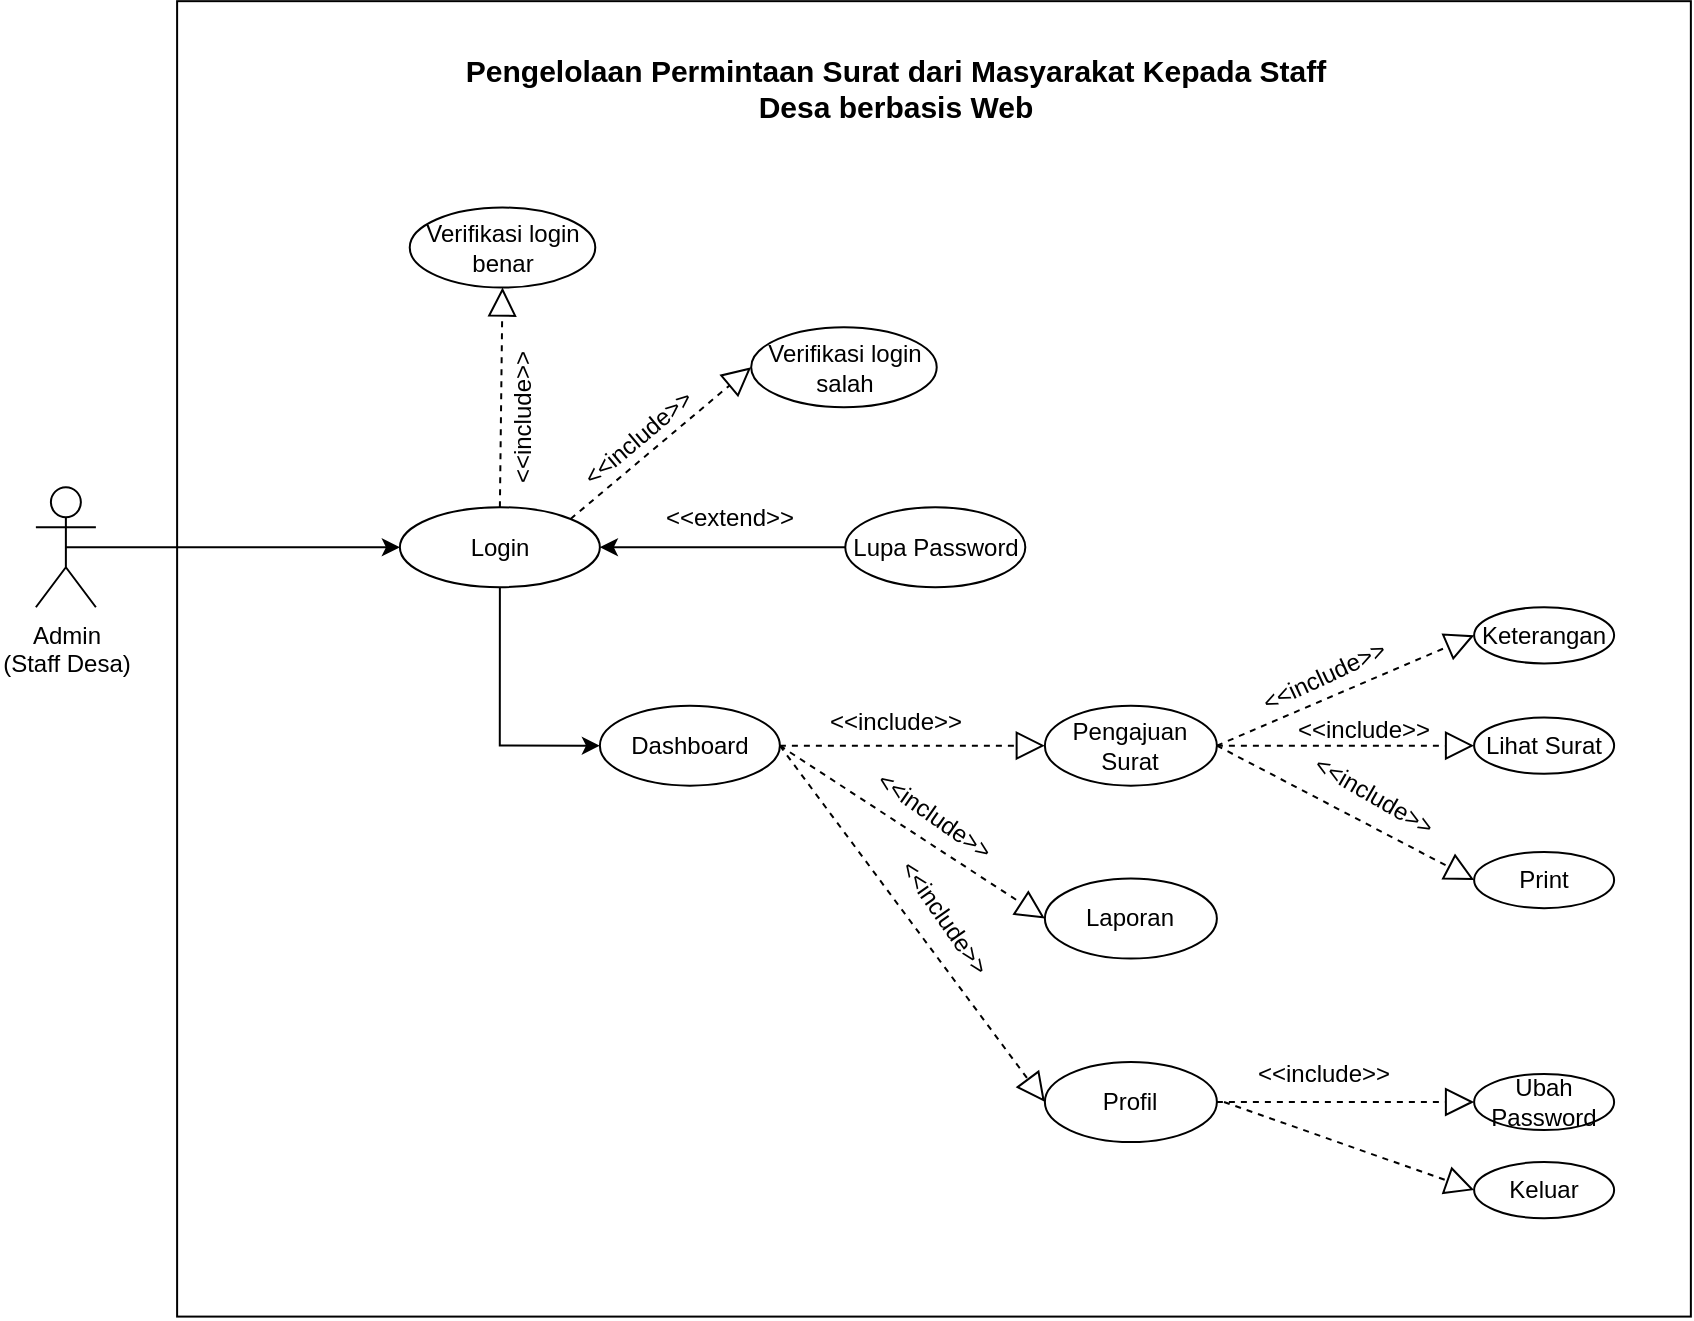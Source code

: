 <mxfile version="22.1.5" type="google" pages="38">
  <diagram id="K_ge8C70qir_p3QB9BI_" name="usecase staff desa">
    <mxGraphModel dx="2069" dy="569" grid="1" gridSize="10" guides="1" tooltips="1" connect="1" arrows="1" fold="1" page="1" pageScale="1" pageWidth="827" pageHeight="1169" math="0" shadow="0">
      <root>
        <mxCell id="0" />
        <mxCell id="1" parent="0" />
        <mxCell id="vSe_OZfRam-HDWqukQx3-1" value="" style="rounded=0;whiteSpace=wrap;html=1;rotation=90;fillColor=none;" parent="1" vertex="1">
          <mxGeometry x="-283.86" y="800" width="657.71" height="756.88" as="geometry" />
        </mxCell>
        <mxCell id="vSe_OZfRam-HDWqukQx3-2" style="edgeStyle=orthogonalEdgeStyle;rounded=0;orthogonalLoop=1;jettySize=auto;html=1;exitX=0.5;exitY=1;exitDx=0;exitDy=0;entryX=0;entryY=0.5;entryDx=0;entryDy=0;" parent="1" source="vSe_OZfRam-HDWqukQx3-3" target="vSe_OZfRam-HDWqukQx3-6" edge="1">
          <mxGeometry relative="1" as="geometry" />
        </mxCell>
        <mxCell id="vSe_OZfRam-HDWqukQx3-3" value="Login" style="ellipse;whiteSpace=wrap;html=1;" parent="1" vertex="1">
          <mxGeometry x="-222.06" y="1102.62" width="100" height="40" as="geometry" />
        </mxCell>
        <mxCell id="vSe_OZfRam-HDWqukQx3-4" style="edgeStyle=orthogonalEdgeStyle;rounded=0;orthogonalLoop=1;jettySize=auto;html=1;exitX=0;exitY=0.5;exitDx=0;exitDy=0;entryX=1;entryY=0.5;entryDx=0;entryDy=0;" parent="1" source="vSe_OZfRam-HDWqukQx3-5" target="vSe_OZfRam-HDWqukQx3-3" edge="1">
          <mxGeometry relative="1" as="geometry">
            <mxPoint x="-62.06" y="1052.62" as="targetPoint" />
          </mxGeometry>
        </mxCell>
        <mxCell id="vSe_OZfRam-HDWqukQx3-5" value="Lupa Password" style="ellipse;whiteSpace=wrap;html=1;" parent="1" vertex="1">
          <mxGeometry x="0.65" y="1102.62" width="90" height="40" as="geometry" />
        </mxCell>
        <mxCell id="vSe_OZfRam-HDWqukQx3-6" value="Dashboard" style="ellipse;whiteSpace=wrap;html=1;" parent="1" vertex="1">
          <mxGeometry x="-122.06" y="1201.83" width="90" height="40" as="geometry" />
        </mxCell>
        <mxCell id="vSe_OZfRam-HDWqukQx3-7" value="&lt;b&gt;&lt;font style=&quot;font-size: 15px;&quot;&gt;Pengelolaan Permintaan Surat dari Masyarakat Kepada Staff Desa berbasis Web&lt;/font&gt;&lt;/b&gt;" style="text;html=1;strokeColor=none;fillColor=none;align=center;verticalAlign=middle;whiteSpace=wrap;rounded=0;" parent="1" vertex="1">
          <mxGeometry x="-207.7" y="878.27" width="468.12" height="30" as="geometry" />
        </mxCell>
        <mxCell id="vSe_OZfRam-HDWqukQx3-8" value="Verifikasi login benar" style="ellipse;whiteSpace=wrap;html=1;" parent="1" vertex="1">
          <mxGeometry x="-217.13" y="952.77" width="92.77" height="40" as="geometry" />
        </mxCell>
        <mxCell id="vSe_OZfRam-HDWqukQx3-9" value="Verifikasi login salah" style="ellipse;whiteSpace=wrap;html=1;" parent="1" vertex="1">
          <mxGeometry x="-46.41" y="1012.62" width="92.77" height="40" as="geometry" />
        </mxCell>
        <mxCell id="vSe_OZfRam-HDWqukQx3-10" value="" style="endArrow=block;dashed=1;endFill=0;endSize=12;html=1;rounded=0;exitX=0.5;exitY=0;exitDx=0;exitDy=0;entryX=0.5;entryY=1;entryDx=0;entryDy=0;" parent="1" source="vSe_OZfRam-HDWqukQx3-3" target="vSe_OZfRam-HDWqukQx3-8" edge="1">
          <mxGeometry width="160" relative="1" as="geometry">
            <mxPoint x="-12.06" y="1032.62" as="sourcePoint" />
            <mxPoint x="97.94" y="1182.62" as="targetPoint" />
          </mxGeometry>
        </mxCell>
        <mxCell id="vSe_OZfRam-HDWqukQx3-11" value="" style="endArrow=block;dashed=1;endFill=0;endSize=12;html=1;rounded=0;exitX=1;exitY=0;exitDx=0;exitDy=0;entryX=0;entryY=0.5;entryDx=0;entryDy=0;" parent="1" source="vSe_OZfRam-HDWqukQx3-3" target="vSe_OZfRam-HDWqukQx3-9" edge="1">
          <mxGeometry width="160" relative="1" as="geometry">
            <mxPoint x="-26.705" y="1046.762" as="sourcePoint" />
            <mxPoint x="-30.06" y="1102.62" as="targetPoint" />
          </mxGeometry>
        </mxCell>
        <mxCell id="vSe_OZfRam-HDWqukQx3-12" value="&amp;lt;&amp;lt;include&amp;gt;&amp;gt;" style="text;html=1;strokeColor=none;fillColor=none;align=center;verticalAlign=middle;whiteSpace=wrap;rounded=0;rotation=-90;" parent="1" vertex="1">
          <mxGeometry x="-190.99" y="1052.51" width="60" height="10" as="geometry" />
        </mxCell>
        <mxCell id="vSe_OZfRam-HDWqukQx3-13" value="&amp;lt;&amp;lt;include&amp;gt;&amp;gt;" style="text;html=1;strokeColor=none;fillColor=none;align=center;verticalAlign=middle;whiteSpace=wrap;rounded=0;rotation=-40;" parent="1" vertex="1">
          <mxGeometry x="-130.99" y="1062.51" width="56" height="10.15" as="geometry" />
        </mxCell>
        <mxCell id="vSe_OZfRam-HDWqukQx3-14" value="" style="endArrow=block;dashed=1;endFill=0;endSize=12;html=1;rounded=0;exitX=1;exitY=0.5;exitDx=0;exitDy=0;entryX=0;entryY=0.5;entryDx=0;entryDy=0;" parent="1" source="vSe_OZfRam-HDWqukQx3-6" target="vSe_OZfRam-HDWqukQx3-29" edge="1">
          <mxGeometry width="160" relative="1" as="geometry">
            <mxPoint x="-54.56" y="1241.75" as="sourcePoint" />
            <mxPoint x="100.44" y="1302.62" as="targetPoint" />
          </mxGeometry>
        </mxCell>
        <mxCell id="vSe_OZfRam-HDWqukQx3-15" value="&amp;lt;&amp;lt;extend&amp;gt;&amp;gt;" style="text;html=1;strokeColor=none;fillColor=none;align=center;verticalAlign=middle;whiteSpace=wrap;rounded=0;rotation=0;" parent="1" vertex="1">
          <mxGeometry x="-82.06" y="1102.62" width="50" height="10.36" as="geometry" />
        </mxCell>
        <mxCell id="vSe_OZfRam-HDWqukQx3-16" style="edgeStyle=orthogonalEdgeStyle;rounded=0;orthogonalLoop=1;jettySize=auto;html=1;exitX=0.5;exitY=0.5;exitDx=0;exitDy=0;exitPerimeter=0;entryX=0;entryY=0.5;entryDx=0;entryDy=0;" parent="1" source="vSe_OZfRam-HDWqukQx3-17" target="vSe_OZfRam-HDWqukQx3-3" edge="1">
          <mxGeometry relative="1" as="geometry" />
        </mxCell>
        <mxCell id="vSe_OZfRam-HDWqukQx3-17" value="Admin&lt;br&gt;(Staff Desa)" style="shape=umlActor;verticalLabelPosition=bottom;verticalAlign=top;html=1;outlineConnect=0;" parent="1" vertex="1">
          <mxGeometry x="-404.06" y="1092.62" width="30" height="60" as="geometry" />
        </mxCell>
        <mxCell id="vSe_OZfRam-HDWqukQx3-18" value="Pengajuan Surat" style="ellipse;whiteSpace=wrap;html=1;" parent="1" vertex="1">
          <mxGeometry x="100.44" y="1201.83" width="86" height="40" as="geometry" />
        </mxCell>
        <mxCell id="vSe_OZfRam-HDWqukQx3-19" value="Lihat Surat" style="ellipse;whiteSpace=wrap;html=1;" parent="1" vertex="1">
          <mxGeometry x="315.06" y="1207.77" width="70" height="28.12" as="geometry" />
        </mxCell>
        <mxCell id="vSe_OZfRam-HDWqukQx3-21" value="" style="endArrow=block;dashed=1;endFill=0;endSize=12;html=1;rounded=0;exitX=1;exitY=0.5;exitDx=0;exitDy=0;entryX=0;entryY=0.5;entryDx=0;entryDy=0;" parent="1" source="vSe_OZfRam-HDWqukQx3-18" target="vSe_OZfRam-HDWqukQx3-19" edge="1">
          <mxGeometry width="160" relative="1" as="geometry">
            <mxPoint x="263.74" y="1309.04" as="sourcePoint" />
            <mxPoint x="376.74" y="1309.04" as="targetPoint" />
          </mxGeometry>
        </mxCell>
        <mxCell id="vSe_OZfRam-HDWqukQx3-23" value="&amp;lt;&amp;lt;include&amp;gt;&amp;gt;" style="text;html=1;strokeColor=none;fillColor=none;align=center;verticalAlign=middle;whiteSpace=wrap;rounded=0;rotation=0;" parent="1" vertex="1">
          <mxGeometry x="230.06" y="1207.77" width="60" height="11.74" as="geometry" />
        </mxCell>
        <mxCell id="vSe_OZfRam-HDWqukQx3-24" value="&amp;lt;&amp;lt;include&amp;gt;&amp;gt;" style="text;html=1;strokeColor=none;fillColor=none;align=center;verticalAlign=middle;whiteSpace=wrap;rounded=0;rotation=0;" parent="1" vertex="1">
          <mxGeometry x="6.36" y="1208.27" width="40" height="3.63" as="geometry" />
        </mxCell>
        <mxCell id="vSe_OZfRam-HDWqukQx3-25" value="" style="endArrow=block;dashed=1;endFill=0;endSize=12;html=1;rounded=0;exitX=1;exitY=0.5;exitDx=0;exitDy=0;entryX=0;entryY=0.5;entryDx=0;entryDy=0;" parent="1" source="vSe_OZfRam-HDWqukQx3-6" target="vSe_OZfRam-HDWqukQx3-18" edge="1">
          <mxGeometry width="160" relative="1" as="geometry">
            <mxPoint x="-44.56" y="1251.75" as="sourcePoint" />
            <mxPoint x="87.94" y="1302.77" as="targetPoint" />
          </mxGeometry>
        </mxCell>
        <mxCell id="vSe_OZfRam-HDWqukQx3-26" value="&amp;lt;&amp;lt;include&amp;gt;&amp;gt;" style="text;html=1;strokeColor=none;fillColor=none;align=center;verticalAlign=middle;whiteSpace=wrap;rounded=0;rotation=35;" parent="1" vertex="1">
          <mxGeometry x="20.0" y="1252.19" width="50" height="10.36" as="geometry" />
        </mxCell>
        <mxCell id="vSe_OZfRam-HDWqukQx3-27" value="Print" style="ellipse;whiteSpace=wrap;html=1;" parent="1" vertex="1">
          <mxGeometry x="315.06" y="1274.97" width="70" height="28.12" as="geometry" />
        </mxCell>
        <mxCell id="vSe_OZfRam-HDWqukQx3-28" value="&amp;lt;&amp;lt;include&amp;gt;&amp;gt;" style="text;html=1;strokeColor=none;fillColor=none;align=center;verticalAlign=middle;whiteSpace=wrap;rounded=0;rotation=30;" parent="1" vertex="1">
          <mxGeometry x="240.06" y="1241.83" width="50" height="10.36" as="geometry" />
        </mxCell>
        <mxCell id="vSe_OZfRam-HDWqukQx3-29" value="Laporan" style="ellipse;whiteSpace=wrap;html=1;" parent="1" vertex="1">
          <mxGeometry x="100.44" y="1288.27" width="86" height="40" as="geometry" />
        </mxCell>
        <mxCell id="vSe_OZfRam-HDWqukQx3-30" value="" style="endArrow=block;dashed=1;endFill=0;endSize=12;html=1;rounded=0;entryX=0;entryY=0.5;entryDx=0;entryDy=0;exitX=1;exitY=0.5;exitDx=0;exitDy=0;" parent="1" source="vSe_OZfRam-HDWqukQx3-18" target="vSe_OZfRam-HDWqukQx3-27" edge="1">
          <mxGeometry width="160" relative="1" as="geometry">
            <mxPoint x="196.44" y="1232.27" as="sourcePoint" />
            <mxPoint x="325.44" y="1294.27" as="targetPoint" />
          </mxGeometry>
        </mxCell>
        <mxCell id="Ef-gQz-uNq8erbs_FW8A-1" value="Profil" style="ellipse;whiteSpace=wrap;html=1;" parent="1" vertex="1">
          <mxGeometry x="100.44" y="1380.0" width="86" height="40" as="geometry" />
        </mxCell>
        <mxCell id="Ef-gQz-uNq8erbs_FW8A-2" value="" style="endArrow=block;dashed=1;endFill=0;endSize=12;html=1;rounded=0;exitX=1;exitY=0.5;exitDx=0;exitDy=0;entryX=0;entryY=0.5;entryDx=0;entryDy=0;" parent="1" source="vSe_OZfRam-HDWqukQx3-6" target="Ef-gQz-uNq8erbs_FW8A-1" edge="1">
          <mxGeometry width="160" relative="1" as="geometry">
            <mxPoint x="-44.56" y="1251.75" as="sourcePoint" />
            <mxPoint x="110" y="1318" as="targetPoint" />
          </mxGeometry>
        </mxCell>
        <mxCell id="Ef-gQz-uNq8erbs_FW8A-4" value="&amp;lt;&amp;lt;include&amp;gt;&amp;gt;" style="text;html=1;strokeColor=none;fillColor=none;align=center;verticalAlign=middle;whiteSpace=wrap;rounded=0;rotation=55;" parent="1" vertex="1">
          <mxGeometry x="25.07" y="1303.09" width="50" height="10.36" as="geometry" />
        </mxCell>
        <mxCell id="Ef-gQz-uNq8erbs_FW8A-6" value="" style="endArrow=block;dashed=1;endFill=0;endSize=12;html=1;rounded=0;entryX=0;entryY=0.5;entryDx=0;entryDy=0;exitX=1;exitY=0.5;exitDx=0;exitDy=0;" parent="1" source="Ef-gQz-uNq8erbs_FW8A-1" target="Ef-gQz-uNq8erbs_FW8A-7" edge="1">
          <mxGeometry width="160" relative="1" as="geometry">
            <mxPoint x="196" y="1232" as="sourcePoint" />
            <mxPoint x="325" y="1352" as="targetPoint" />
          </mxGeometry>
        </mxCell>
        <mxCell id="Ef-gQz-uNq8erbs_FW8A-7" value="Ubah Password" style="ellipse;whiteSpace=wrap;html=1;" parent="1" vertex="1">
          <mxGeometry x="315.06" y="1385.94" width="70" height="28.12" as="geometry" />
        </mxCell>
        <mxCell id="Ef-gQz-uNq8erbs_FW8A-8" value="&amp;lt;&amp;lt;include&amp;gt;&amp;gt;" style="text;html=1;strokeColor=none;fillColor=none;align=center;verticalAlign=middle;whiteSpace=wrap;rounded=0;rotation=0;" parent="1" vertex="1">
          <mxGeometry x="215.44" y="1380.0" width="50" height="11.17" as="geometry" />
        </mxCell>
        <mxCell id="XRDcwLOnQXMYQjFvPnKz-1" value="" style="endArrow=block;dashed=1;endFill=0;endSize=12;html=1;rounded=0;entryX=0;entryY=0.5;entryDx=0;entryDy=0;" parent="1" target="XRDcwLOnQXMYQjFvPnKz-2" edge="1">
          <mxGeometry width="160" relative="1" as="geometry">
            <mxPoint x="190" y="1400" as="sourcePoint" />
            <mxPoint x="325" y="1410" as="targetPoint" />
          </mxGeometry>
        </mxCell>
        <mxCell id="XRDcwLOnQXMYQjFvPnKz-2" value="Keluar" style="ellipse;whiteSpace=wrap;html=1;" parent="1" vertex="1">
          <mxGeometry x="315.06" y="1430" width="70" height="28.12" as="geometry" />
        </mxCell>
        <mxCell id="BSxBV-Djtyn1HZLHjZJW-2" value="Keterangan" style="ellipse;whiteSpace=wrap;html=1;" parent="1" vertex="1">
          <mxGeometry x="315.06" y="1152.62" width="70" height="28.12" as="geometry" />
        </mxCell>
        <mxCell id="BSxBV-Djtyn1HZLHjZJW-3" value="" style="endArrow=block;dashed=1;endFill=0;endSize=12;html=1;rounded=0;exitX=1;exitY=0.5;exitDx=0;exitDy=0;entryX=0;entryY=0.5;entryDx=0;entryDy=0;" parent="1" source="vSe_OZfRam-HDWqukQx3-18" target="BSxBV-Djtyn1HZLHjZJW-2" edge="1">
          <mxGeometry width="160" relative="1" as="geometry">
            <mxPoint x="196" y="1232" as="sourcePoint" />
            <mxPoint x="325" y="1232" as="targetPoint" />
          </mxGeometry>
        </mxCell>
        <mxCell id="BSxBV-Djtyn1HZLHjZJW-4" value="&amp;lt;&amp;lt;include&amp;gt;&amp;gt;" style="text;html=1;strokeColor=none;fillColor=none;align=center;verticalAlign=middle;whiteSpace=wrap;rounded=0;rotation=-25;" parent="1" vertex="1">
          <mxGeometry x="210.44" y="1180.74" width="60" height="11.74" as="geometry" />
        </mxCell>
      </root>
    </mxGraphModel>
  </diagram>
  <diagram id="e81xvd3EQWjoNWdYiUjS" name="flowchart web-slash screen">
    <mxGraphModel grid="1" page="1" gridSize="10" guides="1" tooltips="1" connect="1" arrows="1" fold="1" pageScale="1" pageWidth="827" pageHeight="1169" math="0" shadow="0">
      <root>
        <mxCell id="0" />
        <mxCell id="1" parent="0" />
        <mxCell id="pVAf-Q6bAkCmraf5YgFA-1" style="edgeStyle=orthogonalEdgeStyle;rounded=0;orthogonalLoop=1;jettySize=auto;html=1;exitX=0.5;exitY=1;exitDx=0;exitDy=0;entryX=0.5;entryY=0;entryDx=0;entryDy=0;" edge="1" parent="1" source="pVAf-Q6bAkCmraf5YgFA-2" target="pVAf-Q6bAkCmraf5YgFA-33">
          <mxGeometry relative="1" as="geometry" />
        </mxCell>
        <mxCell id="pVAf-Q6bAkCmraf5YgFA-2" value="start" style="ellipse;whiteSpace=wrap;html=1;" vertex="1" parent="1">
          <mxGeometry x="999.49" y="-90" width="102.5" height="60" as="geometry" />
        </mxCell>
        <mxCell id="FYyUpZMziHdGfRMDBgIQ-2" style="edgeStyle=orthogonalEdgeStyle;rounded=0;orthogonalLoop=1;jettySize=auto;html=1;exitX=1;exitY=0.5;exitDx=0;exitDy=0;entryX=0;entryY=0.5;entryDx=0;entryDy=0;" edge="1" parent="1" source="pVAf-Q6bAkCmraf5YgFA-7" target="FYyUpZMziHdGfRMDBgIQ-1">
          <mxGeometry relative="1" as="geometry" />
        </mxCell>
        <mxCell id="FYyUpZMziHdGfRMDBgIQ-3" value="Tidak" style="edgeLabel;html=1;align=center;verticalAlign=middle;resizable=0;points=[];" vertex="1" connectable="0" parent="FYyUpZMziHdGfRMDBgIQ-2">
          <mxGeometry x="-0.064" y="1" relative="1" as="geometry">
            <mxPoint as="offset" />
          </mxGeometry>
        </mxCell>
        <mxCell id="oeCeZjbmbeFiNBlgSxp6-3" style="edgeStyle=orthogonalEdgeStyle;rounded=0;orthogonalLoop=1;jettySize=auto;html=1;exitX=0.5;exitY=1;exitDx=0;exitDy=0;" edge="1" parent="1" source="pVAf-Q6bAkCmraf5YgFA-7" target="qnXKg62WxmlUOjtHweTG-3">
          <mxGeometry relative="1" as="geometry" />
        </mxCell>
        <mxCell id="oeCeZjbmbeFiNBlgSxp6-4" value="Iya" style="edgeLabel;html=1;align=center;verticalAlign=middle;resizable=0;points=[];" vertex="1" connectable="0" parent="oeCeZjbmbeFiNBlgSxp6-3">
          <mxGeometry x="-0.07" y="-1" relative="1" as="geometry">
            <mxPoint y="-1" as="offset" />
          </mxGeometry>
        </mxCell>
        <mxCell id="pVAf-Q6bAkCmraf5YgFA-7" value="Pilih Visi misi" style="shape=rhombus;whiteSpace=wrap;html=1;fixedSize=1;perimeter=rhombusPerimeter;" vertex="1" parent="1">
          <mxGeometry x="986.99" y="130" width="127.5" height="60" as="geometry" />
        </mxCell>
        <mxCell id="pVAf-Q6bAkCmraf5YgFA-21" value="Menampilkan halaman login" style="rounded=0;whiteSpace=wrap;html=1;" vertex="1" parent="1">
          <mxGeometry x="1436.25" y="240" width="110" height="50" as="geometry" />
        </mxCell>
        <mxCell id="pVAf-Q6bAkCmraf5YgFA-24" value="End" style="ellipse;whiteSpace=wrap;html=1;" vertex="1" parent="1">
          <mxGeometry x="1221.25" y="450" width="100" height="64.5" as="geometry" />
        </mxCell>
        <mxCell id="pVAf-Q6bAkCmraf5YgFA-32" style="edgeStyle=orthogonalEdgeStyle;rounded=0;orthogonalLoop=1;jettySize=auto;html=1;exitX=0.5;exitY=1;exitDx=0;exitDy=0;entryX=0.5;entryY=0;entryDx=0;entryDy=0;" edge="1" parent="1" source="pVAf-Q6bAkCmraf5YgFA-33" target="pVAf-Q6bAkCmraf5YgFA-7">
          <mxGeometry relative="1" as="geometry" />
        </mxCell>
        <mxCell id="pVAf-Q6bAkCmraf5YgFA-33" value="Menampilkan Tampilan Splash Screen" style="rounded=0;whiteSpace=wrap;html=1;" vertex="1" parent="1">
          <mxGeometry x="990.74" y="20" width="120" height="60" as="geometry" />
        </mxCell>
        <mxCell id="qnXKg62WxmlUOjtHweTG-13" style="edgeStyle=orthogonalEdgeStyle;rounded=0;orthogonalLoop=1;jettySize=auto;html=1;exitX=1;exitY=0.5;exitDx=0;exitDy=0;entryX=0;entryY=0.5;entryDx=0;entryDy=0;" edge="1" parent="1" source="FYyUpZMziHdGfRMDBgIQ-1" target="qnXKg62WxmlUOjtHweTG-9">
          <mxGeometry relative="1" as="geometry" />
        </mxCell>
        <mxCell id="qnXKg62WxmlUOjtHweTG-14" value="Tidak" style="edgeLabel;html=1;align=center;verticalAlign=middle;resizable=0;points=[];" vertex="1" connectable="0" parent="qnXKg62WxmlUOjtHweTG-13">
          <mxGeometry x="-0.049" relative="1" as="geometry">
            <mxPoint as="offset" />
          </mxGeometry>
        </mxCell>
        <mxCell id="qnXKg62WxmlUOjtHweTG-15" style="edgeStyle=orthogonalEdgeStyle;rounded=0;orthogonalLoop=1;jettySize=auto;html=1;exitX=0.5;exitY=1;exitDx=0;exitDy=0;" edge="1" parent="1" source="FYyUpZMziHdGfRMDBgIQ-1" target="qnXKg62WxmlUOjtHweTG-12">
          <mxGeometry relative="1" as="geometry" />
        </mxCell>
        <mxCell id="qnXKg62WxmlUOjtHweTG-16" value="Iya" style="edgeLabel;html=1;align=center;verticalAlign=middle;resizable=0;points=[];" vertex="1" connectable="0" parent="qnXKg62WxmlUOjtHweTG-15">
          <mxGeometry x="-0.111" y="1" relative="1" as="geometry">
            <mxPoint as="offset" />
          </mxGeometry>
        </mxCell>
        <mxCell id="FYyUpZMziHdGfRMDBgIQ-1" value="Struktur&lt;br&gt;Organisasi" style="rhombus;whiteSpace=wrap;html=1;" vertex="1" parent="1">
          <mxGeometry x="1210" y="130" width="122.5" height="60" as="geometry" />
        </mxCell>
        <mxCell id="qnXKg62WxmlUOjtHweTG-3" value="Menampilkan visi dan misi" style="rounded=0;whiteSpace=wrap;html=1;" vertex="1" parent="1">
          <mxGeometry x="995.74" y="240" width="110" height="47.5" as="geometry" />
        </mxCell>
        <mxCell id="qnXKg62WxmlUOjtHweTG-17" style="edgeStyle=orthogonalEdgeStyle;rounded=0;orthogonalLoop=1;jettySize=auto;html=1;exitX=0.5;exitY=1;exitDx=0;exitDy=0;" edge="1" parent="1" source="qnXKg62WxmlUOjtHweTG-9" target="pVAf-Q6bAkCmraf5YgFA-21">
          <mxGeometry relative="1" as="geometry" />
        </mxCell>
        <mxCell id="qnXKg62WxmlUOjtHweTG-18" value="Iya" style="edgeLabel;html=1;align=center;verticalAlign=middle;resizable=0;points=[];" vertex="1" connectable="0" parent="qnXKg62WxmlUOjtHweTG-17">
          <mxGeometry x="-0.043" relative="1" as="geometry">
            <mxPoint y="1" as="offset" />
          </mxGeometry>
        </mxCell>
        <mxCell id="oeCeZjbmbeFiNBlgSxp6-1" style="edgeStyle=orthogonalEdgeStyle;rounded=0;orthogonalLoop=1;jettySize=auto;html=1;exitX=0.5;exitY=0;exitDx=0;exitDy=0;entryX=1;entryY=0.5;entryDx=0;entryDy=0;" edge="1" parent="1" source="qnXKg62WxmlUOjtHweTG-9" target="pVAf-Q6bAkCmraf5YgFA-33">
          <mxGeometry relative="1" as="geometry" />
        </mxCell>
        <mxCell id="oeCeZjbmbeFiNBlgSxp6-2" value="Tidak" style="edgeLabel;html=1;align=center;verticalAlign=middle;resizable=0;points=[];" vertex="1" connectable="0" parent="oeCeZjbmbeFiNBlgSxp6-1">
          <mxGeometry x="0.214" y="2" relative="1" as="geometry">
            <mxPoint x="1" y="-2" as="offset" />
          </mxGeometry>
        </mxCell>
        <mxCell id="qnXKg62WxmlUOjtHweTG-9" value="Login Admin" style="rhombus;whiteSpace=wrap;html=1;" vertex="1" parent="1">
          <mxGeometry x="1430" y="130" width="122.5" height="60" as="geometry" />
        </mxCell>
        <mxCell id="qnXKg62WxmlUOjtHweTG-12" value="Menampilkan struktur organisasi" style="rounded=0;whiteSpace=wrap;html=1;" vertex="1" parent="1">
          <mxGeometry x="1216.25" y="240" width="110" height="47.5" as="geometry" />
        </mxCell>
        <mxCell id="oeCeZjbmbeFiNBlgSxp6-5" value="" style="endArrow=none;html=1;rounded=0;exitX=0.5;exitY=1;exitDx=0;exitDy=0;entryX=0.5;entryY=1;entryDx=0;entryDy=0;" edge="1" parent="1" source="qnXKg62WxmlUOjtHweTG-3" target="pVAf-Q6bAkCmraf5YgFA-21">
          <mxGeometry width="50" height="50" relative="1" as="geometry">
            <mxPoint x="1460" y="270" as="sourcePoint" />
            <mxPoint x="1510" y="220" as="targetPoint" />
            <Array as="points">
              <mxPoint x="1051" y="400" />
              <mxPoint x="1490" y="400" />
            </Array>
          </mxGeometry>
        </mxCell>
        <mxCell id="oeCeZjbmbeFiNBlgSxp6-6" value="" style="endArrow=none;html=1;rounded=0;entryX=0.5;entryY=1;entryDx=0;entryDy=0;" edge="1" parent="1" target="qnXKg62WxmlUOjtHweTG-12">
          <mxGeometry width="50" height="50" relative="1" as="geometry">
            <mxPoint x="1271" y="400" as="sourcePoint" />
            <mxPoint x="1510" y="220" as="targetPoint" />
          </mxGeometry>
        </mxCell>
        <mxCell id="oeCeZjbmbeFiNBlgSxp6-7" value="" style="endArrow=none;html=1;rounded=0;exitX=0.5;exitY=0;exitDx=0;exitDy=0;" edge="1" parent="1" source="pVAf-Q6bAkCmraf5YgFA-24">
          <mxGeometry width="50" height="50" relative="1" as="geometry">
            <mxPoint x="1281" y="410" as="sourcePoint" />
            <mxPoint x="1271" y="400" as="targetPoint" />
          </mxGeometry>
        </mxCell>
      </root>
    </mxGraphModel>
  </diagram>
  <diagram id="41Ocf4BBP9nZY2WAq41I" name="flowchart web-Login">
    <mxGraphModel dx="1113" dy="619" grid="1" gridSize="10" guides="1" tooltips="1" connect="1" arrows="1" fold="1" page="1" pageScale="1" pageWidth="850" pageHeight="1100" math="0" shadow="0">
      <root>
        <mxCell id="0" />
        <mxCell id="1" parent="0" />
        <mxCell id="NSWJldecdfhwWYqkVWah-1" style="edgeStyle=orthogonalEdgeStyle;rounded=0;orthogonalLoop=1;jettySize=auto;html=1;entryX=0.5;entryY=0;entryDx=0;entryDy=0;" parent="1" source="NSWJldecdfhwWYqkVWah-2" target="NSWJldecdfhwWYqkVWah-4" edge="1">
          <mxGeometry relative="1" as="geometry" />
        </mxCell>
        <mxCell id="NSWJldecdfhwWYqkVWah-2" value="start" style="ellipse;whiteSpace=wrap;html=1;" parent="1" vertex="1">
          <mxGeometry x="360" y="250" width="110" height="70" as="geometry" />
        </mxCell>
        <mxCell id="NSWJldecdfhwWYqkVWah-3" style="edgeStyle=orthogonalEdgeStyle;rounded=0;orthogonalLoop=1;jettySize=auto;html=1;" parent="1" source="NSWJldecdfhwWYqkVWah-4" target="NSWJldecdfhwWYqkVWah-9" edge="1">
          <mxGeometry relative="1" as="geometry" />
        </mxCell>
        <mxCell id="NSWJldecdfhwWYqkVWah-4" value="Masukkan&lt;br&gt;username dan&lt;br&gt;password" style="shape=parallelogram;perimeter=parallelogramPerimeter;whiteSpace=wrap;html=1;fixedSize=1;" parent="1" vertex="1">
          <mxGeometry x="340" y="380" width="150" height="60" as="geometry" />
        </mxCell>
        <mxCell id="NSWJldecdfhwWYqkVWah-5" style="edgeStyle=orthogonalEdgeStyle;rounded=0;orthogonalLoop=1;jettySize=auto;html=1;exitX=1;exitY=0.5;exitDx=0;exitDy=0;entryX=0.954;entryY=0.454;entryDx=0;entryDy=0;entryPerimeter=0;" parent="1" edge="1">
          <mxGeometry relative="1" as="geometry">
            <mxPoint x="470" y="565" as="sourcePoint" />
            <mxPoint x="480.6" y="410.03" as="targetPoint" />
            <Array as="points">
              <mxPoint x="527.5" y="565" />
              <mxPoint x="527.5" y="410" />
            </Array>
          </mxGeometry>
        </mxCell>
        <mxCell id="NSWJldecdfhwWYqkVWah-6" value="Salah" style="edgeLabel;html=1;align=center;verticalAlign=middle;resizable=0;points=[];" parent="NSWJldecdfhwWYqkVWah-5" connectable="0" vertex="1">
          <mxGeometry x="0.109" y="-1" relative="1" as="geometry">
            <mxPoint as="offset" />
          </mxGeometry>
        </mxCell>
        <mxCell id="NSWJldecdfhwWYqkVWah-7" style="edgeStyle=orthogonalEdgeStyle;rounded=0;orthogonalLoop=1;jettySize=auto;html=1;exitX=0.5;exitY=1;exitDx=0;exitDy=0;entryX=0.5;entryY=0;entryDx=0;entryDy=0;" parent="1" source="NSWJldecdfhwWYqkVWah-9" edge="1">
          <mxGeometry relative="1" as="geometry">
            <mxPoint x="415" y="690" as="targetPoint" />
          </mxGeometry>
        </mxCell>
        <mxCell id="NSWJldecdfhwWYqkVWah-8" value="Benar" style="edgeLabel;html=1;align=center;verticalAlign=middle;resizable=0;points=[];" parent="NSWJldecdfhwWYqkVWah-7" connectable="0" vertex="1">
          <mxGeometry x="-0.038" relative="1" as="geometry">
            <mxPoint as="offset" />
          </mxGeometry>
        </mxCell>
        <mxCell id="NSWJldecdfhwWYqkVWah-9" value="Cek password?" style="rhombus;whiteSpace=wrap;html=1;" parent="1" vertex="1">
          <mxGeometry x="357.5" y="510" width="115" height="110" as="geometry" />
        </mxCell>
        <mxCell id="NSWJldecdfhwWYqkVWah-12" value="End" style="ellipse;whiteSpace=wrap;html=1;" parent="1" vertex="1">
          <mxGeometry x="370" y="800" width="100" height="64.5" as="geometry" />
        </mxCell>
        <mxCell id="Xjvf9PIPNbIawIpwfyPM-3" style="edgeStyle=orthogonalEdgeStyle;rounded=0;orthogonalLoop=1;jettySize=auto;html=1;exitX=0.5;exitY=1;exitDx=0;exitDy=0;entryX=0.5;entryY=0;entryDx=0;entryDy=0;" parent="1" source="Xjvf9PIPNbIawIpwfyPM-1" target="NSWJldecdfhwWYqkVWah-12" edge="1">
          <mxGeometry relative="1" as="geometry" />
        </mxCell>
        <mxCell id="Xjvf9PIPNbIawIpwfyPM-1" value="Menampilkan halaman dashboard" style="rounded=0;whiteSpace=wrap;html=1;" parent="1" vertex="1">
          <mxGeometry x="360" y="690" width="120" height="60" as="geometry" />
        </mxCell>
      </root>
    </mxGraphModel>
  </diagram>
  <diagram id="YNg0s-vDmSYSMOFL1NB3" name="flowchart web-lupa sandi">
    <mxGraphModel dx="1431" dy="796" grid="1" gridSize="10" guides="1" tooltips="1" connect="1" arrows="1" fold="1" page="1" pageScale="1" pageWidth="850" pageHeight="1100" math="0" shadow="0">
      <root>
        <mxCell id="0" />
        <mxCell id="1" parent="0" />
        <mxCell id="N14vvB0OOvRMbFuTJP6G-6" style="edgeStyle=orthogonalEdgeStyle;rounded=0;orthogonalLoop=1;jettySize=auto;html=1;exitX=0.5;exitY=1;exitDx=0;exitDy=0;entryX=0.5;entryY=0;entryDx=0;entryDy=0;" parent="1" source="N14vvB0OOvRMbFuTJP6G-2" target="N14vvB0OOvRMbFuTJP6G-3" edge="1">
          <mxGeometry relative="1" as="geometry" />
        </mxCell>
        <mxCell id="N14vvB0OOvRMbFuTJP6G-2" value="Masukkan&lt;br&gt;password baru" style="shape=parallelogram;perimeter=parallelogramPerimeter;whiteSpace=wrap;html=1;fixedSize=1;" parent="1" vertex="1">
          <mxGeometry x="704.36" y="1550" width="115" height="50" as="geometry" />
        </mxCell>
        <mxCell id="N14vvB0OOvRMbFuTJP6G-8" style="edgeStyle=orthogonalEdgeStyle;rounded=0;orthogonalLoop=1;jettySize=auto;html=1;exitX=0.5;exitY=1;exitDx=0;exitDy=0;" parent="1" source="N14vvB0OOvRMbFuTJP6G-3" target="N14vvB0OOvRMbFuTJP6G-7" edge="1">
          <mxGeometry relative="1" as="geometry" />
        </mxCell>
        <mxCell id="N14vvB0OOvRMbFuTJP6G-3" value="Masukkan&lt;br&gt;konfirmasi&lt;br&gt;password baru" style="shape=parallelogram;perimeter=parallelogramPerimeter;whiteSpace=wrap;html=1;fixedSize=1;" parent="1" vertex="1">
          <mxGeometry x="704.7" y="1660" width="115" height="50" as="geometry" />
        </mxCell>
        <mxCell id="Q5oLar6NgbzdBIu377Ex-8" style="edgeStyle=orthogonalEdgeStyle;rounded=0;orthogonalLoop=1;jettySize=auto;html=1;exitX=0.5;exitY=1;exitDx=0;exitDy=0;entryX=0.5;entryY=0;entryDx=0;entryDy=0;" parent="1" source="N14vvB0OOvRMbFuTJP6G-7" target="yHlQS-0dTo4qGksrxCh7-37" edge="1">
          <mxGeometry relative="1" as="geometry" />
        </mxCell>
        <mxCell id="Q5oLar6NgbzdBIu377Ex-16" value="Benar" style="edgeLabel;html=1;align=center;verticalAlign=middle;resizable=0;points=[];" parent="Q5oLar6NgbzdBIu377Ex-8" connectable="0" vertex="1">
          <mxGeometry x="-0.203" relative="1" as="geometry">
            <mxPoint as="offset" />
          </mxGeometry>
        </mxCell>
        <mxCell id="N14vvB0OOvRMbFuTJP6G-7" value="Cek apakah&lt;br&gt;password baru&lt;br&gt;dan&lt;br&gt;konfirmasi&lt;br&gt;password baru&lt;br&gt;sudah benar?" style="rhombus;whiteSpace=wrap;html=1;" parent="1" vertex="1">
          <mxGeometry x="673" y="1760" width="177.18" height="130" as="geometry" />
        </mxCell>
        <mxCell id="aOSjaGHZi63BZ_IucljU-2" value="" style="endArrow=classic;html=1;rounded=0;exitX=1;exitY=0.5;exitDx=0;exitDy=0;entryX=1;entryY=0.5;entryDx=0;entryDy=0;" parent="1" source="N14vvB0OOvRMbFuTJP6G-7" target="N14vvB0OOvRMbFuTJP6G-3" edge="1">
          <mxGeometry width="50" height="50" relative="1" as="geometry">
            <mxPoint x="955.28" y="1710" as="sourcePoint" />
            <mxPoint x="825.28" y="1620" as="targetPoint" />
            <Array as="points">
              <mxPoint x="879" y="1825" />
              <mxPoint x="879.2" y="1685" />
            </Array>
          </mxGeometry>
        </mxCell>
        <mxCell id="aOSjaGHZi63BZ_IucljU-3" value="Salah" style="edgeLabel;html=1;align=center;verticalAlign=middle;resizable=0;points=[];" parent="aOSjaGHZi63BZ_IucljU-2" connectable="0" vertex="1">
          <mxGeometry x="-0.004" y="1" relative="1" as="geometry">
            <mxPoint y="1" as="offset" />
          </mxGeometry>
        </mxCell>
        <mxCell id="yHlQS-0dTo4qGksrxCh7-1" style="edgeStyle=orthogonalEdgeStyle;rounded=0;orthogonalLoop=1;jettySize=auto;html=1;exitX=0.5;exitY=1;exitDx=0;exitDy=0;entryX=0.5;entryY=0;entryDx=0;entryDy=0;" parent="1" source="yHlQS-0dTo4qGksrxCh7-3" target="yHlQS-0dTo4qGksrxCh7-30" edge="1">
          <mxGeometry relative="1" as="geometry" />
        </mxCell>
        <mxCell id="Q5oLar6NgbzdBIu377Ex-14" value="Belum" style="edgeLabel;html=1;align=center;verticalAlign=middle;resizable=0;points=[];" parent="yHlQS-0dTo4qGksrxCh7-1" connectable="0" vertex="1">
          <mxGeometry x="-0.256" relative="1" as="geometry">
            <mxPoint as="offset" />
          </mxGeometry>
        </mxCell>
        <mxCell id="yHlQS-0dTo4qGksrxCh7-2" style="edgeStyle=orthogonalEdgeStyle;rounded=0;orthogonalLoop=1;jettySize=auto;html=1;exitX=0;exitY=0.5;exitDx=0;exitDy=0;entryX=0;entryY=0.5;entryDx=0;entryDy=0;" parent="1" source="yHlQS-0dTo4qGksrxCh7-3" target="yHlQS-0dTo4qGksrxCh7-11" edge="1">
          <mxGeometry relative="1" as="geometry">
            <Array as="points">
              <mxPoint x="646" y="990" />
              <mxPoint x="646" y="1220" />
            </Array>
          </mxGeometry>
        </mxCell>
        <mxCell id="Q5oLar6NgbzdBIu377Ex-15" value="Sudah" style="edgeLabel;html=1;align=center;verticalAlign=middle;resizable=0;points=[];" parent="yHlQS-0dTo4qGksrxCh7-2" connectable="0" vertex="1">
          <mxGeometry x="-0.067" y="-1" relative="1" as="geometry">
            <mxPoint as="offset" />
          </mxGeometry>
        </mxCell>
        <mxCell id="yHlQS-0dTo4qGksrxCh7-3" value="Cek apakah&lt;br&gt;sudah mendapat kode verifikasi?" style="rhombus;whiteSpace=wrap;html=1;" parent="1" vertex="1">
          <mxGeometry x="706.57" y="940" width="111.25" height="100" as="geometry" />
        </mxCell>
        <mxCell id="yHlQS-0dTo4qGksrxCh7-42" style="edgeStyle=orthogonalEdgeStyle;rounded=0;orthogonalLoop=1;jettySize=auto;html=1;exitX=0.5;exitY=1;exitDx=0;exitDy=0;" parent="1" source="yHlQS-0dTo4qGksrxCh7-5" target="yHlQS-0dTo4qGksrxCh7-40" edge="1">
          <mxGeometry relative="1" as="geometry" />
        </mxCell>
        <mxCell id="yHlQS-0dTo4qGksrxCh7-5" value="Start" style="ellipse;whiteSpace=wrap;html=1;" parent="1" vertex="1">
          <mxGeometry x="712.8" y="300" width="98.12" height="50" as="geometry" />
        </mxCell>
        <mxCell id="yHlQS-0dTo4qGksrxCh7-10" style="edgeStyle=orthogonalEdgeStyle;rounded=0;orthogonalLoop=1;jettySize=auto;html=1;exitX=0.5;exitY=1;exitDx=0;exitDy=0;" parent="1" source="yHlQS-0dTo4qGksrxCh7-11" target="yHlQS-0dTo4qGksrxCh7-35" edge="1">
          <mxGeometry relative="1" as="geometry" />
        </mxCell>
        <mxCell id="yHlQS-0dTo4qGksrxCh7-11" value="Masukkan Kode &lt;br&gt;OTP" style="shape=parallelogram;perimeter=parallelogramPerimeter;whiteSpace=wrap;html=1;fixedSize=1;" parent="1" vertex="1">
          <mxGeometry x="701.85" y="1190" width="120" height="60" as="geometry" />
        </mxCell>
        <mxCell id="yHlQS-0dTo4qGksrxCh7-12" value="End" style="ellipse;whiteSpace=wrap;html=1;" parent="1" vertex="1">
          <mxGeometry x="721.18" y="2150" width="82.03" height="50" as="geometry" />
        </mxCell>
        <mxCell id="yHlQS-0dTo4qGksrxCh7-13" style="edgeStyle=orthogonalEdgeStyle;rounded=0;orthogonalLoop=1;jettySize=auto;html=1;exitX=0.5;exitY=1;exitDx=0;exitDy=0;entryX=0.5;entryY=0;entryDx=0;entryDy=0;" parent="1" source="yHlQS-0dTo4qGksrxCh7-14" target="yHlQS-0dTo4qGksrxCh7-19" edge="1">
          <mxGeometry relative="1" as="geometry" />
        </mxCell>
        <mxCell id="yHlQS-0dTo4qGksrxCh7-14" value="Menampilkan Halaman login" style="rounded=0;whiteSpace=wrap;html=1;" parent="1" vertex="1">
          <mxGeometry x="701.84" y="580" width="120" height="60" as="geometry" />
        </mxCell>
        <mxCell id="_0vRCb_FHFsxG4hrGzsL-3" style="edgeStyle=orthogonalEdgeStyle;rounded=0;orthogonalLoop=1;jettySize=auto;html=1;exitX=0.5;exitY=1;exitDx=0;exitDy=0;entryX=0.5;entryY=0;entryDx=0;entryDy=0;" parent="1" source="yHlQS-0dTo4qGksrxCh7-19" target="_0vRCb_FHFsxG4hrGzsL-1" edge="1">
          <mxGeometry relative="1" as="geometry" />
        </mxCell>
        <mxCell id="Q5oLar6NgbzdBIu377Ex-12" value="Ya" style="edgeLabel;html=1;align=center;verticalAlign=middle;resizable=0;points=[];" parent="_0vRCb_FHFsxG4hrGzsL-3" connectable="0" vertex="1">
          <mxGeometry x="-0.158" relative="1" as="geometry">
            <mxPoint as="offset" />
          </mxGeometry>
        </mxCell>
        <mxCell id="Q5oLar6NgbzdBIu377Ex-10" style="edgeStyle=orthogonalEdgeStyle;rounded=0;orthogonalLoop=1;jettySize=auto;html=1;exitX=1;exitY=0.5;exitDx=0;exitDy=0;entryX=1;entryY=0.5;entryDx=0;entryDy=0;" parent="1" source="yHlQS-0dTo4qGksrxCh7-19" target="yHlQS-0dTo4qGksrxCh7-39" edge="1">
          <mxGeometry relative="1" as="geometry">
            <Array as="points">
              <mxPoint x="960" y="740" />
              <mxPoint x="960" y="2080" />
            </Array>
          </mxGeometry>
        </mxCell>
        <mxCell id="Q5oLar6NgbzdBIu377Ex-13" value="Tidak" style="edgeLabel;html=1;align=center;verticalAlign=middle;resizable=0;points=[];" parent="Q5oLar6NgbzdBIu377Ex-10" connectable="0" vertex="1">
          <mxGeometry x="-0.915" relative="1" as="geometry">
            <mxPoint as="offset" />
          </mxGeometry>
        </mxCell>
        <mxCell id="yHlQS-0dTo4qGksrxCh7-19" value="Apakah Lupa Sandi?" style="rhombus;whiteSpace=wrap;html=1;" parent="1" vertex="1">
          <mxGeometry x="706.57" y="690" width="111.25" height="100" as="geometry" />
        </mxCell>
        <mxCell id="yHlQS-0dTo4qGksrxCh7-29" style="edgeStyle=orthogonalEdgeStyle;rounded=0;orthogonalLoop=1;jettySize=auto;html=1;exitX=1;exitY=0.5;exitDx=0;exitDy=0;entryX=1;entryY=0.5;entryDx=0;entryDy=0;" parent="1" source="yHlQS-0dTo4qGksrxCh7-30" target="yHlQS-0dTo4qGksrxCh7-3" edge="1">
          <mxGeometry relative="1" as="geometry">
            <Array as="points">
              <mxPoint x="885.93" y="1110" />
              <mxPoint x="885.93" y="990" />
            </Array>
          </mxGeometry>
        </mxCell>
        <mxCell id="yHlQS-0dTo4qGksrxCh7-30" value="Kirim kode OTP lagi" style="shape=parallelogram;perimeter=parallelogramPerimeter;whiteSpace=wrap;html=1;fixedSize=1;" parent="1" vertex="1">
          <mxGeometry x="694.98" y="1080" width="133.75" height="60" as="geometry" />
        </mxCell>
        <mxCell id="yHlQS-0dTo4qGksrxCh7-31" style="edgeStyle=orthogonalEdgeStyle;rounded=0;orthogonalLoop=1;jettySize=auto;html=1;exitX=1;exitY=0.5;exitDx=0;exitDy=0;entryX=1;entryY=0.75;entryDx=0;entryDy=0;" parent="1" source="yHlQS-0dTo4qGksrxCh7-35" target="yHlQS-0dTo4qGksrxCh7-30" edge="1">
          <mxGeometry relative="1" as="geometry">
            <Array as="points">
              <mxPoint x="885.93" y="1340" />
              <mxPoint x="885.93" y="1122" />
            </Array>
          </mxGeometry>
        </mxCell>
        <mxCell id="yHlQS-0dTo4qGksrxCh7-32" value="Salah" style="edgeLabel;html=1;align=center;verticalAlign=middle;resizable=0;points=[];" parent="yHlQS-0dTo4qGksrxCh7-31" connectable="0" vertex="1">
          <mxGeometry x="0.026" y="1" relative="1" as="geometry">
            <mxPoint as="offset" />
          </mxGeometry>
        </mxCell>
        <mxCell id="Q5oLar6NgbzdBIu377Ex-5" style="edgeStyle=orthogonalEdgeStyle;rounded=0;orthogonalLoop=1;jettySize=auto;html=1;exitX=0.5;exitY=1;exitDx=0;exitDy=0;" parent="1" source="yHlQS-0dTo4qGksrxCh7-35" target="Q5oLar6NgbzdBIu377Ex-4" edge="1">
          <mxGeometry relative="1" as="geometry" />
        </mxCell>
        <mxCell id="Q5oLar6NgbzdBIu377Ex-11" value="Benar" style="edgeLabel;html=1;align=center;verticalAlign=middle;resizable=0;points=[];" parent="Q5oLar6NgbzdBIu377Ex-5" connectable="0" vertex="1">
          <mxGeometry x="-0.127" y="-1" relative="1" as="geometry">
            <mxPoint as="offset" />
          </mxGeometry>
        </mxCell>
        <mxCell id="yHlQS-0dTo4qGksrxCh7-35" value="Cek apakah kode OTP benar?" style="rhombus;whiteSpace=wrap;html=1;" parent="1" vertex="1">
          <mxGeometry x="706.22" y="1290" width="111.25" height="100" as="geometry" />
        </mxCell>
        <mxCell id="yHlQS-0dTo4qGksrxCh7-36" style="edgeStyle=orthogonalEdgeStyle;rounded=0;orthogonalLoop=1;jettySize=auto;html=1;exitX=0.5;exitY=1;exitDx=0;exitDy=0;" parent="1" source="yHlQS-0dTo4qGksrxCh7-37" target="yHlQS-0dTo4qGksrxCh7-39" edge="1">
          <mxGeometry relative="1" as="geometry" />
        </mxCell>
        <mxCell id="yHlQS-0dTo4qGksrxCh7-37" value="Simpan" style="rounded=0;whiteSpace=wrap;html=1;" parent="1" vertex="1">
          <mxGeometry x="709.8" y="1940" width="104.08" height="50" as="geometry" />
        </mxCell>
        <mxCell id="Q5oLar6NgbzdBIu377Ex-9" style="edgeStyle=orthogonalEdgeStyle;rounded=0;orthogonalLoop=1;jettySize=auto;html=1;exitX=0.5;exitY=1;exitDx=0;exitDy=0;entryX=0.5;entryY=0;entryDx=0;entryDy=0;" parent="1" source="yHlQS-0dTo4qGksrxCh7-39" target="yHlQS-0dTo4qGksrxCh7-12" edge="1">
          <mxGeometry relative="1" as="geometry" />
        </mxCell>
        <mxCell id="yHlQS-0dTo4qGksrxCh7-39" value="Menampilkan halaman Login" style="shape=parallelogram;perimeter=parallelogramPerimeter;whiteSpace=wrap;html=1;fixedSize=1;" parent="1" vertex="1">
          <mxGeometry x="701.59" y="2050" width="120" height="60" as="geometry" />
        </mxCell>
        <mxCell id="yHlQS-0dTo4qGksrxCh7-43" style="edgeStyle=orthogonalEdgeStyle;rounded=0;orthogonalLoop=1;jettySize=auto;html=1;exitX=0.5;exitY=1;exitDx=0;exitDy=0;entryX=0.5;entryY=0;entryDx=0;entryDy=0;" parent="1" source="yHlQS-0dTo4qGksrxCh7-40" target="yHlQS-0dTo4qGksrxCh7-41" edge="1">
          <mxGeometry relative="1" as="geometry" />
        </mxCell>
        <mxCell id="yHlQS-0dTo4qGksrxCh7-40" value="Menampilkan Halaman Splash Screen" style="rounded=0;whiteSpace=wrap;html=1;" parent="1" vertex="1">
          <mxGeometry x="702.2" y="390" width="120" height="60" as="geometry" />
        </mxCell>
        <mxCell id="yHlQS-0dTo4qGksrxCh7-44" style="edgeStyle=orthogonalEdgeStyle;rounded=0;orthogonalLoop=1;jettySize=auto;html=1;exitX=0.5;exitY=1;exitDx=0;exitDy=0;" parent="1" source="yHlQS-0dTo4qGksrxCh7-41" target="yHlQS-0dTo4qGksrxCh7-14" edge="1">
          <mxGeometry relative="1" as="geometry" />
        </mxCell>
        <mxCell id="yHlQS-0dTo4qGksrxCh7-41" value="Login Admin" style="shape=parallelogram;perimeter=parallelogramPerimeter;whiteSpace=wrap;html=1;fixedSize=1;" parent="1" vertex="1">
          <mxGeometry x="704.7" y="490" width="115" height="50" as="geometry" />
        </mxCell>
        <mxCell id="Q5oLar6NgbzdBIu377Ex-3" style="edgeStyle=orthogonalEdgeStyle;rounded=0;orthogonalLoop=1;jettySize=auto;html=1;exitX=0.5;exitY=1;exitDx=0;exitDy=0;entryX=0.5;entryY=0;entryDx=0;entryDy=0;" parent="1" source="_0vRCb_FHFsxG4hrGzsL-1" target="yHlQS-0dTo4qGksrxCh7-3" edge="1">
          <mxGeometry relative="1" as="geometry" />
        </mxCell>
        <mxCell id="_0vRCb_FHFsxG4hrGzsL-1" value="Menampilkan Halaman Verifikasi" style="rounded=0;whiteSpace=wrap;html=1;" parent="1" vertex="1">
          <mxGeometry x="701.84" y="830" width="120" height="60" as="geometry" />
        </mxCell>
        <mxCell id="Q5oLar6NgbzdBIu377Ex-7" style="edgeStyle=orthogonalEdgeStyle;rounded=0;orthogonalLoop=1;jettySize=auto;html=1;exitX=0.5;exitY=1;exitDx=0;exitDy=0;" parent="1" source="Q5oLar6NgbzdBIu377Ex-4" target="N14vvB0OOvRMbFuTJP6G-2" edge="1">
          <mxGeometry relative="1" as="geometry" />
        </mxCell>
        <mxCell id="Q5oLar6NgbzdBIu377Ex-4" value="Menampilkan halaman lupa sandi" style="rounded=0;whiteSpace=wrap;html=1;" parent="1" vertex="1">
          <mxGeometry x="702.2" y="1440" width="120" height="60" as="geometry" />
        </mxCell>
      </root>
    </mxGraphModel>
  </diagram>
  <diagram id="bTA_jYgXudt9u3saozjm" name="flowchart web dashboard">
    <mxGraphModel grid="1" page="1" gridSize="10" guides="1" tooltips="1" connect="1" arrows="1" fold="1" pageScale="1" pageWidth="850" pageHeight="1100" math="0" shadow="0">
      <root>
        <mxCell id="0" />
        <mxCell id="1" parent="0" />
        <mxCell id="H-WVjbc1bxMwTR-2QQa6-2" style="edgeStyle=orthogonalEdgeStyle;rounded=0;orthogonalLoop=1;jettySize=auto;html=1;exitX=0.5;exitY=1;exitDx=0;exitDy=0;entryX=0.5;entryY=0;entryDx=0;entryDy=0;" edge="1" parent="1" source="P9JVz2npTCpz9nogh74x-1" target="H-WVjbc1bxMwTR-2QQa6-1">
          <mxGeometry relative="1" as="geometry" />
        </mxCell>
        <mxCell id="P9JVz2npTCpz9nogh74x-1" value="start" style="ellipse;whiteSpace=wrap;html=1;" vertex="1" parent="1">
          <mxGeometry x="999.49" y="-90" width="102.5" height="60" as="geometry" />
        </mxCell>
        <mxCell id="ZINPl5LJAYMC9gH3RLVh-42" style="edgeStyle=orthogonalEdgeStyle;rounded=0;orthogonalLoop=1;jettySize=auto;html=1;exitX=0.5;exitY=1;exitDx=0;exitDy=0;entryX=0.5;entryY=0;entryDx=0;entryDy=0;" edge="1" parent="1" source="H-WVjbc1bxMwTR-2QQa6-1" target="ZINPl5LJAYMC9gH3RLVh-5">
          <mxGeometry relative="1" as="geometry" />
        </mxCell>
        <mxCell id="H-WVjbc1bxMwTR-2QQa6-1" value="Menampilkan halaman Dashboard" style="rounded=0;whiteSpace=wrap;html=1;" vertex="1" parent="1">
          <mxGeometry x="990.74" y="20" width="120" height="60" as="geometry" />
        </mxCell>
        <mxCell id="ZINPl5LJAYMC9gH3RLVh-1" style="edgeStyle=orthogonalEdgeStyle;rounded=0;orthogonalLoop=1;jettySize=auto;html=1;exitX=0.5;exitY=1;exitDx=0;exitDy=0;entryX=0.5;entryY=0;entryDx=0;entryDy=0;" edge="1" parent="1" source="ZINPl5LJAYMC9gH3RLVh-5" target="ZINPl5LJAYMC9gH3RLVh-14">
          <mxGeometry relative="1" as="geometry" />
        </mxCell>
        <mxCell id="ZINPl5LJAYMC9gH3RLVh-2" value="Iya" style="edgeLabel;html=1;align=center;verticalAlign=middle;resizable=0;points=[];" connectable="0" vertex="1" parent="ZINPl5LJAYMC9gH3RLVh-1">
          <mxGeometry x="-0.179" y="1" relative="1" as="geometry">
            <mxPoint as="offset" />
          </mxGeometry>
        </mxCell>
        <mxCell id="ZINPl5LJAYMC9gH3RLVh-3" style="edgeStyle=orthogonalEdgeStyle;rounded=0;orthogonalLoop=1;jettySize=auto;html=1;exitX=1;exitY=0.5;exitDx=0;exitDy=0;entryX=0;entryY=0.5;entryDx=0;entryDy=0;" edge="1" parent="1" source="ZINPl5LJAYMC9gH3RLVh-5" target="ZINPl5LJAYMC9gH3RLVh-24">
          <mxGeometry relative="1" as="geometry" />
        </mxCell>
        <mxCell id="ZINPl5LJAYMC9gH3RLVh-4" value="Tidak" style="edgeLabel;html=1;align=center;verticalAlign=middle;resizable=0;points=[];" vertex="1" connectable="0" parent="ZINPl5LJAYMC9gH3RLVh-3">
          <mxGeometry x="-0.064" y="1" relative="1" as="geometry">
            <mxPoint as="offset" />
          </mxGeometry>
        </mxCell>
        <mxCell id="ZINPl5LJAYMC9gH3RLVh-5" value="Pilih Profil" style="shape=rhombus;whiteSpace=wrap;html=1;fixedSize=1;perimeter=rhombusPerimeter;" vertex="1" parent="1">
          <mxGeometry x="986.99" y="120" width="127.5" height="60" as="geometry" />
        </mxCell>
        <mxCell id="ZINPl5LJAYMC9gH3RLVh-6" style="edgeStyle=orthogonalEdgeStyle;rounded=0;orthogonalLoop=1;jettySize=auto;html=1;exitX=0.5;exitY=1;exitDx=0;exitDy=0;" edge="1" parent="1" source="ZINPl5LJAYMC9gH3RLVh-9" target="ZINPl5LJAYMC9gH3RLVh-19">
          <mxGeometry relative="1" as="geometry" />
        </mxCell>
        <mxCell id="ZINPl5LJAYMC9gH3RLVh-8" style="edgeStyle=orthogonalEdgeStyle;rounded=0;orthogonalLoop=1;jettySize=auto;html=1;exitX=1;exitY=0.5;exitDx=0;exitDy=0;entryX=0;entryY=0.5;entryDx=0;entryDy=0;" edge="1" parent="1" source="ZINPl5LJAYMC9gH3RLVh-9" target="ZINPl5LJAYMC9gH3RLVh-25">
          <mxGeometry relative="1" as="geometry" />
        </mxCell>
        <mxCell id="ZINPl5LJAYMC9gH3RLVh-9" value="Ubah Password" style="shape=parallelogram;perimeter=parallelogramPerimeter;whiteSpace=wrap;html=1;fixedSize=1;" vertex="1" parent="1">
          <mxGeometry x="979.05" y="320" width="143.37" height="55" as="geometry" />
        </mxCell>
        <mxCell id="ZINPl5LJAYMC9gH3RLVh-10" style="edgeStyle=orthogonalEdgeStyle;rounded=0;orthogonalLoop=1;jettySize=auto;html=1;exitX=0.5;exitY=1;exitDx=0;exitDy=0;entryX=0.5;entryY=0;entryDx=0;entryDy=0;" edge="1" parent="1" source="ZINPl5LJAYMC9gH3RLVh-14" target="ZINPl5LJAYMC9gH3RLVh-9">
          <mxGeometry relative="1" as="geometry" />
        </mxCell>
        <mxCell id="ZINPl5LJAYMC9gH3RLVh-11" value="Iya" style="edgeLabel;html=1;align=center;verticalAlign=middle;resizable=0;points=[];" vertex="1" connectable="0" parent="ZINPl5LJAYMC9gH3RLVh-10">
          <mxGeometry x="-0.073" y="-1" relative="1" as="geometry">
            <mxPoint as="offset" />
          </mxGeometry>
        </mxCell>
        <mxCell id="ZINPl5LJAYMC9gH3RLVh-12" style="edgeStyle=orthogonalEdgeStyle;rounded=0;orthogonalLoop=1;jettySize=auto;html=1;exitX=0;exitY=0.5;exitDx=0;exitDy=0;entryX=0;entryY=0.5;entryDx=0;entryDy=0;" edge="1" parent="1" source="ZINPl5LJAYMC9gH3RLVh-14" target="ZINPl5LJAYMC9gH3RLVh-5">
          <mxGeometry relative="1" as="geometry" />
        </mxCell>
        <mxCell id="ZINPl5LJAYMC9gH3RLVh-13" value="Tidak" style="edgeLabel;html=1;align=center;verticalAlign=middle;resizable=0;points=[];" vertex="1" connectable="0" parent="ZINPl5LJAYMC9gH3RLVh-12">
          <mxGeometry x="0.0" y="1" relative="1" as="geometry">
            <mxPoint y="1" as="offset" />
          </mxGeometry>
        </mxCell>
        <mxCell id="ZINPl5LJAYMC9gH3RLVh-14" value="Pilih Opsi" style="rhombus;whiteSpace=wrap;html=1;" vertex="1" parent="1">
          <mxGeometry x="989.49" y="222.5" width="122.5" height="60" as="geometry" />
        </mxCell>
        <mxCell id="ZINPl5LJAYMC9gH3RLVh-15" style="edgeStyle=orthogonalEdgeStyle;rounded=0;orthogonalLoop=1;jettySize=auto;html=1;exitX=0.5;exitY=1;exitDx=0;exitDy=0;" edge="1" parent="1" source="ZINPl5LJAYMC9gH3RLVh-16" target="ZINPl5LJAYMC9gH3RLVh-17">
          <mxGeometry relative="1" as="geometry" />
        </mxCell>
        <mxCell id="ZINPl5LJAYMC9gH3RLVh-16" value="Menampilkan Laporan" style="rounded=0;whiteSpace=wrap;html=1;" vertex="1" parent="1">
          <mxGeometry x="1556.25" y="323.75" width="110" height="47.5" as="geometry" />
        </mxCell>
        <mxCell id="ZINPl5LJAYMC9gH3RLVh-17" value="End" style="ellipse;whiteSpace=wrap;html=1;" vertex="1" parent="1">
          <mxGeometry x="1561.25" y="450" width="100" height="64.5" as="geometry" />
        </mxCell>
        <mxCell id="ZINPl5LJAYMC9gH3RLVh-18" style="edgeStyle=orthogonalEdgeStyle;rounded=0;orthogonalLoop=1;jettySize=auto;html=1;exitX=1;exitY=0.5;exitDx=0;exitDy=0;" edge="1" parent="1" source="ZINPl5LJAYMC9gH3RLVh-19" target="ZINPl5LJAYMC9gH3RLVh-26">
          <mxGeometry relative="1" as="geometry" />
        </mxCell>
        <mxCell id="ZINPl5LJAYMC9gH3RLVh-19" value="Keluar" style="shape=parallelogram;perimeter=parallelogramPerimeter;whiteSpace=wrap;html=1;fixedSize=1;" vertex="1" parent="1">
          <mxGeometry x="980.74" y="420" width="140" height="55" as="geometry" />
        </mxCell>
        <mxCell id="ZINPl5LJAYMC9gH3RLVh-20" style="edgeStyle=orthogonalEdgeStyle;rounded=0;orthogonalLoop=1;jettySize=auto;html=1;exitX=1;exitY=0.5;exitDx=0;exitDy=0;entryX=0;entryY=0.5;entryDx=0;entryDy=0;" edge="1" parent="1" source="ZINPl5LJAYMC9gH3RLVh-24" target="ZINPl5LJAYMC9gH3RLVh-31">
          <mxGeometry relative="1" as="geometry" />
        </mxCell>
        <mxCell id="ZINPl5LJAYMC9gH3RLVh-21" value="Tidak" style="edgeLabel;html=1;align=center;verticalAlign=middle;resizable=0;points=[];" vertex="1" connectable="0" parent="ZINPl5LJAYMC9gH3RLVh-20">
          <mxGeometry x="-0.049" relative="1" as="geometry">
            <mxPoint as="offset" />
          </mxGeometry>
        </mxCell>
        <mxCell id="ZINPl5LJAYMC9gH3RLVh-22" style="edgeStyle=orthogonalEdgeStyle;rounded=0;orthogonalLoop=1;jettySize=auto;html=1;exitX=0.5;exitY=1;exitDx=0;exitDy=0;" edge="1" parent="1" source="ZINPl5LJAYMC9gH3RLVh-24" target="ZINPl5LJAYMC9gH3RLVh-33">
          <mxGeometry relative="1" as="geometry" />
        </mxCell>
        <mxCell id="ZINPl5LJAYMC9gH3RLVh-23" value="Iya" style="edgeLabel;html=1;align=center;verticalAlign=middle;resizable=0;points=[];" vertex="1" connectable="0" parent="ZINPl5LJAYMC9gH3RLVh-22">
          <mxGeometry x="-0.111" y="1" relative="1" as="geometry">
            <mxPoint as="offset" />
          </mxGeometry>
        </mxCell>
        <mxCell id="ZINPl5LJAYMC9gH3RLVh-24" value="Pilih Pengajuan&lt;br&gt;Surat" style="rhombus;whiteSpace=wrap;html=1;" vertex="1" parent="1">
          <mxGeometry x="1340" y="115" width="140" height="70" as="geometry" />
        </mxCell>
        <mxCell id="ZINPl5LJAYMC9gH3RLVh-25" value="Menampilkan halaman ubah password" style="rounded=0;whiteSpace=wrap;html=1;" vertex="1" parent="1">
          <mxGeometry x="1170.0" y="323.75" width="110" height="47.5" as="geometry" />
        </mxCell>
        <mxCell id="ZINPl5LJAYMC9gH3RLVh-26" value="Menampilkan halaman login" style="rounded=0;whiteSpace=wrap;html=1;" vertex="1" parent="1">
          <mxGeometry x="1170.0" y="423.75" width="110" height="47.5" as="geometry" />
        </mxCell>
        <mxCell id="ZINPl5LJAYMC9gH3RLVh-27" style="edgeStyle=orthogonalEdgeStyle;rounded=0;orthogonalLoop=1;jettySize=auto;html=1;exitX=0.5;exitY=1;exitDx=0;exitDy=0;" edge="1" parent="1" source="ZINPl5LJAYMC9gH3RLVh-31" target="ZINPl5LJAYMC9gH3RLVh-16">
          <mxGeometry relative="1" as="geometry" />
        </mxCell>
        <mxCell id="ZINPl5LJAYMC9gH3RLVh-28" value="Iya" style="edgeLabel;html=1;align=center;verticalAlign=middle;resizable=0;points=[];" vertex="1" connectable="0" parent="ZINPl5LJAYMC9gH3RLVh-27">
          <mxGeometry x="-0.043" relative="1" as="geometry">
            <mxPoint y="1" as="offset" />
          </mxGeometry>
        </mxCell>
        <mxCell id="tWDFGBE3zmr3wHHU5DmP-1" style="edgeStyle=orthogonalEdgeStyle;rounded=0;orthogonalLoop=1;jettySize=auto;html=1;exitX=1;exitY=0.5;exitDx=0;exitDy=0;entryX=1;entryY=0.5;entryDx=0;entryDy=0;" edge="1" parent="1" source="ZINPl5LJAYMC9gH3RLVh-31" target="H-WVjbc1bxMwTR-2QQa6-1">
          <mxGeometry relative="1" as="geometry" />
        </mxCell>
        <mxCell id="tWDFGBE3zmr3wHHU5DmP-2" value="Tidak" style="edgeLabel;html=1;align=center;verticalAlign=middle;resizable=0;points=[];" vertex="1" connectable="0" parent="tWDFGBE3zmr3wHHU5DmP-1">
          <mxGeometry x="-0.8" y="3" relative="1" as="geometry">
            <mxPoint x="1" as="offset" />
          </mxGeometry>
        </mxCell>
        <mxCell id="ZINPl5LJAYMC9gH3RLVh-31" value="Pilih Laporan" style="rhombus;whiteSpace=wrap;html=1;" vertex="1" parent="1">
          <mxGeometry x="1550" y="120" width="122.5" height="60" as="geometry" />
        </mxCell>
        <mxCell id="ZINPl5LJAYMC9gH3RLVh-32" style="edgeStyle=orthogonalEdgeStyle;rounded=0;orthogonalLoop=1;jettySize=auto;html=1;exitX=0.5;exitY=1;exitDx=0;exitDy=0;entryX=0;entryY=0.5;entryDx=0;entryDy=0;" edge="1" parent="1" source="ZINPl5LJAYMC9gH3RLVh-33" target="ZINPl5LJAYMC9gH3RLVh-17">
          <mxGeometry relative="1" as="geometry" />
        </mxCell>
        <mxCell id="ZINPl5LJAYMC9gH3RLVh-33" value="Menampilkan halaman Pengajuan surat" style="rounded=0;whiteSpace=wrap;html=1;" vertex="1" parent="1">
          <mxGeometry x="1355.0" y="323.75" width="110" height="47.5" as="geometry" />
        </mxCell>
        <mxCell id="ZINPl5LJAYMC9gH3RLVh-39" value="" style="endArrow=none;html=1;rounded=0;entryX=1;entryY=0.5;entryDx=0;entryDy=0;exitX=1;exitY=0.5;exitDx=0;exitDy=0;" edge="1" parent="1" source="ZINPl5LJAYMC9gH3RLVh-26" target="ZINPl5LJAYMC9gH3RLVh-25">
          <mxGeometry width="50" height="50" relative="1" as="geometry">
            <mxPoint x="1550" y="460" as="sourcePoint" />
            <mxPoint x="1600" y="410" as="targetPoint" />
            <Array as="points">
              <mxPoint x="1310" y="448" />
              <mxPoint x="1310" y="348" />
            </Array>
          </mxGeometry>
        </mxCell>
        <mxCell id="ZINPl5LJAYMC9gH3RLVh-40" value="" style="endArrow=classic;html=1;rounded=0;" edge="1" parent="1" target="ZINPl5LJAYMC9gH3RLVh-17">
          <mxGeometry width="50" height="50" relative="1" as="geometry">
            <mxPoint x="1310" y="400" as="sourcePoint" />
            <mxPoint x="1610" y="520" as="targetPoint" />
            <Array as="points">
              <mxPoint x="1340" y="400" />
              <mxPoint x="1340" y="540" />
              <mxPoint x="1610" y="540" />
            </Array>
          </mxGeometry>
        </mxCell>
      </root>
    </mxGraphModel>
  </diagram>
  <diagram id="wwX2jSMcgmlTWQCawdhm" name="Flowchart web-pengajuan surat">
    <mxGraphModel dx="1242" dy="569" grid="1" gridSize="10" guides="1" tooltips="1" connect="1" arrows="1" fold="1" page="1" pageScale="1" pageWidth="850" pageHeight="1100" math="0" shadow="0">
      <root>
        <mxCell id="0" />
        <mxCell id="1" parent="0" />
        <mxCell id="ojv58SjdYgG8zdtTQOfF-2" style="edgeStyle=orthogonalEdgeStyle;rounded=0;orthogonalLoop=1;jettySize=auto;html=1;exitX=0.5;exitY=1;exitDx=0;exitDy=0;" parent="1" source="uyneXqk1-xLcglevn5gg-1" target="h-JXGOcdbBaSOQQrKXb7-1" edge="1">
          <mxGeometry relative="1" as="geometry" />
        </mxCell>
        <mxCell id="uyneXqk1-xLcglevn5gg-1" value="start" style="ellipse;whiteSpace=wrap;html=1;" parent="1" vertex="1">
          <mxGeometry x="305" y="180" width="95" height="60" as="geometry" />
        </mxCell>
        <mxCell id="Q3_-TtvPUAsf1_YY91_b-36" style="edgeStyle=orthogonalEdgeStyle;rounded=0;orthogonalLoop=1;jettySize=auto;html=1;exitX=0.5;exitY=1;exitDx=0;exitDy=0;" parent="1" source="h-JXGOcdbBaSOQQrKXb7-1" target="Q3_-TtvPUAsf1_YY91_b-35" edge="1">
          <mxGeometry relative="1" as="geometry" />
        </mxCell>
        <mxCell id="h-JXGOcdbBaSOQQrKXb7-1" value="Menampilkan halaman Pengajuan Surat" style="rounded=0;whiteSpace=wrap;html=1;" parent="1" vertex="1">
          <mxGeometry x="292.5" y="280" width="120" height="60" as="geometry" />
        </mxCell>
        <mxCell id="Q3_-TtvPUAsf1_YY91_b-41" style="edgeStyle=orthogonalEdgeStyle;rounded=0;orthogonalLoop=1;jettySize=auto;html=1;exitX=1;exitY=0.5;exitDx=0;exitDy=0;" parent="1" source="Q3_-TtvPUAsf1_YY91_b-35" target="Q3_-TtvPUAsf1_YY91_b-38" edge="1">
          <mxGeometry relative="1" as="geometry" />
        </mxCell>
        <mxCell id="a5QuX_sgOTu9L1iZJZkl-4" value="Iya" style="edgeLabel;html=1;align=center;verticalAlign=middle;resizable=0;points=[];" parent="Q3_-TtvPUAsf1_YY91_b-41" vertex="1" connectable="0">
          <mxGeometry x="-0.145" y="-1" relative="1" as="geometry">
            <mxPoint as="offset" />
          </mxGeometry>
        </mxCell>
        <mxCell id="ip8txLpfHR8SgqOiRDlm-4" style="edgeStyle=orthogonalEdgeStyle;rounded=0;orthogonalLoop=1;jettySize=auto;html=1;exitX=0.5;exitY=1;exitDx=0;exitDy=0;" parent="1" source="Q3_-TtvPUAsf1_YY91_b-35" target="ip8txLpfHR8SgqOiRDlm-3" edge="1">
          <mxGeometry relative="1" as="geometry" />
        </mxCell>
        <mxCell id="DlEYd_MQ6uOmiCaXKzBO-1" value="Tidak" style="edgeLabel;html=1;align=center;verticalAlign=middle;resizable=0;points=[];" parent="ip8txLpfHR8SgqOiRDlm-4" connectable="0" vertex="1">
          <mxGeometry x="0.16" y="1" relative="1" as="geometry">
            <mxPoint x="-1" y="-3" as="offset" />
          </mxGeometry>
        </mxCell>
        <mxCell id="Q3_-TtvPUAsf1_YY91_b-35" value="Pilih Detail&lt;br&gt;pada salah satu&lt;br&gt;surat" style="shape=rhombus;whiteSpace=wrap;html=1;fixedSize=1;perimeter=rhombusPerimeter;" parent="1" vertex="1">
          <mxGeometry x="285.94" y="386.25" width="133.12" height="85" as="geometry" />
        </mxCell>
        <mxCell id="Q3_-TtvPUAsf1_YY91_b-42" style="edgeStyle=orthogonalEdgeStyle;rounded=0;orthogonalLoop=1;jettySize=auto;html=1;exitX=1;exitY=0.5;exitDx=0;exitDy=0;entryX=0;entryY=0.5;entryDx=0;entryDy=0;" parent="1" source="Q3_-TtvPUAsf1_YY91_b-38" target="Q3_-TtvPUAsf1_YY91_b-39" edge="1">
          <mxGeometry relative="1" as="geometry" />
        </mxCell>
        <mxCell id="Q3_-TtvPUAsf1_YY91_b-38" value="Menampilkan detail pengajuan surat" style="rounded=0;whiteSpace=wrap;html=1;" parent="1" vertex="1">
          <mxGeometry x="510.0" y="405" width="110" height="47.5" as="geometry" />
        </mxCell>
        <mxCell id="Q3_-TtvPUAsf1_YY91_b-43" style="edgeStyle=orthogonalEdgeStyle;rounded=0;orthogonalLoop=1;jettySize=auto;html=1;exitX=1;exitY=0.5;exitDx=0;exitDy=0;entryX=0;entryY=0.5;entryDx=0;entryDy=0;" parent="1" source="Q3_-TtvPUAsf1_YY91_b-39" target="Q3_-TtvPUAsf1_YY91_b-40" edge="1">
          <mxGeometry relative="1" as="geometry" />
        </mxCell>
        <mxCell id="ip8txLpfHR8SgqOiRDlm-1" value="Tidak" style="edgeLabel;html=1;align=center;verticalAlign=middle;resizable=0;points=[];" parent="Q3_-TtvPUAsf1_YY91_b-43" vertex="1" connectable="0">
          <mxGeometry x="-0.195" y="-1" relative="1" as="geometry">
            <mxPoint as="offset" />
          </mxGeometry>
        </mxCell>
        <mxCell id="a5QuX_sgOTu9L1iZJZkl-2" style="edgeStyle=orthogonalEdgeStyle;rounded=0;orthogonalLoop=1;jettySize=auto;html=1;exitX=0.5;exitY=1;exitDx=0;exitDy=0;" parent="1" source="Q3_-TtvPUAsf1_YY91_b-39" target="Q3_-TtvPUAsf1_YY91_b-44" edge="1">
          <mxGeometry relative="1" as="geometry" />
        </mxCell>
        <mxCell id="a5QuX_sgOTu9L1iZJZkl-5" value="Iya" style="edgeLabel;html=1;align=center;verticalAlign=middle;resizable=0;points=[];" parent="a5QuX_sgOTu9L1iZJZkl-2" vertex="1" connectable="0">
          <mxGeometry x="-0.14" relative="1" as="geometry">
            <mxPoint y="1" as="offset" />
          </mxGeometry>
        </mxCell>
        <mxCell id="Q3_-TtvPUAsf1_YY91_b-39" value="Pilih Priview" style="rhombus;whiteSpace=wrap;html=1;" parent="1" vertex="1">
          <mxGeometry x="700" y="398.75" width="122.5" height="60" as="geometry" />
        </mxCell>
        <mxCell id="a5QuX_sgOTu9L1iZJZkl-3" style="edgeStyle=orthogonalEdgeStyle;rounded=0;orthogonalLoop=1;jettySize=auto;html=1;exitX=0.5;exitY=1;exitDx=0;exitDy=0;" parent="1" source="Q3_-TtvPUAsf1_YY91_b-40" target="a5QuX_sgOTu9L1iZJZkl-1" edge="1">
          <mxGeometry relative="1" as="geometry" />
        </mxCell>
        <mxCell id="ip8txLpfHR8SgqOiRDlm-2" value="Iya" style="edgeLabel;html=1;align=center;verticalAlign=middle;resizable=0;points=[];" parent="a5QuX_sgOTu9L1iZJZkl-3" vertex="1" connectable="0">
          <mxGeometry x="-0.077" relative="1" as="geometry">
            <mxPoint y="1" as="offset" />
          </mxGeometry>
        </mxCell>
        <mxCell id="ip8txLpfHR8SgqOiRDlm-17" style="edgeStyle=orthogonalEdgeStyle;rounded=0;orthogonalLoop=1;jettySize=auto;html=1;exitX=1;exitY=0.5;exitDx=0;exitDy=0;entryX=0;entryY=0.5;entryDx=0;entryDy=0;" parent="1" source="Q3_-TtvPUAsf1_YY91_b-40" target="ip8txLpfHR8SgqOiRDlm-16" edge="1">
          <mxGeometry relative="1" as="geometry" />
        </mxCell>
        <mxCell id="MNLm75k4gQ3TK1N39qwJ-14" value="Tidak" style="edgeLabel;html=1;align=center;verticalAlign=middle;resizable=0;points=[];" parent="ip8txLpfHR8SgqOiRDlm-17" vertex="1" connectable="0">
          <mxGeometry x="-0.128" relative="1" as="geometry">
            <mxPoint as="offset" />
          </mxGeometry>
        </mxCell>
        <mxCell id="Q3_-TtvPUAsf1_YY91_b-40" value="Pilih Print" style="rhombus;whiteSpace=wrap;html=1;" parent="1" vertex="1">
          <mxGeometry x="900" y="398.75" width="122.5" height="60" as="geometry" />
        </mxCell>
        <mxCell id="Q3_-TtvPUAsf1_YY91_b-44" value="Menampilkan surat yang diajukan" style="rounded=0;whiteSpace=wrap;html=1;" parent="1" vertex="1">
          <mxGeometry x="706.25" y="550" width="110" height="47.5" as="geometry" />
        </mxCell>
        <mxCell id="a5QuX_sgOTu9L1iZJZkl-1" value="Menampilkan surat yang akan dicetak" style="rounded=0;whiteSpace=wrap;html=1;" parent="1" vertex="1">
          <mxGeometry x="906.25" y="550" width="110" height="47.5" as="geometry" />
        </mxCell>
        <mxCell id="ip8txLpfHR8SgqOiRDlm-6" style="edgeStyle=orthogonalEdgeStyle;rounded=0;orthogonalLoop=1;jettySize=auto;html=1;exitX=1;exitY=0.5;exitDx=0;exitDy=0;entryX=0;entryY=0.5;entryDx=0;entryDy=0;" parent="1" source="ip8txLpfHR8SgqOiRDlm-3" target="ip8txLpfHR8SgqOiRDlm-5" edge="1">
          <mxGeometry relative="1" as="geometry" />
        </mxCell>
        <mxCell id="ip8txLpfHR8SgqOiRDlm-14" value="Iya" style="edgeLabel;html=1;align=center;verticalAlign=middle;resizable=0;points=[];" parent="ip8txLpfHR8SgqOiRDlm-6" vertex="1" connectable="0">
          <mxGeometry x="-0.037" y="-2" relative="1" as="geometry">
            <mxPoint as="offset" />
          </mxGeometry>
        </mxCell>
        <mxCell id="ip8txLpfHR8SgqOiRDlm-9" style="edgeStyle=orthogonalEdgeStyle;rounded=0;orthogonalLoop=1;jettySize=auto;html=1;exitX=0.5;exitY=1;exitDx=0;exitDy=0;entryX=0.5;entryY=0;entryDx=0;entryDy=0;" parent="1" source="ip8txLpfHR8SgqOiRDlm-3" target="ip8txLpfHR8SgqOiRDlm-8" edge="1">
          <mxGeometry relative="1" as="geometry" />
        </mxCell>
        <mxCell id="ip8txLpfHR8SgqOiRDlm-15" value="Tidak" style="edgeLabel;html=1;align=center;verticalAlign=middle;resizable=0;points=[];" parent="ip8txLpfHR8SgqOiRDlm-9" vertex="1" connectable="0">
          <mxGeometry x="-0.007" relative="1" as="geometry">
            <mxPoint as="offset" />
          </mxGeometry>
        </mxCell>
        <mxCell id="ip8txLpfHR8SgqOiRDlm-3" value="Pilih Tolak&lt;br&gt;pada salah satu&lt;br&gt;surat" style="rhombus;whiteSpace=wrap;html=1;" parent="1" vertex="1">
          <mxGeometry x="292.5" y="510" width="120" height="110" as="geometry" />
        </mxCell>
        <mxCell id="ip8txLpfHR8SgqOiRDlm-5" value="Menampilkan alert dialog alasan surat ditolak" style="rounded=0;whiteSpace=wrap;html=1;" parent="1" vertex="1">
          <mxGeometry x="510.0" y="541.25" width="110" height="47.5" as="geometry" />
        </mxCell>
        <mxCell id="Idz2wjC3jG7iMl8GCGY3-11" style="edgeStyle=orthogonalEdgeStyle;rounded=0;orthogonalLoop=1;jettySize=auto;html=1;exitX=0.5;exitY=1;exitDx=0;exitDy=0;" parent="1" source="ip8txLpfHR8SgqOiRDlm-8" target="MNLm75k4gQ3TK1N39qwJ-1" edge="1">
          <mxGeometry relative="1" as="geometry" />
        </mxCell>
        <mxCell id="oejjDElZ3Z6AFUdFeTXL-1" value="Iya" style="edgeLabel;html=1;align=center;verticalAlign=middle;resizable=0;points=[];" parent="Idz2wjC3jG7iMl8GCGY3-11" vertex="1" connectable="0">
          <mxGeometry x="-0.275" relative="1" as="geometry">
            <mxPoint as="offset" />
          </mxGeometry>
        </mxCell>
        <mxCell id="d0IZHO0hxkurGr9wSzP4-1" style="edgeStyle=orthogonalEdgeStyle;rounded=0;orthogonalLoop=1;jettySize=auto;html=1;exitX=0;exitY=0.5;exitDx=0;exitDy=0;entryX=0;entryY=0.5;entryDx=0;entryDy=0;" parent="1" source="ip8txLpfHR8SgqOiRDlm-8" target="h-JXGOcdbBaSOQQrKXb7-1" edge="1">
          <mxGeometry relative="1" as="geometry">
            <Array as="points">
              <mxPoint x="230" y="745" />
              <mxPoint x="230" y="310" />
            </Array>
          </mxGeometry>
        </mxCell>
        <mxCell id="d0IZHO0hxkurGr9wSzP4-2" value="Tidak" style="edgeLabel;html=1;align=center;verticalAlign=middle;resizable=0;points=[];" parent="d0IZHO0hxkurGr9wSzP4-1" vertex="1" connectable="0">
          <mxGeometry x="0.027" relative="1" as="geometry">
            <mxPoint as="offset" />
          </mxGeometry>
        </mxCell>
        <mxCell id="ip8txLpfHR8SgqOiRDlm-8" value="Pilih Profil" style="rhombus;whiteSpace=wrap;html=1;" parent="1" vertex="1">
          <mxGeometry x="298.75" y="700" width="107.5" height="90" as="geometry" />
        </mxCell>
        <mxCell id="ip8txLpfHR8SgqOiRDlm-19" style="edgeStyle=orthogonalEdgeStyle;rounded=0;orthogonalLoop=1;jettySize=auto;html=1;exitX=0.5;exitY=1;exitDx=0;exitDy=0;" parent="1" source="ip8txLpfHR8SgqOiRDlm-16" target="ip8txLpfHR8SgqOiRDlm-18" edge="1">
          <mxGeometry relative="1" as="geometry" />
        </mxCell>
        <mxCell id="ip8txLpfHR8SgqOiRDlm-20" value="Iya" style="edgeLabel;html=1;align=center;verticalAlign=middle;resizable=0;points=[];" parent="ip8txLpfHR8SgqOiRDlm-19" vertex="1" connectable="0">
          <mxGeometry x="-0.102" relative="1" as="geometry">
            <mxPoint as="offset" />
          </mxGeometry>
        </mxCell>
        <mxCell id="d0IZHO0hxkurGr9wSzP4-3" style="edgeStyle=orthogonalEdgeStyle;rounded=0;orthogonalLoop=1;jettySize=auto;html=1;exitX=0.5;exitY=0;exitDx=0;exitDy=0;entryX=0.5;entryY=0;entryDx=0;entryDy=0;" parent="1" source="ip8txLpfHR8SgqOiRDlm-16" target="Q3_-TtvPUAsf1_YY91_b-38" edge="1">
          <mxGeometry relative="1" as="geometry">
            <Array as="points">
              <mxPoint x="1171" y="360" />
              <mxPoint x="565" y="360" />
            </Array>
          </mxGeometry>
        </mxCell>
        <mxCell id="d0IZHO0hxkurGr9wSzP4-4" value="Tidak" style="edgeLabel;html=1;align=center;verticalAlign=middle;resizable=0;points=[];" parent="d0IZHO0hxkurGr9wSzP4-3" vertex="1" connectable="0">
          <mxGeometry x="-0.009" relative="1" as="geometry">
            <mxPoint as="offset" />
          </mxGeometry>
        </mxCell>
        <mxCell id="ip8txLpfHR8SgqOiRDlm-16" value="Pilih ttd" style="rhombus;whiteSpace=wrap;html=1;" parent="1" vertex="1">
          <mxGeometry x="1110" y="398.75" width="122.5" height="60" as="geometry" />
        </mxCell>
        <mxCell id="ip8txLpfHR8SgqOiRDlm-18" value="Menampilkan opsi piilihan" style="rounded=0;whiteSpace=wrap;html=1;" parent="1" vertex="1">
          <mxGeometry x="1116.25" y="550" width="110" height="47.5" as="geometry" />
        </mxCell>
        <mxCell id="MNLm75k4gQ3TK1N39qwJ-5" style="edgeStyle=orthogonalEdgeStyle;rounded=0;orthogonalLoop=1;jettySize=auto;html=1;exitX=1;exitY=0.5;exitDx=0;exitDy=0;entryX=0;entryY=0.5;entryDx=0;entryDy=0;" parent="1" source="MNLm75k4gQ3TK1N39qwJ-1" target="MNLm75k4gQ3TK1N39qwJ-3" edge="1">
          <mxGeometry relative="1" as="geometry" />
        </mxCell>
        <mxCell id="Idz2wjC3jG7iMl8GCGY3-12" style="edgeStyle=orthogonalEdgeStyle;rounded=0;orthogonalLoop=1;jettySize=auto;html=1;exitX=0.5;exitY=1;exitDx=0;exitDy=0;" parent="1" source="MNLm75k4gQ3TK1N39qwJ-1" target="MNLm75k4gQ3TK1N39qwJ-2" edge="1">
          <mxGeometry relative="1" as="geometry" />
        </mxCell>
        <mxCell id="MNLm75k4gQ3TK1N39qwJ-1" value="Ubah Password" style="shape=parallelogram;perimeter=parallelogramPerimeter;whiteSpace=wrap;html=1;fixedSize=1;" parent="1" vertex="1">
          <mxGeometry x="280.05" y="830" width="143.37" height="55" as="geometry" />
        </mxCell>
        <mxCell id="MNLm75k4gQ3TK1N39qwJ-6" style="edgeStyle=orthogonalEdgeStyle;rounded=0;orthogonalLoop=1;jettySize=auto;html=1;exitX=1;exitY=0.5;exitDx=0;exitDy=0;entryX=0;entryY=0.5;entryDx=0;entryDy=0;" parent="1" source="MNLm75k4gQ3TK1N39qwJ-2" target="MNLm75k4gQ3TK1N39qwJ-4" edge="1">
          <mxGeometry relative="1" as="geometry" />
        </mxCell>
        <mxCell id="MNLm75k4gQ3TK1N39qwJ-2" value="Keluar" style="shape=parallelogram;perimeter=parallelogramPerimeter;whiteSpace=wrap;html=1;fixedSize=1;" parent="1" vertex="1">
          <mxGeometry x="280.05" y="933.75" width="143.37" height="55" as="geometry" />
        </mxCell>
        <mxCell id="MNLm75k4gQ3TK1N39qwJ-3" value="Menampilkan halaman ubah password" style="rounded=0;whiteSpace=wrap;html=1;" parent="1" vertex="1">
          <mxGeometry x="460.0" y="833.75" width="110" height="47.5" as="geometry" />
        </mxCell>
        <mxCell id="MNLm75k4gQ3TK1N39qwJ-4" value="Menampilkan halaman login" style="rounded=0;whiteSpace=wrap;html=1;" parent="1" vertex="1">
          <mxGeometry x="460.0" y="937.5" width="110" height="47.5" as="geometry" />
        </mxCell>
        <mxCell id="MNLm75k4gQ3TK1N39qwJ-8" value="" style="endArrow=none;html=1;rounded=0;exitX=1;exitY=0.5;exitDx=0;exitDy=0;entryX=1;entryY=0.5;entryDx=0;entryDy=0;" parent="1" source="MNLm75k4gQ3TK1N39qwJ-3" target="MNLm75k4gQ3TK1N39qwJ-4" edge="1">
          <mxGeometry width="50" height="50" relative="1" as="geometry">
            <mxPoint x="680" y="820" as="sourcePoint" />
            <mxPoint x="730" y="770" as="targetPoint" />
            <Array as="points">
              <mxPoint x="600" y="858" />
              <mxPoint x="600" y="900" />
              <mxPoint x="600" y="960" />
            </Array>
          </mxGeometry>
        </mxCell>
        <mxCell id="MNLm75k4gQ3TK1N39qwJ-9" value="" style="endArrow=none;html=1;rounded=0;entryX=0.5;entryY=1;entryDx=0;entryDy=0;exitX=0.595;exitY=1.059;exitDx=0;exitDy=0;exitPerimeter=0;" parent="1" source="ip8txLpfHR8SgqOiRDlm-18" target="Q3_-TtvPUAsf1_YY91_b-44" edge="1">
          <mxGeometry width="50" height="50" relative="1" as="geometry">
            <mxPoint x="900" y="660" as="sourcePoint" />
            <mxPoint x="950" y="610" as="targetPoint" />
            <Array as="points">
              <mxPoint x="1182" y="640" />
              <mxPoint x="761" y="640" />
            </Array>
          </mxGeometry>
        </mxCell>
        <mxCell id="MNLm75k4gQ3TK1N39qwJ-10" value="End" style="ellipse;whiteSpace=wrap;html=1;" parent="1" vertex="1">
          <mxGeometry x="911.25" y="880" width="100" height="64.5" as="geometry" />
        </mxCell>
        <mxCell id="MNLm75k4gQ3TK1N39qwJ-11" value="" style="endArrow=classic;html=1;rounded=0;entryX=0.5;entryY=0;entryDx=0;entryDy=0;" parent="1" edge="1">
          <mxGeometry width="50" height="50" relative="1" as="geometry">
            <mxPoint x="961" y="640" as="sourcePoint" />
            <mxPoint x="962.25" y="880" as="targetPoint" />
          </mxGeometry>
        </mxCell>
        <mxCell id="MNLm75k4gQ3TK1N39qwJ-12" value="" style="endArrow=none;html=1;rounded=0;" parent="1" edge="1">
          <mxGeometry width="50" height="50" relative="1" as="geometry">
            <mxPoint x="961" y="640" as="sourcePoint" />
            <mxPoint x="960" y="598" as="targetPoint" />
          </mxGeometry>
        </mxCell>
        <mxCell id="oejjDElZ3Z6AFUdFeTXL-3" value="" style="endArrow=none;html=1;rounded=0;entryX=0.5;entryY=1;entryDx=0;entryDy=0;" parent="1" target="ip8txLpfHR8SgqOiRDlm-5" edge="1">
          <mxGeometry width="50" height="50" relative="1" as="geometry">
            <mxPoint x="960" y="720" as="sourcePoint" />
            <mxPoint x="760" y="750" as="targetPoint" />
            <Array as="points">
              <mxPoint x="565" y="720" />
            </Array>
          </mxGeometry>
        </mxCell>
        <mxCell id="oejjDElZ3Z6AFUdFeTXL-4" value="" style="endArrow=classic;html=1;rounded=0;entryX=0;entryY=0.5;entryDx=0;entryDy=0;" parent="1" target="MNLm75k4gQ3TK1N39qwJ-10" edge="1">
          <mxGeometry width="50" height="50" relative="1" as="geometry">
            <mxPoint x="600" y="910" as="sourcePoint" />
            <mxPoint x="760" y="840" as="targetPoint" />
          </mxGeometry>
        </mxCell>
      </root>
    </mxGraphModel>
  </diagram>
  <diagram id="XPhvS_GGain11DONSdkf" name="flowchart web-laporan">
    <mxGraphModel grid="1" page="1" gridSize="10" guides="1" tooltips="1" connect="1" arrows="1" fold="1" pageScale="1" pageWidth="850" pageHeight="1100" math="0" shadow="0">
      <root>
        <mxCell id="0" />
        <mxCell id="1" parent="0" />
        <mxCell id="O59YLtwbKQVFZ4HzaOXe-1" style="edgeStyle=orthogonalEdgeStyle;rounded=0;orthogonalLoop=1;jettySize=auto;html=1;exitX=0.5;exitY=1;exitDx=0;exitDy=0;entryX=0.5;entryY=0;entryDx=0;entryDy=0;" edge="1" parent="1" source="IC_OUk3Nl_CETqlVJi26-1">
          <mxGeometry relative="1" as="geometry">
            <mxPoint x="-227" y="350" as="targetPoint" />
          </mxGeometry>
        </mxCell>
        <mxCell id="IC_OUk3Nl_CETqlVJi26-1" value="start" style="ellipse;whiteSpace=wrap;html=1;" vertex="1" parent="1">
          <mxGeometry x="-267" y="260" width="80" height="50" as="geometry" />
        </mxCell>
        <mxCell id="bbJnxAkDCPXVTDzUAttV-4" style="edgeStyle=orthogonalEdgeStyle;rounded=0;orthogonalLoop=1;jettySize=auto;html=1;exitX=0.5;exitY=1;exitDx=0;exitDy=0;" edge="1" parent="1" source="bbJnxAkDCPXVTDzUAttV-2">
          <mxGeometry relative="1" as="geometry">
            <mxPoint x="-227" y="450" as="targetPoint" />
          </mxGeometry>
        </mxCell>
        <mxCell id="bbJnxAkDCPXVTDzUAttV-2" value="Menu Laporan" style="rounded=0;whiteSpace=wrap;html=1;" vertex="1" parent="1">
          <mxGeometry x="-287" y="350" width="120" height="60" as="geometry" />
        </mxCell>
        <mxCell id="bAJ_C58FxoU35hXdtZ5t-102" style="edgeStyle=orthogonalEdgeStyle;rounded=0;orthogonalLoop=1;jettySize=auto;html=1;exitX=1;exitY=0.5;exitDx=0;exitDy=0;entryX=0;entryY=0.5;entryDx=0;entryDy=0;" edge="1" parent="1" source="bAJ_C58FxoU35hXdtZ5t-95" target="bAJ_C58FxoU35hXdtZ5t-96">
          <mxGeometry relative="1" as="geometry" />
        </mxCell>
        <mxCell id="XrZdcHsifWL7yuOLt7V2-13" value="Ya" style="edgeLabel;html=1;align=center;verticalAlign=middle;resizable=0;points=[];" vertex="1" connectable="0" parent="bAJ_C58FxoU35hXdtZ5t-102">
          <mxGeometry x="-0.059" relative="1" as="geometry">
            <mxPoint as="offset" />
          </mxGeometry>
        </mxCell>
        <mxCell id="bAJ_C58FxoU35hXdtZ5t-105" style="edgeStyle=orthogonalEdgeStyle;rounded=0;orthogonalLoop=1;jettySize=auto;html=1;exitX=0.5;exitY=1;exitDx=0;exitDy=0;entryX=0.5;entryY=0;entryDx=0;entryDy=0;" edge="1" parent="1" source="bAJ_C58FxoU35hXdtZ5t-95">
          <mxGeometry relative="1" as="geometry">
            <mxPoint x="-227" y="700.0" as="targetPoint" />
          </mxGeometry>
        </mxCell>
        <mxCell id="XrZdcHsifWL7yuOLt7V2-14" value="Tidak" style="edgeLabel;html=1;align=center;verticalAlign=middle;resizable=0;points=[];" vertex="1" connectable="0" parent="bAJ_C58FxoU35hXdtZ5t-105">
          <mxGeometry x="-0.127" relative="1" as="geometry">
            <mxPoint as="offset" />
          </mxGeometry>
        </mxCell>
        <mxCell id="bAJ_C58FxoU35hXdtZ5t-95" value="Pilih Detail&lt;br&gt;pada salah satu surat pada laporan" style="shape=rhombus;whiteSpace=wrap;html=1;fixedSize=1;perimeter=rhombusPerimeter;" vertex="1" parent="1">
          <mxGeometry x="-293.56" y="560" width="133.12" height="85" as="geometry" />
        </mxCell>
        <mxCell id="bAJ_C58FxoU35hXdtZ5t-103" style="edgeStyle=orthogonalEdgeStyle;rounded=0;orthogonalLoop=1;jettySize=auto;html=1;exitX=1;exitY=0.5;exitDx=0;exitDy=0;entryX=0;entryY=0.5;entryDx=0;entryDy=0;" edge="1" parent="1" source="bAJ_C58FxoU35hXdtZ5t-96" target="bAJ_C58FxoU35hXdtZ5t-97">
          <mxGeometry relative="1" as="geometry" />
        </mxCell>
        <mxCell id="bAJ_C58FxoU35hXdtZ5t-96" value="Menampilkan detail surat yang sudah selesai" style="rounded=0;whiteSpace=wrap;html=1;" vertex="1" parent="1">
          <mxGeometry x="-100" y="576.88" width="140" height="51.25" as="geometry" />
        </mxCell>
        <mxCell id="Z1sxx6R4Ro5yXgxHJ2zb-15" style="edgeStyle=orthogonalEdgeStyle;rounded=0;orthogonalLoop=1;jettySize=auto;html=1;exitX=0.5;exitY=1;exitDx=0;exitDy=0;" edge="1" parent="1" source="bAJ_C58FxoU35hXdtZ5t-97" target="Z1sxx6R4Ro5yXgxHJ2zb-1">
          <mxGeometry relative="1" as="geometry" />
        </mxCell>
        <mxCell id="Z1sxx6R4Ro5yXgxHJ2zb-16" value="Ya" style="edgeLabel;html=1;align=center;verticalAlign=middle;resizable=0;points=[];" vertex="1" connectable="0" parent="Z1sxx6R4Ro5yXgxHJ2zb-15">
          <mxGeometry x="-0.047" y="-1" relative="1" as="geometry">
            <mxPoint as="offset" />
          </mxGeometry>
        </mxCell>
        <mxCell id="bAJ_C58FxoU35hXdtZ5t-97" value="Pilih Priview" style="rhombus;whiteSpace=wrap;html=1;" vertex="1" parent="1">
          <mxGeometry x="110" y="572.51" width="122.5" height="60" as="geometry" />
        </mxCell>
        <mxCell id="bAJ_C58FxoU35hXdtZ5t-101" style="edgeStyle=orthogonalEdgeStyle;rounded=0;orthogonalLoop=1;jettySize=auto;html=1;exitX=0.5;exitY=1;exitDx=0;exitDy=0;" edge="1" parent="1" source="bAJ_C58FxoU35hXdtZ5t-100" target="bAJ_C58FxoU35hXdtZ5t-95">
          <mxGeometry relative="1" as="geometry" />
        </mxCell>
        <mxCell id="bAJ_C58FxoU35hXdtZ5t-100" value="Tampilan riwayat &lt;br&gt;surat" style="rounded=0;whiteSpace=wrap;html=1;" vertex="1" parent="1">
          <mxGeometry x="-287" y="450" width="120" height="60" as="geometry" />
        </mxCell>
        <mxCell id="XrZdcHsifWL7yuOLt7V2-1" style="edgeStyle=orthogonalEdgeStyle;rounded=0;orthogonalLoop=1;jettySize=auto;html=1;exitX=0.5;exitY=1;exitDx=0;exitDy=0;" edge="1" parent="1" source="XrZdcHsifWL7yuOLt7V2-3" target="XrZdcHsifWL7yuOLt7V2-6">
          <mxGeometry relative="1" as="geometry" />
        </mxCell>
        <mxCell id="XrZdcHsifWL7yuOLt7V2-2" value="Iya" style="edgeLabel;html=1;align=center;verticalAlign=middle;resizable=0;points=[];" vertex="1" connectable="0" parent="XrZdcHsifWL7yuOLt7V2-1">
          <mxGeometry x="-0.275" relative="1" as="geometry">
            <mxPoint as="offset" />
          </mxGeometry>
        </mxCell>
        <mxCell id="XrZdcHsifWL7yuOLt7V2-17" style="edgeStyle=orthogonalEdgeStyle;rounded=0;orthogonalLoop=1;jettySize=auto;html=1;exitX=0;exitY=0.5;exitDx=0;exitDy=0;entryX=0;entryY=0.5;entryDx=0;entryDy=0;" edge="1" parent="1" source="XrZdcHsifWL7yuOLt7V2-3" target="bAJ_C58FxoU35hXdtZ5t-100">
          <mxGeometry relative="1" as="geometry">
            <Array as="points">
              <mxPoint x="-360" y="745" />
              <mxPoint x="-360" y="480" />
            </Array>
          </mxGeometry>
        </mxCell>
        <mxCell id="XrZdcHsifWL7yuOLt7V2-18" value="Tidak" style="edgeLabel;html=1;align=center;verticalAlign=middle;resizable=0;points=[];" vertex="1" connectable="0" parent="XrZdcHsifWL7yuOLt7V2-17">
          <mxGeometry x="0.025" y="1" relative="1" as="geometry">
            <mxPoint as="offset" />
          </mxGeometry>
        </mxCell>
        <mxCell id="XrZdcHsifWL7yuOLt7V2-3" value="Pilih Profil" style="rhombus;whiteSpace=wrap;html=1;" vertex="1" parent="1">
          <mxGeometry x="-281.3" y="700" width="107.5" height="90" as="geometry" />
        </mxCell>
        <mxCell id="XrZdcHsifWL7yuOLt7V2-4" style="edgeStyle=orthogonalEdgeStyle;rounded=0;orthogonalLoop=1;jettySize=auto;html=1;exitX=1;exitY=0.5;exitDx=0;exitDy=0;entryX=0;entryY=0.5;entryDx=0;entryDy=0;" edge="1" parent="1" source="XrZdcHsifWL7yuOLt7V2-6" target="XrZdcHsifWL7yuOLt7V2-9">
          <mxGeometry relative="1" as="geometry" />
        </mxCell>
        <mxCell id="XrZdcHsifWL7yuOLt7V2-5" style="edgeStyle=orthogonalEdgeStyle;rounded=0;orthogonalLoop=1;jettySize=auto;html=1;exitX=0.5;exitY=1;exitDx=0;exitDy=0;" edge="1" parent="1" source="XrZdcHsifWL7yuOLt7V2-6">
          <mxGeometry relative="1" as="geometry">
            <mxPoint x="-228.25" y="933.75" as="targetPoint" />
          </mxGeometry>
        </mxCell>
        <mxCell id="XrZdcHsifWL7yuOLt7V2-6" value="Ubah Password" style="shape=parallelogram;perimeter=parallelogramPerimeter;whiteSpace=wrap;html=1;fixedSize=1;" vertex="1" parent="1">
          <mxGeometry x="-300" y="830" width="143.37" height="55" as="geometry" />
        </mxCell>
        <mxCell id="XrZdcHsifWL7yuOLt7V2-7" style="edgeStyle=orthogonalEdgeStyle;rounded=0;orthogonalLoop=1;jettySize=auto;html=1;exitX=1;exitY=0.5;exitDx=0;exitDy=0;entryX=0;entryY=0.5;entryDx=0;entryDy=0;" edge="1" parent="1">
          <mxGeometry relative="1" as="geometry">
            <mxPoint x="-166.63" y="961.25" as="sourcePoint" />
            <mxPoint x="-120.05" y="961.25" as="targetPoint" />
          </mxGeometry>
        </mxCell>
        <mxCell id="XrZdcHsifWL7yuOLt7V2-8" value="Keluar" style="shape=parallelogram;perimeter=parallelogramPerimeter;whiteSpace=wrap;html=1;fixedSize=1;" vertex="1" parent="1">
          <mxGeometry x="-299.24" y="933.75" width="143.37" height="55" as="geometry" />
        </mxCell>
        <mxCell id="XrZdcHsifWL7yuOLt7V2-9" value="Menampilkan halaman ubah password" style="rounded=0;whiteSpace=wrap;html=1;" vertex="1" parent="1">
          <mxGeometry x="-120.05" y="833.75" width="110" height="47.5" as="geometry" />
        </mxCell>
        <mxCell id="XrZdcHsifWL7yuOLt7V2-10" value="Menampilkan halaman login" style="rounded=0;whiteSpace=wrap;html=1;" vertex="1" parent="1">
          <mxGeometry x="-120.05" y="937.5" width="110" height="47.5" as="geometry" />
        </mxCell>
        <mxCell id="XrZdcHsifWL7yuOLt7V2-11" value="" style="endArrow=none;html=1;rounded=0;exitX=1;exitY=0.5;exitDx=0;exitDy=0;entryX=1;entryY=0.5;entryDx=0;entryDy=0;" edge="1" parent="1" source="XrZdcHsifWL7yuOLt7V2-9">
          <mxGeometry width="50" height="50" relative="1" as="geometry">
            <mxPoint x="99.95" y="820" as="sourcePoint" />
            <mxPoint x="-10.05" y="961.25" as="targetPoint" />
            <Array as="points">
              <mxPoint x="19.95" y="858" />
              <mxPoint x="19.95" y="900" />
              <mxPoint x="19.95" y="960" />
            </Array>
          </mxGeometry>
        </mxCell>
        <mxCell id="Z1sxx6R4Ro5yXgxHJ2zb-1" value="Menampilkan surat yang yang sedang diproses atau sudah selesai" style="rounded=0;whiteSpace=wrap;html=1;" vertex="1" parent="1">
          <mxGeometry x="114.38" y="717.51" width="113.75" height="60" as="geometry" />
        </mxCell>
        <mxCell id="Z1sxx6R4Ro5yXgxHJ2zb-2" style="edgeStyle=orthogonalEdgeStyle;rounded=0;orthogonalLoop=1;jettySize=auto;html=1;exitX=1;exitY=0.5;exitDx=0;exitDy=0;entryX=0;entryY=0.5;entryDx=0;entryDy=0;" edge="1" parent="1" target="Z1sxx6R4Ro5yXgxHJ2zb-8">
          <mxGeometry relative="1" as="geometry">
            <mxPoint x="232.5" y="602.76" as="sourcePoint" />
          </mxGeometry>
        </mxCell>
        <mxCell id="Z1sxx6R4Ro5yXgxHJ2zb-3" value="Tidak" style="edgeLabel;html=1;align=center;verticalAlign=middle;resizable=0;points=[];" vertex="1" connectable="0" parent="Z1sxx6R4Ro5yXgxHJ2zb-2">
          <mxGeometry x="-0.195" y="-1" relative="1" as="geometry">
            <mxPoint as="offset" />
          </mxGeometry>
        </mxCell>
        <mxCell id="Z1sxx6R4Ro5yXgxHJ2zb-4" style="edgeStyle=orthogonalEdgeStyle;rounded=0;orthogonalLoop=1;jettySize=auto;html=1;exitX=0.5;exitY=1;exitDx=0;exitDy=0;" edge="1" parent="1" source="Z1sxx6R4Ro5yXgxHJ2zb-8" target="Z1sxx6R4Ro5yXgxHJ2zb-9">
          <mxGeometry relative="1" as="geometry" />
        </mxCell>
        <mxCell id="Z1sxx6R4Ro5yXgxHJ2zb-5" value="Iya" style="edgeLabel;html=1;align=center;verticalAlign=middle;resizable=0;points=[];" vertex="1" connectable="0" parent="Z1sxx6R4Ro5yXgxHJ2zb-4">
          <mxGeometry x="-0.077" relative="1" as="geometry">
            <mxPoint y="1" as="offset" />
          </mxGeometry>
        </mxCell>
        <mxCell id="Z1sxx6R4Ro5yXgxHJ2zb-6" style="edgeStyle=orthogonalEdgeStyle;rounded=0;orthogonalLoop=1;jettySize=auto;html=1;exitX=1;exitY=0.5;exitDx=0;exitDy=0;entryX=0;entryY=0.5;entryDx=0;entryDy=0;" edge="1" parent="1" source="Z1sxx6R4Ro5yXgxHJ2zb-8" target="Z1sxx6R4Ro5yXgxHJ2zb-12">
          <mxGeometry relative="1" as="geometry" />
        </mxCell>
        <mxCell id="Z1sxx6R4Ro5yXgxHJ2zb-7" value="Tidak" style="edgeLabel;html=1;align=center;verticalAlign=middle;resizable=0;points=[];" vertex="1" connectable="0" parent="Z1sxx6R4Ro5yXgxHJ2zb-6">
          <mxGeometry x="-0.128" relative="1" as="geometry">
            <mxPoint as="offset" />
          </mxGeometry>
        </mxCell>
        <mxCell id="Z1sxx6R4Ro5yXgxHJ2zb-8" value="Pilih Print" style="rhombus;whiteSpace=wrap;html=1;" vertex="1" parent="1">
          <mxGeometry x="309.5" y="572.51" width="122.5" height="60" as="geometry" />
        </mxCell>
        <mxCell id="Z1sxx6R4Ro5yXgxHJ2zb-9" value="Menampilkan surat yang akan dicetak" style="rounded=0;whiteSpace=wrap;html=1;" vertex="1" parent="1">
          <mxGeometry x="315.75" y="723.76" width="110" height="47.5" as="geometry" />
        </mxCell>
        <mxCell id="Z1sxx6R4Ro5yXgxHJ2zb-10" style="edgeStyle=orthogonalEdgeStyle;rounded=0;orthogonalLoop=1;jettySize=auto;html=1;exitX=0.5;exitY=1;exitDx=0;exitDy=0;" edge="1" parent="1" source="Z1sxx6R4Ro5yXgxHJ2zb-12" target="Z1sxx6R4Ro5yXgxHJ2zb-13">
          <mxGeometry relative="1" as="geometry" />
        </mxCell>
        <mxCell id="Z1sxx6R4Ro5yXgxHJ2zb-11" value="Iya" style="edgeLabel;html=1;align=center;verticalAlign=middle;resizable=0;points=[];" vertex="1" connectable="0" parent="Z1sxx6R4Ro5yXgxHJ2zb-10">
          <mxGeometry x="-0.102" relative="1" as="geometry">
            <mxPoint as="offset" />
          </mxGeometry>
        </mxCell>
        <mxCell id="Z1sxx6R4Ro5yXgxHJ2zb-20" style="edgeStyle=orthogonalEdgeStyle;rounded=0;orthogonalLoop=1;jettySize=auto;html=1;exitX=0.5;exitY=0;exitDx=0;exitDy=0;entryX=0.5;entryY=0;entryDx=0;entryDy=0;" edge="1" parent="1" source="Z1sxx6R4Ro5yXgxHJ2zb-12" target="bAJ_C58FxoU35hXdtZ5t-96">
          <mxGeometry relative="1" as="geometry">
            <Array as="points">
              <mxPoint x="581" y="530" />
              <mxPoint x="-30" y="530" />
            </Array>
          </mxGeometry>
        </mxCell>
        <mxCell id="Z1sxx6R4Ro5yXgxHJ2zb-21" value="Tidak" style="edgeLabel;html=1;align=center;verticalAlign=middle;resizable=0;points=[];" vertex="1" connectable="0" parent="Z1sxx6R4Ro5yXgxHJ2zb-20">
          <mxGeometry x="-0.005" relative="1" as="geometry">
            <mxPoint as="offset" />
          </mxGeometry>
        </mxCell>
        <mxCell id="Z1sxx6R4Ro5yXgxHJ2zb-12" value="Pilih ttd" style="rhombus;whiteSpace=wrap;html=1;" vertex="1" parent="1">
          <mxGeometry x="519.5" y="572.51" width="122.5" height="60" as="geometry" />
        </mxCell>
        <mxCell id="Z1sxx6R4Ro5yXgxHJ2zb-13" value="Menampilkan opsi piilihan" style="rounded=0;whiteSpace=wrap;html=1;" vertex="1" parent="1">
          <mxGeometry x="525.75" y="723.76" width="110" height="47.5" as="geometry" />
        </mxCell>
        <mxCell id="Z1sxx6R4Ro5yXgxHJ2zb-14" value="" style="endArrow=none;html=1;rounded=0;" edge="1" parent="1">
          <mxGeometry width="50" height="50" relative="1" as="geometry">
            <mxPoint x="370" y="830" as="sourcePoint" />
            <mxPoint x="369.5" y="771.76" as="targetPoint" />
          </mxGeometry>
        </mxCell>
        <mxCell id="Z1sxx6R4Ro5yXgxHJ2zb-17" value="" style="endArrow=none;html=1;rounded=0;exitX=0.5;exitY=1;exitDx=0;exitDy=0;" edge="1" parent="1" source="Z1sxx6R4Ro5yXgxHJ2zb-1">
          <mxGeometry width="50" height="50" relative="1" as="geometry">
            <mxPoint x="370" y="810" as="sourcePoint" />
            <mxPoint x="171" y="830" as="targetPoint" />
          </mxGeometry>
        </mxCell>
        <mxCell id="Z1sxx6R4Ro5yXgxHJ2zb-18" value="" style="endArrow=none;html=1;rounded=0;" edge="1" parent="1">
          <mxGeometry width="50" height="50" relative="1" as="geometry">
            <mxPoint x="170" y="830" as="sourcePoint" />
            <mxPoint x="580" y="830" as="targetPoint" />
          </mxGeometry>
        </mxCell>
        <mxCell id="Z1sxx6R4Ro5yXgxHJ2zb-19" value="" style="endArrow=none;html=1;rounded=0;exitX=0.5;exitY=1;exitDx=0;exitDy=0;" edge="1" parent="1" source="Z1sxx6R4Ro5yXgxHJ2zb-13">
          <mxGeometry width="50" height="50" relative="1" as="geometry">
            <mxPoint x="370" y="810" as="sourcePoint" />
            <mxPoint x="581" y="830" as="targetPoint" />
          </mxGeometry>
        </mxCell>
        <mxCell id="Z1sxx6R4Ro5yXgxHJ2zb-22" value="End" style="ellipse;whiteSpace=wrap;html=1;" vertex="1" parent="1">
          <mxGeometry x="320.75" y="873" width="100" height="64.5" as="geometry" />
        </mxCell>
        <mxCell id="Z1sxx6R4Ro5yXgxHJ2zb-26" value="" style="endArrow=classic;html=1;rounded=0;entryX=0;entryY=0.5;entryDx=0;entryDy=0;" edge="1" parent="1">
          <mxGeometry width="50" height="50" relative="1" as="geometry">
            <mxPoint x="20" y="910" as="sourcePoint" />
            <mxPoint x="320.75" y="908.25" as="targetPoint" />
          </mxGeometry>
        </mxCell>
        <mxCell id="Z1sxx6R4Ro5yXgxHJ2zb-27" value="" style="endArrow=classic;html=1;rounded=0;entryX=0.5;entryY=0;entryDx=0;entryDy=0;" edge="1" parent="1" target="Z1sxx6R4Ro5yXgxHJ2zb-22">
          <mxGeometry width="50" height="50" relative="1" as="geometry">
            <mxPoint x="370" y="830" as="sourcePoint" />
            <mxPoint x="280" y="880" as="targetPoint" />
          </mxGeometry>
        </mxCell>
      </root>
    </mxGraphModel>
  </diagram>
  <diagram id="YrKA8TMtl4G8Xnw89YER" name="flowchart web-ubah password">
    <mxGraphModel grid="1" page="1" gridSize="10" guides="1" tooltips="1" connect="1" arrows="1" fold="1" pageScale="1" pageWidth="827" pageHeight="1169" math="0" shadow="0">
      <root>
        <mxCell id="0" />
        <mxCell id="1" parent="0" />
        <mxCell id="O_mUDfJLYaEz6R4-aJuB-1" style="edgeStyle=orthogonalEdgeStyle;rounded=0;orthogonalLoop=1;jettySize=auto;html=1;exitX=0.5;exitY=1;exitDx=0;exitDy=0;entryX=0.5;entryY=0;entryDx=0;entryDy=0;" edge="1" parent="1" source="O_mUDfJLYaEz6R4-aJuB-2" target="O_mUDfJLYaEz6R4-aJuB-4">
          <mxGeometry relative="1" as="geometry" />
        </mxCell>
        <mxCell id="O_mUDfJLYaEz6R4-aJuB-2" value="start" style="ellipse;whiteSpace=wrap;html=1;" vertex="1" parent="1">
          <mxGeometry x="-360" y="100" width="80" height="50" as="geometry" />
        </mxCell>
        <mxCell id="O_mUDfJLYaEz6R4-aJuB-3" style="edgeStyle=orthogonalEdgeStyle;rounded=0;orthogonalLoop=1;jettySize=auto;html=1;exitX=0.5;exitY=1;exitDx=0;exitDy=0;" edge="1" parent="1" source="O_mUDfJLYaEz6R4-aJuB-4" target="O_mUDfJLYaEz6R4-aJuB-9">
          <mxGeometry relative="1" as="geometry" />
        </mxCell>
        <mxCell id="O_mUDfJLYaEz6R4-aJuB-4" value="Menampilkan halaman &lt;br&gt;Dashboard" style="shape=parallelogram;perimeter=parallelogramPerimeter;whiteSpace=wrap;html=1;fixedSize=1;" vertex="1" parent="1">
          <mxGeometry x="-380" y="200" width="120" height="60" as="geometry" />
        </mxCell>
        <mxCell id="O_mUDfJLYaEz6R4-aJuB-5" style="edgeStyle=orthogonalEdgeStyle;rounded=0;orthogonalLoop=1;jettySize=auto;html=1;exitX=0.5;exitY=1;exitDx=0;exitDy=0;entryX=0.5;entryY=0;entryDx=0;entryDy=0;" edge="1" parent="1" source="O_mUDfJLYaEz6R4-aJuB-9" target="O_mUDfJLYaEz6R4-aJuB-11">
          <mxGeometry relative="1" as="geometry" />
        </mxCell>
        <mxCell id="O_mUDfJLYaEz6R4-aJuB-6" value="Ya" style="edgeLabel;html=1;align=center;verticalAlign=middle;resizable=0;points=[];" vertex="1" connectable="0" parent="O_mUDfJLYaEz6R4-aJuB-5">
          <mxGeometry x="-0.1" y="-1" relative="1" as="geometry">
            <mxPoint as="offset" />
          </mxGeometry>
        </mxCell>
        <mxCell id="O_mUDfJLYaEz6R4-aJuB-7" style="edgeStyle=orthogonalEdgeStyle;rounded=0;orthogonalLoop=1;jettySize=auto;html=1;exitX=0;exitY=0.5;exitDx=0;exitDy=0;entryX=0;entryY=0.5;entryDx=0;entryDy=0;" edge="1" parent="1" source="O_mUDfJLYaEz6R4-aJuB-9" target="O_mUDfJLYaEz6R4-aJuB-4">
          <mxGeometry relative="1" as="geometry">
            <Array as="points">
              <mxPoint x="-420" y="360" />
              <mxPoint x="-420" y="230" />
            </Array>
          </mxGeometry>
        </mxCell>
        <mxCell id="O_mUDfJLYaEz6R4-aJuB-8" value="Tidak" style="edgeLabel;html=1;align=center;verticalAlign=middle;resizable=0;points=[];" vertex="1" connectable="0" parent="O_mUDfJLYaEz6R4-aJuB-7">
          <mxGeometry x="0.058" relative="1" as="geometry">
            <mxPoint as="offset" />
          </mxGeometry>
        </mxCell>
        <mxCell id="O_mUDfJLYaEz6R4-aJuB-9" value="Pilih Profil" style="rhombus;whiteSpace=wrap;html=1;" vertex="1" parent="1">
          <mxGeometry x="-360" y="320" width="80" height="80" as="geometry" />
        </mxCell>
        <mxCell id="O_mUDfJLYaEz6R4-aJuB-10" style="edgeStyle=orthogonalEdgeStyle;rounded=0;orthogonalLoop=1;jettySize=auto;html=1;exitX=0.5;exitY=1;exitDx=0;exitDy=0;" edge="1" parent="1" source="O_mUDfJLYaEz6R4-aJuB-11" target="O_mUDfJLYaEz6R4-aJuB-13">
          <mxGeometry relative="1" as="geometry" />
        </mxCell>
        <mxCell id="O_mUDfJLYaEz6R4-aJuB-11" value="Pilih opsi Ubah password" style="rounded=0;whiteSpace=wrap;html=1;" vertex="1" parent="1">
          <mxGeometry x="-375" y="460" width="110" height="50" as="geometry" />
        </mxCell>
        <mxCell id="jYcKffEQKPiRtBSIpXRv-2" style="edgeStyle=orthogonalEdgeStyle;rounded=0;orthogonalLoop=1;jettySize=auto;html=1;exitX=0.5;exitY=1;exitDx=0;exitDy=0;entryX=0.5;entryY=0;entryDx=0;entryDy=0;" edge="1" parent="1" source="O_mUDfJLYaEz6R4-aJuB-13" target="XbIYHiYfYYQa_rBZ54Qa-1">
          <mxGeometry relative="1" as="geometry" />
        </mxCell>
        <mxCell id="O_mUDfJLYaEz6R4-aJuB-13" value="Menampilkan halamab Ubah Passowrd" style="shape=parallelogram;perimeter=parallelogramPerimeter;whiteSpace=wrap;html=1;fixedSize=1;" vertex="1" parent="1">
          <mxGeometry x="-380" y="570" width="120" height="60" as="geometry" />
        </mxCell>
        <mxCell id="O_mUDfJLYaEz6R4-aJuB-14" value="End" style="ellipse;whiteSpace=wrap;html=1;" vertex="1" parent="1">
          <mxGeometry x="-360" y="1240" width="80" height="50" as="geometry" />
        </mxCell>
        <mxCell id="jYcKffEQKPiRtBSIpXRv-3" style="edgeStyle=orthogonalEdgeStyle;rounded=0;orthogonalLoop=1;jettySize=auto;html=1;exitX=0.5;exitY=1;exitDx=0;exitDy=0;entryX=0.5;entryY=0;entryDx=0;entryDy=0;" edge="1" parent="1" source="XbIYHiYfYYQa_rBZ54Qa-1" target="88BojRgdZPR5bZEUTazF-1">
          <mxGeometry relative="1" as="geometry" />
        </mxCell>
        <mxCell id="XbIYHiYfYYQa_rBZ54Qa-1" value="Masukkan &lt;br&gt;Password baru" style="shape=parallelogram;perimeter=parallelogramPerimeter;whiteSpace=wrap;html=1;fixedSize=1;" vertex="1" parent="1">
          <mxGeometry x="-380" y="690" width="120" height="60" as="geometry" />
        </mxCell>
        <mxCell id="jYcKffEQKPiRtBSIpXRv-4" style="edgeStyle=orthogonalEdgeStyle;rounded=0;orthogonalLoop=1;jettySize=auto;html=1;exitX=0.5;exitY=1;exitDx=0;exitDy=0;" edge="1" parent="1" source="88BojRgdZPR5bZEUTazF-1" target="jYcKffEQKPiRtBSIpXRv-1">
          <mxGeometry relative="1" as="geometry" />
        </mxCell>
        <mxCell id="88BojRgdZPR5bZEUTazF-1" value="Masukkan &lt;br&gt;Konfrimasi &lt;br&gt;Password baru" style="shape=parallelogram;perimeter=parallelogramPerimeter;whiteSpace=wrap;html=1;fixedSize=1;" vertex="1" parent="1">
          <mxGeometry x="-380" y="810" width="120" height="60" as="geometry" />
        </mxCell>
        <mxCell id="jYcKffEQKPiRtBSIpXRv-7" style="edgeStyle=orthogonalEdgeStyle;rounded=0;orthogonalLoop=1;jettySize=auto;html=1;exitX=0.5;exitY=1;exitDx=0;exitDy=0;entryX=0.5;entryY=0;entryDx=0;entryDy=0;" edge="1" parent="1" source="jYcKffEQKPiRtBSIpXRv-1">
          <mxGeometry relative="1" as="geometry">
            <mxPoint x="-320" y="1130" as="targetPoint" />
          </mxGeometry>
        </mxCell>
        <mxCell id="jYcKffEQKPiRtBSIpXRv-8" value="Ya" style="edgeLabel;html=1;align=center;verticalAlign=middle;resizable=0;points=[];" connectable="0" vertex="1" parent="jYcKffEQKPiRtBSIpXRv-7">
          <mxGeometry x="0.1" y="-1" relative="1" as="geometry">
            <mxPoint as="offset" />
          </mxGeometry>
        </mxCell>
        <mxCell id="jYcKffEQKPiRtBSIpXRv-1" value="Cek apakah&lt;br&gt;password baru&lt;br&gt;dan&lt;br&gt;konfirmasi&lt;br&gt;password baru&lt;br&gt;sudah benar?" style="rhombus;whiteSpace=wrap;html=1;" vertex="1" parent="1">
          <mxGeometry x="-408.59" y="940" width="177.18" height="130" as="geometry" />
        </mxCell>
        <mxCell id="jYcKffEQKPiRtBSIpXRv-9" style="edgeStyle=orthogonalEdgeStyle;rounded=0;orthogonalLoop=1;jettySize=auto;html=1;exitX=1;exitY=0.5;exitDx=0;exitDy=0;entryX=1;entryY=0.5;entryDx=0;entryDy=0;" edge="1" parent="1" source="jYcKffEQKPiRtBSIpXRv-1" target="88BojRgdZPR5bZEUTazF-1">
          <mxGeometry relative="1" as="geometry">
            <Array as="points">
              <mxPoint x="-211" y="1005" />
              <mxPoint x="-211" y="841" />
            </Array>
          </mxGeometry>
        </mxCell>
        <mxCell id="jYcKffEQKPiRtBSIpXRv-10" value="Tidak" style="edgeLabel;html=1;align=center;verticalAlign=middle;resizable=0;points=[];" connectable="0" vertex="1" parent="jYcKffEQKPiRtBSIpXRv-9">
          <mxGeometry x="-0.108" y="1" relative="1" as="geometry">
            <mxPoint as="offset" />
          </mxGeometry>
        </mxCell>
        <mxCell id="VE2pKavhJIZ0k2weFgGN-3" style="edgeStyle=orthogonalEdgeStyle;rounded=0;orthogonalLoop=1;jettySize=auto;html=1;exitX=0.5;exitY=1;exitDx=0;exitDy=0;entryX=0.5;entryY=0;entryDx=0;entryDy=0;" edge="1" parent="1" source="VE2pKavhJIZ0k2weFgGN-1" target="O_mUDfJLYaEz6R4-aJuB-14">
          <mxGeometry relative="1" as="geometry" />
        </mxCell>
        <mxCell id="VE2pKavhJIZ0k2weFgGN-1" value="Menampilkan halaman dashboard" style="rounded=0;whiteSpace=wrap;html=1;" vertex="1" parent="1">
          <mxGeometry x="-380" y="1130" width="120" height="60" as="geometry" />
        </mxCell>
      </root>
    </mxGraphModel>
  </diagram>
  <diagram id="XKACXHG1mpwo5DHjFhn4" name="flowchart web-keluar">
    <mxGraphModel grid="1" page="1" gridSize="10" guides="1" tooltips="1" connect="1" arrows="1" fold="1" pageScale="1" pageWidth="827" pageHeight="1169" math="0" shadow="0">
      <root>
        <mxCell id="0" />
        <mxCell id="1" parent="0" />
        <mxCell id="az91D8fSeNRHbfKI0yeX-1" style="edgeStyle=orthogonalEdgeStyle;rounded=0;orthogonalLoop=1;jettySize=auto;html=1;exitX=0.5;exitY=1;exitDx=0;exitDy=0;entryX=0.5;entryY=0;entryDx=0;entryDy=0;" edge="1" parent="1" source="7q4N4sZ_HCUt_d26NFbl-1" target="7q4N4sZ_HCUt_d26NFbl-2">
          <mxGeometry relative="1" as="geometry" />
        </mxCell>
        <mxCell id="7q4N4sZ_HCUt_d26NFbl-1" value="start" style="ellipse;whiteSpace=wrap;html=1;" vertex="1" parent="1">
          <mxGeometry x="-360" y="100" width="80" height="50" as="geometry" />
        </mxCell>
        <mxCell id="az91D8fSeNRHbfKI0yeX-2" style="edgeStyle=orthogonalEdgeStyle;rounded=0;orthogonalLoop=1;jettySize=auto;html=1;exitX=0.5;exitY=1;exitDx=0;exitDy=0;" edge="1" parent="1" source="7q4N4sZ_HCUt_d26NFbl-2" target="U0OiwYkBVXPIaCJZaJdH-1">
          <mxGeometry relative="1" as="geometry" />
        </mxCell>
        <mxCell id="7q4N4sZ_HCUt_d26NFbl-2" value="Menampilkan halaman &lt;br&gt;Dashboard" style="shape=parallelogram;perimeter=parallelogramPerimeter;whiteSpace=wrap;html=1;fixedSize=1;" vertex="1" parent="1">
          <mxGeometry x="-380" y="200" width="120" height="60" as="geometry" />
        </mxCell>
        <mxCell id="az91D8fSeNRHbfKI0yeX-4" style="edgeStyle=orthogonalEdgeStyle;rounded=0;orthogonalLoop=1;jettySize=auto;html=1;exitX=0.5;exitY=1;exitDx=0;exitDy=0;entryX=0.5;entryY=0;entryDx=0;entryDy=0;" edge="1" parent="1" source="U0OiwYkBVXPIaCJZaJdH-1" target="az91D8fSeNRHbfKI0yeX-3">
          <mxGeometry relative="1" as="geometry" />
        </mxCell>
        <mxCell id="az91D8fSeNRHbfKI0yeX-7" value="Ya" style="edgeLabel;html=1;align=center;verticalAlign=middle;resizable=0;points=[];" vertex="1" connectable="0" parent="az91D8fSeNRHbfKI0yeX-4">
          <mxGeometry x="-0.1" y="-1" relative="1" as="geometry">
            <mxPoint as="offset" />
          </mxGeometry>
        </mxCell>
        <mxCell id="az91D8fSeNRHbfKI0yeX-6" style="edgeStyle=orthogonalEdgeStyle;rounded=0;orthogonalLoop=1;jettySize=auto;html=1;exitX=0;exitY=0.5;exitDx=0;exitDy=0;entryX=0;entryY=0.5;entryDx=0;entryDy=0;" edge="1" parent="1" source="U0OiwYkBVXPIaCJZaJdH-1" target="7q4N4sZ_HCUt_d26NFbl-2">
          <mxGeometry relative="1" as="geometry">
            <Array as="points">
              <mxPoint x="-420" y="360" />
              <mxPoint x="-420" y="230" />
            </Array>
          </mxGeometry>
        </mxCell>
        <mxCell id="az91D8fSeNRHbfKI0yeX-8" value="Tidak" style="edgeLabel;html=1;align=center;verticalAlign=middle;resizable=0;points=[];" vertex="1" connectable="0" parent="az91D8fSeNRHbfKI0yeX-6">
          <mxGeometry x="0.058" relative="1" as="geometry">
            <mxPoint as="offset" />
          </mxGeometry>
        </mxCell>
        <mxCell id="U0OiwYkBVXPIaCJZaJdH-1" value="Pilih Profil" style="rhombus;whiteSpace=wrap;html=1;" vertex="1" parent="1">
          <mxGeometry x="-360" y="320" width="80" height="80" as="geometry" />
        </mxCell>
        <mxCell id="QytWLgXp4TIySBu47pko-1" style="edgeStyle=orthogonalEdgeStyle;rounded=0;orthogonalLoop=1;jettySize=auto;html=1;exitX=0.5;exitY=1;exitDx=0;exitDy=0;" edge="1" parent="1" source="az91D8fSeNRHbfKI0yeX-3" target="XZK_ZLOkl7CbgzxBQMGx-1">
          <mxGeometry relative="1" as="geometry" />
        </mxCell>
        <mxCell id="az91D8fSeNRHbfKI0yeX-3" value="Pilih opsi Keluar" style="rounded=0;whiteSpace=wrap;html=1;" vertex="1" parent="1">
          <mxGeometry x="-375" y="460" width="110" height="50" as="geometry" />
        </mxCell>
        <mxCell id="p-Yo2gPiYGUDhsZtjd_C-3" style="edgeStyle=orthogonalEdgeStyle;rounded=0;orthogonalLoop=1;jettySize=auto;html=1;exitX=0.5;exitY=1;exitDx=0;exitDy=0;entryX=0.5;entryY=0;entryDx=0;entryDy=0;" edge="1" parent="1" source="XZK_ZLOkl7CbgzxBQMGx-1" target="p-Yo2gPiYGUDhsZtjd_C-2">
          <mxGeometry relative="1" as="geometry" />
        </mxCell>
        <mxCell id="XZK_ZLOkl7CbgzxBQMGx-1" value="Menampilkan halaman &lt;br&gt;Splash screen" style="shape=parallelogram;perimeter=parallelogramPerimeter;whiteSpace=wrap;html=1;fixedSize=1;" vertex="1" parent="1">
          <mxGeometry x="-380" y="570" width="120" height="60" as="geometry" />
        </mxCell>
        <mxCell id="p-Yo2gPiYGUDhsZtjd_C-2" value="End" style="ellipse;whiteSpace=wrap;html=1;" vertex="1" parent="1">
          <mxGeometry x="-360" y="680" width="80" height="50" as="geometry" />
        </mxCell>
      </root>
    </mxGraphModel>
  </diagram>
  <diagram id="-9nd2VZmbm83A2Xmy8OY" name="Activity diagram flash screen">
    <mxGraphModel grid="1" page="1" gridSize="10" guides="1" tooltips="1" connect="1" arrows="1" fold="1" pageScale="1" pageWidth="827" pageHeight="1169" math="0" shadow="0">
      <root>
        <mxCell id="0" />
        <mxCell id="1" parent="0" />
        <mxCell id="CEhedCBgMRs3IWCrwk6F-1" value="" style="shape=table;startSize=0;container=1;collapsible=0;childLayout=tableLayout;" parent="1" vertex="1">
          <mxGeometry x="427" y="114" width="602.512" height="605.588" as="geometry" />
        </mxCell>
        <mxCell id="CEhedCBgMRs3IWCrwk6F-2" value="" style="shape=tableRow;horizontal=0;startSize=0;swimlaneHead=0;swimlaneBody=0;strokeColor=inherit;top=0;left=0;bottom=0;right=0;collapsible=0;dropTarget=0;fillColor=none;points=[[0,0.5],[1,0.5]];portConstraint=eastwest;" parent="CEhedCBgMRs3IWCrwk6F-1" vertex="1">
          <mxGeometry width="602.512" height="40" as="geometry" />
        </mxCell>
        <mxCell id="CEhedCBgMRs3IWCrwk6F-3" value="Staff Desa" style="shape=partialRectangle;html=1;whiteSpace=wrap;connectable=0;strokeColor=#36393d;overflow=hidden;fillColor=#cce5ff;top=0;left=0;bottom=0;right=0;pointerEvents=1;" parent="CEhedCBgMRs3IWCrwk6F-2" vertex="1">
          <mxGeometry width="236" height="40" as="geometry">
            <mxRectangle width="236" height="40" as="alternateBounds" />
          </mxGeometry>
        </mxCell>
        <mxCell id="CEhedCBgMRs3IWCrwk6F-4" value="System" style="shape=partialRectangle;html=1;whiteSpace=wrap;connectable=0;strokeColor=#36393d;overflow=hidden;fillColor=#cce5ff;top=0;left=0;bottom=0;right=0;pointerEvents=1;" parent="CEhedCBgMRs3IWCrwk6F-2" vertex="1">
          <mxGeometry x="236" width="367" height="40" as="geometry">
            <mxRectangle width="367" height="40" as="alternateBounds" />
          </mxGeometry>
        </mxCell>
        <mxCell id="CEhedCBgMRs3IWCrwk6F-5" value="" style="shape=tableRow;horizontal=0;startSize=0;swimlaneHead=0;swimlaneBody=0;strokeColor=inherit;top=0;left=0;bottom=0;right=0;collapsible=0;dropTarget=0;fillColor=none;points=[[0,0.5],[1,0.5]];portConstraint=eastwest;" parent="CEhedCBgMRs3IWCrwk6F-1" vertex="1">
          <mxGeometry y="40" width="602.512" height="566" as="geometry" />
        </mxCell>
        <mxCell id="CEhedCBgMRs3IWCrwk6F-6" value="" style="shape=partialRectangle;html=1;whiteSpace=wrap;connectable=0;strokeColor=inherit;overflow=hidden;fillColor=none;top=0;left=0;bottom=0;right=0;pointerEvents=1;" parent="CEhedCBgMRs3IWCrwk6F-5" vertex="1">
          <mxGeometry width="236" height="566" as="geometry">
            <mxRectangle width="236" height="566" as="alternateBounds" />
          </mxGeometry>
        </mxCell>
        <mxCell id="CEhedCBgMRs3IWCrwk6F-7" value="" style="shape=partialRectangle;html=1;whiteSpace=wrap;connectable=0;strokeColor=inherit;overflow=hidden;fillColor=none;top=0;left=0;bottom=0;right=0;pointerEvents=1;" parent="CEhedCBgMRs3IWCrwk6F-5" vertex="1">
          <mxGeometry x="236" width="367" height="566" as="geometry">
            <mxRectangle width="367" height="566" as="alternateBounds" />
          </mxGeometry>
        </mxCell>
        <mxCell id="CEhedCBgMRs3IWCrwk6F-8" value="" style="shape=waypoint;sketch=0;size=6;pointerEvents=1;points=[];fillColor=default;resizable=0;rotatable=0;perimeter=centerPerimeter;snapToPoint=1;strokeWidth=2;" parent="CEhedCBgMRs3IWCrwk6F-5" vertex="1">
          <mxGeometry x="603" height="566" as="geometry">
            <mxRectangle width="NaN" height="566" as="alternateBounds" />
          </mxGeometry>
        </mxCell>
        <mxCell id="CEhedCBgMRs3IWCrwk6F-9" value="" style="shape=waypoint;sketch=0;size=6;pointerEvents=1;points=[];fillColor=default;resizable=0;rotatable=0;perimeter=centerPerimeter;snapToPoint=1;strokeWidth=2;" parent="CEhedCBgMRs3IWCrwk6F-5" vertex="1">
          <mxGeometry height="566" as="geometry">
            <mxRectangle width="NaN" height="566" as="alternateBounds" />
          </mxGeometry>
        </mxCell>
        <mxCell id="CEhedCBgMRs3IWCrwk6F-10" value="" style="shape=waypoint;sketch=0;size=6;pointerEvents=1;points=[];fillColor=default;resizable=0;rotatable=0;perimeter=centerPerimeter;snapToPoint=1;strokeWidth=2;" parent="CEhedCBgMRs3IWCrwk6F-5" vertex="1">
          <mxGeometry height="566" as="geometry">
            <mxRectangle width="NaN" height="566" as="alternateBounds" />
          </mxGeometry>
        </mxCell>
        <mxCell id="wUDlDR8U1OUal4V2jgfF-1" style="edgeStyle=orthogonalEdgeStyle;rounded=0;orthogonalLoop=1;jettySize=auto;html=1;exitX=1;exitY=0.5;exitDx=0;exitDy=0;exitPerimeter=0;" parent="1" source="CEhedCBgMRs3IWCrwk6F-12" target="CEhedCBgMRs3IWCrwk6F-13" edge="1">
          <mxGeometry relative="1" as="geometry" />
        </mxCell>
        <mxCell id="CEhedCBgMRs3IWCrwk6F-12" value="Membuka Web E-LaDes" style="strokeWidth=1;html=1;shape=mxgraph.flowchart.terminator;whiteSpace=wrap;" parent="1" vertex="1">
          <mxGeometry x="521.37" y="239" width="90" height="50" as="geometry" />
        </mxCell>
        <mxCell id="wUDlDR8U1OUal4V2jgfF-3" style="edgeStyle=orthogonalEdgeStyle;rounded=0;orthogonalLoop=1;jettySize=auto;html=1;exitX=0.5;exitY=1;exitDx=0;exitDy=0;exitPerimeter=0;entryX=0.5;entryY=0;entryDx=0;entryDy=0;" parent="1" source="CEhedCBgMRs3IWCrwk6F-13" target="CEhedCBgMRs3IWCrwk6F-37" edge="1">
          <mxGeometry relative="1" as="geometry" />
        </mxCell>
        <mxCell id="CEhedCBgMRs3IWCrwk6F-13" value="Menampilkan halaman flash screen" style="strokeWidth=1;html=1;shape=mxgraph.flowchart.terminator;whiteSpace=wrap;shadow=0;" parent="1" vertex="1">
          <mxGeometry x="749.0" y="239" width="90" height="50" as="geometry" />
        </mxCell>
        <mxCell id="CEhedCBgMRs3IWCrwk6F-16" value="" style="ellipse;html=1;shape=endState;fillColor=#000000;strokeColor=#ff0000;" parent="1" vertex="1">
          <mxGeometry x="779" y="660" width="30" height="30" as="geometry" />
        </mxCell>
        <mxCell id="CEhedCBgMRs3IWCrwk6F-17" style="edgeStyle=orthogonalEdgeStyle;rounded=0;orthogonalLoop=1;jettySize=auto;html=1;entryX=0.5;entryY=0;entryDx=0;entryDy=0;entryPerimeter=0;" parent="1" target="CEhedCBgMRs3IWCrwk6F-12" edge="1">
          <mxGeometry relative="1" as="geometry">
            <mxPoint x="566" y="195" as="sourcePoint" />
          </mxGeometry>
        </mxCell>
        <mxCell id="CEhedCBgMRs3IWCrwk6F-18" value="" style="ellipse;html=1;shape=startState;fillColor=#000000;strokeColor=#ff0000;fontColor=#000000;" parent="1" vertex="1">
          <mxGeometry x="551.37" y="177" width="30" height="30" as="geometry" />
        </mxCell>
        <mxCell id="CEhedCBgMRs3IWCrwk6F-33" style="edgeStyle=orthogonalEdgeStyle;rounded=0;orthogonalLoop=1;jettySize=auto;html=1;exitX=0.5;exitY=1;exitDx=0;exitDy=0;entryX=0.5;entryY=0;entryDx=0;entryDy=0;" parent="1" source="CEhedCBgMRs3IWCrwk6F-37" target="CEhedCBgMRs3IWCrwk6F-42" edge="1">
          <mxGeometry relative="1" as="geometry" />
        </mxCell>
        <mxCell id="CEhedCBgMRs3IWCrwk6F-34" value="Tidak" style="edgeLabel;html=1;align=center;verticalAlign=middle;resizable=0;points=[];" parent="CEhedCBgMRs3IWCrwk6F-33" connectable="0" vertex="1">
          <mxGeometry x="-0.267" y="1" relative="1" as="geometry">
            <mxPoint as="offset" />
          </mxGeometry>
        </mxCell>
        <mxCell id="5i4bYsUsqQw9sjQJV8hL-2" style="edgeStyle=orthogonalEdgeStyle;rounded=0;orthogonalLoop=1;jettySize=auto;html=1;exitX=1;exitY=0.5;exitDx=0;exitDy=0;" edge="1" parent="1" source="CEhedCBgMRs3IWCrwk6F-37" target="5i4bYsUsqQw9sjQJV8hL-1">
          <mxGeometry relative="1" as="geometry" />
        </mxCell>
        <mxCell id="5i4bYsUsqQw9sjQJV8hL-3" value="Iya" style="edgeLabel;html=1;align=center;verticalAlign=middle;resizable=0;points=[];" vertex="1" connectable="0" parent="5i4bYsUsqQw9sjQJV8hL-2">
          <mxGeometry x="0.076" y="-2" relative="1" as="geometry">
            <mxPoint y="-2" as="offset" />
          </mxGeometry>
        </mxCell>
        <mxCell id="CEhedCBgMRs3IWCrwk6F-37" value="Pilih Visi Misi" style="rhombus;whiteSpace=wrap;html=1;" parent="1" vertex="1">
          <mxGeometry x="510.74" y="330" width="100.63" height="60" as="geometry" />
        </mxCell>
        <mxCell id="5i4bYsUsqQw9sjQJV8hL-5" style="edgeStyle=orthogonalEdgeStyle;rounded=0;orthogonalLoop=1;jettySize=auto;html=1;exitX=1;exitY=0.5;exitDx=0;exitDy=0;" edge="1" parent="1" source="CEhedCBgMRs3IWCrwk6F-42" target="5i4bYsUsqQw9sjQJV8hL-4">
          <mxGeometry relative="1" as="geometry" />
        </mxCell>
        <mxCell id="5i4bYsUsqQw9sjQJV8hL-6" value="Iya" style="edgeLabel;html=1;align=center;verticalAlign=middle;resizable=0;points=[];" vertex="1" connectable="0" parent="5i4bYsUsqQw9sjQJV8hL-5">
          <mxGeometry x="0.19" relative="1" as="geometry">
            <mxPoint as="offset" />
          </mxGeometry>
        </mxCell>
        <mxCell id="CEhedCBgMRs3IWCrwk6F-42" value="Pilih Struktur Organisasi" style="rhombus;whiteSpace=wrap;html=1;" parent="1" vertex="1">
          <mxGeometry x="501.05" y="440" width="120" height="70" as="geometry" />
        </mxCell>
        <mxCell id="5i4bYsUsqQw9sjQJV8hL-1" value="Menampilkan visi dan misi" style="strokeWidth=1;html=1;shape=mxgraph.flowchart.terminator;whiteSpace=wrap;shadow=0;" vertex="1" parent="1">
          <mxGeometry x="749.0" y="335" width="90" height="50" as="geometry" />
        </mxCell>
        <mxCell id="5i4bYsUsqQw9sjQJV8hL-4" value="Menampilkan struktur organisasi" style="strokeWidth=1;html=1;shape=mxgraph.flowchart.terminator;whiteSpace=wrap;shadow=0;" vertex="1" parent="1">
          <mxGeometry x="749.0" y="450" width="90" height="50" as="geometry" />
        </mxCell>
        <mxCell id="5i4bYsUsqQw9sjQJV8hL-7" value="Pilih&lt;br&gt;Login Admin" style="rhombus;whiteSpace=wrap;html=1;" vertex="1" parent="1">
          <mxGeometry x="501.05" y="550" width="120" height="70" as="geometry" />
        </mxCell>
        <mxCell id="5i4bYsUsqQw9sjQJV8hL-10" value="Menampilkan halaman Login" style="strokeWidth=1;html=1;shape=mxgraph.flowchart.terminator;whiteSpace=wrap;shadow=0;" vertex="1" parent="1">
          <mxGeometry x="749.0" y="560" width="90" height="50" as="geometry" />
        </mxCell>
        <mxCell id="5i4bYsUsqQw9sjQJV8hL-11" style="edgeStyle=orthogonalEdgeStyle;rounded=0;orthogonalLoop=1;jettySize=auto;html=1;exitX=1;exitY=0.5;exitDx=0;exitDy=0;entryX=0;entryY=0.5;entryDx=0;entryDy=0;entryPerimeter=0;" edge="1" parent="1" source="5i4bYsUsqQw9sjQJV8hL-7" target="5i4bYsUsqQw9sjQJV8hL-10">
          <mxGeometry relative="1" as="geometry" />
        </mxCell>
        <mxCell id="5i4bYsUsqQw9sjQJV8hL-12" value="Iya" style="edgeLabel;html=1;align=center;verticalAlign=middle;resizable=0;points=[];" vertex="1" connectable="0" parent="5i4bYsUsqQw9sjQJV8hL-11">
          <mxGeometry x="0.172" y="1" relative="1" as="geometry">
            <mxPoint as="offset" />
          </mxGeometry>
        </mxCell>
        <mxCell id="5i4bYsUsqQw9sjQJV8hL-8" style="edgeStyle=orthogonalEdgeStyle;rounded=0;orthogonalLoop=1;jettySize=auto;html=1;exitX=0.5;exitY=1;exitDx=0;exitDy=0;" edge="1" parent="1" source="CEhedCBgMRs3IWCrwk6F-42" target="5i4bYsUsqQw9sjQJV8hL-7">
          <mxGeometry relative="1" as="geometry" />
        </mxCell>
        <mxCell id="5i4bYsUsqQw9sjQJV8hL-9" value="Tidak" style="edgeLabel;html=1;align=center;verticalAlign=middle;resizable=0;points=[];" vertex="1" connectable="0" parent="5i4bYsUsqQw9sjQJV8hL-8">
          <mxGeometry x="-0.041" relative="1" as="geometry">
            <mxPoint as="offset" />
          </mxGeometry>
        </mxCell>
        <mxCell id="5i4bYsUsqQw9sjQJV8hL-13" value="" style="endArrow=none;html=1;rounded=0;entryX=1;entryY=0.5;entryDx=0;entryDy=0;entryPerimeter=0;exitX=1;exitY=0.5;exitDx=0;exitDy=0;exitPerimeter=0;" edge="1" parent="1" source="5i4bYsUsqQw9sjQJV8hL-10" target="5i4bYsUsqQw9sjQJV8hL-1">
          <mxGeometry width="50" height="50" relative="1" as="geometry">
            <mxPoint x="970" y="480" as="sourcePoint" />
            <mxPoint x="1020" y="430" as="targetPoint" />
            <Array as="points">
              <mxPoint x="970" y="585" />
              <mxPoint x="970" y="360" />
            </Array>
          </mxGeometry>
        </mxCell>
        <mxCell id="5i4bYsUsqQw9sjQJV8hL-14" value="" style="endArrow=none;html=1;rounded=0;exitX=1;exitY=0.5;exitDx=0;exitDy=0;exitPerimeter=0;" edge="1" parent="1" source="5i4bYsUsqQw9sjQJV8hL-4">
          <mxGeometry width="50" height="50" relative="1" as="geometry">
            <mxPoint x="970" y="480" as="sourcePoint" />
            <mxPoint x="970" y="475" as="targetPoint" />
          </mxGeometry>
        </mxCell>
        <mxCell id="5i4bYsUsqQw9sjQJV8hL-15" value="" style="endArrow=none;html=1;rounded=0;entryX=1;entryY=0.5;entryDx=0;entryDy=0;" edge="1" parent="1" target="CEhedCBgMRs3IWCrwk6F-16">
          <mxGeometry width="50" height="50" relative="1" as="geometry">
            <mxPoint x="970" y="480" as="sourcePoint" />
            <mxPoint x="1020" y="430" as="targetPoint" />
            <Array as="points">
              <mxPoint x="1000" y="480" />
              <mxPoint x="1000" y="675" />
            </Array>
          </mxGeometry>
        </mxCell>
      </root>
    </mxGraphModel>
  </diagram>
  <diagram id="nKJm2L4hkRI14FrhhsCz" name="Activity Diagarm login web">
    <mxGraphModel dx="720" dy="470" grid="0" gridSize="10" guides="1" tooltips="1" connect="1" arrows="1" fold="1" page="0" pageScale="1" pageWidth="827" pageHeight="1169" math="0" shadow="0">
      <root>
        <mxCell id="0" />
        <mxCell id="1" parent="0" />
        <mxCell id="Ab-cqW3frfsqR7Kgl7Bm-40" value="" style="shape=table;startSize=0;container=1;collapsible=0;childLayout=tableLayout;" parent="1" vertex="1">
          <mxGeometry x="427" y="44" width="499.512" height="735.588" as="geometry" />
        </mxCell>
        <mxCell id="Ab-cqW3frfsqR7Kgl7Bm-41" value="" style="shape=tableRow;horizontal=0;startSize=0;swimlaneHead=0;swimlaneBody=0;strokeColor=inherit;top=0;left=0;bottom=0;right=0;collapsible=0;dropTarget=0;fillColor=none;points=[[0,0.5],[1,0.5]];portConstraint=eastwest;" parent="Ab-cqW3frfsqR7Kgl7Bm-40" vertex="1">
          <mxGeometry width="499.512" height="40" as="geometry" />
        </mxCell>
        <mxCell id="Ab-cqW3frfsqR7Kgl7Bm-42" value="Staff Desa" style="shape=partialRectangle;html=1;whiteSpace=wrap;connectable=0;strokeColor=#36393d;overflow=hidden;fillColor=#cce5ff;top=0;left=0;bottom=0;right=0;pointerEvents=1;" parent="Ab-cqW3frfsqR7Kgl7Bm-41" vertex="1">
          <mxGeometry width="236" height="40" as="geometry">
            <mxRectangle width="236" height="40" as="alternateBounds" />
          </mxGeometry>
        </mxCell>
        <mxCell id="Ab-cqW3frfsqR7Kgl7Bm-43" value="System" style="shape=partialRectangle;html=1;whiteSpace=wrap;connectable=0;strokeColor=#36393d;overflow=hidden;fillColor=#cce5ff;top=0;left=0;bottom=0;right=0;pointerEvents=1;" parent="Ab-cqW3frfsqR7Kgl7Bm-41" vertex="1">
          <mxGeometry x="236" width="264" height="40" as="geometry">
            <mxRectangle width="264" height="40" as="alternateBounds" />
          </mxGeometry>
        </mxCell>
        <mxCell id="Ab-cqW3frfsqR7Kgl7Bm-44" value="" style="shape=tableRow;horizontal=0;startSize=0;swimlaneHead=0;swimlaneBody=0;strokeColor=inherit;top=0;left=0;bottom=0;right=0;collapsible=0;dropTarget=0;fillColor=none;points=[[0,0.5],[1,0.5]];portConstraint=eastwest;" parent="Ab-cqW3frfsqR7Kgl7Bm-40" vertex="1">
          <mxGeometry y="40" width="499.512" height="696" as="geometry" />
        </mxCell>
        <mxCell id="Ab-cqW3frfsqR7Kgl7Bm-45" value="" style="shape=partialRectangle;html=1;whiteSpace=wrap;connectable=0;strokeColor=inherit;overflow=hidden;fillColor=none;top=0;left=0;bottom=0;right=0;pointerEvents=1;" parent="Ab-cqW3frfsqR7Kgl7Bm-44" vertex="1">
          <mxGeometry width="236" height="696" as="geometry">
            <mxRectangle width="236" height="696" as="alternateBounds" />
          </mxGeometry>
        </mxCell>
        <mxCell id="Ab-cqW3frfsqR7Kgl7Bm-46" value="" style="shape=partialRectangle;html=1;whiteSpace=wrap;connectable=0;strokeColor=inherit;overflow=hidden;fillColor=none;top=0;left=0;bottom=0;right=0;pointerEvents=1;" parent="Ab-cqW3frfsqR7Kgl7Bm-44" vertex="1">
          <mxGeometry x="236" width="264" height="696" as="geometry">
            <mxRectangle width="264" height="696" as="alternateBounds" />
          </mxGeometry>
        </mxCell>
        <mxCell id="Ab-cqW3frfsqR7Kgl7Bm-47" value="" style="shape=waypoint;sketch=0;size=6;pointerEvents=1;points=[];fillColor=default;resizable=0;rotatable=0;perimeter=centerPerimeter;snapToPoint=1;strokeWidth=2;" parent="Ab-cqW3frfsqR7Kgl7Bm-44" vertex="1">
          <mxGeometry x="500" height="696" as="geometry">
            <mxRectangle width="NaN" height="696" as="alternateBounds" />
          </mxGeometry>
        </mxCell>
        <mxCell id="Ab-cqW3frfsqR7Kgl7Bm-48" value="" style="shape=waypoint;sketch=0;size=6;pointerEvents=1;points=[];fillColor=default;resizable=0;rotatable=0;perimeter=centerPerimeter;snapToPoint=1;strokeWidth=2;" parent="Ab-cqW3frfsqR7Kgl7Bm-44" vertex="1">
          <mxGeometry height="696" as="geometry">
            <mxRectangle width="NaN" height="696" as="alternateBounds" />
          </mxGeometry>
        </mxCell>
        <mxCell id="Ab-cqW3frfsqR7Kgl7Bm-49" value="" style="shape=waypoint;sketch=0;size=6;pointerEvents=1;points=[];fillColor=default;resizable=0;rotatable=0;perimeter=centerPerimeter;snapToPoint=1;strokeWidth=2;" parent="Ab-cqW3frfsqR7Kgl7Bm-44" vertex="1">
          <mxGeometry height="696" as="geometry">
            <mxRectangle width="NaN" height="696" as="alternateBounds" />
          </mxGeometry>
        </mxCell>
        <mxCell id="Gyt0YzDVHjmyNmtj7LIK-21" style="edgeStyle=orthogonalEdgeStyle;rounded=0;orthogonalLoop=1;jettySize=auto;html=1;exitX=1;exitY=0.5;exitDx=0;exitDy=0;exitPerimeter=0;entryX=0;entryY=0.5;entryDx=0;entryDy=0;entryPerimeter=0;" parent="1" source="Ab-cqW3frfsqR7Kgl7Bm-51" target="Ab-cqW3frfsqR7Kgl7Bm-53" edge="1">
          <mxGeometry relative="1" as="geometry" />
        </mxCell>
        <mxCell id="Ab-cqW3frfsqR7Kgl7Bm-51" value="Membuka Web&lt;br&gt;E-LaDes" style="strokeWidth=1;html=1;shape=mxgraph.flowchart.terminator;whiteSpace=wrap;" parent="1" vertex="1">
          <mxGeometry x="521.37" y="169" width="90" height="50" as="geometry" />
        </mxCell>
        <mxCell id="Ab-cqW3frfsqR7Kgl7Bm-70" style="edgeStyle=orthogonalEdgeStyle;rounded=0;orthogonalLoop=1;jettySize=auto;html=1;exitX=0.5;exitY=1;exitDx=0;exitDy=0;exitPerimeter=0;entryX=1;entryY=0.5;entryDx=0;entryDy=0;entryPerimeter=0;" parent="1" source="Ab-cqW3frfsqR7Kgl7Bm-53" target="Ab-cqW3frfsqR7Kgl7Bm-54" edge="1">
          <mxGeometry relative="1" as="geometry" />
        </mxCell>
        <mxCell id="Ab-cqW3frfsqR7Kgl7Bm-53" value="Menampilkan form login" style="strokeWidth=1;html=1;shape=mxgraph.flowchart.terminator;whiteSpace=wrap;shadow=0;" parent="1" vertex="1">
          <mxGeometry x="749.0" y="169" width="90" height="50" as="geometry" />
        </mxCell>
        <mxCell id="Ab-cqW3frfsqR7Kgl7Bm-64" style="edgeStyle=orthogonalEdgeStyle;rounded=0;orthogonalLoop=1;jettySize=auto;html=1;exitX=0.5;exitY=1;exitDx=0;exitDy=0;exitPerimeter=0;entryX=0.5;entryY=0;entryDx=0;entryDy=0;entryPerimeter=0;" parent="1" source="Ab-cqW3frfsqR7Kgl7Bm-54" target="Ab-cqW3frfsqR7Kgl7Bm-63" edge="1">
          <mxGeometry relative="1" as="geometry" />
        </mxCell>
        <mxCell id="Ab-cqW3frfsqR7Kgl7Bm-54" value="Memasukan Username" style="strokeWidth=1;html=1;shape=mxgraph.flowchart.terminator;whiteSpace=wrap;shadow=0;" parent="1" vertex="1">
          <mxGeometry x="521.37" y="262" width="90" height="50" as="geometry" />
        </mxCell>
        <mxCell id="Gyt0YzDVHjmyNmtj7LIK-24" style="edgeStyle=orthogonalEdgeStyle;rounded=0;orthogonalLoop=1;jettySize=auto;html=1;exitX=0.5;exitY=1;exitDx=0;exitDy=0;exitPerimeter=0;" parent="1" source="Ab-cqW3frfsqR7Kgl7Bm-63" target="Gyt0YzDVHjmyNmtj7LIK-23" edge="1">
          <mxGeometry relative="1" as="geometry" />
        </mxCell>
        <mxCell id="Ab-cqW3frfsqR7Kgl7Bm-63" value="Memasukan Password" style="strokeWidth=1;html=1;shape=mxgraph.flowchart.terminator;whiteSpace=wrap;shadow=0;" parent="1" vertex="1">
          <mxGeometry x="521.37" y="355" width="90" height="50" as="geometry" />
        </mxCell>
        <mxCell id="Ab-cqW3frfsqR7Kgl7Bm-65" value="" style="ellipse;html=1;shape=endState;fillColor=#000000;strokeColor=#ff0000;" parent="1" vertex="1">
          <mxGeometry x="777" y="721" width="30" height="30" as="geometry" />
        </mxCell>
        <mxCell id="Ab-cqW3frfsqR7Kgl7Bm-69" style="edgeStyle=orthogonalEdgeStyle;rounded=0;orthogonalLoop=1;jettySize=auto;html=1;entryX=0.5;entryY=0;entryDx=0;entryDy=0;entryPerimeter=0;" parent="1" target="Ab-cqW3frfsqR7Kgl7Bm-51" edge="1">
          <mxGeometry relative="1" as="geometry">
            <mxPoint x="566" y="125" as="sourcePoint" />
          </mxGeometry>
        </mxCell>
        <mxCell id="Ab-cqW3frfsqR7Kgl7Bm-66" value="" style="ellipse;html=1;shape=startState;fillColor=#000000;strokeColor=#ff0000;fontColor=#000000;" parent="1" vertex="1">
          <mxGeometry x="551.37" y="107" width="30" height="30" as="geometry" />
        </mxCell>
        <mxCell id="Gyt0YzDVHjmyNmtj7LIK-26" style="edgeStyle=orthogonalEdgeStyle;rounded=0;orthogonalLoop=1;jettySize=auto;html=1;exitX=1;exitY=0.5;exitDx=0;exitDy=0;exitPerimeter=0;" parent="1" source="Gyt0YzDVHjmyNmtj7LIK-23" target="Gyt0YzDVHjmyNmtj7LIK-25" edge="1">
          <mxGeometry relative="1" as="geometry" />
        </mxCell>
        <mxCell id="Gyt0YzDVHjmyNmtj7LIK-23" value="Klik login" style="strokeWidth=1;html=1;shape=mxgraph.flowchart.terminator;whiteSpace=wrap;shadow=0;" parent="1" vertex="1">
          <mxGeometry x="521.37" y="448" width="90" height="50" as="geometry" />
        </mxCell>
        <mxCell id="Gyt0YzDVHjmyNmtj7LIK-28" style="edgeStyle=orthogonalEdgeStyle;rounded=0;orthogonalLoop=1;jettySize=auto;html=1;exitX=0.5;exitY=1;exitDx=0;exitDy=0;exitPerimeter=0;entryX=0.5;entryY=0;entryDx=0;entryDy=0;" parent="1" source="Gyt0YzDVHjmyNmtj7LIK-25" target="Gyt0YzDVHjmyNmtj7LIK-27" edge="1">
          <mxGeometry relative="1" as="geometry" />
        </mxCell>
        <mxCell id="Gyt0YzDVHjmyNmtj7LIK-25" value="Validasi login" style="strokeWidth=1;html=1;shape=mxgraph.flowchart.terminator;whiteSpace=wrap;shadow=0;" parent="1" vertex="1">
          <mxGeometry x="749.0" y="448" width="90" height="50" as="geometry" />
        </mxCell>
        <mxCell id="Gyt0YzDVHjmyNmtj7LIK-29" style="edgeStyle=orthogonalEdgeStyle;rounded=0;orthogonalLoop=1;jettySize=auto;html=1;exitX=1;exitY=0.5;exitDx=0;exitDy=0;entryX=1;entryY=0.5;entryDx=0;entryDy=0;entryPerimeter=0;" parent="1" source="Gyt0YzDVHjmyNmtj7LIK-27" target="Ab-cqW3frfsqR7Kgl7Bm-53" edge="1">
          <mxGeometry relative="1" as="geometry">
            <Array as="points">
              <mxPoint x="883" y="551" />
              <mxPoint x="883" y="194" />
            </Array>
          </mxGeometry>
        </mxCell>
        <mxCell id="Gyt0YzDVHjmyNmtj7LIK-32" value="Tidak" style="edgeLabel;html=1;align=center;verticalAlign=middle;resizable=0;points=[];" parent="Gyt0YzDVHjmyNmtj7LIK-29" vertex="1" connectable="0">
          <mxGeometry x="-0.883" y="1" relative="1" as="geometry">
            <mxPoint x="1" as="offset" />
          </mxGeometry>
        </mxCell>
        <mxCell id="Gyt0YzDVHjmyNmtj7LIK-31" style="edgeStyle=orthogonalEdgeStyle;rounded=0;orthogonalLoop=1;jettySize=auto;html=1;exitX=0.5;exitY=1;exitDx=0;exitDy=0;entryX=0.5;entryY=0;entryDx=0;entryDy=0;entryPerimeter=0;" parent="1" source="Gyt0YzDVHjmyNmtj7LIK-27" target="Gyt0YzDVHjmyNmtj7LIK-30" edge="1">
          <mxGeometry relative="1" as="geometry" />
        </mxCell>
        <mxCell id="Gyt0YzDVHjmyNmtj7LIK-33" value="Ya" style="edgeLabel;html=1;align=center;verticalAlign=middle;resizable=0;points=[];" parent="Gyt0YzDVHjmyNmtj7LIK-31" vertex="1" connectable="0">
          <mxGeometry x="-0.348" y="2" relative="1" as="geometry">
            <mxPoint x="-2" y="4" as="offset" />
          </mxGeometry>
        </mxCell>
        <mxCell id="Gyt0YzDVHjmyNmtj7LIK-27" value="Valid" style="rhombus;whiteSpace=wrap;html=1;" parent="1" vertex="1">
          <mxGeometry x="757" y="528" width="74" height="46" as="geometry" />
        </mxCell>
        <mxCell id="Gyt0YzDVHjmyNmtj7LIK-36" style="edgeStyle=orthogonalEdgeStyle;rounded=0;orthogonalLoop=1;jettySize=auto;html=1;exitX=0.5;exitY=1;exitDx=0;exitDy=0;exitPerimeter=0;entryX=0.5;entryY=0;entryDx=0;entryDy=0;" parent="1" source="Gyt0YzDVHjmyNmtj7LIK-30" target="Ab-cqW3frfsqR7Kgl7Bm-65" edge="1">
          <mxGeometry relative="1" as="geometry" />
        </mxCell>
        <mxCell id="Gyt0YzDVHjmyNmtj7LIK-30" value="Tampil halaman Dashboard" style="strokeWidth=1;html=1;shape=mxgraph.flowchart.terminator;whiteSpace=wrap;shadow=0;" parent="1" vertex="1">
          <mxGeometry x="747.0" y="629" width="90" height="50" as="geometry" />
        </mxCell>
      </root>
    </mxGraphModel>
  </diagram>
  <diagram id="je1X3hgwP2wVS18khq3C" name="Activity Diagram Lupa Sandi">
    <mxGraphModel grid="1" page="1" gridSize="10" guides="1" tooltips="1" connect="1" arrows="1" fold="1" pageScale="1" pageWidth="827" pageHeight="1169" math="0" shadow="0">
      <root>
        <mxCell id="0" />
        <mxCell id="1" parent="0" />
        <mxCell id="Br_R0utuYm-jKhcnHDv1-1" value="" style="shape=table;startSize=0;container=1;collapsible=0;childLayout=tableLayout;" vertex="1" parent="1">
          <mxGeometry x="430" y="100" width="499.51" height="1640" as="geometry" />
        </mxCell>
        <mxCell id="Br_R0utuYm-jKhcnHDv1-2" value="" style="shape=tableRow;horizontal=0;startSize=0;swimlaneHead=0;swimlaneBody=0;strokeColor=inherit;top=0;left=0;bottom=0;right=0;collapsible=0;dropTarget=0;fillColor=none;points=[[0,0.5],[1,0.5]];portConstraint=eastwest;" vertex="1" parent="Br_R0utuYm-jKhcnHDv1-1">
          <mxGeometry width="499.51" height="40" as="geometry" />
        </mxCell>
        <mxCell id="Br_R0utuYm-jKhcnHDv1-3" value="Staff Desa" style="shape=partialRectangle;html=1;whiteSpace=wrap;connectable=0;strokeColor=#36393d;overflow=hidden;fillColor=#cce5ff;top=0;left=0;bottom=0;right=0;pointerEvents=1;" vertex="1" parent="Br_R0utuYm-jKhcnHDv1-2">
          <mxGeometry width="270" height="40" as="geometry">
            <mxRectangle width="270" height="40" as="alternateBounds" />
          </mxGeometry>
        </mxCell>
        <mxCell id="Br_R0utuYm-jKhcnHDv1-4" value="System" style="shape=partialRectangle;html=1;whiteSpace=wrap;connectable=0;strokeColor=#36393d;overflow=hidden;fillColor=#cce5ff;top=0;left=0;bottom=0;right=0;pointerEvents=1;" vertex="1" parent="Br_R0utuYm-jKhcnHDv1-2">
          <mxGeometry x="270" width="230" height="40" as="geometry">
            <mxRectangle width="230" height="40" as="alternateBounds" />
          </mxGeometry>
        </mxCell>
        <mxCell id="Br_R0utuYm-jKhcnHDv1-5" value="" style="shape=tableRow;horizontal=0;startSize=0;swimlaneHead=0;swimlaneBody=0;strokeColor=inherit;top=0;left=0;bottom=0;right=0;collapsible=0;dropTarget=0;fillColor=none;points=[[0,0.5],[1,0.5]];portConstraint=eastwest;" vertex="1" parent="Br_R0utuYm-jKhcnHDv1-1">
          <mxGeometry y="40" width="499.51" height="1600" as="geometry" />
        </mxCell>
        <mxCell id="Br_R0utuYm-jKhcnHDv1-6" value="" style="shape=partialRectangle;html=1;whiteSpace=wrap;connectable=0;strokeColor=inherit;overflow=hidden;fillColor=none;top=0;left=0;bottom=0;right=0;pointerEvents=1;" vertex="1" parent="Br_R0utuYm-jKhcnHDv1-5">
          <mxGeometry width="270" height="1600" as="geometry">
            <mxRectangle width="270" height="1600" as="alternateBounds" />
          </mxGeometry>
        </mxCell>
        <mxCell id="Br_R0utuYm-jKhcnHDv1-7" value="" style="shape=partialRectangle;html=1;whiteSpace=wrap;connectable=0;strokeColor=inherit;overflow=hidden;fillColor=none;top=0;left=0;bottom=0;right=0;pointerEvents=1;" vertex="1" parent="Br_R0utuYm-jKhcnHDv1-5">
          <mxGeometry x="270" width="230" height="1600" as="geometry">
            <mxRectangle width="230" height="1600" as="alternateBounds" />
          </mxGeometry>
        </mxCell>
        <mxCell id="Br_R0utuYm-jKhcnHDv1-8" value="" style="shape=waypoint;sketch=0;size=6;pointerEvents=1;points=[];fillColor=default;resizable=0;rotatable=0;perimeter=centerPerimeter;snapToPoint=1;strokeWidth=2;" vertex="1" parent="Br_R0utuYm-jKhcnHDv1-5">
          <mxGeometry x="500" height="1600" as="geometry">
            <mxRectangle width="NaN" height="1600" as="alternateBounds" />
          </mxGeometry>
        </mxCell>
        <mxCell id="Br_R0utuYm-jKhcnHDv1-9" value="" style="shape=waypoint;sketch=0;size=6;pointerEvents=1;points=[];fillColor=default;resizable=0;rotatable=0;perimeter=centerPerimeter;snapToPoint=1;strokeWidth=2;" vertex="1" parent="Br_R0utuYm-jKhcnHDv1-5">
          <mxGeometry height="1600" as="geometry">
            <mxRectangle width="NaN" height="1600" as="alternateBounds" />
          </mxGeometry>
        </mxCell>
        <mxCell id="Br_R0utuYm-jKhcnHDv1-10" value="" style="shape=waypoint;sketch=0;size=6;pointerEvents=1;points=[];fillColor=default;resizable=0;rotatable=0;perimeter=centerPerimeter;snapToPoint=1;strokeWidth=2;" vertex="1" parent="Br_R0utuYm-jKhcnHDv1-5">
          <mxGeometry height="1600" as="geometry">
            <mxRectangle width="NaN" height="1600" as="alternateBounds" />
          </mxGeometry>
        </mxCell>
        <mxCell id="NVk9bsQveAJ8IkZvmuC7-13" value="" style="strokeWidth=1;html=1;shape=mxgraph.flowchart.terminator;whiteSpace=wrap;shadow=0;" vertex="1" parent="Br_R0utuYm-jKhcnHDv1-5">
          <mxGeometry height="1600" as="geometry">
            <mxRectangle width="NaN" height="1600" as="alternateBounds" />
          </mxGeometry>
        </mxCell>
        <mxCell id="Br_R0utuYm-jKhcnHDv1-11" style="edgeStyle=orthogonalEdgeStyle;rounded=0;orthogonalLoop=1;jettySize=auto;html=1;exitX=1;exitY=0.5;exitDx=0;exitDy=0;exitPerimeter=0;entryX=0;entryY=0.5;entryDx=0;entryDy=0;entryPerimeter=0;" edge="1" parent="1" source="Br_R0utuYm-jKhcnHDv1-12" target="Br_R0utuYm-jKhcnHDv1-14">
          <mxGeometry relative="1" as="geometry" />
        </mxCell>
        <mxCell id="Br_R0utuYm-jKhcnHDv1-12" value="Membuka Web&lt;br&gt;E-LaDes" style="strokeWidth=1;html=1;shape=mxgraph.flowchart.terminator;whiteSpace=wrap;" vertex="1" parent="1">
          <mxGeometry x="521.37" y="227" width="90" height="50" as="geometry" />
        </mxCell>
        <mxCell id="T4n94hBXWaPmlFtRPq7X-34" style="edgeStyle=orthogonalEdgeStyle;rounded=0;orthogonalLoop=1;jettySize=auto;html=1;exitX=0.5;exitY=1;exitDx=0;exitDy=0;exitPerimeter=0;" edge="1" parent="1" source="Br_R0utuYm-jKhcnHDv1-14" target="T4n94hBXWaPmlFtRPq7X-31">
          <mxGeometry relative="1" as="geometry" />
        </mxCell>
        <mxCell id="Br_R0utuYm-jKhcnHDv1-14" value="Menampilkan halaman splash screen" style="strokeWidth=1;html=1;shape=mxgraph.flowchart.terminator;whiteSpace=wrap;shadow=0;" vertex="1" parent="1">
          <mxGeometry x="749.0" y="227" width="90" height="50" as="geometry" />
        </mxCell>
        <mxCell id="T4n94hBXWaPmlFtRPq7X-37" style="edgeStyle=orthogonalEdgeStyle;rounded=0;orthogonalLoop=1;jettySize=auto;html=1;exitX=1;exitY=0.5;exitDx=0;exitDy=0;exitPerimeter=0;" edge="1" parent="1" source="Br_R0utuYm-jKhcnHDv1-16" target="Br_R0utuYm-jKhcnHDv1-18">
          <mxGeometry relative="1" as="geometry" />
        </mxCell>
        <mxCell id="Br_R0utuYm-jKhcnHDv1-16" value="Klik Lupa Password" style="strokeWidth=1;html=1;shape=mxgraph.flowchart.terminator;whiteSpace=wrap;shadow=0;" vertex="1" parent="1">
          <mxGeometry x="521.38" y="460" width="90" height="50" as="geometry" />
        </mxCell>
        <mxCell id="T4n94hBXWaPmlFtRPq7X-62" style="edgeStyle=orthogonalEdgeStyle;rounded=0;orthogonalLoop=1;jettySize=auto;html=1;exitX=0.5;exitY=1;exitDx=0;exitDy=0;exitPerimeter=0;entryX=0.5;entryY=0;entryDx=0;entryDy=0;" edge="1" parent="1" source="Br_R0utuYm-jKhcnHDv1-18" target="NVk9bsQveAJ8IkZvmuC7-18">
          <mxGeometry relative="1" as="geometry" />
        </mxCell>
        <mxCell id="Br_R0utuYm-jKhcnHDv1-18" value="Menampilkan halaman kode OTP verifikasi" style="strokeWidth=1;html=1;shape=mxgraph.flowchart.terminator;whiteSpace=wrap;shadow=0;" vertex="1" parent="1">
          <mxGeometry x="742.82" y="455" width="102.37" height="60" as="geometry" />
        </mxCell>
        <mxCell id="Br_R0utuYm-jKhcnHDv1-19" value="" style="ellipse;html=1;shape=endState;fillColor=#000000;strokeColor=#ff0000;" vertex="1" parent="1">
          <mxGeometry x="787.63" y="1690" width="30" height="30" as="geometry" />
        </mxCell>
        <mxCell id="Br_R0utuYm-jKhcnHDv1-20" style="edgeStyle=orthogonalEdgeStyle;rounded=0;orthogonalLoop=1;jettySize=auto;html=1;entryX=0.5;entryY=0;entryDx=0;entryDy=0;entryPerimeter=0;" edge="1" parent="1" target="Br_R0utuYm-jKhcnHDv1-12">
          <mxGeometry relative="1" as="geometry">
            <mxPoint x="566" y="183" as="sourcePoint" />
          </mxGeometry>
        </mxCell>
        <mxCell id="Br_R0utuYm-jKhcnHDv1-21" value="" style="ellipse;html=1;shape=startState;fillColor=#000000;strokeColor=#ff0000;fontColor=#000000;" vertex="1" parent="1">
          <mxGeometry x="551.37" y="165" width="30" height="30" as="geometry" />
        </mxCell>
        <mxCell id="NVk9bsQveAJ8IkZvmuC7-30" style="edgeStyle=orthogonalEdgeStyle;rounded=0;orthogonalLoop=1;jettySize=auto;html=1;exitX=0.5;exitY=1;exitDx=0;exitDy=0;exitPerimeter=0;" edge="1" parent="1" source="ZVtTUDY5WUrs9fb6Y6q3-2" target="ZVtTUDY5WUrs9fb6Y6q3-12">
          <mxGeometry relative="1" as="geometry" />
        </mxCell>
        <mxCell id="ZVtTUDY5WUrs9fb6Y6q3-2" value="Masukkan Code OTP" style="strokeWidth=1;html=1;shape=mxgraph.flowchart.terminator;whiteSpace=wrap;shadow=0;" vertex="1" parent="1">
          <mxGeometry x="520.0" y="890" width="90" height="50" as="geometry" />
        </mxCell>
        <mxCell id="ZVtTUDY5WUrs9fb6Y6q3-17" style="edgeStyle=orthogonalEdgeStyle;rounded=0;orthogonalLoop=1;jettySize=auto;html=1;exitX=1;exitY=0.5;exitDx=0;exitDy=0;exitPerimeter=0;entryX=0;entryY=0.5;entryDx=0;entryDy=0;entryPerimeter=0;" edge="1" parent="1" source="ZVtTUDY5WUrs9fb6Y6q3-12" target="ZVtTUDY5WUrs9fb6Y6q3-14">
          <mxGeometry relative="1" as="geometry" />
        </mxCell>
        <mxCell id="ZVtTUDY5WUrs9fb6Y6q3-12" value="Klik Verifikasi" style="strokeWidth=1;html=1;shape=mxgraph.flowchart.terminator;whiteSpace=wrap;shadow=0;" vertex="1" parent="1">
          <mxGeometry x="520.0" y="990" width="90" height="50" as="geometry" />
        </mxCell>
        <mxCell id="ZVtTUDY5WUrs9fb6Y6q3-18" style="edgeStyle=orthogonalEdgeStyle;rounded=0;orthogonalLoop=1;jettySize=auto;html=1;exitX=0.5;exitY=1;exitDx=0;exitDy=0;exitPerimeter=0;entryX=0.5;entryY=0;entryDx=0;entryDy=0;" edge="1" parent="1" source="ZVtTUDY5WUrs9fb6Y6q3-14" target="ZVtTUDY5WUrs9fb6Y6q3-15">
          <mxGeometry relative="1" as="geometry" />
        </mxCell>
        <mxCell id="ZVtTUDY5WUrs9fb6Y6q3-14" value="Validasi Kode Verifikasi" style="strokeWidth=1;html=1;shape=mxgraph.flowchart.terminator;whiteSpace=wrap;shadow=0;" vertex="1" parent="1">
          <mxGeometry x="757.63" y="990" width="90" height="50" as="geometry" />
        </mxCell>
        <mxCell id="ZVtTUDY5WUrs9fb6Y6q3-19" style="edgeStyle=orthogonalEdgeStyle;rounded=0;orthogonalLoop=1;jettySize=auto;html=1;exitX=0.5;exitY=1;exitDx=0;exitDy=0;entryX=0.5;entryY=0;entryDx=0;entryDy=0;entryPerimeter=0;" edge="1" parent="1" source="ZVtTUDY5WUrs9fb6Y6q3-15" target="ZVtTUDY5WUrs9fb6Y6q3-16">
          <mxGeometry relative="1" as="geometry" />
        </mxCell>
        <mxCell id="ZVtTUDY5WUrs9fb6Y6q3-21" value="Ya" style="edgeLabel;html=1;align=center;verticalAlign=middle;resizable=0;points=[];" vertex="1" connectable="0" parent="ZVtTUDY5WUrs9fb6Y6q3-19">
          <mxGeometry x="-0.1" relative="1" as="geometry">
            <mxPoint as="offset" />
          </mxGeometry>
        </mxCell>
        <mxCell id="Nui2f8V7HL3aeuHYuIHr-1" style="edgeStyle=orthogonalEdgeStyle;rounded=0;orthogonalLoop=1;jettySize=auto;html=1;exitX=1;exitY=0.5;exitDx=0;exitDy=0;entryX=0.5;entryY=1;entryDx=0;entryDy=0;entryPerimeter=0;" edge="1" parent="1" source="ZVtTUDY5WUrs9fb6Y6q3-15" target="NVk9bsQveAJ8IkZvmuC7-22">
          <mxGeometry relative="1" as="geometry">
            <Array as="points">
              <mxPoint x="861" y="1105" />
              <mxPoint x="861" y="880" />
              <mxPoint x="566" y="880" />
            </Array>
          </mxGeometry>
        </mxCell>
        <mxCell id="Nui2f8V7HL3aeuHYuIHr-4" value="Tidak" style="edgeLabel;html=1;align=center;verticalAlign=middle;resizable=0;points=[];" vertex="1" connectable="0" parent="Nui2f8V7HL3aeuHYuIHr-1">
          <mxGeometry x="0.057" relative="1" as="geometry">
            <mxPoint as="offset" />
          </mxGeometry>
        </mxCell>
        <mxCell id="ZVtTUDY5WUrs9fb6Y6q3-15" value="Valid" style="rhombus;whiteSpace=wrap;html=1;" vertex="1" parent="1">
          <mxGeometry x="764.63" y="1080" width="76" height="50" as="geometry" />
        </mxCell>
        <mxCell id="ZVtTUDY5WUrs9fb6Y6q3-16" value="Tampilan halaman Lupa Password" style="strokeWidth=1;html=1;shape=mxgraph.flowchart.terminator;whiteSpace=wrap;shadow=0;" vertex="1" parent="1">
          <mxGeometry x="757.64" y="1180" width="90" height="50" as="geometry" />
        </mxCell>
        <mxCell id="NVk9bsQveAJ8IkZvmuC7-23" style="edgeStyle=orthogonalEdgeStyle;rounded=0;orthogonalLoop=1;jettySize=auto;html=1;exitX=0.5;exitY=1;exitDx=0;exitDy=0;entryX=0.5;entryY=0;entryDx=0;entryDy=0;entryPerimeter=0;" edge="1" parent="1" source="NVk9bsQveAJ8IkZvmuC7-18" target="NVk9bsQveAJ8IkZvmuC7-22">
          <mxGeometry relative="1" as="geometry" />
        </mxCell>
        <mxCell id="NVk9bsQveAJ8IkZvmuC7-25" value="Belum" style="edgeLabel;html=1;align=center;verticalAlign=middle;resizable=0;points=[];" connectable="0" vertex="1" parent="NVk9bsQveAJ8IkZvmuC7-23">
          <mxGeometry x="-0.282" y="2" relative="1" as="geometry">
            <mxPoint y="1" as="offset" />
          </mxGeometry>
        </mxCell>
        <mxCell id="NVk9bsQveAJ8IkZvmuC7-28" style="edgeStyle=orthogonalEdgeStyle;rounded=0;orthogonalLoop=1;jettySize=auto;html=1;exitX=0;exitY=0.5;exitDx=0;exitDy=0;" edge="1" parent="1" source="NVk9bsQveAJ8IkZvmuC7-18" target="ZVtTUDY5WUrs9fb6Y6q3-2">
          <mxGeometry relative="1" as="geometry">
            <Array as="points">
              <mxPoint x="500" y="915" />
            </Array>
          </mxGeometry>
        </mxCell>
        <mxCell id="NVk9bsQveAJ8IkZvmuC7-29" value="Iya" style="edgeLabel;html=1;align=center;verticalAlign=middle;resizable=0;points=[];" connectable="0" vertex="1" parent="NVk9bsQveAJ8IkZvmuC7-28">
          <mxGeometry x="-0.021" y="-2" relative="1" as="geometry">
            <mxPoint as="offset" />
          </mxGeometry>
        </mxCell>
        <mxCell id="NVk9bsQveAJ8IkZvmuC7-18" value="apakah sudah menerima kode otp" style="rhombus;whiteSpace=wrap;html=1;" vertex="1" parent="1">
          <mxGeometry x="499.57" y="585" width="133.63" height="90" as="geometry" />
        </mxCell>
        <mxCell id="NVk9bsQveAJ8IkZvmuC7-27" style="edgeStyle=orthogonalEdgeStyle;rounded=0;orthogonalLoop=1;jettySize=auto;html=1;exitX=1;exitY=0.5;exitDx=0;exitDy=0;exitPerimeter=0;entryX=1;entryY=0.5;entryDx=0;entryDy=0;" edge="1" parent="1" source="NVk9bsQveAJ8IkZvmuC7-22" target="NVk9bsQveAJ8IkZvmuC7-18">
          <mxGeometry relative="1" as="geometry">
            <Array as="points">
              <mxPoint x="653" y="825" />
              <mxPoint x="653" y="630" />
            </Array>
          </mxGeometry>
        </mxCell>
        <mxCell id="NVk9bsQveAJ8IkZvmuC7-22" value="Kirim kode otp lagi" style="strokeWidth=1;html=1;shape=mxgraph.flowchart.terminator;whiteSpace=wrap;shadow=0;" vertex="1" parent="1">
          <mxGeometry x="521.38" y="800" width="90" height="50" as="geometry" />
        </mxCell>
        <mxCell id="T4n94hBXWaPmlFtRPq7X-35" style="edgeStyle=orthogonalEdgeStyle;rounded=0;orthogonalLoop=1;jettySize=auto;html=1;exitX=1;exitY=0.5;exitDx=0;exitDy=0;exitPerimeter=0;" edge="1" parent="1" source="T4n94hBXWaPmlFtRPq7X-31" target="T4n94hBXWaPmlFtRPq7X-33">
          <mxGeometry relative="1" as="geometry" />
        </mxCell>
        <mxCell id="T4n94hBXWaPmlFtRPq7X-31" value="Klik Login Admin" style="strokeWidth=1;html=1;shape=mxgraph.flowchart.terminator;whiteSpace=wrap;shadow=0;" vertex="1" parent="1">
          <mxGeometry x="520.0" y="340" width="90" height="50" as="geometry" />
        </mxCell>
        <mxCell id="T4n94hBXWaPmlFtRPq7X-33" value="Menampilkan halaman Login Admin" style="strokeWidth=1;html=1;shape=mxgraph.flowchart.terminator;whiteSpace=wrap;shadow=0;" vertex="1" parent="1">
          <mxGeometry x="749.0" y="340" width="90" height="50" as="geometry" />
        </mxCell>
        <mxCell id="T4n94hBXWaPmlFtRPq7X-36" style="edgeStyle=orthogonalEdgeStyle;rounded=0;orthogonalLoop=1;jettySize=auto;html=1;exitX=0.5;exitY=1;exitDx=0;exitDy=0;exitPerimeter=0;entryX=0.5;entryY=0;entryDx=0;entryDy=0;entryPerimeter=0;" edge="1" parent="1" source="T4n94hBXWaPmlFtRPq7X-33" target="Br_R0utuYm-jKhcnHDv1-16">
          <mxGeometry relative="1" as="geometry" />
        </mxCell>
        <mxCell id="T4n94hBXWaPmlFtRPq7X-46" style="edgeStyle=orthogonalEdgeStyle;rounded=0;orthogonalLoop=1;jettySize=auto;html=1;exitX=0.5;exitY=1;exitDx=0;exitDy=0;exitPerimeter=0;" edge="1" parent="1" source="T4n94hBXWaPmlFtRPq7X-39" target="T4n94hBXWaPmlFtRPq7X-40">
          <mxGeometry relative="1" as="geometry" />
        </mxCell>
        <mxCell id="T4n94hBXWaPmlFtRPq7X-39" value="Masukkan Password baru" style="strokeWidth=1;html=1;shape=mxgraph.flowchart.terminator;whiteSpace=wrap;shadow=0;" vertex="1" parent="1">
          <mxGeometry x="520.0" y="1180" width="90" height="50" as="geometry" />
        </mxCell>
        <mxCell id="T4n94hBXWaPmlFtRPq7X-40" value="Masukkan Konfirmasi Password baru" style="strokeWidth=1;html=1;shape=mxgraph.flowchart.terminator;whiteSpace=wrap;shadow=0;" vertex="1" parent="1">
          <mxGeometry x="517.6" y="1300" width="94.81" height="50" as="geometry" />
        </mxCell>
        <mxCell id="T4n94hBXWaPmlFtRPq7X-42" value="Memvalidasi&lt;br&gt;password baru dan Konfirmasi password baru apakah sudah &lt;br&gt;benar?" style="rhombus;whiteSpace=wrap;html=1;" vertex="1" parent="1">
          <mxGeometry x="733.96" y="1410" width="146.04" height="110" as="geometry" />
        </mxCell>
        <mxCell id="T4n94hBXWaPmlFtRPq7X-55" style="edgeStyle=orthogonalEdgeStyle;rounded=0;orthogonalLoop=1;jettySize=auto;html=1;exitX=1;exitY=0.5;exitDx=0;exitDy=0;exitPerimeter=0;entryX=0;entryY=0.5;entryDx=0;entryDy=0;" edge="1" parent="1" source="T4n94hBXWaPmlFtRPq7X-43" target="T4n94hBXWaPmlFtRPq7X-42">
          <mxGeometry relative="1" as="geometry" />
        </mxCell>
        <mxCell id="T4n94hBXWaPmlFtRPq7X-43" value="Klik simpan" style="strokeWidth=1;html=1;shape=mxgraph.flowchart.terminator;whiteSpace=wrap;shadow=0;" vertex="1" parent="1">
          <mxGeometry x="517.59" y="1440" width="94.81" height="50" as="geometry" />
        </mxCell>
        <mxCell id="T4n94hBXWaPmlFtRPq7X-61" style="edgeStyle=orthogonalEdgeStyle;rounded=0;orthogonalLoop=1;jettySize=auto;html=1;exitX=0.5;exitY=1;exitDx=0;exitDy=0;exitPerimeter=0;entryX=0.5;entryY=0;entryDx=0;entryDy=0;" edge="1" parent="1" source="T4n94hBXWaPmlFtRPq7X-44" target="Br_R0utuYm-jKhcnHDv1-19">
          <mxGeometry relative="1" as="geometry" />
        </mxCell>
        <mxCell id="T4n94hBXWaPmlFtRPq7X-44" value="Menampilkan halaman Login" style="strokeWidth=1;html=1;shape=mxgraph.flowchart.terminator;whiteSpace=wrap;shadow=0;" vertex="1" parent="1">
          <mxGeometry x="757.65" y="1590" width="90" height="50" as="geometry" />
        </mxCell>
        <mxCell id="T4n94hBXWaPmlFtRPq7X-45" style="edgeStyle=orthogonalEdgeStyle;rounded=0;orthogonalLoop=1;jettySize=auto;html=1;exitX=0;exitY=0.5;exitDx=0;exitDy=0;exitPerimeter=0;entryX=1;entryY=0.5;entryDx=0;entryDy=0;entryPerimeter=0;" edge="1" parent="1" source="ZVtTUDY5WUrs9fb6Y6q3-16" target="T4n94hBXWaPmlFtRPq7X-39">
          <mxGeometry relative="1" as="geometry" />
        </mxCell>
        <mxCell id="T4n94hBXWaPmlFtRPq7X-54" style="edgeStyle=orthogonalEdgeStyle;rounded=0;orthogonalLoop=1;jettySize=auto;html=1;exitX=0.5;exitY=1;exitDx=0;exitDy=0;exitPerimeter=0;entryX=0.5;entryY=0;entryDx=0;entryDy=0;entryPerimeter=0;" edge="1" parent="1" source="T4n94hBXWaPmlFtRPq7X-40" target="T4n94hBXWaPmlFtRPq7X-43">
          <mxGeometry relative="1" as="geometry" />
        </mxCell>
        <mxCell id="T4n94hBXWaPmlFtRPq7X-58" style="edgeStyle=orthogonalEdgeStyle;rounded=0;orthogonalLoop=1;jettySize=auto;html=1;exitX=0.5;exitY=1;exitDx=0;exitDy=0;" edge="1" parent="1" source="T4n94hBXWaPmlFtRPq7X-42" target="T4n94hBXWaPmlFtRPq7X-44">
          <mxGeometry relative="1" as="geometry">
            <mxPoint x="802.64" y="1620" as="sourcePoint" />
          </mxGeometry>
        </mxCell>
        <mxCell id="T4n94hBXWaPmlFtRPq7X-63" value="Benar" style="edgeLabel;html=1;align=center;verticalAlign=middle;resizable=0;points=[];" connectable="0" vertex="1" parent="T4n94hBXWaPmlFtRPq7X-58">
          <mxGeometry x="-0.08" y="-1" relative="1" as="geometry">
            <mxPoint as="offset" />
          </mxGeometry>
        </mxCell>
        <mxCell id="T4n94hBXWaPmlFtRPq7X-64" style="edgeStyle=orthogonalEdgeStyle;rounded=0;orthogonalLoop=1;jettySize=auto;html=1;exitX=1;exitY=0.5;exitDx=0;exitDy=0;entryX=1;entryY=0.5;entryDx=0;entryDy=0;entryPerimeter=0;" edge="1" parent="1" source="T4n94hBXWaPmlFtRPq7X-42" target="T4n94hBXWaPmlFtRPq7X-40">
          <mxGeometry relative="1" as="geometry" />
        </mxCell>
        <mxCell id="T4n94hBXWaPmlFtRPq7X-65" value="Tidak" style="edgeLabel;html=1;align=center;verticalAlign=middle;resizable=0;points=[];" connectable="0" vertex="1" parent="T4n94hBXWaPmlFtRPq7X-64">
          <mxGeometry x="-0.585" relative="1" as="geometry">
            <mxPoint as="offset" />
          </mxGeometry>
        </mxCell>
      </root>
    </mxGraphModel>
  </diagram>
  <diagram id="2vQmgrPCcl1nSdkBZjKM" name="Activity Diagram Dashboard">
    <mxGraphModel grid="1" page="1" gridSize="10" guides="1" tooltips="1" connect="1" arrows="1" fold="1" pageScale="1" pageWidth="827" pageHeight="1169" math="0" shadow="0">
      <root>
        <mxCell id="0" />
        <mxCell id="1" parent="0" />
        <mxCell id="kH-FjjlaVRoX5vBE_35R-1" value="" style="shape=table;startSize=0;container=1;collapsible=0;childLayout=tableLayout;" vertex="1" parent="1">
          <mxGeometry x="427" y="114" width="762.512" height="865.588" as="geometry" />
        </mxCell>
        <mxCell id="kH-FjjlaVRoX5vBE_35R-2" value="" style="shape=tableRow;horizontal=0;startSize=0;swimlaneHead=0;swimlaneBody=0;strokeColor=inherit;top=0;left=0;bottom=0;right=0;collapsible=0;dropTarget=0;fillColor=none;points=[[0,0.5],[1,0.5]];portConstraint=eastwest;" vertex="1" parent="kH-FjjlaVRoX5vBE_35R-1">
          <mxGeometry width="762.512" height="40" as="geometry" />
        </mxCell>
        <mxCell id="kH-FjjlaVRoX5vBE_35R-3" value="Staff Desa" style="shape=partialRectangle;html=1;whiteSpace=wrap;connectable=0;strokeColor=#36393d;overflow=hidden;fillColor=#cce5ff;top=0;left=0;bottom=0;right=0;pointerEvents=1;" vertex="1" parent="kH-FjjlaVRoX5vBE_35R-2">
          <mxGeometry width="236" height="40" as="geometry">
            <mxRectangle width="236" height="40" as="alternateBounds" />
          </mxGeometry>
        </mxCell>
        <mxCell id="kH-FjjlaVRoX5vBE_35R-4" value="System" style="shape=partialRectangle;html=1;whiteSpace=wrap;connectable=0;strokeColor=#36393d;overflow=hidden;fillColor=#cce5ff;top=0;left=0;bottom=0;right=0;pointerEvents=1;" vertex="1" parent="kH-FjjlaVRoX5vBE_35R-2">
          <mxGeometry x="236" width="527" height="40" as="geometry">
            <mxRectangle width="527" height="40" as="alternateBounds" />
          </mxGeometry>
        </mxCell>
        <mxCell id="kH-FjjlaVRoX5vBE_35R-5" value="" style="shape=tableRow;horizontal=0;startSize=0;swimlaneHead=0;swimlaneBody=0;strokeColor=inherit;top=0;left=0;bottom=0;right=0;collapsible=0;dropTarget=0;fillColor=none;points=[[0,0.5],[1,0.5]];portConstraint=eastwest;" vertex="1" parent="kH-FjjlaVRoX5vBE_35R-1">
          <mxGeometry y="40" width="762.512" height="826" as="geometry" />
        </mxCell>
        <mxCell id="kH-FjjlaVRoX5vBE_35R-6" value="" style="shape=partialRectangle;html=1;whiteSpace=wrap;connectable=0;strokeColor=inherit;overflow=hidden;fillColor=none;top=0;left=0;bottom=0;right=0;pointerEvents=1;" vertex="1" parent="kH-FjjlaVRoX5vBE_35R-5">
          <mxGeometry width="236" height="826" as="geometry">
            <mxRectangle width="236" height="826" as="alternateBounds" />
          </mxGeometry>
        </mxCell>
        <mxCell id="kH-FjjlaVRoX5vBE_35R-7" value="" style="shape=partialRectangle;html=1;whiteSpace=wrap;connectable=0;strokeColor=inherit;overflow=hidden;fillColor=none;top=0;left=0;bottom=0;right=0;pointerEvents=1;" vertex="1" parent="kH-FjjlaVRoX5vBE_35R-5">
          <mxGeometry x="236" width="527" height="826" as="geometry">
            <mxRectangle width="527" height="826" as="alternateBounds" />
          </mxGeometry>
        </mxCell>
        <mxCell id="kH-FjjlaVRoX5vBE_35R-8" value="" style="shape=waypoint;sketch=0;size=6;pointerEvents=1;points=[];fillColor=default;resizable=0;rotatable=0;perimeter=centerPerimeter;snapToPoint=1;strokeWidth=2;" vertex="1" parent="kH-FjjlaVRoX5vBE_35R-5">
          <mxGeometry x="763" height="826" as="geometry">
            <mxRectangle width="NaN" height="826" as="alternateBounds" />
          </mxGeometry>
        </mxCell>
        <mxCell id="kH-FjjlaVRoX5vBE_35R-9" value="" style="shape=waypoint;sketch=0;size=6;pointerEvents=1;points=[];fillColor=default;resizable=0;rotatable=0;perimeter=centerPerimeter;snapToPoint=1;strokeWidth=2;" vertex="1" parent="kH-FjjlaVRoX5vBE_35R-5">
          <mxGeometry height="826" as="geometry">
            <mxRectangle width="NaN" height="826" as="alternateBounds" />
          </mxGeometry>
        </mxCell>
        <mxCell id="kH-FjjlaVRoX5vBE_35R-10" value="" style="shape=waypoint;sketch=0;size=6;pointerEvents=1;points=[];fillColor=default;resizable=0;rotatable=0;perimeter=centerPerimeter;snapToPoint=1;strokeWidth=2;" vertex="1" parent="kH-FjjlaVRoX5vBE_35R-5">
          <mxGeometry height="826" as="geometry">
            <mxRectangle width="NaN" height="826" as="alternateBounds" />
          </mxGeometry>
        </mxCell>
        <mxCell id="l87Qpuh87sNTeqpv3TtO-4" style="edgeStyle=orthogonalEdgeStyle;rounded=0;orthogonalLoop=1;jettySize=auto;html=1;exitX=1;exitY=0.5;exitDx=0;exitDy=0;exitPerimeter=0;" edge="1" parent="1" source="kH-FjjlaVRoX5vBE_35R-12" target="2VTVqfYbjM94pfI02D9T-37">
          <mxGeometry relative="1" as="geometry">
            <Array as="points">
              <mxPoint x="650" y="264" />
              <mxPoint x="650" y="180" />
              <mxPoint x="965" y="180" />
            </Array>
          </mxGeometry>
        </mxCell>
        <mxCell id="kH-FjjlaVRoX5vBE_35R-12" value="Masuk ke Dashboard" style="strokeWidth=1;html=1;shape=mxgraph.flowchart.terminator;whiteSpace=wrap;" vertex="1" parent="1">
          <mxGeometry x="521.37" y="239" width="90" height="50" as="geometry" />
        </mxCell>
        <mxCell id="kH-FjjlaVRoX5vBE_35R-14" value="Menampilkan Surat Masuk" style="strokeWidth=1;html=1;shape=mxgraph.flowchart.terminator;whiteSpace=wrap;shadow=0;" vertex="1" parent="1">
          <mxGeometry x="680" y="243.5" width="90" height="51" as="geometry" />
        </mxCell>
        <mxCell id="ugLuRGU0deHkNc3kZLNg-4" style="edgeStyle=orthogonalEdgeStyle;rounded=0;orthogonalLoop=1;jettySize=auto;html=1;exitX=0.5;exitY=1;exitDx=0;exitDy=0;exitPerimeter=0;entryX=0.5;entryY=0;entryDx=0;entryDy=0;" edge="1" parent="1" source="kH-FjjlaVRoX5vBE_35R-16" target="2VTVqfYbjM94pfI02D9T-52">
          <mxGeometry relative="1" as="geometry" />
        </mxCell>
        <mxCell id="kH-FjjlaVRoX5vBE_35R-16" value="Pilih&lt;br&gt;Menu" style="strokeWidth=1;html=1;shape=mxgraph.flowchart.terminator;whiteSpace=wrap;shadow=0;" vertex="1" parent="1">
          <mxGeometry x="521.37" y="332" width="90" height="50" as="geometry" />
        </mxCell>
        <mxCell id="kH-FjjlaVRoX5vBE_35R-19" value="" style="ellipse;html=1;shape=endState;fillColor=#000000;strokeColor=#ff0000;" vertex="1" parent="1">
          <mxGeometry x="899" y="890" width="30" height="30" as="geometry" />
        </mxCell>
        <mxCell id="kH-FjjlaVRoX5vBE_35R-20" style="edgeStyle=orthogonalEdgeStyle;rounded=0;orthogonalLoop=1;jettySize=auto;html=1;entryX=0.5;entryY=0;entryDx=0;entryDy=0;entryPerimeter=0;" edge="1" parent="1" target="kH-FjjlaVRoX5vBE_35R-12">
          <mxGeometry relative="1" as="geometry">
            <mxPoint x="566" y="195" as="sourcePoint" />
          </mxGeometry>
        </mxCell>
        <mxCell id="kH-FjjlaVRoX5vBE_35R-21" value="" style="ellipse;html=1;shape=startState;fillColor=#000000;strokeColor=#ff0000;fontColor=#000000;" vertex="1" parent="1">
          <mxGeometry x="551.37" y="177" width="30" height="30" as="geometry" />
        </mxCell>
        <mxCell id="2VTVqfYbjM94pfI02D9T-37" value="" style="line;strokeWidth=4;html=1;perimeter=backbonePerimeter;points=[];outlineConnect=0;" vertex="1" parent="1">
          <mxGeometry x="680" y="197" width="470" height="10" as="geometry" />
        </mxCell>
        <mxCell id="2VTVqfYbjM94pfI02D9T-31" value="Grafik Surat Masuk dalam 1 Minggu Terakhir" style="strokeWidth=1;html=1;shape=mxgraph.flowchart.terminator;whiteSpace=wrap;shadow=0;" vertex="1" parent="1">
          <mxGeometry x="1040" y="233.5" width="100" height="61" as="geometry" />
        </mxCell>
        <mxCell id="2VTVqfYbjM94pfI02D9T-38" value="" style="line;strokeWidth=4;html=1;perimeter=backbonePerimeter;points=[];outlineConnect=0;" vertex="1" parent="1">
          <mxGeometry x="680" y="310" width="470" height="10" as="geometry" />
        </mxCell>
        <mxCell id="2VTVqfYbjM94pfI02D9T-39" value="" style="endArrow=classic;html=1;rounded=0;entryX=0.5;entryY=0;entryDx=0;entryDy=0;entryPerimeter=0;" edge="1" parent="1" source="2VTVqfYbjM94pfI02D9T-37" target="kH-FjjlaVRoX5vBE_35R-14">
          <mxGeometry width="50" height="50" relative="1" as="geometry">
            <mxPoint x="794" y="220" as="sourcePoint" />
            <mxPoint x="1010" y="340" as="targetPoint" />
          </mxGeometry>
        </mxCell>
        <mxCell id="2VTVqfYbjM94pfI02D9T-43" value="" style="endArrow=classic;html=1;rounded=0;entryX=0.5;entryY=0;entryDx=0;entryDy=0;entryPerimeter=0;" edge="1" parent="1" source="2VTVqfYbjM94pfI02D9T-37" target="2VTVqfYbjM94pfI02D9T-31">
          <mxGeometry width="50" height="50" relative="1" as="geometry">
            <mxPoint x="1035" y="223" as="sourcePoint" />
            <mxPoint x="1035" y="249" as="targetPoint" />
          </mxGeometry>
        </mxCell>
        <mxCell id="2VTVqfYbjM94pfI02D9T-44" value="" style="endArrow=classic;html=1;rounded=0;exitX=0.5;exitY=1;exitDx=0;exitDy=0;exitPerimeter=0;" edge="1" parent="1" source="kH-FjjlaVRoX5vBE_35R-14" target="2VTVqfYbjM94pfI02D9T-38">
          <mxGeometry width="50" height="50" relative="1" as="geometry">
            <mxPoint x="804" y="223" as="sourcePoint" />
            <mxPoint x="804" y="249" as="targetPoint" />
          </mxGeometry>
        </mxCell>
        <mxCell id="2VTVqfYbjM94pfI02D9T-48" value="" style="endArrow=classic;html=1;rounded=0;exitX=0.5;exitY=1;exitDx=0;exitDy=0;exitPerimeter=0;" edge="1" parent="1" source="2VTVqfYbjM94pfI02D9T-31" target="2VTVqfYbjM94pfI02D9T-38">
          <mxGeometry width="50" height="50" relative="1" as="geometry">
            <mxPoint x="1145" y="223" as="sourcePoint" />
            <mxPoint x="1145" y="249" as="targetPoint" />
          </mxGeometry>
        </mxCell>
        <mxCell id="2VTVqfYbjM94pfI02D9T-51" value="" style="endArrow=classic;html=1;rounded=0;entryX=1;entryY=0.5;entryDx=0;entryDy=0;entryPerimeter=0;" edge="1" parent="1" source="2VTVqfYbjM94pfI02D9T-38" target="kH-FjjlaVRoX5vBE_35R-16">
          <mxGeometry width="50" height="50" relative="1" as="geometry">
            <mxPoint x="790" y="470" as="sourcePoint" />
            <mxPoint x="840" y="420" as="targetPoint" />
            <Array as="points">
              <mxPoint x="965" y="340" />
              <mxPoint x="965" y="360" />
            </Array>
          </mxGeometry>
        </mxCell>
        <mxCell id="ugLuRGU0deHkNc3kZLNg-5" style="edgeStyle=orthogonalEdgeStyle;rounded=0;orthogonalLoop=1;jettySize=auto;html=1;exitX=0.5;exitY=1;exitDx=0;exitDy=0;entryX=0.5;entryY=0;entryDx=0;entryDy=0;" edge="1" parent="1" source="2VTVqfYbjM94pfI02D9T-52" target="ugLuRGU0deHkNc3kZLNg-2">
          <mxGeometry relative="1" as="geometry" />
        </mxCell>
        <mxCell id="ugLuRGU0deHkNc3kZLNg-15" value="Tidak" style="edgeLabel;html=1;align=center;verticalAlign=middle;resizable=0;points=[];" connectable="0" vertex="1" parent="ugLuRGU0deHkNc3kZLNg-5">
          <mxGeometry x="-0.267" y="1" relative="1" as="geometry">
            <mxPoint as="offset" />
          </mxGeometry>
        </mxCell>
        <mxCell id="ugLuRGU0deHkNc3kZLNg-8" style="edgeStyle=orthogonalEdgeStyle;rounded=0;orthogonalLoop=1;jettySize=auto;html=1;exitX=1;exitY=0.5;exitDx=0;exitDy=0;" edge="1" parent="1" source="2VTVqfYbjM94pfI02D9T-52">
          <mxGeometry relative="1" as="geometry">
            <mxPoint x="810" y="450" as="targetPoint" />
          </mxGeometry>
        </mxCell>
        <mxCell id="ugLuRGU0deHkNc3kZLNg-12" value="Ya" style="edgeLabel;html=1;align=center;verticalAlign=middle;resizable=0;points=[];" connectable="0" vertex="1" parent="ugLuRGU0deHkNc3kZLNg-8">
          <mxGeometry x="-0.736" y="-1" relative="1" as="geometry">
            <mxPoint as="offset" />
          </mxGeometry>
        </mxCell>
        <mxCell id="2VTVqfYbjM94pfI02D9T-52" value="Ke menu&lt;br&gt;Pengajuan Surat" style="rhombus;whiteSpace=wrap;html=1;" vertex="1" parent="1">
          <mxGeometry x="509.39" y="415" width="113.95" height="70" as="geometry" />
        </mxCell>
        <mxCell id="ugLuRGU0deHkNc3kZLNg-9" style="edgeStyle=orthogonalEdgeStyle;rounded=0;orthogonalLoop=1;jettySize=auto;html=1;exitX=1;exitY=0.5;exitDx=0;exitDy=0;" edge="1" parent="1" source="ugLuRGU0deHkNc3kZLNg-2">
          <mxGeometry relative="1" as="geometry">
            <mxPoint x="810" y="550" as="targetPoint" />
            <Array as="points">
              <mxPoint x="760" y="550" />
              <mxPoint x="760" y="550" />
            </Array>
          </mxGeometry>
        </mxCell>
        <mxCell id="ugLuRGU0deHkNc3kZLNg-13" value="Ya" style="edgeLabel;html=1;align=center;verticalAlign=middle;resizable=0;points=[];" connectable="0" vertex="1" parent="ugLuRGU0deHkNc3kZLNg-9">
          <mxGeometry x="-0.718" y="1" relative="1" as="geometry">
            <mxPoint as="offset" />
          </mxGeometry>
        </mxCell>
        <mxCell id="TYvgM9TSWAQ5LeUuLoyV-2" style="edgeStyle=orthogonalEdgeStyle;rounded=0;orthogonalLoop=1;jettySize=auto;html=1;exitX=0.5;exitY=1;exitDx=0;exitDy=0;" edge="1" parent="1" source="ugLuRGU0deHkNc3kZLNg-2" target="TYvgM9TSWAQ5LeUuLoyV-1">
          <mxGeometry relative="1" as="geometry" />
        </mxCell>
        <mxCell id="TYvgM9TSWAQ5LeUuLoyV-3" value="Tidak" style="edgeLabel;html=1;align=center;verticalAlign=middle;resizable=0;points=[];" vertex="1" connectable="0" parent="TYvgM9TSWAQ5LeUuLoyV-2">
          <mxGeometry x="-0.131" y="-1" relative="1" as="geometry">
            <mxPoint y="-1" as="offset" />
          </mxGeometry>
        </mxCell>
        <mxCell id="ugLuRGU0deHkNc3kZLNg-2" value="Ke menu &lt;br&gt;Laporan&amp;nbsp;" style="rhombus;whiteSpace=wrap;html=1;" vertex="1" parent="1">
          <mxGeometry x="516.05" y="520" width="100.63" height="60" as="geometry" />
        </mxCell>
        <mxCell id="ugLuRGU0deHkNc3kZLNg-6" value="Menampilkan halaman Surat Masuk" style="strokeWidth=1;html=1;shape=mxgraph.flowchart.terminator;whiteSpace=wrap;shadow=0;" vertex="1" parent="1">
          <mxGeometry x="860.0" y="425" width="90" height="50" as="geometry" />
        </mxCell>
        <mxCell id="ugLuRGU0deHkNc3kZLNg-7" value="Menampilkan Laporan" style="strokeWidth=1;html=1;shape=mxgraph.flowchart.terminator;whiteSpace=wrap;shadow=0;" vertex="1" parent="1">
          <mxGeometry x="860.0" y="525" width="90" height="50" as="geometry" />
        </mxCell>
        <mxCell id="iQRSrDoCv8S6rzorcOHf-1" value="" style="line;strokeWidth=4;html=1;perimeter=backbonePerimeter;points=[];outlineConnect=0;rotation=90;" vertex="1" parent="1">
          <mxGeometry x="720" y="496.79" width="190" height="10" as="geometry" />
        </mxCell>
        <mxCell id="iQRSrDoCv8S6rzorcOHf-2" value="" style="endArrow=classic;html=1;rounded=0;entryX=0;entryY=0.5;entryDx=0;entryDy=0;entryPerimeter=0;" edge="1" parent="1" source="iQRSrDoCv8S6rzorcOHf-1" target="ugLuRGU0deHkNc3kZLNg-6">
          <mxGeometry width="50" height="50" relative="1" as="geometry">
            <mxPoint x="1035" y="223" as="sourcePoint" />
            <mxPoint x="1035" y="249" as="targetPoint" />
          </mxGeometry>
        </mxCell>
        <mxCell id="iQRSrDoCv8S6rzorcOHf-3" value="" style="endArrow=classic;html=1;rounded=0;entryX=0;entryY=0.5;entryDx=0;entryDy=0;entryPerimeter=0;" edge="1" parent="1" source="iQRSrDoCv8S6rzorcOHf-1" target="ugLuRGU0deHkNc3kZLNg-7">
          <mxGeometry width="50" height="50" relative="1" as="geometry">
            <mxPoint x="827" y="460" as="sourcePoint" />
            <mxPoint x="870" y="460" as="targetPoint" />
          </mxGeometry>
        </mxCell>
        <mxCell id="iQRSrDoCv8S6rzorcOHf-4" value="" style="line;strokeWidth=4;html=1;perimeter=backbonePerimeter;points=[];outlineConnect=0;rotation=90;" vertex="1" parent="1">
          <mxGeometry x="899" y="496.79" width="190" height="10" as="geometry" />
        </mxCell>
        <mxCell id="iQRSrDoCv8S6rzorcOHf-5" value="" style="endArrow=classic;html=1;rounded=0;exitX=1;exitY=0.5;exitDx=0;exitDy=0;exitPerimeter=0;" edge="1" parent="1" source="ugLuRGU0deHkNc3kZLNg-6" target="iQRSrDoCv8S6rzorcOHf-4">
          <mxGeometry width="50" height="50" relative="1" as="geometry">
            <mxPoint x="827" y="460" as="sourcePoint" />
            <mxPoint x="870" y="460" as="targetPoint" />
          </mxGeometry>
        </mxCell>
        <mxCell id="iQRSrDoCv8S6rzorcOHf-6" value="" style="endArrow=classic;html=1;rounded=0;exitX=1;exitY=0.5;exitDx=0;exitDy=0;exitPerimeter=0;" edge="1" parent="1" source="ugLuRGU0deHkNc3kZLNg-7" target="iQRSrDoCv8S6rzorcOHf-4">
          <mxGeometry width="50" height="50" relative="1" as="geometry">
            <mxPoint x="960" y="460" as="sourcePoint" />
            <mxPoint x="1003" y="460" as="targetPoint" />
          </mxGeometry>
        </mxCell>
        <mxCell id="IPSkCB5tWNTDyBXlIjU7-5" style="edgeStyle=orthogonalEdgeStyle;rounded=0;orthogonalLoop=1;jettySize=auto;html=1;exitX=1;exitY=0.5;exitDx=0;exitDy=0;" edge="1" parent="1" source="TYvgM9TSWAQ5LeUuLoyV-1" target="TYvgM9TSWAQ5LeUuLoyV-4">
          <mxGeometry relative="1" as="geometry" />
        </mxCell>
        <mxCell id="IPSkCB5tWNTDyBXlIjU7-6" value="Ya" style="edgeLabel;html=1;align=center;verticalAlign=middle;resizable=0;points=[];" vertex="1" connectable="0" parent="IPSkCB5tWNTDyBXlIjU7-5">
          <mxGeometry x="-0.694" relative="1" as="geometry">
            <mxPoint x="1" as="offset" />
          </mxGeometry>
        </mxCell>
        <mxCell id="TYvgM9TSWAQ5LeUuLoyV-1" value="Ke menu &lt;br&gt;Profil&amp;nbsp;" style="rhombus;whiteSpace=wrap;html=1;" vertex="1" parent="1">
          <mxGeometry x="516.05" y="715" width="100.63" height="60" as="geometry" />
        </mxCell>
        <mxCell id="TYvgM9TSWAQ5LeUuLoyV-4" value="" style="line;strokeWidth=4;html=1;perimeter=backbonePerimeter;points=[];outlineConnect=0;rotation=90;" vertex="1" parent="1">
          <mxGeometry x="718.26" y="740" width="190" height="10" as="geometry" />
        </mxCell>
        <mxCell id="TYvgM9TSWAQ5LeUuLoyV-5" value="" style="endArrow=classic;html=1;rounded=0;entryX=0;entryY=0.5;entryDx=0;entryDy=0;entryPerimeter=0;" edge="1" parent="1">
          <mxGeometry width="50" height="50" relative="1" as="geometry">
            <mxPoint x="817" y="690" as="sourcePoint" />
            <mxPoint x="860" y="690" as="targetPoint" />
          </mxGeometry>
        </mxCell>
        <mxCell id="IPSkCB5tWNTDyBXlIjU7-2" style="edgeStyle=orthogonalEdgeStyle;rounded=0;orthogonalLoop=1;jettySize=auto;html=1;exitX=1;exitY=0.5;exitDx=0;exitDy=0;exitPerimeter=0;" edge="1" parent="1" source="TYvgM9TSWAQ5LeUuLoyV-7" target="IPSkCB5tWNTDyBXlIjU7-1">
          <mxGeometry relative="1" as="geometry">
            <Array as="points">
              <mxPoint x="980" y="690" />
              <mxPoint x="980" y="690" />
            </Array>
          </mxGeometry>
        </mxCell>
        <mxCell id="TYvgM9TSWAQ5LeUuLoyV-7" value="Menampilkan ubah password" style="strokeWidth=1;html=1;shape=mxgraph.flowchart.terminator;whiteSpace=wrap;shadow=0;" vertex="1" parent="1">
          <mxGeometry x="860.0" y="665" width="90" height="50" as="geometry" />
        </mxCell>
        <mxCell id="TYvgM9TSWAQ5LeUuLoyV-8" value="Keluar" style="strokeWidth=1;html=1;shape=mxgraph.flowchart.terminator;whiteSpace=wrap;shadow=0;" vertex="1" parent="1">
          <mxGeometry x="860.0" y="750" width="90" height="50" as="geometry" />
        </mxCell>
        <mxCell id="TYvgM9TSWAQ5LeUuLoyV-9" value="" style="endArrow=classic;html=1;rounded=0;entryX=0;entryY=0.5;entryDx=0;entryDy=0;entryPerimeter=0;" edge="1" parent="1">
          <mxGeometry width="50" height="50" relative="1" as="geometry">
            <mxPoint x="817" y="775" as="sourcePoint" />
            <mxPoint x="860" y="775" as="targetPoint" />
          </mxGeometry>
        </mxCell>
        <mxCell id="IPSkCB5tWNTDyBXlIjU7-1" value="" style="line;strokeWidth=4;html=1;perimeter=backbonePerimeter;points=[];outlineConnect=0;rotation=90;" vertex="1" parent="1">
          <mxGeometry x="899" y="740" width="190" height="10" as="geometry" />
        </mxCell>
        <mxCell id="IPSkCB5tWNTDyBXlIjU7-3" style="edgeStyle=orthogonalEdgeStyle;rounded=0;orthogonalLoop=1;jettySize=auto;html=1;exitX=1;exitY=0.5;exitDx=0;exitDy=0;exitPerimeter=0;" edge="1" parent="1">
          <mxGeometry relative="1" as="geometry">
            <mxPoint x="950" y="775" as="sourcePoint" />
            <mxPoint x="993" y="775" as="targetPoint" />
            <Array as="points">
              <mxPoint x="980" y="775" />
              <mxPoint x="980" y="775" />
            </Array>
          </mxGeometry>
        </mxCell>
        <mxCell id="IPSkCB5tWNTDyBXlIjU7-7" value="" style="endArrow=none;html=1;rounded=0;" edge="1" parent="1" source="IPSkCB5tWNTDyBXlIjU7-1" target="iQRSrDoCv8S6rzorcOHf-4">
          <mxGeometry width="50" height="50" relative="1" as="geometry">
            <mxPoint x="750" y="710" as="sourcePoint" />
            <mxPoint x="800" y="660" as="targetPoint" />
            <Array as="points">
              <mxPoint x="1100" y="750" />
              <mxPoint x="1100" y="630" />
              <mxPoint x="1100" y="490" />
            </Array>
          </mxGeometry>
        </mxCell>
        <mxCell id="IPSkCB5tWNTDyBXlIjU7-8" value="" style="endArrow=classic;html=1;rounded=0;entryX=1;entryY=0.5;entryDx=0;entryDy=0;" edge="1" parent="1" target="kH-FjjlaVRoX5vBE_35R-19">
          <mxGeometry width="50" height="50" relative="1" as="geometry">
            <mxPoint x="1100" y="610" as="sourcePoint" />
            <mxPoint x="800" y="770" as="targetPoint" />
            <Array as="points">
              <mxPoint x="1160" y="610" />
              <mxPoint x="1160" y="905" />
            </Array>
          </mxGeometry>
        </mxCell>
        <mxCell id="QRuAxyhmwjUbcddBVIay-1" style="edgeStyle=orthogonalEdgeStyle;rounded=0;orthogonalLoop=1;jettySize=auto;html=1;exitX=0;exitY=0.5;exitDx=0;exitDy=0;entryX=0;entryY=0.5;entryDx=0;entryDy=0;entryPerimeter=0;" edge="1" parent="1" source="TYvgM9TSWAQ5LeUuLoyV-1" target="kH-FjjlaVRoX5vBE_35R-12">
          <mxGeometry relative="1" as="geometry">
            <Array as="points">
              <mxPoint x="470" y="745" />
              <mxPoint x="470" y="264" />
            </Array>
          </mxGeometry>
        </mxCell>
        <mxCell id="QRuAxyhmwjUbcddBVIay-2" value="Tidak" style="edgeLabel;html=1;align=center;verticalAlign=middle;resizable=0;points=[];" connectable="0" vertex="1" parent="QRuAxyhmwjUbcddBVIay-1">
          <mxGeometry x="-0.011" y="1" relative="1" as="geometry">
            <mxPoint as="offset" />
          </mxGeometry>
        </mxCell>
        <mxCell id="l87Qpuh87sNTeqpv3TtO-2" value="Menampilkan Surat Selesai" style="strokeWidth=1;html=1;shape=mxgraph.flowchart.terminator;whiteSpace=wrap;shadow=0;" vertex="1" parent="1">
          <mxGeometry x="800.0" y="239" width="90" height="50" as="geometry" />
        </mxCell>
        <mxCell id="l87Qpuh87sNTeqpv3TtO-3" value="Menampilkan Surat Ditolak" style="strokeWidth=1;html=1;shape=mxgraph.flowchart.terminator;whiteSpace=wrap;shadow=0;" vertex="1" parent="1">
          <mxGeometry x="920.0" y="239" width="90" height="50" as="geometry" />
        </mxCell>
        <mxCell id="l87Qpuh87sNTeqpv3TtO-9" value="" style="endArrow=classic;html=1;rounded=0;entryX=0.5;entryY=0;entryDx=0;entryDy=0;entryPerimeter=0;" edge="1" parent="1" source="2VTVqfYbjM94pfI02D9T-37" target="l87Qpuh87sNTeqpv3TtO-3">
          <mxGeometry width="50" height="50" relative="1" as="geometry">
            <mxPoint x="730" y="340" as="sourcePoint" />
            <mxPoint x="780" y="290" as="targetPoint" />
          </mxGeometry>
        </mxCell>
        <mxCell id="l87Qpuh87sNTeqpv3TtO-10" value="" style="endArrow=classic;html=1;rounded=0;" edge="1" parent="1" target="2VTVqfYbjM94pfI02D9T-38">
          <mxGeometry width="50" height="50" relative="1" as="geometry">
            <mxPoint x="954" y="290" as="sourcePoint" />
            <mxPoint x="954.17" y="310" as="targetPoint" />
          </mxGeometry>
        </mxCell>
        <mxCell id="l87Qpuh87sNTeqpv3TtO-11" value="" style="endArrow=classic;html=1;rounded=0;entryX=0.5;entryY=0;entryDx=0;entryDy=0;entryPerimeter=0;" edge="1" parent="1">
          <mxGeometry width="50" height="50" relative="1" as="geometry">
            <mxPoint x="844.17" y="202" as="sourcePoint" />
            <mxPoint x="844.17" y="239" as="targetPoint" />
          </mxGeometry>
        </mxCell>
        <mxCell id="l87Qpuh87sNTeqpv3TtO-14" value="" style="endArrow=classic;html=1;rounded=0;exitX=0.5;exitY=1;exitDx=0;exitDy=0;exitPerimeter=0;" edge="1" parent="1" source="l87Qpuh87sNTeqpv3TtO-2" target="2VTVqfYbjM94pfI02D9T-38">
          <mxGeometry width="50" height="50" relative="1" as="geometry">
            <mxPoint x="570" y="430" as="sourcePoint" />
            <mxPoint x="620" y="380" as="targetPoint" />
          </mxGeometry>
        </mxCell>
      </root>
    </mxGraphModel>
  </diagram>
  <diagram id="3KxGfPQiYexREK0qqokB" name="Activity Diagram Pengajuan Surat">
    <mxGraphModel grid="1" page="1" gridSize="10" guides="1" tooltips="1" connect="1" arrows="1" fold="1" pageScale="1" pageWidth="827" pageHeight="1169" math="0" shadow="0">
      <root>
        <mxCell id="0" />
        <mxCell id="1" parent="0" />
        <mxCell id="CHh24R6mybtucYGZqHdJ-1" value="" style="shape=table;startSize=0;container=1;collapsible=0;childLayout=tableLayout;" vertex="1" parent="1">
          <mxGeometry x="1010" y="115.2" width="519.51" height="2119.59" as="geometry" />
        </mxCell>
        <mxCell id="CHh24R6mybtucYGZqHdJ-2" value="" style="shape=tableRow;horizontal=0;startSize=0;swimlaneHead=0;swimlaneBody=0;strokeColor=inherit;top=0;left=0;bottom=0;right=0;collapsible=0;dropTarget=0;fillColor=none;points=[[0,0.5],[1,0.5]];portConstraint=eastwest;" vertex="1" parent="CHh24R6mybtucYGZqHdJ-1">
          <mxGeometry width="519.51" height="40" as="geometry" />
        </mxCell>
        <mxCell id="CHh24R6mybtucYGZqHdJ-3" value="Staff Desa" style="shape=partialRectangle;html=1;whiteSpace=wrap;connectable=0;strokeColor=#36393d;overflow=hidden;fillColor=#cce5ff;top=0;left=0;bottom=0;right=0;pointerEvents=1;" vertex="1" parent="CHh24R6mybtucYGZqHdJ-2">
          <mxGeometry width="245" height="40" as="geometry">
            <mxRectangle width="245" height="40" as="alternateBounds" />
          </mxGeometry>
        </mxCell>
        <mxCell id="CHh24R6mybtucYGZqHdJ-4" value="System" style="shape=partialRectangle;html=1;whiteSpace=wrap;connectable=0;strokeColor=#36393d;overflow=hidden;fillColor=#cce5ff;top=0;left=0;bottom=0;right=0;pointerEvents=1;" vertex="1" parent="CHh24R6mybtucYGZqHdJ-2">
          <mxGeometry x="245" width="275" height="40" as="geometry">
            <mxRectangle width="275" height="40" as="alternateBounds" />
          </mxGeometry>
        </mxCell>
        <mxCell id="CHh24R6mybtucYGZqHdJ-5" value="" style="shape=tableRow;horizontal=0;startSize=0;swimlaneHead=0;swimlaneBody=0;strokeColor=inherit;top=0;left=0;bottom=0;right=0;collapsible=0;dropTarget=0;fillColor=none;points=[[0,0.5],[1,0.5]];portConstraint=eastwest;" vertex="1" parent="CHh24R6mybtucYGZqHdJ-1">
          <mxGeometry y="40" width="519.51" height="2080" as="geometry" />
        </mxCell>
        <mxCell id="CHh24R6mybtucYGZqHdJ-6" value="" style="shape=partialRectangle;html=1;whiteSpace=wrap;connectable=0;strokeColor=inherit;overflow=hidden;fillColor=none;top=0;left=0;bottom=0;right=0;pointerEvents=1;" vertex="1" parent="CHh24R6mybtucYGZqHdJ-5">
          <mxGeometry width="245" height="2080" as="geometry">
            <mxRectangle width="245" height="2080" as="alternateBounds" />
          </mxGeometry>
        </mxCell>
        <mxCell id="CHh24R6mybtucYGZqHdJ-7" value="" style="shape=partialRectangle;html=1;whiteSpace=wrap;connectable=0;strokeColor=inherit;overflow=hidden;fillColor=none;top=0;left=0;bottom=0;right=0;pointerEvents=1;" vertex="1" parent="CHh24R6mybtucYGZqHdJ-5">
          <mxGeometry x="245" width="275" height="2080" as="geometry">
            <mxRectangle width="275" height="2080" as="alternateBounds" />
          </mxGeometry>
        </mxCell>
        <mxCell id="CHh24R6mybtucYGZqHdJ-8" value="" style="shape=waypoint;sketch=0;size=6;pointerEvents=1;points=[];fillColor=default;resizable=0;rotatable=0;perimeter=centerPerimeter;snapToPoint=1;strokeWidth=2;" vertex="1" parent="CHh24R6mybtucYGZqHdJ-5">
          <mxGeometry x="520" height="2080" as="geometry">
            <mxRectangle width="NaN" height="2080" as="alternateBounds" />
          </mxGeometry>
        </mxCell>
        <mxCell id="CHh24R6mybtucYGZqHdJ-9" value="" style="shape=waypoint;sketch=0;size=6;pointerEvents=1;points=[];fillColor=default;resizable=0;rotatable=0;perimeter=centerPerimeter;snapToPoint=1;strokeWidth=2;" vertex="1" parent="CHh24R6mybtucYGZqHdJ-5">
          <mxGeometry height="2080" as="geometry">
            <mxRectangle width="NaN" height="2080" as="alternateBounds" />
          </mxGeometry>
        </mxCell>
        <mxCell id="CHh24R6mybtucYGZqHdJ-10" value="" style="shape=waypoint;sketch=0;size=6;pointerEvents=1;points=[];fillColor=default;resizable=0;rotatable=0;perimeter=centerPerimeter;snapToPoint=1;strokeWidth=2;" vertex="1" parent="CHh24R6mybtucYGZqHdJ-5">
          <mxGeometry height="2080" as="geometry">
            <mxRectangle width="NaN" height="2080" as="alternateBounds" />
          </mxGeometry>
        </mxCell>
        <mxCell id="CHh24R6mybtucYGZqHdJ-11" value="" style="strokeWidth=1;html=1;shape=mxgraph.flowchart.terminator;whiteSpace=wrap;shadow=0;" vertex="1" parent="CHh24R6mybtucYGZqHdJ-5">
          <mxGeometry height="2080" as="geometry">
            <mxRectangle width="NaN" height="2080" as="alternateBounds" />
          </mxGeometry>
        </mxCell>
        <mxCell id="CHh24R6mybtucYGZqHdJ-12" value="" style="rounded=1;whiteSpace=wrap;html=1;strokeWidth=1;shadow=0;" vertex="1" parent="CHh24R6mybtucYGZqHdJ-5">
          <mxGeometry height="2080" as="geometry">
            <mxRectangle width="NaN" height="2080" as="alternateBounds" />
          </mxGeometry>
        </mxCell>
        <mxCell id="CHh24R6mybtucYGZqHdJ-13" style="edgeStyle=orthogonalEdgeStyle;rounded=0;orthogonalLoop=1;jettySize=auto;html=1;exitX=1;exitY=0.5;exitDx=0;exitDy=0;exitPerimeter=0;entryX=0;entryY=0.5;entryDx=0;entryDy=0;entryPerimeter=0;" edge="1" parent="1" source="CHh24R6mybtucYGZqHdJ-14" target="CHh24R6mybtucYGZqHdJ-16">
          <mxGeometry relative="1" as="geometry" />
        </mxCell>
        <mxCell id="CHh24R6mybtucYGZqHdJ-14" value="Masuk ke halaman Dashboard" style="strokeWidth=1;html=1;shape=mxgraph.flowchart.terminator;whiteSpace=wrap;" vertex="1" parent="1">
          <mxGeometry x="1109.37" y="239" width="90" height="50" as="geometry" />
        </mxCell>
        <mxCell id="CHh24R6mybtucYGZqHdJ-15" style="edgeStyle=orthogonalEdgeStyle;rounded=0;orthogonalLoop=1;jettySize=auto;html=1;exitX=0.5;exitY=1;exitDx=0;exitDy=0;exitPerimeter=0;entryX=0.5;entryY=0;entryDx=0;entryDy=0;entryPerimeter=0;" edge="1" parent="1" source="CHh24R6mybtucYGZqHdJ-16" target="CHh24R6mybtucYGZqHdJ-18">
          <mxGeometry relative="1" as="geometry" />
        </mxCell>
        <mxCell id="CHh24R6mybtucYGZqHdJ-16" value="Menampilkan halaman dashboard" style="strokeWidth=1;html=1;shape=mxgraph.flowchart.terminator;whiteSpace=wrap;shadow=0;" vertex="1" parent="1">
          <mxGeometry x="1337" y="239" width="90" height="50" as="geometry" />
        </mxCell>
        <mxCell id="CHh24R6mybtucYGZqHdJ-17" style="edgeStyle=orthogonalEdgeStyle;rounded=0;orthogonalLoop=1;jettySize=auto;html=1;exitX=1;exitY=0.5;exitDx=0;exitDy=0;exitPerimeter=0;entryX=0;entryY=0.5;entryDx=0;entryDy=0;entryPerimeter=0;" edge="1" parent="1" source="CHh24R6mybtucYGZqHdJ-18" target="CHh24R6mybtucYGZqHdJ-22">
          <mxGeometry relative="1" as="geometry" />
        </mxCell>
        <mxCell id="CHh24R6mybtucYGZqHdJ-18" value="Pilih menu Surat Masuk" style="strokeWidth=1;html=1;shape=mxgraph.flowchart.terminator;whiteSpace=wrap;shadow=0;" vertex="1" parent="1">
          <mxGeometry x="1109.37" y="332" width="90" height="50" as="geometry" />
        </mxCell>
        <mxCell id="CHh24R6mybtucYGZqHdJ-19" style="edgeStyle=orthogonalEdgeStyle;rounded=0;orthogonalLoop=1;jettySize=auto;html=1;entryX=0.5;entryY=0;entryDx=0;entryDy=0;entryPerimeter=0;" edge="1" parent="1" target="CHh24R6mybtucYGZqHdJ-14">
          <mxGeometry relative="1" as="geometry">
            <mxPoint x="1154" y="195" as="sourcePoint" />
          </mxGeometry>
        </mxCell>
        <mxCell id="CHh24R6mybtucYGZqHdJ-20" value="" style="ellipse;html=1;shape=startState;fillColor=#000000;strokeColor=#ff0000;fontColor=#000000;" vertex="1" parent="1">
          <mxGeometry x="1139.37" y="177" width="30" height="30" as="geometry" />
        </mxCell>
        <mxCell id="CHh24R6mybtucYGZqHdJ-21" style="edgeStyle=orthogonalEdgeStyle;rounded=0;orthogonalLoop=1;jettySize=auto;html=1;exitX=0.5;exitY=1;exitDx=0;exitDy=0;exitPerimeter=0;entryX=1;entryY=0.5;entryDx=0;entryDy=0;" edge="1" parent="1" source="CHh24R6mybtucYGZqHdJ-22" target="CHh24R6mybtucYGZqHdJ-31">
          <mxGeometry relative="1" as="geometry" />
        </mxCell>
        <mxCell id="CHh24R6mybtucYGZqHdJ-22" value="Menampilkan halaman surat masuk" style="strokeWidth=1;html=1;shape=mxgraph.flowchart.terminator;whiteSpace=wrap;shadow=0;" vertex="1" parent="1">
          <mxGeometry x="1337" y="332" width="90" height="50" as="geometry" />
        </mxCell>
        <mxCell id="CHh24R6mybtucYGZqHdJ-23" style="edgeStyle=orthogonalEdgeStyle;rounded=0;orthogonalLoop=1;jettySize=auto;html=1;exitX=1;exitY=0.5;exitDx=0;exitDy=0;exitPerimeter=0;" edge="1" parent="1" source="CHh24R6mybtucYGZqHdJ-24" target="CHh24R6mybtucYGZqHdJ-34">
          <mxGeometry relative="1" as="geometry" />
        </mxCell>
        <mxCell id="CHh24R6mybtucYGZqHdJ-24" value="Memasukkan NIK/Nama Lengkap" style="strokeWidth=1;html=1;shape=mxgraph.flowchart.terminator;whiteSpace=wrap;shadow=0;" vertex="1" parent="1">
          <mxGeometry x="1106.65" y="520" width="90" height="50" as="geometry" />
        </mxCell>
        <mxCell id="CHh24R6mybtucYGZqHdJ-25" value="" style="ellipse;html=1;shape=endState;fillColor=#000000;strokeColor=#ff0000;" vertex="1" parent="1">
          <mxGeometry x="1330" y="2180" width="30" height="30" as="geometry" />
        </mxCell>
        <mxCell id="CHh24R6mybtucYGZqHdJ-26" style="edgeStyle=orthogonalEdgeStyle;rounded=0;orthogonalLoop=1;jettySize=auto;html=1;exitX=0;exitY=0.5;exitDx=0;exitDy=0;" edge="1" parent="1" source="CHh24R6mybtucYGZqHdJ-31" target="CHh24R6mybtucYGZqHdJ-55">
          <mxGeometry relative="1" as="geometry">
            <Array as="points">
              <mxPoint x="1087" y="440" />
              <mxPoint x="1087" y="590" />
              <mxPoint x="1152" y="590" />
            </Array>
          </mxGeometry>
        </mxCell>
        <mxCell id="CHh24R6mybtucYGZqHdJ-27" value="Tidak" style="edgeLabel;html=1;align=center;verticalAlign=middle;resizable=0;points=[];" connectable="0" vertex="1" parent="CHh24R6mybtucYGZqHdJ-26">
          <mxGeometry x="-0.258" y="-2" relative="1" as="geometry">
            <mxPoint as="offset" />
          </mxGeometry>
        </mxCell>
        <mxCell id="CHh24R6mybtucYGZqHdJ-28" style="edgeStyle=orthogonalEdgeStyle;rounded=0;orthogonalLoop=1;jettySize=auto;html=1;exitX=0;exitY=0.5;exitDx=0;exitDy=0;entryX=0.5;entryY=0;entryDx=0;entryDy=0;" edge="1" parent="1" source="CHh24R6mybtucYGZqHdJ-30" target="CHh24R6mybtucYGZqHdJ-48">
          <mxGeometry relative="1" as="geometry">
            <Array as="points">
              <mxPoint x="1077" y="855" />
              <mxPoint x="1077" y="1480" />
              <mxPoint x="1152" y="1480" />
            </Array>
          </mxGeometry>
        </mxCell>
        <mxCell id="CHh24R6mybtucYGZqHdJ-29" value="Tidak" style="edgeLabel;html=1;align=center;verticalAlign=middle;resizable=0;points=[];" connectable="0" vertex="1" parent="CHh24R6mybtucYGZqHdJ-28">
          <mxGeometry x="-0.176" y="-1" relative="1" as="geometry">
            <mxPoint y="1" as="offset" />
          </mxGeometry>
        </mxCell>
        <mxCell id="CHh24R6mybtucYGZqHdJ-30" value="Pilih detail&lt;br&gt;pada salah satu surat masuk" style="rhombus;whiteSpace=wrap;html=1;strokeWidth=1;shadow=0;" vertex="1" parent="1">
          <mxGeometry x="1096.99" y="810" width="110.68" height="90" as="geometry" />
        </mxCell>
        <mxCell id="CHh24R6mybtucYGZqHdJ-31" value="Lihat data dengan search" style="rhombus;whiteSpace=wrap;html=1;strokeWidth=1;shadow=0;" vertex="1" parent="1">
          <mxGeometry x="1106.65" y="400" width="91.35" height="80" as="geometry" />
        </mxCell>
        <mxCell id="CHh24R6mybtucYGZqHdJ-32" style="edgeStyle=orthogonalEdgeStyle;rounded=0;orthogonalLoop=1;jettySize=auto;html=1;exitX=0.5;exitY=1;exitDx=0;exitDy=0;entryX=0.5;entryY=0;entryDx=0;entryDy=0;entryPerimeter=0;" edge="1" parent="1" source="CHh24R6mybtucYGZqHdJ-31" target="CHh24R6mybtucYGZqHdJ-24">
          <mxGeometry relative="1" as="geometry" />
        </mxCell>
        <mxCell id="CHh24R6mybtucYGZqHdJ-33" value="Iya" style="edgeLabel;html=1;align=center;verticalAlign=middle;resizable=0;points=[];" connectable="0" vertex="1" parent="CHh24R6mybtucYGZqHdJ-32">
          <mxGeometry x="-0.06" y="-1" relative="1" as="geometry">
            <mxPoint as="offset" />
          </mxGeometry>
        </mxCell>
        <mxCell id="CHh24R6mybtucYGZqHdJ-34" value="Menampilkan daftar tabel yang dicari" style="strokeWidth=1;html=1;shape=mxgraph.flowchart.terminator;whiteSpace=wrap;shadow=0;" vertex="1" parent="1">
          <mxGeometry x="1308" y="520" width="90" height="50" as="geometry" />
        </mxCell>
        <mxCell id="iuri6PlOk4k-hHdDyvv4-6" style="edgeStyle=orthogonalEdgeStyle;rounded=0;orthogonalLoop=1;jettySize=auto;html=1;exitX=0.5;exitY=1;exitDx=0;exitDy=0;exitPerimeter=0;" edge="1" parent="1">
          <mxGeometry relative="1" as="geometry" />
        </mxCell>
        <mxCell id="CHh24R6mybtucYGZqHdJ-35" style="edgeStyle=orthogonalEdgeStyle;rounded=0;orthogonalLoop=1;jettySize=auto;html=1;exitX=0;exitY=0.5;exitDx=0;exitDy=0;entryX=0;entryY=0.5;entryDx=0;entryDy=0;" edge="1" parent="1" source="CHh24R6mybtucYGZqHdJ-37" target="CHh24R6mybtucYGZqHdJ-25">
          <mxGeometry relative="1" as="geometry" />
        </mxCell>
        <mxCell id="CHh24R6mybtucYGZqHdJ-36" value="Tidak" style="edgeLabel;html=1;align=center;verticalAlign=middle;resizable=0;points=[];" connectable="0" vertex="1" parent="CHh24R6mybtucYGZqHdJ-35">
          <mxGeometry x="-0.171" relative="1" as="geometry">
            <mxPoint as="offset" />
          </mxGeometry>
        </mxCell>
        <mxCell id="CHh24R6mybtucYGZqHdJ-37" value="Pilih Profil" style="rhombus;whiteSpace=wrap;html=1;strokeWidth=1;shadow=0;" vertex="1" parent="1">
          <mxGeometry x="1104.96" y="1860" width="91.69" height="66.5" as="geometry" />
        </mxCell>
        <mxCell id="CHh24R6mybtucYGZqHdJ-38" value="Klik Cetak" style="strokeWidth=1;html=1;shape=mxgraph.flowchart.terminator;whiteSpace=wrap;shadow=0;" vertex="1" parent="1">
          <mxGeometry x="1106.65" y="1420" width="90" height="50" as="geometry" />
        </mxCell>
        <mxCell id="CHh24R6mybtucYGZqHdJ-39" value="Menampilkan halaman splash screen" style="strokeWidth=1;html=1;shape=mxgraph.flowchart.terminator;whiteSpace=wrap;shadow=0;" vertex="1" parent="1">
          <mxGeometry x="1288" y="2080" width="90" height="50" as="geometry" />
        </mxCell>
        <mxCell id="CHh24R6mybtucYGZqHdJ-40" style="edgeStyle=orthogonalEdgeStyle;rounded=0;orthogonalLoop=1;jettySize=auto;html=1;exitX=0.5;exitY=1;exitDx=0;exitDy=0;exitPerimeter=0;" edge="1" parent="1" source="CHh24R6mybtucYGZqHdJ-41" target="CHh24R6mybtucYGZqHdJ-87">
          <mxGeometry relative="1" as="geometry" />
        </mxCell>
        <mxCell id="CHh24R6mybtucYGZqHdJ-41" value="Ubah password" style="strokeWidth=1;html=1;shape=mxgraph.flowchart.terminator;whiteSpace=wrap;shadow=0;" vertex="1" parent="1">
          <mxGeometry x="1104.96" y="1980" width="90" height="50" as="geometry" />
        </mxCell>
        <mxCell id="CHh24R6mybtucYGZqHdJ-42" value="Surat berhasil dicetak" style="strokeWidth=1;html=1;shape=mxgraph.flowchart.terminator;whiteSpace=wrap;shadow=0;" vertex="1" parent="1">
          <mxGeometry x="1300" y="1420" width="90" height="50" as="geometry" />
        </mxCell>
        <mxCell id="CHh24R6mybtucYGZqHdJ-43" style="edgeStyle=orthogonalEdgeStyle;rounded=0;orthogonalLoop=1;jettySize=auto;html=1;exitX=0.5;exitY=1;exitDx=0;exitDy=0;exitPerimeter=0;entryX=0.5;entryY=0;entryDx=0;entryDy=0;entryPerimeter=0;" edge="1" parent="1" source="CHh24R6mybtucYGZqHdJ-49" target="CHh24R6mybtucYGZqHdJ-38">
          <mxGeometry relative="1" as="geometry" />
        </mxCell>
        <mxCell id="CHh24R6mybtucYGZqHdJ-44" style="edgeStyle=orthogonalEdgeStyle;rounded=0;orthogonalLoop=1;jettySize=auto;html=1;exitX=0.5;exitY=1;exitDx=0;exitDy=0;" edge="1" parent="1" source="CHh24R6mybtucYGZqHdJ-55" target="CHh24R6mybtucYGZqHdJ-59">
          <mxGeometry relative="1" as="geometry" />
        </mxCell>
        <mxCell id="CHh24R6mybtucYGZqHdJ-45" value="Iya" style="edgeLabel;html=1;align=center;verticalAlign=middle;resizable=0;points=[];" connectable="0" vertex="1" parent="CHh24R6mybtucYGZqHdJ-44">
          <mxGeometry x="-0.165" relative="1" as="geometry">
            <mxPoint as="offset" />
          </mxGeometry>
        </mxCell>
        <mxCell id="CHh24R6mybtucYGZqHdJ-46" style="edgeStyle=orthogonalEdgeStyle;rounded=0;orthogonalLoop=1;jettySize=auto;html=1;exitX=0;exitY=0.5;exitDx=0;exitDy=0;entryX=0.5;entryY=0;entryDx=0;entryDy=0;" edge="1" parent="1" source="CHh24R6mybtucYGZqHdJ-48" target="CHh24R6mybtucYGZqHdJ-37">
          <mxGeometry relative="1" as="geometry">
            <Array as="points">
              <mxPoint x="1076" y="1555" />
              <mxPoint x="1076" y="1820" />
              <mxPoint x="1151" y="1820" />
            </Array>
          </mxGeometry>
        </mxCell>
        <mxCell id="CHh24R6mybtucYGZqHdJ-47" value="Tidak" style="edgeLabel;html=1;align=center;verticalAlign=middle;resizable=0;points=[];" connectable="0" vertex="1" parent="CHh24R6mybtucYGZqHdJ-46">
          <mxGeometry x="-0.211" y="1" relative="1" as="geometry">
            <mxPoint y="1" as="offset" />
          </mxGeometry>
        </mxCell>
        <mxCell id="CHh24R6mybtucYGZqHdJ-48" value="Pilih tolak&lt;br&gt;pada salah satu surat" style="rhombus;whiteSpace=wrap;html=1;strokeWidth=1;shadow=0;" vertex="1" parent="1">
          <mxGeometry x="1096.31" y="1510" width="110.68" height="90" as="geometry" />
        </mxCell>
        <mxCell id="CHh24R6mybtucYGZqHdJ-49" value="Surat di cetak sesuai opsi pilihan" style="strokeWidth=1;html=1;shape=mxgraph.flowchart.terminator;whiteSpace=wrap;shadow=0;" vertex="1" parent="1">
          <mxGeometry x="1300" y="1330" width="90" height="50" as="geometry" />
        </mxCell>
        <mxCell id="CHh24R6mybtucYGZqHdJ-50" value="Menampilkan alert dialog alasan surat ditolak" style="strokeWidth=1;html=1;shape=mxgraph.flowchart.terminator;whiteSpace=wrap;shadow=0;" vertex="1" parent="1">
          <mxGeometry x="1300" y="1645" width="92" height="60" as="geometry" />
        </mxCell>
        <mxCell id="CHh24R6mybtucYGZqHdJ-51" style="edgeStyle=orthogonalEdgeStyle;rounded=0;orthogonalLoop=1;jettySize=auto;html=1;exitX=0;exitY=0.5;exitDx=0;exitDy=0;entryX=0.5;entryY=0;entryDx=0;entryDy=0;" edge="1" parent="1" source="CHh24R6mybtucYGZqHdJ-55" target="CHh24R6mybtucYGZqHdJ-30">
          <mxGeometry relative="1" as="geometry">
            <Array as="points">
              <mxPoint x="1087" y="650" />
              <mxPoint x="1087" y="790" />
              <mxPoint x="1152" y="790" />
            </Array>
          </mxGeometry>
        </mxCell>
        <mxCell id="CHh24R6mybtucYGZqHdJ-52" value="Tidak" style="edgeLabel;html=1;align=center;verticalAlign=middle;resizable=0;points=[];" connectable="0" vertex="1" parent="CHh24R6mybtucYGZqHdJ-51">
          <mxGeometry x="-0.289" y="-1" relative="1" as="geometry">
            <mxPoint as="offset" />
          </mxGeometry>
        </mxCell>
        <mxCell id="CHh24R6mybtucYGZqHdJ-53" style="edgeStyle=orthogonalEdgeStyle;rounded=0;orthogonalLoop=1;jettySize=auto;html=1;exitX=1;exitY=0.5;exitDx=0;exitDy=0;exitPerimeter=0;" edge="1" parent="1" source="CHh24R6mybtucYGZqHdJ-54" target="CHh24R6mybtucYGZqHdJ-50">
          <mxGeometry relative="1" as="geometry" />
        </mxCell>
        <mxCell id="CHh24R6mybtucYGZqHdJ-54" value="Klik tolak" style="strokeWidth=1;html=1;shape=mxgraph.flowchart.terminator;whiteSpace=wrap;shadow=0;" vertex="1" parent="1">
          <mxGeometry x="1106.65" y="1650" width="90" height="50" as="geometry" />
        </mxCell>
        <mxCell id="CHh24R6mybtucYGZqHdJ-55" value="Lihat data dengan fitur show-entries&amp;nbsp;" style="rhombus;whiteSpace=wrap;html=1;strokeWidth=1;shadow=0;" vertex="1" parent="1">
          <mxGeometry x="1106.65" y="610" width="91.35" height="80" as="geometry" />
        </mxCell>
        <mxCell id="CHh24R6mybtucYGZqHdJ-56" style="edgeStyle=orthogonalEdgeStyle;rounded=0;orthogonalLoop=1;jettySize=auto;html=1;exitX=0.5;exitY=1;exitDx=0;exitDy=0;entryX=0.5;entryY=0;entryDx=0;entryDy=0;entryPerimeter=0;" edge="1" parent="1" source="CHh24R6mybtucYGZqHdJ-48" target="CHh24R6mybtucYGZqHdJ-54">
          <mxGeometry relative="1" as="geometry" />
        </mxCell>
        <mxCell id="CHh24R6mybtucYGZqHdJ-57" value="Iya" style="edgeLabel;html=1;align=center;verticalAlign=middle;resizable=0;points=[];" connectable="0" vertex="1" parent="CHh24R6mybtucYGZqHdJ-56">
          <mxGeometry x="-0.123" relative="1" as="geometry">
            <mxPoint as="offset" />
          </mxGeometry>
        </mxCell>
        <mxCell id="CHh24R6mybtucYGZqHdJ-58" style="edgeStyle=orthogonalEdgeStyle;rounded=0;orthogonalLoop=1;jettySize=auto;html=1;exitX=1;exitY=0.5;exitDx=0;exitDy=0;exitPerimeter=0;" edge="1" parent="1" source="CHh24R6mybtucYGZqHdJ-59" target="CHh24R6mybtucYGZqHdJ-60">
          <mxGeometry relative="1" as="geometry" />
        </mxCell>
        <mxCell id="CHh24R6mybtucYGZqHdJ-59" value="Pilih jumlah data yang ingin ditampilkan" style="strokeWidth=1;html=1;shape=mxgraph.flowchart.terminator;whiteSpace=wrap;shadow=0;" vertex="1" parent="1">
          <mxGeometry x="1108" y="730" width="90" height="50" as="geometry" />
        </mxCell>
        <mxCell id="CHh24R6mybtucYGZqHdJ-60" value="Menampilkan jumlah data yang dipilih" style="strokeWidth=1;html=1;shape=mxgraph.flowchart.terminator;whiteSpace=wrap;shadow=0;" vertex="1" parent="1">
          <mxGeometry x="1308" y="730" width="90" height="50" as="geometry" />
        </mxCell>
        <mxCell id="CHh24R6mybtucYGZqHdJ-61" style="edgeStyle=orthogonalEdgeStyle;rounded=0;orthogonalLoop=1;jettySize=auto;html=1;exitX=0.5;exitY=1;exitDx=0;exitDy=0;" edge="1" parent="1" source="CHh24R6mybtucYGZqHdJ-30" target="CHh24R6mybtucYGZqHdJ-64">
          <mxGeometry relative="1" as="geometry" />
        </mxCell>
        <mxCell id="CHh24R6mybtucYGZqHdJ-62" value="Iya" style="edgeLabel;html=1;align=center;verticalAlign=middle;resizable=0;points=[];" connectable="0" vertex="1" parent="CHh24R6mybtucYGZqHdJ-61">
          <mxGeometry x="-0.164" relative="1" as="geometry">
            <mxPoint as="offset" />
          </mxGeometry>
        </mxCell>
        <mxCell id="CHh24R6mybtucYGZqHdJ-63" style="edgeStyle=orthogonalEdgeStyle;rounded=0;orthogonalLoop=1;jettySize=auto;html=1;exitX=1;exitY=0.5;exitDx=0;exitDy=0;exitPerimeter=0;" edge="1" parent="1" source="CHh24R6mybtucYGZqHdJ-64" target="CHh24R6mybtucYGZqHdJ-65">
          <mxGeometry relative="1" as="geometry" />
        </mxCell>
        <mxCell id="CHh24R6mybtucYGZqHdJ-64" value="Klik detail" style="strokeWidth=1;html=1;shape=mxgraph.flowchart.terminator;whiteSpace=wrap;shadow=0;" vertex="1" parent="1">
          <mxGeometry x="1106.65" y="950" width="90" height="50" as="geometry" />
        </mxCell>
        <mxCell id="CHh24R6mybtucYGZqHdJ-65" value="Menampilkan halaman detail surat yang diajukan" style="strokeWidth=1;html=1;shape=mxgraph.flowchart.terminator;whiteSpace=wrap;shadow=0;" vertex="1" parent="1">
          <mxGeometry x="1308" y="950" width="112" height="50" as="geometry" />
        </mxCell>
        <mxCell id="CHh24R6mybtucYGZqHdJ-66" style="edgeStyle=orthogonalEdgeStyle;rounded=0;orthogonalLoop=1;jettySize=auto;html=1;exitX=1;exitY=0.5;exitDx=0;exitDy=0;" edge="1" parent="1" source="hHJuEmEMr5GwiyGr-Ki6-1" target="CHh24R6mybtucYGZqHdJ-69">
          <mxGeometry relative="1" as="geometry">
            <mxPoint x="1196.65" y="1075" as="sourcePoint" />
          </mxGeometry>
        </mxCell>
        <mxCell id="hHJuEmEMr5GwiyGr-Ki6-5" value="Ya" style="edgeLabel;html=1;align=center;verticalAlign=middle;resizable=0;points=[];" connectable="0" vertex="1" parent="CHh24R6mybtucYGZqHdJ-66">
          <mxGeometry x="-0.587" relative="1" as="geometry">
            <mxPoint as="offset" />
          </mxGeometry>
        </mxCell>
        <mxCell id="CHh24R6mybtucYGZqHdJ-69" value="Menampilkan opsi ttd lurah/carik" style="strokeWidth=1;html=1;shape=mxgraph.flowchart.terminator;whiteSpace=wrap;shadow=0;" vertex="1" parent="1">
          <mxGeometry x="1300" y="1055" width="90" height="50" as="geometry" />
        </mxCell>
        <mxCell id="CHh24R6mybtucYGZqHdJ-70" style="edgeStyle=orthogonalEdgeStyle;rounded=0;orthogonalLoop=1;jettySize=auto;html=1;exitX=0.5;exitY=1;exitDx=0;exitDy=0;exitPerimeter=0;entryX=0.5;entryY=0;entryDx=0;entryDy=0;" edge="1" parent="1" source="CHh24R6mybtucYGZqHdJ-65" target="hHJuEmEMr5GwiyGr-Ki6-1">
          <mxGeometry relative="1" as="geometry">
            <mxPoint x="1151.65" y="1050" as="targetPoint" />
          </mxGeometry>
        </mxCell>
        <mxCell id="CHh24R6mybtucYGZqHdJ-71" style="edgeStyle=orthogonalEdgeStyle;rounded=0;orthogonalLoop=1;jettySize=auto;html=1;exitX=1;exitY=0.5;exitDx=0;exitDy=0;" edge="1" parent="1" source="hHJuEmEMr5GwiyGr-Ki6-2" target="CHh24R6mybtucYGZqHdJ-73">
          <mxGeometry relative="1" as="geometry">
            <mxPoint x="1196.65" y="1175" as="sourcePoint" />
          </mxGeometry>
        </mxCell>
        <mxCell id="hHJuEmEMr5GwiyGr-Ki6-8" value="Ya" style="edgeLabel;html=1;align=center;verticalAlign=middle;resizable=0;points=[];" connectable="0" vertex="1" parent="CHh24R6mybtucYGZqHdJ-71">
          <mxGeometry x="-0.643" y="-1" relative="1" as="geometry">
            <mxPoint as="offset" />
          </mxGeometry>
        </mxCell>
        <mxCell id="CHh24R6mybtucYGZqHdJ-73" value="Menampilkan surat yang diajukan" style="strokeWidth=1;html=1;shape=mxgraph.flowchart.terminator;whiteSpace=wrap;shadow=0;" vertex="1" parent="1">
          <mxGeometry x="1300" y="1150" width="90" height="50" as="geometry" />
        </mxCell>
        <mxCell id="CHh24R6mybtucYGZqHdJ-74" value="Menampilkan surat yang akan dicetak" style="strokeWidth=1;html=1;shape=mxgraph.flowchart.terminator;whiteSpace=wrap;shadow=0;" vertex="1" parent="1">
          <mxGeometry x="1300" y="1240" width="90" height="50" as="geometry" />
        </mxCell>
        <mxCell id="CHh24R6mybtucYGZqHdJ-75" style="edgeStyle=orthogonalEdgeStyle;rounded=0;orthogonalLoop=1;jettySize=auto;html=1;exitX=1;exitY=0.5;exitDx=0;exitDy=0;" edge="1" parent="1" target="CHh24R6mybtucYGZqHdJ-74">
          <mxGeometry relative="1" as="geometry">
            <mxPoint x="1190.81" y="1265" as="sourcePoint" />
          </mxGeometry>
        </mxCell>
        <mxCell id="CHh24R6mybtucYGZqHdJ-78" value="Klik print" style="strokeWidth=1;html=1;shape=mxgraph.flowchart.terminator;whiteSpace=wrap;shadow=0;" vertex="1" parent="1">
          <mxGeometry x="1106.65" y="1330" width="90" height="50" as="geometry" />
        </mxCell>
        <mxCell id="CHh24R6mybtucYGZqHdJ-79" style="edgeStyle=orthogonalEdgeStyle;rounded=0;orthogonalLoop=1;jettySize=auto;html=1;exitX=0.5;exitY=1;exitDx=0;exitDy=0;exitPerimeter=0;entryX=0.5;entryY=0;entryDx=0;entryDy=0;entryPerimeter=0;" edge="1" parent="1" source="CHh24R6mybtucYGZqHdJ-74" target="CHh24R6mybtucYGZqHdJ-78">
          <mxGeometry relative="1" as="geometry" />
        </mxCell>
        <mxCell id="CHh24R6mybtucYGZqHdJ-80" style="edgeStyle=orthogonalEdgeStyle;rounded=0;orthogonalLoop=1;jettySize=auto;html=1;exitX=1;exitY=0.5;exitDx=0;exitDy=0;exitPerimeter=0;entryX=0;entryY=0.5;entryDx=0;entryDy=0;entryPerimeter=0;" edge="1" parent="1" source="CHh24R6mybtucYGZqHdJ-78" target="CHh24R6mybtucYGZqHdJ-49">
          <mxGeometry relative="1" as="geometry" />
        </mxCell>
        <mxCell id="CHh24R6mybtucYGZqHdJ-81" style="edgeStyle=orthogonalEdgeStyle;rounded=0;orthogonalLoop=1;jettySize=auto;html=1;exitX=1;exitY=0.5;exitDx=0;exitDy=0;exitPerimeter=0;" edge="1" parent="1" source="CHh24R6mybtucYGZqHdJ-38" target="CHh24R6mybtucYGZqHdJ-42">
          <mxGeometry relative="1" as="geometry" />
        </mxCell>
        <mxCell id="CHh24R6mybtucYGZqHdJ-82" style="edgeStyle=orthogonalEdgeStyle;rounded=0;orthogonalLoop=1;jettySize=auto;html=1;exitX=0.5;exitY=1;exitDx=0;exitDy=0;entryX=0.5;entryY=0;entryDx=0;entryDy=0;entryPerimeter=0;" edge="1" parent="1" source="CHh24R6mybtucYGZqHdJ-37" target="CHh24R6mybtucYGZqHdJ-41">
          <mxGeometry relative="1" as="geometry" />
        </mxCell>
        <mxCell id="CHh24R6mybtucYGZqHdJ-83" value="Iya" style="edgeLabel;html=1;align=center;verticalAlign=middle;resizable=0;points=[];" connectable="0" vertex="1" parent="CHh24R6mybtucYGZqHdJ-82">
          <mxGeometry x="-0.111" y="1" relative="1" as="geometry">
            <mxPoint y="1" as="offset" />
          </mxGeometry>
        </mxCell>
        <mxCell id="CHh24R6mybtucYGZqHdJ-84" value="Menampilkan halaman ubah password" style="strokeWidth=1;html=1;shape=mxgraph.flowchart.terminator;whiteSpace=wrap;shadow=0;" vertex="1" parent="1">
          <mxGeometry x="1288" y="1980" width="90" height="50" as="geometry" />
        </mxCell>
        <mxCell id="CHh24R6mybtucYGZqHdJ-85" style="edgeStyle=orthogonalEdgeStyle;rounded=0;orthogonalLoop=1;jettySize=auto;html=1;exitX=1;exitY=0.5;exitDx=0;exitDy=0;exitPerimeter=0;entryX=0;entryY=0.5;entryDx=0;entryDy=0;entryPerimeter=0;" edge="1" parent="1" source="CHh24R6mybtucYGZqHdJ-41" target="CHh24R6mybtucYGZqHdJ-84">
          <mxGeometry relative="1" as="geometry" />
        </mxCell>
        <mxCell id="CHh24R6mybtucYGZqHdJ-86" style="edgeStyle=orthogonalEdgeStyle;rounded=0;orthogonalLoop=1;jettySize=auto;html=1;exitX=1;exitY=0.5;exitDx=0;exitDy=0;exitPerimeter=0;" edge="1" parent="1" source="CHh24R6mybtucYGZqHdJ-87" target="CHh24R6mybtucYGZqHdJ-39">
          <mxGeometry relative="1" as="geometry" />
        </mxCell>
        <mxCell id="CHh24R6mybtucYGZqHdJ-87" value="Keluar" style="strokeWidth=1;html=1;shape=mxgraph.flowchart.terminator;whiteSpace=wrap;shadow=0;" vertex="1" parent="1">
          <mxGeometry x="1104.96" y="2080" width="90" height="50" as="geometry" />
        </mxCell>
        <mxCell id="CHh24R6mybtucYGZqHdJ-88" value="" style="endArrow=none;html=1;rounded=0;entryX=1;entryY=0.5;entryDx=0;entryDy=0;entryPerimeter=0;exitX=1;exitY=0.5;exitDx=0;exitDy=0;exitPerimeter=0;" edge="1" parent="1" source="CHh24R6mybtucYGZqHdJ-39" target="CHh24R6mybtucYGZqHdJ-34">
          <mxGeometry width="50" height="50" relative="1" as="geometry">
            <mxPoint x="1438" y="1600" as="sourcePoint" />
            <mxPoint x="1488" y="1550" as="targetPoint" />
            <Array as="points">
              <mxPoint x="1438" y="2105" />
              <mxPoint x="1438" y="1760" />
              <mxPoint x="1438" y="1530" />
              <mxPoint x="1438" y="810" />
              <mxPoint x="1438" y="545" />
            </Array>
          </mxGeometry>
        </mxCell>
        <mxCell id="CHh24R6mybtucYGZqHdJ-89" value="" style="endArrow=none;html=1;rounded=0;exitX=1;exitY=0.5;exitDx=0;exitDy=0;exitPerimeter=0;" edge="1" parent="1" source="CHh24R6mybtucYGZqHdJ-60">
          <mxGeometry width="50" height="50" relative="1" as="geometry">
            <mxPoint x="1377" y="790" as="sourcePoint" />
            <mxPoint x="1438" y="755" as="targetPoint" />
          </mxGeometry>
        </mxCell>
        <mxCell id="CHh24R6mybtucYGZqHdJ-90" value="" style="endArrow=none;html=1;rounded=0;exitX=1;exitY=0.5;exitDx=0;exitDy=0;exitPerimeter=0;" edge="1" parent="1" source="CHh24R6mybtucYGZqHdJ-42">
          <mxGeometry width="50" height="50" relative="1" as="geometry">
            <mxPoint x="1408" y="1444.23" as="sourcePoint" />
            <mxPoint x="1438" y="1444" as="targetPoint" />
          </mxGeometry>
        </mxCell>
        <mxCell id="CHh24R6mybtucYGZqHdJ-92" value="" style="endArrow=none;html=1;rounded=0;exitX=1;exitY=0.5;exitDx=0;exitDy=0;exitPerimeter=0;" edge="1" parent="1">
          <mxGeometry width="50" height="50" relative="1" as="geometry">
            <mxPoint x="1378" y="2003.46" as="sourcePoint" />
            <mxPoint x="1438" y="2003" as="targetPoint" />
          </mxGeometry>
        </mxCell>
        <mxCell id="CHh24R6mybtucYGZqHdJ-93" value="" style="endArrow=none;html=1;rounded=0;exitX=1;exitY=0.5;exitDx=0;exitDy=0;" edge="1" parent="1" source="CHh24R6mybtucYGZqHdJ-25">
          <mxGeometry width="50" height="50" relative="1" as="geometry">
            <mxPoint x="1448" y="1720" as="sourcePoint" />
            <mxPoint x="1438" y="1080" as="targetPoint" />
            <Array as="points">
              <mxPoint x="1480" y="2195" />
              <mxPoint x="1478" y="1080" />
            </Array>
          </mxGeometry>
        </mxCell>
        <mxCell id="hHJuEmEMr5GwiyGr-Ki6-3" style="edgeStyle=orthogonalEdgeStyle;rounded=0;orthogonalLoop=1;jettySize=auto;html=1;exitX=0.5;exitY=1;exitDx=0;exitDy=0;entryX=0.5;entryY=0;entryDx=0;entryDy=0;" edge="1" parent="1" source="hHJuEmEMr5GwiyGr-Ki6-1" target="hHJuEmEMr5GwiyGr-Ki6-2">
          <mxGeometry relative="1" as="geometry" />
        </mxCell>
        <mxCell id="hHJuEmEMr5GwiyGr-Ki6-4" value="Tidak" style="edgeLabel;html=1;align=center;verticalAlign=middle;resizable=0;points=[];" connectable="0" vertex="1" parent="hHJuEmEMr5GwiyGr-Ki6-3">
          <mxGeometry x="-0.314" relative="1" as="geometry">
            <mxPoint as="offset" />
          </mxGeometry>
        </mxCell>
        <mxCell id="hHJuEmEMr5GwiyGr-Ki6-1" value="Pilih opsi &lt;br&gt;ttd" style="rhombus;whiteSpace=wrap;html=1;" vertex="1" parent="1">
          <mxGeometry x="1109.96" y="1050" width="80" height="60" as="geometry" />
        </mxCell>
        <mxCell id="hHJuEmEMr5GwiyGr-Ki6-7" style="edgeStyle=orthogonalEdgeStyle;rounded=0;orthogonalLoop=1;jettySize=auto;html=1;exitX=0.5;exitY=1;exitDx=0;exitDy=0;entryX=0.5;entryY=0;entryDx=0;entryDy=0;entryPerimeter=0;" edge="1" parent="1" source="hHJuEmEMr5GwiyGr-Ki6-2" target="hHJuEmEMr5GwiyGr-Ki6-15">
          <mxGeometry relative="1" as="geometry">
            <mxPoint x="1150.8" y="1235.007" as="targetPoint" />
            <Array as="points" />
          </mxGeometry>
        </mxCell>
        <mxCell id="hHJuEmEMr5GwiyGr-Ki6-9" value="Tidak" style="edgeLabel;html=1;align=center;verticalAlign=middle;resizable=0;points=[];" connectable="0" vertex="1" parent="hHJuEmEMr5GwiyGr-Ki6-7">
          <mxGeometry x="-0.286" y="1" relative="1" as="geometry">
            <mxPoint as="offset" />
          </mxGeometry>
        </mxCell>
        <mxCell id="hHJuEmEMr5GwiyGr-Ki6-2" value="Pilih Preview" style="rhombus;whiteSpace=wrap;html=1;" vertex="1" parent="1">
          <mxGeometry x="1109.96" y="1145" width="80" height="60" as="geometry" />
        </mxCell>
        <mxCell id="hHJuEmEMr5GwiyGr-Ki6-13" value="" style="endArrow=none;html=1;rounded=0;exitX=1;exitY=0.5;exitDx=0;exitDy=0;exitPerimeter=0;" edge="1" parent="1" source="CHh24R6mybtucYGZqHdJ-69">
          <mxGeometry width="50" height="50" relative="1" as="geometry">
            <mxPoint x="1398" y="1080" as="sourcePoint" />
            <mxPoint x="1438" y="1080" as="targetPoint" />
          </mxGeometry>
        </mxCell>
        <mxCell id="hHJuEmEMr5GwiyGr-Ki6-14" value="" style="endArrow=none;html=1;rounded=0;exitX=1;exitY=0.5;exitDx=0;exitDy=0;exitPerimeter=0;" edge="1" parent="1">
          <mxGeometry width="50" height="50" relative="1" as="geometry">
            <mxPoint x="1390" y="1175" as="sourcePoint" />
            <mxPoint x="1438" y="1175" as="targetPoint" />
          </mxGeometry>
        </mxCell>
        <mxCell id="hHJuEmEMr5GwiyGr-Ki6-15" value="Klik print" style="strokeWidth=1;html=1;shape=mxgraph.flowchart.terminator;whiteSpace=wrap;shadow=0;" vertex="1" parent="1">
          <mxGeometry x="1104.96" y="1240" width="90" height="50" as="geometry" />
        </mxCell>
        <mxCell id="hHJuEmEMr5GwiyGr-Ki6-16" value="Masukkan Alasan" style="strokeWidth=1;html=1;shape=mxgraph.flowchart.terminator;whiteSpace=wrap;shadow=0;" vertex="1" parent="1">
          <mxGeometry x="1104.96" y="1750" width="90" height="50" as="geometry" />
        </mxCell>
        <mxCell id="hHJuEmEMr5GwiyGr-Ki6-17" style="edgeStyle=orthogonalEdgeStyle;rounded=0;orthogonalLoop=1;jettySize=auto;html=1;exitX=0.5;exitY=1;exitDx=0;exitDy=0;exitPerimeter=0;entryX=0.5;entryY=0;entryDx=0;entryDy=0;entryPerimeter=0;" edge="1" parent="1" source="CHh24R6mybtucYGZqHdJ-50" target="hHJuEmEMr5GwiyGr-Ki6-16">
          <mxGeometry relative="1" as="geometry" />
        </mxCell>
        <mxCell id="hHJuEmEMr5GwiyGr-Ki6-18" value="Menampilkan halaman surat masuk" style="strokeWidth=1;html=1;shape=mxgraph.flowchart.terminator;whiteSpace=wrap;shadow=0;" vertex="1" parent="1">
          <mxGeometry x="1300" y="1750" width="90" height="50" as="geometry" />
        </mxCell>
        <mxCell id="hHJuEmEMr5GwiyGr-Ki6-19" style="edgeStyle=orthogonalEdgeStyle;rounded=0;orthogonalLoop=1;jettySize=auto;html=1;exitX=1;exitY=0.5;exitDx=0;exitDy=0;exitPerimeter=0;entryX=0;entryY=0.5;entryDx=0;entryDy=0;entryPerimeter=0;" edge="1" parent="1" source="hHJuEmEMr5GwiyGr-Ki6-16" target="hHJuEmEMr5GwiyGr-Ki6-18">
          <mxGeometry relative="1" as="geometry" />
        </mxCell>
        <mxCell id="hHJuEmEMr5GwiyGr-Ki6-20" value="" style="endArrow=none;html=1;rounded=0;exitX=1;exitY=0.5;exitDx=0;exitDy=0;exitPerimeter=0;" edge="1" parent="1">
          <mxGeometry width="50" height="50" relative="1" as="geometry">
            <mxPoint x="1390" y="1776" as="sourcePoint" />
            <mxPoint x="1438" y="1775" as="targetPoint" />
          </mxGeometry>
        </mxCell>
      </root>
    </mxGraphModel>
  </diagram>
  <diagram id="NtiHC4xAF5lhEMfgR5Zl" name="Activity Diagram Laporan">
    <mxGraphModel grid="1" page="1" gridSize="10" guides="1" tooltips="1" connect="1" arrows="1" fold="1" pageScale="1" pageWidth="827" pageHeight="1169" math="0" shadow="0">
      <root>
        <mxCell id="0" />
        <mxCell id="1" parent="0" />
        <mxCell id="2iWihG9NN3qJmZO7wi3l-1" value="" style="shape=table;startSize=0;container=1;collapsible=0;childLayout=tableLayout;" vertex="1" parent="1">
          <mxGeometry x="1020" y="120" width="519.51" height="1759.59" as="geometry" />
        </mxCell>
        <mxCell id="2iWihG9NN3qJmZO7wi3l-2" value="" style="shape=tableRow;horizontal=0;startSize=0;swimlaneHead=0;swimlaneBody=0;strokeColor=inherit;top=0;left=0;bottom=0;right=0;collapsible=0;dropTarget=0;fillColor=none;points=[[0,0.5],[1,0.5]];portConstraint=eastwest;" vertex="1" parent="2iWihG9NN3qJmZO7wi3l-1">
          <mxGeometry width="519.51" height="40" as="geometry" />
        </mxCell>
        <mxCell id="2iWihG9NN3qJmZO7wi3l-3" value="Staff Desa" style="shape=partialRectangle;html=1;whiteSpace=wrap;connectable=0;strokeColor=#36393d;overflow=hidden;fillColor=#cce5ff;top=0;left=0;bottom=0;right=0;pointerEvents=1;" vertex="1" parent="2iWihG9NN3qJmZO7wi3l-2">
          <mxGeometry width="245" height="40" as="geometry">
            <mxRectangle width="245" height="40" as="alternateBounds" />
          </mxGeometry>
        </mxCell>
        <mxCell id="2iWihG9NN3qJmZO7wi3l-4" value="System" style="shape=partialRectangle;html=1;whiteSpace=wrap;connectable=0;strokeColor=#36393d;overflow=hidden;fillColor=#cce5ff;top=0;left=0;bottom=0;right=0;pointerEvents=1;" vertex="1" parent="2iWihG9NN3qJmZO7wi3l-2">
          <mxGeometry x="245" width="275" height="40" as="geometry">
            <mxRectangle width="275" height="40" as="alternateBounds" />
          </mxGeometry>
        </mxCell>
        <mxCell id="2iWihG9NN3qJmZO7wi3l-5" value="" style="shape=tableRow;horizontal=0;startSize=0;swimlaneHead=0;swimlaneBody=0;strokeColor=inherit;top=0;left=0;bottom=0;right=0;collapsible=0;dropTarget=0;fillColor=none;points=[[0,0.5],[1,0.5]];portConstraint=eastwest;" vertex="1" parent="2iWihG9NN3qJmZO7wi3l-1">
          <mxGeometry y="40" width="519.51" height="1720" as="geometry" />
        </mxCell>
        <mxCell id="2iWihG9NN3qJmZO7wi3l-6" value="" style="shape=partialRectangle;html=1;whiteSpace=wrap;connectable=0;strokeColor=inherit;overflow=hidden;fillColor=none;top=0;left=0;bottom=0;right=0;pointerEvents=1;" vertex="1" parent="2iWihG9NN3qJmZO7wi3l-5">
          <mxGeometry width="245" height="1720" as="geometry">
            <mxRectangle width="245" height="1720" as="alternateBounds" />
          </mxGeometry>
        </mxCell>
        <mxCell id="2iWihG9NN3qJmZO7wi3l-7" value="" style="shape=partialRectangle;html=1;whiteSpace=wrap;connectable=0;strokeColor=inherit;overflow=hidden;fillColor=none;top=0;left=0;bottom=0;right=0;pointerEvents=1;" vertex="1" parent="2iWihG9NN3qJmZO7wi3l-5">
          <mxGeometry x="245" width="275" height="1720" as="geometry">
            <mxRectangle width="275" height="1720" as="alternateBounds" />
          </mxGeometry>
        </mxCell>
        <mxCell id="2iWihG9NN3qJmZO7wi3l-8" value="" style="shape=waypoint;sketch=0;size=6;pointerEvents=1;points=[];fillColor=default;resizable=0;rotatable=0;perimeter=centerPerimeter;snapToPoint=1;strokeWidth=2;" vertex="1" parent="2iWihG9NN3qJmZO7wi3l-5">
          <mxGeometry x="520" height="1720" as="geometry">
            <mxRectangle width="NaN" height="1720" as="alternateBounds" />
          </mxGeometry>
        </mxCell>
        <mxCell id="2iWihG9NN3qJmZO7wi3l-9" value="" style="shape=waypoint;sketch=0;size=6;pointerEvents=1;points=[];fillColor=default;resizable=0;rotatable=0;perimeter=centerPerimeter;snapToPoint=1;strokeWidth=2;" vertex="1" parent="2iWihG9NN3qJmZO7wi3l-5">
          <mxGeometry height="1720" as="geometry">
            <mxRectangle width="NaN" height="1720" as="alternateBounds" />
          </mxGeometry>
        </mxCell>
        <mxCell id="2iWihG9NN3qJmZO7wi3l-10" value="" style="shape=waypoint;sketch=0;size=6;pointerEvents=1;points=[];fillColor=default;resizable=0;rotatable=0;perimeter=centerPerimeter;snapToPoint=1;strokeWidth=2;" vertex="1" parent="2iWihG9NN3qJmZO7wi3l-5">
          <mxGeometry height="1720" as="geometry">
            <mxRectangle width="NaN" height="1720" as="alternateBounds" />
          </mxGeometry>
        </mxCell>
        <mxCell id="2iWihG9NN3qJmZO7wi3l-11" value="" style="strokeWidth=1;html=1;shape=mxgraph.flowchart.terminator;whiteSpace=wrap;shadow=0;" vertex="1" parent="2iWihG9NN3qJmZO7wi3l-5">
          <mxGeometry height="1720" as="geometry">
            <mxRectangle width="NaN" height="1720" as="alternateBounds" />
          </mxGeometry>
        </mxCell>
        <mxCell id="2iWihG9NN3qJmZO7wi3l-12" value="" style="rounded=1;whiteSpace=wrap;html=1;strokeWidth=1;shadow=0;" vertex="1" parent="2iWihG9NN3qJmZO7wi3l-5">
          <mxGeometry height="1720" as="geometry">
            <mxRectangle width="NaN" height="1720" as="alternateBounds" />
          </mxGeometry>
        </mxCell>
        <mxCell id="2iWihG9NN3qJmZO7wi3l-13" style="edgeStyle=orthogonalEdgeStyle;rounded=0;orthogonalLoop=1;jettySize=auto;html=1;exitX=1;exitY=0.5;exitDx=0;exitDy=0;exitPerimeter=0;entryX=0;entryY=0.5;entryDx=0;entryDy=0;entryPerimeter=0;" edge="1" parent="1" source="2iWihG9NN3qJmZO7wi3l-14" target="2iWihG9NN3qJmZO7wi3l-16">
          <mxGeometry relative="1" as="geometry" />
        </mxCell>
        <mxCell id="2iWihG9NN3qJmZO7wi3l-14" value="Masuk ke halaman Dashboard" style="strokeWidth=1;html=1;shape=mxgraph.flowchart.terminator;whiteSpace=wrap;" vertex="1" parent="1">
          <mxGeometry x="1109.37" y="239" width="90" height="50" as="geometry" />
        </mxCell>
        <mxCell id="2iWihG9NN3qJmZO7wi3l-15" style="edgeStyle=orthogonalEdgeStyle;rounded=0;orthogonalLoop=1;jettySize=auto;html=1;exitX=0.5;exitY=1;exitDx=0;exitDy=0;exitPerimeter=0;entryX=0.5;entryY=0;entryDx=0;entryDy=0;entryPerimeter=0;" edge="1" parent="1" source="2iWihG9NN3qJmZO7wi3l-16" target="2iWihG9NN3qJmZO7wi3l-18">
          <mxGeometry relative="1" as="geometry" />
        </mxCell>
        <mxCell id="2iWihG9NN3qJmZO7wi3l-16" value="Menampilkan halaman dashboard" style="strokeWidth=1;html=1;shape=mxgraph.flowchart.terminator;whiteSpace=wrap;shadow=0;" vertex="1" parent="1">
          <mxGeometry x="1337" y="239" width="90" height="50" as="geometry" />
        </mxCell>
        <mxCell id="2iWihG9NN3qJmZO7wi3l-17" style="edgeStyle=orthogonalEdgeStyle;rounded=0;orthogonalLoop=1;jettySize=auto;html=1;exitX=1;exitY=0.5;exitDx=0;exitDy=0;exitPerimeter=0;entryX=0;entryY=0.5;entryDx=0;entryDy=0;entryPerimeter=0;" edge="1" parent="1" source="2iWihG9NN3qJmZO7wi3l-18" target="2iWihG9NN3qJmZO7wi3l-22">
          <mxGeometry relative="1" as="geometry" />
        </mxCell>
        <mxCell id="2iWihG9NN3qJmZO7wi3l-18" value="Pilih menu laporan" style="strokeWidth=1;html=1;shape=mxgraph.flowchart.terminator;whiteSpace=wrap;shadow=0;" vertex="1" parent="1">
          <mxGeometry x="1109.37" y="332" width="90" height="50" as="geometry" />
        </mxCell>
        <mxCell id="2iWihG9NN3qJmZO7wi3l-19" style="edgeStyle=orthogonalEdgeStyle;rounded=0;orthogonalLoop=1;jettySize=auto;html=1;entryX=0.5;entryY=0;entryDx=0;entryDy=0;entryPerimeter=0;" edge="1" parent="1" target="2iWihG9NN3qJmZO7wi3l-14">
          <mxGeometry relative="1" as="geometry">
            <mxPoint x="1154" y="195" as="sourcePoint" />
          </mxGeometry>
        </mxCell>
        <mxCell id="2iWihG9NN3qJmZO7wi3l-20" value="" style="ellipse;html=1;shape=startState;fillColor=#000000;strokeColor=#ff0000;fontColor=#000000;" vertex="1" parent="1">
          <mxGeometry x="1139.37" y="177" width="30" height="30" as="geometry" />
        </mxCell>
        <mxCell id="2iWihG9NN3qJmZO7wi3l-21" style="edgeStyle=orthogonalEdgeStyle;rounded=0;orthogonalLoop=1;jettySize=auto;html=1;exitX=0.5;exitY=1;exitDx=0;exitDy=0;exitPerimeter=0;entryX=1;entryY=0.5;entryDx=0;entryDy=0;" edge="1" parent="1" source="2iWihG9NN3qJmZO7wi3l-22" target="2iWihG9NN3qJmZO7wi3l-31">
          <mxGeometry relative="1" as="geometry" />
        </mxCell>
        <mxCell id="2iWihG9NN3qJmZO7wi3l-22" value="Menampilkan halaman laporan" style="strokeWidth=1;html=1;shape=mxgraph.flowchart.terminator;whiteSpace=wrap;shadow=0;" vertex="1" parent="1">
          <mxGeometry x="1337" y="332" width="90" height="50" as="geometry" />
        </mxCell>
        <mxCell id="2iWihG9NN3qJmZO7wi3l-23" style="edgeStyle=orthogonalEdgeStyle;rounded=0;orthogonalLoop=1;jettySize=auto;html=1;exitX=1;exitY=0.5;exitDx=0;exitDy=0;exitPerimeter=0;" edge="1" parent="1" source="2iWihG9NN3qJmZO7wi3l-24" target="2iWihG9NN3qJmZO7wi3l-34">
          <mxGeometry relative="1" as="geometry" />
        </mxCell>
        <mxCell id="2iWihG9NN3qJmZO7wi3l-24" value="Memasukkan NIK/Nama Lengkap" style="strokeWidth=1;html=1;shape=mxgraph.flowchart.terminator;whiteSpace=wrap;shadow=0;" vertex="1" parent="1">
          <mxGeometry x="1106.65" y="520" width="90" height="50" as="geometry" />
        </mxCell>
        <mxCell id="2iWihG9NN3qJmZO7wi3l-25" value="" style="ellipse;html=1;shape=endState;fillColor=#000000;strokeColor=#ff0000;" vertex="1" parent="1">
          <mxGeometry x="1318" y="1840" width="30" height="30" as="geometry" />
        </mxCell>
        <mxCell id="2iWihG9NN3qJmZO7wi3l-26" style="edgeStyle=orthogonalEdgeStyle;rounded=0;orthogonalLoop=1;jettySize=auto;html=1;exitX=0;exitY=0.5;exitDx=0;exitDy=0;" edge="1" parent="1" source="2iWihG9NN3qJmZO7wi3l-31" target="2iWihG9NN3qJmZO7wi3l-55">
          <mxGeometry relative="1" as="geometry">
            <Array as="points">
              <mxPoint x="1087" y="440" />
              <mxPoint x="1087" y="590" />
              <mxPoint x="1152" y="590" />
            </Array>
          </mxGeometry>
        </mxCell>
        <mxCell id="2iWihG9NN3qJmZO7wi3l-27" value="Tidak" style="edgeLabel;html=1;align=center;verticalAlign=middle;resizable=0;points=[];" connectable="0" vertex="1" parent="2iWihG9NN3qJmZO7wi3l-26">
          <mxGeometry x="-0.258" y="-2" relative="1" as="geometry">
            <mxPoint as="offset" />
          </mxGeometry>
        </mxCell>
        <mxCell id="d6StbKqtK9et4S4n-aUH-17" style="edgeStyle=orthogonalEdgeStyle;rounded=0;orthogonalLoop=1;jettySize=auto;html=1;exitX=0;exitY=0.5;exitDx=0;exitDy=0;entryX=0.5;entryY=0;entryDx=0;entryDy=0;" edge="1" parent="1" source="2iWihG9NN3qJmZO7wi3l-30" target="2iWihG9NN3qJmZO7wi3l-37">
          <mxGeometry relative="1" as="geometry">
            <Array as="points">
              <mxPoint x="1077" y="855" />
              <mxPoint x="1077" y="1500" />
              <mxPoint x="1150" y="1500" />
            </Array>
          </mxGeometry>
        </mxCell>
        <mxCell id="d6StbKqtK9et4S4n-aUH-18" value="Tidak" style="edgeLabel;html=1;align=center;verticalAlign=middle;resizable=0;points=[];" connectable="0" vertex="1" parent="d6StbKqtK9et4S4n-aUH-17">
          <mxGeometry x="-0.268" relative="1" as="geometry">
            <mxPoint as="offset" />
          </mxGeometry>
        </mxCell>
        <mxCell id="2iWihG9NN3qJmZO7wi3l-30" value="Pilih detail&lt;br&gt;pada salah satu surat&amp;nbsp;" style="rhombus;whiteSpace=wrap;html=1;strokeWidth=1;shadow=0;" vertex="1" parent="1">
          <mxGeometry x="1096.99" y="810" width="110.68" height="90" as="geometry" />
        </mxCell>
        <mxCell id="2iWihG9NN3qJmZO7wi3l-31" value="Lihat data dengan search" style="rhombus;whiteSpace=wrap;html=1;strokeWidth=1;shadow=0;" vertex="1" parent="1">
          <mxGeometry x="1106.65" y="400" width="91.35" height="80" as="geometry" />
        </mxCell>
        <mxCell id="2iWihG9NN3qJmZO7wi3l-32" style="edgeStyle=orthogonalEdgeStyle;rounded=0;orthogonalLoop=1;jettySize=auto;html=1;exitX=0.5;exitY=1;exitDx=0;exitDy=0;entryX=0.5;entryY=0;entryDx=0;entryDy=0;entryPerimeter=0;" edge="1" parent="1" source="2iWihG9NN3qJmZO7wi3l-31" target="2iWihG9NN3qJmZO7wi3l-24">
          <mxGeometry relative="1" as="geometry" />
        </mxCell>
        <mxCell id="2iWihG9NN3qJmZO7wi3l-33" value="Iya" style="edgeLabel;html=1;align=center;verticalAlign=middle;resizable=0;points=[];" connectable="0" vertex="1" parent="2iWihG9NN3qJmZO7wi3l-32">
          <mxGeometry x="-0.06" y="-1" relative="1" as="geometry">
            <mxPoint as="offset" />
          </mxGeometry>
        </mxCell>
        <mxCell id="2iWihG9NN3qJmZO7wi3l-34" value="Menampilkan daftar tabel yang dicari" style="strokeWidth=1;html=1;shape=mxgraph.flowchart.terminator;whiteSpace=wrap;shadow=0;" vertex="1" parent="1">
          <mxGeometry x="1308" y="520" width="90" height="50" as="geometry" />
        </mxCell>
        <mxCell id="2iWihG9NN3qJmZO7wi3l-35" style="edgeStyle=orthogonalEdgeStyle;rounded=0;orthogonalLoop=1;jettySize=auto;html=1;exitX=0;exitY=0.5;exitDx=0;exitDy=0;entryX=0;entryY=0.5;entryDx=0;entryDy=0;" edge="1" parent="1" source="2iWihG9NN3qJmZO7wi3l-37" target="2iWihG9NN3qJmZO7wi3l-25">
          <mxGeometry relative="1" as="geometry" />
        </mxCell>
        <mxCell id="2iWihG9NN3qJmZO7wi3l-36" value="Tidak" style="edgeLabel;html=1;align=center;verticalAlign=middle;resizable=0;points=[];" connectable="0" vertex="1" parent="2iWihG9NN3qJmZO7wi3l-35">
          <mxGeometry x="-0.171" relative="1" as="geometry">
            <mxPoint as="offset" />
          </mxGeometry>
        </mxCell>
        <mxCell id="2iWihG9NN3qJmZO7wi3l-37" value="Pilih Profil" style="rhombus;whiteSpace=wrap;html=1;strokeWidth=1;shadow=0;" vertex="1" parent="1">
          <mxGeometry x="1104.11" y="1520" width="91.69" height="66.5" as="geometry" />
        </mxCell>
        <mxCell id="2iWihG9NN3qJmZO7wi3l-38" value="Klik Cetak" style="strokeWidth=1;html=1;shape=mxgraph.flowchart.terminator;whiteSpace=wrap;shadow=0;" vertex="1" parent="1">
          <mxGeometry x="1108.0" y="1430" width="90" height="50" as="geometry" />
        </mxCell>
        <mxCell id="2iWihG9NN3qJmZO7wi3l-39" value="Menampilkan halaman splash screen" style="strokeWidth=1;html=1;shape=mxgraph.flowchart.terminator;whiteSpace=wrap;shadow=0;" vertex="1" parent="1">
          <mxGeometry x="1288" y="1750" width="90" height="50" as="geometry" />
        </mxCell>
        <mxCell id="2iWihG9NN3qJmZO7wi3l-40" style="edgeStyle=orthogonalEdgeStyle;rounded=0;orthogonalLoop=1;jettySize=auto;html=1;exitX=0.5;exitY=1;exitDx=0;exitDy=0;exitPerimeter=0;" edge="1" parent="1" source="2iWihG9NN3qJmZO7wi3l-41" target="2iWihG9NN3qJmZO7wi3l-87">
          <mxGeometry relative="1" as="geometry" />
        </mxCell>
        <mxCell id="2iWihG9NN3qJmZO7wi3l-41" value="Ubah password" style="strokeWidth=1;html=1;shape=mxgraph.flowchart.terminator;whiteSpace=wrap;shadow=0;" vertex="1" parent="1">
          <mxGeometry x="1104.11" y="1640" width="90" height="50" as="geometry" />
        </mxCell>
        <mxCell id="2iWihG9NN3qJmZO7wi3l-42" value="Surat berhasil dicetak" style="strokeWidth=1;html=1;shape=mxgraph.flowchart.terminator;whiteSpace=wrap;shadow=0;" vertex="1" parent="1">
          <mxGeometry x="1318" y="1430" width="90" height="50" as="geometry" />
        </mxCell>
        <mxCell id="2iWihG9NN3qJmZO7wi3l-43" style="edgeStyle=orthogonalEdgeStyle;rounded=0;orthogonalLoop=1;jettySize=auto;html=1;exitX=0.5;exitY=1;exitDx=0;exitDy=0;exitPerimeter=0;entryX=0.5;entryY=0;entryDx=0;entryDy=0;entryPerimeter=0;" edge="1" parent="1" source="2iWihG9NN3qJmZO7wi3l-49" target="2iWihG9NN3qJmZO7wi3l-38">
          <mxGeometry relative="1" as="geometry" />
        </mxCell>
        <mxCell id="2iWihG9NN3qJmZO7wi3l-44" style="edgeStyle=orthogonalEdgeStyle;rounded=0;orthogonalLoop=1;jettySize=auto;html=1;exitX=0.5;exitY=1;exitDx=0;exitDy=0;" edge="1" parent="1" source="2iWihG9NN3qJmZO7wi3l-55" target="2iWihG9NN3qJmZO7wi3l-59">
          <mxGeometry relative="1" as="geometry" />
        </mxCell>
        <mxCell id="2iWihG9NN3qJmZO7wi3l-45" value="Iya" style="edgeLabel;html=1;align=center;verticalAlign=middle;resizable=0;points=[];" connectable="0" vertex="1" parent="2iWihG9NN3qJmZO7wi3l-44">
          <mxGeometry x="-0.165" relative="1" as="geometry">
            <mxPoint as="offset" />
          </mxGeometry>
        </mxCell>
        <mxCell id="2iWihG9NN3qJmZO7wi3l-49" value="Surat di cetak sesuai opsi pilihan" style="strokeWidth=1;html=1;shape=mxgraph.flowchart.terminator;whiteSpace=wrap;shadow=0;" vertex="1" parent="1">
          <mxGeometry x="1318" y="1340" width="90" height="50" as="geometry" />
        </mxCell>
        <mxCell id="2iWihG9NN3qJmZO7wi3l-51" style="edgeStyle=orthogonalEdgeStyle;rounded=0;orthogonalLoop=1;jettySize=auto;html=1;exitX=0;exitY=0.5;exitDx=0;exitDy=0;entryX=0.5;entryY=0;entryDx=0;entryDy=0;" edge="1" parent="1" source="2iWihG9NN3qJmZO7wi3l-55" target="2iWihG9NN3qJmZO7wi3l-30">
          <mxGeometry relative="1" as="geometry">
            <Array as="points">
              <mxPoint x="1087" y="650" />
              <mxPoint x="1087" y="790" />
              <mxPoint x="1152" y="790" />
            </Array>
          </mxGeometry>
        </mxCell>
        <mxCell id="2iWihG9NN3qJmZO7wi3l-52" value="Tidak" style="edgeLabel;html=1;align=center;verticalAlign=middle;resizable=0;points=[];" connectable="0" vertex="1" parent="2iWihG9NN3qJmZO7wi3l-51">
          <mxGeometry x="-0.289" y="-1" relative="1" as="geometry">
            <mxPoint as="offset" />
          </mxGeometry>
        </mxCell>
        <mxCell id="2iWihG9NN3qJmZO7wi3l-55" value="Lihat data dengan fitur show-entries&amp;nbsp;" style="rhombus;whiteSpace=wrap;html=1;strokeWidth=1;shadow=0;" vertex="1" parent="1">
          <mxGeometry x="1106.65" y="610" width="91.35" height="80" as="geometry" />
        </mxCell>
        <mxCell id="2iWihG9NN3qJmZO7wi3l-58" style="edgeStyle=orthogonalEdgeStyle;rounded=0;orthogonalLoop=1;jettySize=auto;html=1;exitX=1;exitY=0.5;exitDx=0;exitDy=0;exitPerimeter=0;" edge="1" parent="1" source="2iWihG9NN3qJmZO7wi3l-59" target="2iWihG9NN3qJmZO7wi3l-60">
          <mxGeometry relative="1" as="geometry" />
        </mxCell>
        <mxCell id="2iWihG9NN3qJmZO7wi3l-59" value="Pilih jumlah data yang ingin ditampilkan" style="strokeWidth=1;html=1;shape=mxgraph.flowchart.terminator;whiteSpace=wrap;shadow=0;" vertex="1" parent="1">
          <mxGeometry x="1108" y="730" width="90" height="50" as="geometry" />
        </mxCell>
        <mxCell id="2iWihG9NN3qJmZO7wi3l-60" value="Menampilkan jumlah data yang dipilih" style="strokeWidth=1;html=1;shape=mxgraph.flowchart.terminator;whiteSpace=wrap;shadow=0;" vertex="1" parent="1">
          <mxGeometry x="1308" y="730" width="90" height="50" as="geometry" />
        </mxCell>
        <mxCell id="2iWihG9NN3qJmZO7wi3l-61" style="edgeStyle=orthogonalEdgeStyle;rounded=0;orthogonalLoop=1;jettySize=auto;html=1;exitX=0.5;exitY=1;exitDx=0;exitDy=0;" edge="1" parent="1" source="2iWihG9NN3qJmZO7wi3l-30" target="2iWihG9NN3qJmZO7wi3l-64">
          <mxGeometry relative="1" as="geometry" />
        </mxCell>
        <mxCell id="2iWihG9NN3qJmZO7wi3l-62" value="Iya" style="edgeLabel;html=1;align=center;verticalAlign=middle;resizable=0;points=[];" connectable="0" vertex="1" parent="2iWihG9NN3qJmZO7wi3l-61">
          <mxGeometry x="-0.164" relative="1" as="geometry">
            <mxPoint as="offset" />
          </mxGeometry>
        </mxCell>
        <mxCell id="2iWihG9NN3qJmZO7wi3l-63" style="edgeStyle=orthogonalEdgeStyle;rounded=0;orthogonalLoop=1;jettySize=auto;html=1;exitX=1;exitY=0.5;exitDx=0;exitDy=0;exitPerimeter=0;" edge="1" parent="1" source="2iWihG9NN3qJmZO7wi3l-64" target="2iWihG9NN3qJmZO7wi3l-65">
          <mxGeometry relative="1" as="geometry" />
        </mxCell>
        <mxCell id="2iWihG9NN3qJmZO7wi3l-64" value="Klik detail" style="strokeWidth=1;html=1;shape=mxgraph.flowchart.terminator;whiteSpace=wrap;shadow=0;" vertex="1" parent="1">
          <mxGeometry x="1106.65" y="950" width="90" height="50" as="geometry" />
        </mxCell>
        <mxCell id="2iWihG9NN3qJmZO7wi3l-65" value="Menampilkan halaman detail surat yang telah di proses" style="strokeWidth=1;html=1;shape=mxgraph.flowchart.terminator;whiteSpace=wrap;shadow=0;" vertex="1" parent="1">
          <mxGeometry x="1308" y="940" width="122" height="70" as="geometry" />
        </mxCell>
        <mxCell id="2iWihG9NN3qJmZO7wi3l-69" value="Menampilkan opsi ttd lurah/carik" style="strokeWidth=1;html=1;shape=mxgraph.flowchart.terminator;whiteSpace=wrap;shadow=0;" vertex="1" parent="1">
          <mxGeometry x="1308" y="1060" width="90" height="50" as="geometry" />
        </mxCell>
        <mxCell id="2iWihG9NN3qJmZO7wi3l-70" style="edgeStyle=orthogonalEdgeStyle;rounded=0;orthogonalLoop=1;jettySize=auto;html=1;exitX=0.5;exitY=1;exitDx=0;exitDy=0;exitPerimeter=0;entryX=0.5;entryY=0;entryDx=0;entryDy=0;entryPerimeter=0;" edge="1" parent="1" source="2iWihG9NN3qJmZO7wi3l-65">
          <mxGeometry relative="1" as="geometry">
            <mxPoint x="1151.65" y="1050" as="targetPoint" />
          </mxGeometry>
        </mxCell>
        <mxCell id="2iWihG9NN3qJmZO7wi3l-73" value="Menampilkan surat yang diajukan" style="strokeWidth=1;html=1;shape=mxgraph.flowchart.terminator;whiteSpace=wrap;shadow=0;" vertex="1" parent="1">
          <mxGeometry x="1308" y="1160" width="90" height="50" as="geometry" />
        </mxCell>
        <mxCell id="2iWihG9NN3qJmZO7wi3l-74" value="Menampilkan surat yang akan dicetak" style="strokeWidth=1;html=1;shape=mxgraph.flowchart.terminator;whiteSpace=wrap;shadow=0;" vertex="1" parent="1">
          <mxGeometry x="1318" y="1255" width="90" height="50" as="geometry" />
        </mxCell>
        <mxCell id="2iWihG9NN3qJmZO7wi3l-78" value="Klik print" style="strokeWidth=1;html=1;shape=mxgraph.flowchart.terminator;whiteSpace=wrap;shadow=0;" vertex="1" parent="1">
          <mxGeometry x="1109.37" y="1340" width="90" height="50" as="geometry" />
        </mxCell>
        <mxCell id="2iWihG9NN3qJmZO7wi3l-80" style="edgeStyle=orthogonalEdgeStyle;rounded=0;orthogonalLoop=1;jettySize=auto;html=1;exitX=1;exitY=0.5;exitDx=0;exitDy=0;exitPerimeter=0;entryX=0;entryY=0.5;entryDx=0;entryDy=0;entryPerimeter=0;" edge="1" parent="1" source="2iWihG9NN3qJmZO7wi3l-78" target="2iWihG9NN3qJmZO7wi3l-49">
          <mxGeometry relative="1" as="geometry" />
        </mxCell>
        <mxCell id="2iWihG9NN3qJmZO7wi3l-81" style="edgeStyle=orthogonalEdgeStyle;rounded=0;orthogonalLoop=1;jettySize=auto;html=1;exitX=1;exitY=0.5;exitDx=0;exitDy=0;exitPerimeter=0;" edge="1" parent="1" source="2iWihG9NN3qJmZO7wi3l-38" target="2iWihG9NN3qJmZO7wi3l-42">
          <mxGeometry relative="1" as="geometry" />
        </mxCell>
        <mxCell id="2iWihG9NN3qJmZO7wi3l-82" style="edgeStyle=orthogonalEdgeStyle;rounded=0;orthogonalLoop=1;jettySize=auto;html=1;exitX=0.5;exitY=1;exitDx=0;exitDy=0;entryX=0.5;entryY=0;entryDx=0;entryDy=0;entryPerimeter=0;" edge="1" parent="1" source="2iWihG9NN3qJmZO7wi3l-37" target="2iWihG9NN3qJmZO7wi3l-41">
          <mxGeometry relative="1" as="geometry" />
        </mxCell>
        <mxCell id="2iWihG9NN3qJmZO7wi3l-83" value="Iya" style="edgeLabel;html=1;align=center;verticalAlign=middle;resizable=0;points=[];" connectable="0" vertex="1" parent="2iWihG9NN3qJmZO7wi3l-82">
          <mxGeometry x="-0.111" y="1" relative="1" as="geometry">
            <mxPoint y="1" as="offset" />
          </mxGeometry>
        </mxCell>
        <mxCell id="2iWihG9NN3qJmZO7wi3l-84" value="Menampilkan halaman ubah password" style="strokeWidth=1;html=1;shape=mxgraph.flowchart.terminator;whiteSpace=wrap;shadow=0;" vertex="1" parent="1">
          <mxGeometry x="1288" y="1640" width="90" height="50" as="geometry" />
        </mxCell>
        <mxCell id="2iWihG9NN3qJmZO7wi3l-85" style="edgeStyle=orthogonalEdgeStyle;rounded=0;orthogonalLoop=1;jettySize=auto;html=1;exitX=1;exitY=0.5;exitDx=0;exitDy=0;exitPerimeter=0;entryX=0;entryY=0.5;entryDx=0;entryDy=0;entryPerimeter=0;" edge="1" parent="1" source="2iWihG9NN3qJmZO7wi3l-41" target="2iWihG9NN3qJmZO7wi3l-84">
          <mxGeometry relative="1" as="geometry" />
        </mxCell>
        <mxCell id="2iWihG9NN3qJmZO7wi3l-86" style="edgeStyle=orthogonalEdgeStyle;rounded=0;orthogonalLoop=1;jettySize=auto;html=1;exitX=1;exitY=0.5;exitDx=0;exitDy=0;exitPerimeter=0;" edge="1" parent="1" source="2iWihG9NN3qJmZO7wi3l-87" target="2iWihG9NN3qJmZO7wi3l-39">
          <mxGeometry relative="1" as="geometry" />
        </mxCell>
        <mxCell id="2iWihG9NN3qJmZO7wi3l-87" value="Keluar" style="strokeWidth=1;html=1;shape=mxgraph.flowchart.terminator;whiteSpace=wrap;shadow=0;" vertex="1" parent="1">
          <mxGeometry x="1104.11" y="1750" width="90" height="50" as="geometry" />
        </mxCell>
        <mxCell id="2iWihG9NN3qJmZO7wi3l-88" value="" style="endArrow=none;html=1;rounded=0;entryX=1;entryY=0.5;entryDx=0;entryDy=0;entryPerimeter=0;exitX=1;exitY=0.5;exitDx=0;exitDy=0;exitPerimeter=0;" edge="1" parent="1" source="2iWihG9NN3qJmZO7wi3l-39" target="2iWihG9NN3qJmZO7wi3l-34">
          <mxGeometry width="50" height="50" relative="1" as="geometry">
            <mxPoint x="1438" y="1600" as="sourcePoint" />
            <mxPoint x="1488" y="1550" as="targetPoint" />
            <Array as="points">
              <mxPoint x="1438" y="1775" />
              <mxPoint x="1438" y="1760" />
              <mxPoint x="1438" y="1530" />
              <mxPoint x="1438" y="810" />
              <mxPoint x="1438" y="545" />
            </Array>
          </mxGeometry>
        </mxCell>
        <mxCell id="2iWihG9NN3qJmZO7wi3l-89" value="" style="endArrow=none;html=1;rounded=0;exitX=1;exitY=0.5;exitDx=0;exitDy=0;exitPerimeter=0;" edge="1" parent="1" source="2iWihG9NN3qJmZO7wi3l-60">
          <mxGeometry width="50" height="50" relative="1" as="geometry">
            <mxPoint x="1377" y="790" as="sourcePoint" />
            <mxPoint x="1438" y="755" as="targetPoint" />
          </mxGeometry>
        </mxCell>
        <mxCell id="2iWihG9NN3qJmZO7wi3l-90" value="" style="endArrow=none;html=1;rounded=0;exitX=1;exitY=0.5;exitDx=0;exitDy=0;exitPerimeter=0;" edge="1" parent="1">
          <mxGeometry width="50" height="50" relative="1" as="geometry">
            <mxPoint x="1408" y="1454.73" as="sourcePoint" />
            <mxPoint x="1438" y="1454.5" as="targetPoint" />
          </mxGeometry>
        </mxCell>
        <mxCell id="2iWihG9NN3qJmZO7wi3l-93" value="" style="endArrow=none;html=1;rounded=0;exitX=1;exitY=0.5;exitDx=0;exitDy=0;" edge="1" parent="1" source="2iWihG9NN3qJmZO7wi3l-25">
          <mxGeometry width="50" height="50" relative="1" as="geometry">
            <mxPoint x="1448" y="1720" as="sourcePoint" />
            <mxPoint x="1440" y="1080" as="targetPoint" />
            <Array as="points">
              <mxPoint x="1480" y="1855" />
              <mxPoint x="1478" y="1080" />
            </Array>
          </mxGeometry>
        </mxCell>
        <mxCell id="d6StbKqtK9et4S4n-aUH-1" value="Pilih opsi &lt;br&gt;ttd" style="rhombus;whiteSpace=wrap;html=1;strokeWidth=1;shadow=0;" vertex="1" parent="1">
          <mxGeometry x="1113.54" y="1050" width="76.21" height="70" as="geometry" />
        </mxCell>
        <mxCell id="d6StbKqtK9et4S4n-aUH-2" style="edgeStyle=orthogonalEdgeStyle;rounded=0;orthogonalLoop=1;jettySize=auto;html=1;exitX=1;exitY=0.5;exitDx=0;exitDy=0;entryX=0;entryY=0.5;entryDx=0;entryDy=0;entryPerimeter=0;" edge="1" parent="1" source="d6StbKqtK9et4S4n-aUH-1" target="2iWihG9NN3qJmZO7wi3l-69">
          <mxGeometry relative="1" as="geometry" />
        </mxCell>
        <mxCell id="d6StbKqtK9et4S4n-aUH-8" value="Iya" style="edgeLabel;html=1;align=center;verticalAlign=middle;resizable=0;points=[];" connectable="0" vertex="1" parent="d6StbKqtK9et4S4n-aUH-2">
          <mxGeometry x="-0.593" relative="1" as="geometry">
            <mxPoint as="offset" />
          </mxGeometry>
        </mxCell>
        <mxCell id="d6StbKqtK9et4S4n-aUH-3" style="edgeStyle=orthogonalEdgeStyle;rounded=0;orthogonalLoop=1;jettySize=auto;html=1;exitX=0.5;exitY=1;exitDx=0;exitDy=0;entryX=0.5;entryY=0;entryDx=0;entryDy=0;entryPerimeter=0;" edge="1" parent="1" source="d6StbKqtK9et4S4n-aUH-1">
          <mxGeometry relative="1" as="geometry">
            <mxPoint x="1151.65" y="1150" as="targetPoint" />
          </mxGeometry>
        </mxCell>
        <mxCell id="d6StbKqtK9et4S4n-aUH-9" value="Tidak" style="edgeLabel;html=1;align=center;verticalAlign=middle;resizable=0;points=[];" connectable="0" vertex="1" parent="d6StbKqtK9et4S4n-aUH-3">
          <mxGeometry x="-0.253" y="-2" relative="1" as="geometry">
            <mxPoint as="offset" />
          </mxGeometry>
        </mxCell>
        <mxCell id="d6StbKqtK9et4S4n-aUH-11" style="edgeStyle=orthogonalEdgeStyle;rounded=0;orthogonalLoop=1;jettySize=auto;html=1;exitX=0.5;exitY=1;exitDx=0;exitDy=0;entryX=0.5;entryY=0;entryDx=0;entryDy=0;entryPerimeter=0;" edge="1" parent="1" source="d6StbKqtK9et4S4n-aUH-4" target="d6StbKqtK9et4S4n-aUH-15">
          <mxGeometry relative="1" as="geometry">
            <mxPoint x="1151.65" y="1250" as="targetPoint" />
          </mxGeometry>
        </mxCell>
        <mxCell id="d6StbKqtK9et4S4n-aUH-12" value="Tidak" style="edgeLabel;html=1;align=center;verticalAlign=middle;resizable=0;points=[];" connectable="0" vertex="1" parent="d6StbKqtK9et4S4n-aUH-11">
          <mxGeometry x="-0.187" y="2" relative="1" as="geometry">
            <mxPoint as="offset" />
          </mxGeometry>
        </mxCell>
        <mxCell id="d6StbKqtK9et4S4n-aUH-4" value="Pilih&lt;br&gt;Preview" style="rhombus;whiteSpace=wrap;html=1;strokeWidth=1;shadow=0;" vertex="1" parent="1">
          <mxGeometry x="1113.54" y="1150" width="76.21" height="70" as="geometry" />
        </mxCell>
        <mxCell id="d6StbKqtK9et4S4n-aUH-5" style="edgeStyle=orthogonalEdgeStyle;rounded=0;orthogonalLoop=1;jettySize=auto;html=1;exitX=1;exitY=0.5;exitDx=0;exitDy=0;entryX=0;entryY=0.5;entryDx=0;entryDy=0;entryPerimeter=0;" edge="1" parent="1" source="d6StbKqtK9et4S4n-aUH-4" target="2iWihG9NN3qJmZO7wi3l-73">
          <mxGeometry relative="1" as="geometry" />
        </mxCell>
        <mxCell id="d6StbKqtK9et4S4n-aUH-10" value="Iya" style="edgeLabel;html=1;align=center;verticalAlign=middle;resizable=0;points=[];" connectable="0" vertex="1" parent="d6StbKqtK9et4S4n-aUH-5">
          <mxGeometry x="-0.593" relative="1" as="geometry">
            <mxPoint as="offset" />
          </mxGeometry>
        </mxCell>
        <mxCell id="d6StbKqtK9et4S4n-aUH-14" style="edgeStyle=orthogonalEdgeStyle;rounded=0;orthogonalLoop=1;jettySize=auto;html=1;exitX=0.5;exitY=1;exitDx=0;exitDy=0;exitPerimeter=0;entryX=0.387;entryY=0.04;entryDx=0;entryDy=0;entryPerimeter=0;" edge="1" parent="1" source="2iWihG9NN3qJmZO7wi3l-74" target="2iWihG9NN3qJmZO7wi3l-78">
          <mxGeometry relative="1" as="geometry">
            <Array as="points">
              <mxPoint x="1363" y="1320" />
              <mxPoint x="1144" y="1320" />
            </Array>
          </mxGeometry>
        </mxCell>
        <mxCell id="d6StbKqtK9et4S4n-aUH-16" style="edgeStyle=orthogonalEdgeStyle;rounded=0;orthogonalLoop=1;jettySize=auto;html=1;exitX=1;exitY=0.5;exitDx=0;exitDy=0;exitPerimeter=0;" edge="1" parent="1" source="d6StbKqtK9et4S4n-aUH-15" target="2iWihG9NN3qJmZO7wi3l-74">
          <mxGeometry relative="1" as="geometry" />
        </mxCell>
        <mxCell id="d6StbKqtK9et4S4n-aUH-15" value="Klik print" style="strokeWidth=1;html=1;shape=mxgraph.flowchart.terminator;whiteSpace=wrap;shadow=0;" vertex="1" parent="1">
          <mxGeometry x="1117.68" y="1260" width="70.63" height="40" as="geometry" />
        </mxCell>
        <mxCell id="d6StbKqtK9et4S4n-aUH-20" value="" style="endArrow=none;html=1;rounded=0;" edge="1" parent="1">
          <mxGeometry width="50" height="50" relative="1" as="geometry">
            <mxPoint x="1398" y="1184.62" as="sourcePoint" />
            <mxPoint x="1438" y="1184.62" as="targetPoint" />
          </mxGeometry>
        </mxCell>
        <mxCell id="d6StbKqtK9et4S4n-aUH-21" value="" style="endArrow=none;html=1;rounded=0;" edge="1" parent="1">
          <mxGeometry width="50" height="50" relative="1" as="geometry">
            <mxPoint x="1398" y="1084.62" as="sourcePoint" />
            <mxPoint x="1438" y="1084.62" as="targetPoint" />
          </mxGeometry>
        </mxCell>
      </root>
    </mxGraphModel>
  </diagram>
  <diagram id="zqntpgOzh_n-rbrqpbNB" name="Activity Ubah password">
    <mxGraphModel grid="1" page="1" gridSize="10" guides="1" tooltips="1" connect="1" arrows="1" fold="1" pageScale="1" pageWidth="827" pageHeight="1169" math="0" shadow="0">
      <root>
        <mxCell id="0" />
        <mxCell id="1" parent="0" />
        <mxCell id="lVQGFSK2A9FxPiLC7UF4-1" value="" style="shape=table;startSize=0;container=1;collapsible=0;childLayout=tableLayout;" vertex="1" parent="1">
          <mxGeometry x="414" y="120" width="499.51" height="930" as="geometry" />
        </mxCell>
        <mxCell id="lVQGFSK2A9FxPiLC7UF4-2" value="" style="shape=tableRow;horizontal=0;startSize=0;swimlaneHead=0;swimlaneBody=0;strokeColor=inherit;top=0;left=0;bottom=0;right=0;collapsible=0;dropTarget=0;fillColor=none;points=[[0,0.5],[1,0.5]];portConstraint=eastwest;" vertex="1" parent="lVQGFSK2A9FxPiLC7UF4-1">
          <mxGeometry width="499.51" height="40" as="geometry" />
        </mxCell>
        <mxCell id="lVQGFSK2A9FxPiLC7UF4-3" value="Staff Desa" style="shape=partialRectangle;html=1;whiteSpace=wrap;connectable=0;strokeColor=#36393d;overflow=hidden;fillColor=#cce5ff;top=0;left=0;bottom=0;right=0;pointerEvents=1;" vertex="1" parent="lVQGFSK2A9FxPiLC7UF4-2">
          <mxGeometry width="270" height="40" as="geometry">
            <mxRectangle width="270" height="40" as="alternateBounds" />
          </mxGeometry>
        </mxCell>
        <mxCell id="lVQGFSK2A9FxPiLC7UF4-4" value="System" style="shape=partialRectangle;html=1;whiteSpace=wrap;connectable=0;strokeColor=#36393d;overflow=hidden;fillColor=#cce5ff;top=0;left=0;bottom=0;right=0;pointerEvents=1;" vertex="1" parent="lVQGFSK2A9FxPiLC7UF4-2">
          <mxGeometry x="270" width="230" height="40" as="geometry">
            <mxRectangle width="230" height="40" as="alternateBounds" />
          </mxGeometry>
        </mxCell>
        <mxCell id="lVQGFSK2A9FxPiLC7UF4-5" value="" style="shape=tableRow;horizontal=0;startSize=0;swimlaneHead=0;swimlaneBody=0;strokeColor=inherit;top=0;left=0;bottom=0;right=0;collapsible=0;dropTarget=0;fillColor=none;points=[[0,0.5],[1,0.5]];portConstraint=eastwest;" vertex="1" parent="lVQGFSK2A9FxPiLC7UF4-1">
          <mxGeometry y="40" width="499.51" height="890" as="geometry" />
        </mxCell>
        <mxCell id="lVQGFSK2A9FxPiLC7UF4-6" value="" style="shape=partialRectangle;html=1;whiteSpace=wrap;connectable=0;strokeColor=inherit;overflow=hidden;fillColor=none;top=0;left=0;bottom=0;right=0;pointerEvents=1;" vertex="1" parent="lVQGFSK2A9FxPiLC7UF4-5">
          <mxGeometry width="270" height="890" as="geometry">
            <mxRectangle width="270" height="890" as="alternateBounds" />
          </mxGeometry>
        </mxCell>
        <mxCell id="lVQGFSK2A9FxPiLC7UF4-7" value="" style="shape=partialRectangle;html=1;whiteSpace=wrap;connectable=0;strokeColor=inherit;overflow=hidden;fillColor=none;top=0;left=0;bottom=0;right=0;pointerEvents=1;" vertex="1" parent="lVQGFSK2A9FxPiLC7UF4-5">
          <mxGeometry x="270" width="230" height="890" as="geometry">
            <mxRectangle width="230" height="890" as="alternateBounds" />
          </mxGeometry>
        </mxCell>
        <mxCell id="lVQGFSK2A9FxPiLC7UF4-8" value="" style="shape=waypoint;sketch=0;size=6;pointerEvents=1;points=[];fillColor=default;resizable=0;rotatable=0;perimeter=centerPerimeter;snapToPoint=1;strokeWidth=2;" vertex="1" parent="lVQGFSK2A9FxPiLC7UF4-5">
          <mxGeometry x="500" height="890" as="geometry">
            <mxRectangle width="NaN" height="890" as="alternateBounds" />
          </mxGeometry>
        </mxCell>
        <mxCell id="lVQGFSK2A9FxPiLC7UF4-9" value="" style="shape=waypoint;sketch=0;size=6;pointerEvents=1;points=[];fillColor=default;resizable=0;rotatable=0;perimeter=centerPerimeter;snapToPoint=1;strokeWidth=2;" vertex="1" parent="lVQGFSK2A9FxPiLC7UF4-5">
          <mxGeometry height="890" as="geometry">
            <mxRectangle width="NaN" height="890" as="alternateBounds" />
          </mxGeometry>
        </mxCell>
        <mxCell id="lVQGFSK2A9FxPiLC7UF4-10" value="" style="shape=waypoint;sketch=0;size=6;pointerEvents=1;points=[];fillColor=default;resizable=0;rotatable=0;perimeter=centerPerimeter;snapToPoint=1;strokeWidth=2;" vertex="1" parent="lVQGFSK2A9FxPiLC7UF4-5">
          <mxGeometry height="890" as="geometry">
            <mxRectangle width="NaN" height="890" as="alternateBounds" />
          </mxGeometry>
        </mxCell>
        <mxCell id="lVQGFSK2A9FxPiLC7UF4-11" value="" style="strokeWidth=1;html=1;shape=mxgraph.flowchart.terminator;whiteSpace=wrap;shadow=0;" vertex="1" parent="lVQGFSK2A9FxPiLC7UF4-5">
          <mxGeometry height="890" as="geometry">
            <mxRectangle width="NaN" height="890" as="alternateBounds" />
          </mxGeometry>
        </mxCell>
        <mxCell id="lVQGFSK2A9FxPiLC7UF4-12" style="edgeStyle=orthogonalEdgeStyle;rounded=0;orthogonalLoop=1;jettySize=auto;html=1;exitX=1;exitY=0.5;exitDx=0;exitDy=0;exitPerimeter=0;entryX=0;entryY=0.5;entryDx=0;entryDy=0;entryPerimeter=0;" edge="1" parent="1" source="lVQGFSK2A9FxPiLC7UF4-13" target="lVQGFSK2A9FxPiLC7UF4-15">
          <mxGeometry relative="1" as="geometry" />
        </mxCell>
        <mxCell id="lVQGFSK2A9FxPiLC7UF4-13" value="Masuk ke halaman dashboard" style="strokeWidth=1;html=1;shape=mxgraph.flowchart.terminator;whiteSpace=wrap;" vertex="1" parent="1">
          <mxGeometry x="521.37" y="227" width="90" height="50" as="geometry" />
        </mxCell>
        <mxCell id="lVQGFSK2A9FxPiLC7UF4-14" style="edgeStyle=orthogonalEdgeStyle;rounded=0;orthogonalLoop=1;jettySize=auto;html=1;exitX=0.5;exitY=1;exitDx=0;exitDy=0;exitPerimeter=0;" edge="1" parent="1" source="lVQGFSK2A9FxPiLC7UF4-15" target="lVQGFSK2A9FxPiLC7UF4-43">
          <mxGeometry relative="1" as="geometry" />
        </mxCell>
        <mxCell id="lVQGFSK2A9FxPiLC7UF4-15" value="Menampilkan halaman dashboard" style="strokeWidth=1;html=1;shape=mxgraph.flowchart.terminator;whiteSpace=wrap;shadow=0;" vertex="1" parent="1">
          <mxGeometry x="749.0" y="227" width="90" height="50" as="geometry" />
        </mxCell>
        <mxCell id="kDAC3MdMSY86W9FVfG32-2" style="edgeStyle=orthogonalEdgeStyle;rounded=0;orthogonalLoop=1;jettySize=auto;html=1;exitX=1;exitY=0.5;exitDx=0;exitDy=0;exitPerimeter=0;" edge="1" parent="1" source="lVQGFSK2A9FxPiLC7UF4-17" target="lVQGFSK2A9FxPiLC7UF4-19">
          <mxGeometry relative="1" as="geometry" />
        </mxCell>
        <mxCell id="lVQGFSK2A9FxPiLC7UF4-17" value="Ubah Password" style="strokeWidth=1;html=1;shape=mxgraph.flowchart.terminator;whiteSpace=wrap;shadow=0;" vertex="1" parent="1">
          <mxGeometry x="520.0" y="430" width="90" height="50" as="geometry" />
        </mxCell>
        <mxCell id="lVQGFSK2A9FxPiLC7UF4-19" value="Menampilkan halaman ubah password" style="strokeWidth=1;html=1;shape=mxgraph.flowchart.terminator;whiteSpace=wrap;shadow=0;" vertex="1" parent="1">
          <mxGeometry x="742.82" y="425" width="102.37" height="60" as="geometry" />
        </mxCell>
        <mxCell id="lVQGFSK2A9FxPiLC7UF4-20" value="" style="ellipse;html=1;shape=endState;fillColor=#000000;strokeColor=#ff0000;" vertex="1" parent="1">
          <mxGeometry x="779.0" y="990" width="30" height="30" as="geometry" />
        </mxCell>
        <mxCell id="lVQGFSK2A9FxPiLC7UF4-21" style="edgeStyle=orthogonalEdgeStyle;rounded=0;orthogonalLoop=1;jettySize=auto;html=1;entryX=0.5;entryY=0;entryDx=0;entryDy=0;entryPerimeter=0;" edge="1" parent="1" target="lVQGFSK2A9FxPiLC7UF4-13">
          <mxGeometry relative="1" as="geometry">
            <mxPoint x="566" y="183" as="sourcePoint" />
          </mxGeometry>
        </mxCell>
        <mxCell id="lVQGFSK2A9FxPiLC7UF4-22" value="" style="ellipse;html=1;shape=startState;fillColor=#000000;strokeColor=#ff0000;fontColor=#000000;" vertex="1" parent="1">
          <mxGeometry x="551.37" y="165" width="30" height="30" as="geometry" />
        </mxCell>
        <mxCell id="YKtHECRZ6kpWTxzm3tvZ-7" style="edgeStyle=orthogonalEdgeStyle;rounded=0;orthogonalLoop=1;jettySize=auto;html=1;exitX=1;exitY=0.5;exitDx=0;exitDy=0;exitPerimeter=0;" edge="1" parent="1" source="lVQGFSK2A9FxPiLC7UF4-24" target="YKtHECRZ6kpWTxzm3tvZ-6">
          <mxGeometry relative="1" as="geometry" />
        </mxCell>
        <mxCell id="lVQGFSK2A9FxPiLC7UF4-24" value="Klik Simpan" style="strokeWidth=1;html=1;shape=mxgraph.flowchart.terminator;whiteSpace=wrap;shadow=0;" vertex="1" parent="1">
          <mxGeometry x="521.37" y="880" width="90" height="50" as="geometry" />
        </mxCell>
        <mxCell id="YKtHECRZ6kpWTxzm3tvZ-2" style="edgeStyle=orthogonalEdgeStyle;rounded=0;orthogonalLoop=1;jettySize=auto;html=1;exitX=0.5;exitY=1;exitDx=0;exitDy=0;" edge="1" parent="1" source="lVQGFSK2A9FxPiLC7UF4-39" target="lVQGFSK2A9FxPiLC7UF4-24">
          <mxGeometry relative="1" as="geometry" />
        </mxCell>
        <mxCell id="YKtHECRZ6kpWTxzm3tvZ-3" value="Benar" style="edgeLabel;html=1;align=center;verticalAlign=middle;resizable=0;points=[];" connectable="0" vertex="1" parent="YKtHECRZ6kpWTxzm3tvZ-2">
          <mxGeometry x="-0.096" relative="1" as="geometry">
            <mxPoint as="offset" />
          </mxGeometry>
        </mxCell>
        <mxCell id="lVQGFSK2A9FxPiLC7UF4-39" value="Cek apakah&lt;br&gt;password baru dan konfirmasi password baru sudah benar" style="rhombus;whiteSpace=wrap;html=1;" vertex="1" parent="1">
          <mxGeometry x="485.16" y="720" width="162.41" height="110" as="geometry" />
        </mxCell>
        <mxCell id="kDAC3MdMSY86W9FVfG32-1" style="edgeStyle=orthogonalEdgeStyle;rounded=0;orthogonalLoop=1;jettySize=auto;html=1;exitX=0.5;exitY=1;exitDx=0;exitDy=0;exitPerimeter=0;" edge="1" parent="1" source="lVQGFSK2A9FxPiLC7UF4-43" target="lVQGFSK2A9FxPiLC7UF4-17">
          <mxGeometry relative="1" as="geometry" />
        </mxCell>
        <mxCell id="lVQGFSK2A9FxPiLC7UF4-43" value="Klik Profil" style="strokeWidth=1;html=1;shape=mxgraph.flowchart.terminator;whiteSpace=wrap;shadow=0;" vertex="1" parent="1">
          <mxGeometry x="520.0" y="340" width="90" height="50" as="geometry" />
        </mxCell>
        <mxCell id="lNO7i5qROQ0FQUoZW9wN-2" style="edgeStyle=orthogonalEdgeStyle;rounded=0;orthogonalLoop=1;jettySize=auto;html=1;exitX=0.5;exitY=1;exitDx=0;exitDy=0;exitPerimeter=0;" edge="1" parent="1" source="pJyk4B5V3DCYFUc0vL1U-1" target="lNO7i5qROQ0FQUoZW9wN-1">
          <mxGeometry relative="1" as="geometry" />
        </mxCell>
        <mxCell id="pJyk4B5V3DCYFUc0vL1U-1" value="Masukkan Password Baru" style="strokeWidth=1;html=1;shape=mxgraph.flowchart.terminator;whiteSpace=wrap;shadow=0;" vertex="1" parent="1">
          <mxGeometry x="521.37" y="540" width="90" height="50" as="geometry" />
        </mxCell>
        <mxCell id="pJyk4B5V3DCYFUc0vL1U-2" style="edgeStyle=orthogonalEdgeStyle;rounded=0;orthogonalLoop=1;jettySize=auto;html=1;exitX=0.5;exitY=1;exitDx=0;exitDy=0;exitPerimeter=0;entryX=0.5;entryY=0;entryDx=0;entryDy=0;entryPerimeter=0;" edge="1" parent="1" source="lVQGFSK2A9FxPiLC7UF4-19" target="pJyk4B5V3DCYFUc0vL1U-1">
          <mxGeometry relative="1" as="geometry" />
        </mxCell>
        <mxCell id="YKtHECRZ6kpWTxzm3tvZ-1" style="edgeStyle=orthogonalEdgeStyle;rounded=0;orthogonalLoop=1;jettySize=auto;html=1;exitX=0.5;exitY=1;exitDx=0;exitDy=0;exitPerimeter=0;entryX=0.5;entryY=0;entryDx=0;entryDy=0;" edge="1" parent="1" source="lNO7i5qROQ0FQUoZW9wN-1" target="lVQGFSK2A9FxPiLC7UF4-39">
          <mxGeometry relative="1" as="geometry" />
        </mxCell>
        <mxCell id="lNO7i5qROQ0FQUoZW9wN-1" value="Masukkan konfirmasi password baru" style="strokeWidth=1;html=1;shape=mxgraph.flowchart.terminator;whiteSpace=wrap;shadow=0;" vertex="1" parent="1">
          <mxGeometry x="513.37" y="620" width="106" height="60" as="geometry" />
        </mxCell>
        <mxCell id="YKtHECRZ6kpWTxzm3tvZ-4" style="edgeStyle=orthogonalEdgeStyle;rounded=0;orthogonalLoop=1;jettySize=auto;html=1;exitX=0;exitY=0.5;exitDx=0;exitDy=0;entryX=0;entryY=0.5;entryDx=0;entryDy=0;entryPerimeter=0;" edge="1" parent="1" source="lVQGFSK2A9FxPiLC7UF4-39" target="lNO7i5qROQ0FQUoZW9wN-1">
          <mxGeometry relative="1" as="geometry" />
        </mxCell>
        <mxCell id="YKtHECRZ6kpWTxzm3tvZ-5" value="Salah" style="edgeLabel;html=1;align=center;verticalAlign=middle;resizable=0;points=[];" connectable="0" vertex="1" parent="YKtHECRZ6kpWTxzm3tvZ-4">
          <mxGeometry x="-0.124" relative="1" as="geometry">
            <mxPoint as="offset" />
          </mxGeometry>
        </mxCell>
        <mxCell id="YKtHECRZ6kpWTxzm3tvZ-9" style="edgeStyle=orthogonalEdgeStyle;rounded=0;orthogonalLoop=1;jettySize=auto;html=1;exitX=0.5;exitY=1;exitDx=0;exitDy=0;exitPerimeter=0;" edge="1" parent="1" source="YKtHECRZ6kpWTxzm3tvZ-6" target="lVQGFSK2A9FxPiLC7UF4-20">
          <mxGeometry relative="1" as="geometry" />
        </mxCell>
        <mxCell id="YKtHECRZ6kpWTxzm3tvZ-6" value="Menampilkan halaman dashboard" style="strokeWidth=1;html=1;shape=mxgraph.flowchart.terminator;whiteSpace=wrap;shadow=0;" vertex="1" parent="1">
          <mxGeometry x="749.0" y="880" width="90" height="50" as="geometry" />
        </mxCell>
      </root>
    </mxGraphModel>
  </diagram>
  <diagram id="HsqL7R9sBZ6nrQwRJnjV" name="Activity keluar">
    <mxGraphModel grid="1" page="1" gridSize="10" guides="1" tooltips="1" connect="1" arrows="1" fold="1" pageScale="1" pageWidth="827" pageHeight="1169" math="0" shadow="0">
      <root>
        <mxCell id="0" />
        <mxCell id="1" parent="0" />
        <mxCell id="ucIDpXFoud854wyvMXI_-1" value="" style="shape=table;startSize=0;container=1;collapsible=0;childLayout=tableLayout;" vertex="1" parent="1">
          <mxGeometry x="414" y="120" width="499.51" height="470" as="geometry" />
        </mxCell>
        <mxCell id="ucIDpXFoud854wyvMXI_-2" value="" style="shape=tableRow;horizontal=0;startSize=0;swimlaneHead=0;swimlaneBody=0;strokeColor=inherit;top=0;left=0;bottom=0;right=0;collapsible=0;dropTarget=0;fillColor=none;points=[[0,0.5],[1,0.5]];portConstraint=eastwest;" vertex="1" parent="ucIDpXFoud854wyvMXI_-1">
          <mxGeometry width="499.51" height="40" as="geometry" />
        </mxCell>
        <mxCell id="ucIDpXFoud854wyvMXI_-3" value="Staff Desa" style="shape=partialRectangle;html=1;whiteSpace=wrap;connectable=0;strokeColor=#36393d;overflow=hidden;fillColor=#cce5ff;top=0;left=0;bottom=0;right=0;pointerEvents=1;" vertex="1" parent="ucIDpXFoud854wyvMXI_-2">
          <mxGeometry width="270" height="40" as="geometry">
            <mxRectangle width="270" height="40" as="alternateBounds" />
          </mxGeometry>
        </mxCell>
        <mxCell id="ucIDpXFoud854wyvMXI_-4" value="System" style="shape=partialRectangle;html=1;whiteSpace=wrap;connectable=0;strokeColor=#36393d;overflow=hidden;fillColor=#cce5ff;top=0;left=0;bottom=0;right=0;pointerEvents=1;" vertex="1" parent="ucIDpXFoud854wyvMXI_-2">
          <mxGeometry x="270" width="230" height="40" as="geometry">
            <mxRectangle width="230" height="40" as="alternateBounds" />
          </mxGeometry>
        </mxCell>
        <mxCell id="ucIDpXFoud854wyvMXI_-5" value="" style="shape=tableRow;horizontal=0;startSize=0;swimlaneHead=0;swimlaneBody=0;strokeColor=inherit;top=0;left=0;bottom=0;right=0;collapsible=0;dropTarget=0;fillColor=none;points=[[0,0.5],[1,0.5]];portConstraint=eastwest;" vertex="1" parent="ucIDpXFoud854wyvMXI_-1">
          <mxGeometry y="40" width="499.51" height="430" as="geometry" />
        </mxCell>
        <mxCell id="ucIDpXFoud854wyvMXI_-6" value="" style="shape=partialRectangle;html=1;whiteSpace=wrap;connectable=0;strokeColor=inherit;overflow=hidden;fillColor=none;top=0;left=0;bottom=0;right=0;pointerEvents=1;" vertex="1" parent="ucIDpXFoud854wyvMXI_-5">
          <mxGeometry width="270" height="430" as="geometry">
            <mxRectangle width="270" height="430" as="alternateBounds" />
          </mxGeometry>
        </mxCell>
        <mxCell id="ucIDpXFoud854wyvMXI_-7" value="" style="shape=partialRectangle;html=1;whiteSpace=wrap;connectable=0;strokeColor=inherit;overflow=hidden;fillColor=none;top=0;left=0;bottom=0;right=0;pointerEvents=1;" vertex="1" parent="ucIDpXFoud854wyvMXI_-5">
          <mxGeometry x="270" width="230" height="430" as="geometry">
            <mxRectangle width="230" height="430" as="alternateBounds" />
          </mxGeometry>
        </mxCell>
        <mxCell id="ucIDpXFoud854wyvMXI_-8" value="" style="shape=waypoint;sketch=0;size=6;pointerEvents=1;points=[];fillColor=default;resizable=0;rotatable=0;perimeter=centerPerimeter;snapToPoint=1;strokeWidth=2;" vertex="1" parent="ucIDpXFoud854wyvMXI_-5">
          <mxGeometry x="500" height="430" as="geometry">
            <mxRectangle width="NaN" height="430" as="alternateBounds" />
          </mxGeometry>
        </mxCell>
        <mxCell id="ucIDpXFoud854wyvMXI_-9" value="" style="shape=waypoint;sketch=0;size=6;pointerEvents=1;points=[];fillColor=default;resizable=0;rotatable=0;perimeter=centerPerimeter;snapToPoint=1;strokeWidth=2;" vertex="1" parent="ucIDpXFoud854wyvMXI_-5">
          <mxGeometry height="430" as="geometry">
            <mxRectangle width="NaN" height="430" as="alternateBounds" />
          </mxGeometry>
        </mxCell>
        <mxCell id="ucIDpXFoud854wyvMXI_-10" value="" style="shape=waypoint;sketch=0;size=6;pointerEvents=1;points=[];fillColor=default;resizable=0;rotatable=0;perimeter=centerPerimeter;snapToPoint=1;strokeWidth=2;" vertex="1" parent="ucIDpXFoud854wyvMXI_-5">
          <mxGeometry height="430" as="geometry">
            <mxRectangle width="NaN" height="430" as="alternateBounds" />
          </mxGeometry>
        </mxCell>
        <mxCell id="ucIDpXFoud854wyvMXI_-11" value="" style="strokeWidth=1;html=1;shape=mxgraph.flowchart.terminator;whiteSpace=wrap;shadow=0;" vertex="1" parent="ucIDpXFoud854wyvMXI_-5">
          <mxGeometry height="430" as="geometry">
            <mxRectangle width="NaN" height="430" as="alternateBounds" />
          </mxGeometry>
        </mxCell>
        <mxCell id="ucIDpXFoud854wyvMXI_-12" style="edgeStyle=orthogonalEdgeStyle;rounded=0;orthogonalLoop=1;jettySize=auto;html=1;exitX=1;exitY=0.5;exitDx=0;exitDy=0;exitPerimeter=0;entryX=0;entryY=0.5;entryDx=0;entryDy=0;entryPerimeter=0;" edge="1" parent="1" source="ucIDpXFoud854wyvMXI_-13" target="ucIDpXFoud854wyvMXI_-15">
          <mxGeometry relative="1" as="geometry" />
        </mxCell>
        <mxCell id="ucIDpXFoud854wyvMXI_-13" value="Masuk ke halaman dashboard" style="strokeWidth=1;html=1;shape=mxgraph.flowchart.terminator;whiteSpace=wrap;" vertex="1" parent="1">
          <mxGeometry x="521.37" y="227" width="90" height="50" as="geometry" />
        </mxCell>
        <mxCell id="ucIDpXFoud854wyvMXI_-14" style="edgeStyle=orthogonalEdgeStyle;rounded=0;orthogonalLoop=1;jettySize=auto;html=1;exitX=0.5;exitY=1;exitDx=0;exitDy=0;exitPerimeter=0;" edge="1" parent="1" source="ucIDpXFoud854wyvMXI_-15" target="ucIDpXFoud854wyvMXI_-28">
          <mxGeometry relative="1" as="geometry" />
        </mxCell>
        <mxCell id="ucIDpXFoud854wyvMXI_-15" value="Menampilkan halaman dashboard" style="strokeWidth=1;html=1;shape=mxgraph.flowchart.terminator;whiteSpace=wrap;shadow=0;" vertex="1" parent="1">
          <mxGeometry x="749.0" y="227" width="90" height="50" as="geometry" />
        </mxCell>
        <mxCell id="ucIDpXFoud854wyvMXI_-16" style="edgeStyle=orthogonalEdgeStyle;rounded=0;orthogonalLoop=1;jettySize=auto;html=1;exitX=1;exitY=0.5;exitDx=0;exitDy=0;exitPerimeter=0;" edge="1" parent="1" source="ucIDpXFoud854wyvMXI_-17" target="ucIDpXFoud854wyvMXI_-18">
          <mxGeometry relative="1" as="geometry" />
        </mxCell>
        <mxCell id="ucIDpXFoud854wyvMXI_-17" value="Keluar" style="strokeWidth=1;html=1;shape=mxgraph.flowchart.terminator;whiteSpace=wrap;shadow=0;" vertex="1" parent="1">
          <mxGeometry x="520.0" y="430" width="90" height="50" as="geometry" />
        </mxCell>
        <mxCell id="6OcsKwgObJf1KoOfiOPC-1" style="edgeStyle=orthogonalEdgeStyle;rounded=0;orthogonalLoop=1;jettySize=auto;html=1;exitX=0.5;exitY=1;exitDx=0;exitDy=0;exitPerimeter=0;" edge="1" parent="1" source="ucIDpXFoud854wyvMXI_-18" target="ucIDpXFoud854wyvMXI_-19">
          <mxGeometry relative="1" as="geometry" />
        </mxCell>
        <mxCell id="ucIDpXFoud854wyvMXI_-18" value="Menampilkan halaman spalsh screen" style="strokeWidth=1;html=1;shape=mxgraph.flowchart.terminator;whiteSpace=wrap;shadow=0;" vertex="1" parent="1">
          <mxGeometry x="742.82" y="425" width="102.37" height="60" as="geometry" />
        </mxCell>
        <mxCell id="ucIDpXFoud854wyvMXI_-19" value="" style="ellipse;html=1;shape=endState;fillColor=#000000;strokeColor=#ff0000;" vertex="1" parent="1">
          <mxGeometry x="779.0" y="540" width="30" height="30" as="geometry" />
        </mxCell>
        <mxCell id="ucIDpXFoud854wyvMXI_-20" style="edgeStyle=orthogonalEdgeStyle;rounded=0;orthogonalLoop=1;jettySize=auto;html=1;entryX=0.5;entryY=0;entryDx=0;entryDy=0;entryPerimeter=0;" edge="1" parent="1" target="ucIDpXFoud854wyvMXI_-13">
          <mxGeometry relative="1" as="geometry">
            <mxPoint x="566" y="183" as="sourcePoint" />
          </mxGeometry>
        </mxCell>
        <mxCell id="ucIDpXFoud854wyvMXI_-21" value="" style="ellipse;html=1;shape=startState;fillColor=#000000;strokeColor=#ff0000;fontColor=#000000;" vertex="1" parent="1">
          <mxGeometry x="551.37" y="165" width="30" height="30" as="geometry" />
        </mxCell>
        <mxCell id="ucIDpXFoud854wyvMXI_-27" style="edgeStyle=orthogonalEdgeStyle;rounded=0;orthogonalLoop=1;jettySize=auto;html=1;exitX=0.5;exitY=1;exitDx=0;exitDy=0;exitPerimeter=0;" edge="1" parent="1" source="ucIDpXFoud854wyvMXI_-28" target="ucIDpXFoud854wyvMXI_-17">
          <mxGeometry relative="1" as="geometry" />
        </mxCell>
        <mxCell id="ucIDpXFoud854wyvMXI_-28" value="Klik Profil" style="strokeWidth=1;html=1;shape=mxgraph.flowchart.terminator;whiteSpace=wrap;shadow=0;" vertex="1" parent="1">
          <mxGeometry x="520.0" y="340" width="90" height="50" as="geometry" />
        </mxCell>
      </root>
    </mxGraphModel>
  </diagram>
  <diagram id="kAz8nnvKUbXVKRdnaYnm" name="Web-Pengaturan">
    <mxGraphModel dx="1120" dy="470" grid="1" gridSize="10" guides="1" tooltips="1" connect="1" arrows="1" fold="1" page="1" pageScale="1" pageWidth="827" pageHeight="1169" math="0" shadow="0">
      <root>
        <mxCell id="0" />
        <mxCell id="1" parent="0" />
        <mxCell id="eny7QNm4KiOx5c2ifASQ-2" style="edgeStyle=orthogonalEdgeStyle;rounded=0;orthogonalLoop=1;jettySize=auto;html=1;exitX=0.5;exitY=1;exitDx=0;exitDy=0;entryX=0.5;entryY=0;entryDx=0;entryDy=0;" parent="1" source="eny7QNm4KiOx5c2ifASQ-3" target="eny7QNm4KiOx5c2ifASQ-16" edge="1">
          <mxGeometry relative="1" as="geometry" />
        </mxCell>
        <mxCell id="eny7QNm4KiOx5c2ifASQ-3" value="Start" style="ellipse;whiteSpace=wrap;html=1;" parent="1" vertex="1">
          <mxGeometry x="341.88" y="350" width="110" height="70" as="geometry" />
        </mxCell>
        <mxCell id="eny7QNm4KiOx5c2ifASQ-4" value="Input Username" style="shape=parallelogram;perimeter=parallelogramPerimeter;whiteSpace=wrap;html=1;fixedSize=1;" parent="1" vertex="1">
          <mxGeometry x="330.32" y="910" width="134.39" height="40" as="geometry" />
        </mxCell>
        <mxCell id="eny7QNm4KiOx5c2ifASQ-6" style="edgeStyle=orthogonalEdgeStyle;rounded=0;orthogonalLoop=1;jettySize=auto;html=1;exitX=0.5;exitY=1;exitDx=0;exitDy=0;entryX=0.5;entryY=0;entryDx=0;entryDy=0;" parent="1" source="eny7QNm4KiOx5c2ifASQ-4" target="eny7QNm4KiOx5c2ifASQ-7" edge="1">
          <mxGeometry relative="1" as="geometry" />
        </mxCell>
        <mxCell id="N_Fje_uJlUB_KXuIjN33-2" style="edgeStyle=orthogonalEdgeStyle;rounded=0;orthogonalLoop=1;jettySize=auto;html=1;exitX=0.5;exitY=1;exitDx=0;exitDy=0;entryX=0.5;entryY=0;entryDx=0;entryDy=0;" parent="1" source="eny7QNm4KiOx5c2ifASQ-7" target="N_Fje_uJlUB_KXuIjN33-1" edge="1">
          <mxGeometry relative="1" as="geometry" />
        </mxCell>
        <mxCell id="eny7QNm4KiOx5c2ifASQ-7" value="Input Password&lt;br&gt;baru" style="shape=parallelogram;perimeter=parallelogramPerimeter;whiteSpace=wrap;html=1;fixedSize=1;" parent="1" vertex="1">
          <mxGeometry x="339.38" y="1010" width="115" height="50" as="geometry" />
        </mxCell>
        <mxCell id="eny7QNm4KiOx5c2ifASQ-14" value="End" style="ellipse;whiteSpace=wrap;html=1;" parent="1" vertex="1">
          <mxGeometry x="347.52" y="1310" width="100" height="64.5" as="geometry" />
        </mxCell>
        <mxCell id="eny7QNm4KiOx5c2ifASQ-15" style="edgeStyle=orthogonalEdgeStyle;rounded=0;orthogonalLoop=1;jettySize=auto;html=1;exitX=0.5;exitY=1;exitDx=0;exitDy=0;" parent="1" source="eny7QNm4KiOx5c2ifASQ-16" target="eny7QNm4KiOx5c2ifASQ-19" edge="1">
          <mxGeometry relative="1" as="geometry" />
        </mxCell>
        <mxCell id="eny7QNm4KiOx5c2ifASQ-16" value="Menampilkan Halaman Pengaturan" style="rounded=0;whiteSpace=wrap;html=1;" parent="1" vertex="1">
          <mxGeometry x="336.88" y="490" width="120" height="60" as="geometry" />
        </mxCell>
        <mxCell id="eny7QNm4KiOx5c2ifASQ-17" style="edgeStyle=orthogonalEdgeStyle;rounded=0;orthogonalLoop=1;jettySize=auto;html=1;exitX=0.5;exitY=1;exitDx=0;exitDy=0;" parent="1" source="eny7QNm4KiOx5c2ifASQ-19" edge="1">
          <mxGeometry relative="1" as="geometry">
            <mxPoint x="397" y="790" as="targetPoint" />
          </mxGeometry>
        </mxCell>
        <mxCell id="eny7QNm4KiOx5c2ifASQ-18" value="Iya" style="edgeLabel;html=1;align=center;verticalAlign=middle;resizable=0;points=[];" parent="eny7QNm4KiOx5c2ifASQ-17" connectable="0" vertex="1">
          <mxGeometry x="-0.195" y="-3" relative="1" as="geometry">
            <mxPoint x="3" as="offset" />
          </mxGeometry>
        </mxCell>
        <mxCell id="NG0FY-LzfjPEksozU4bQ-2" style="edgeStyle=orthogonalEdgeStyle;rounded=0;orthogonalLoop=1;jettySize=auto;html=1;exitX=1;exitY=0.5;exitDx=0;exitDy=0;entryX=1;entryY=0.5;entryDx=0;entryDy=0;" parent="1" source="eny7QNm4KiOx5c2ifASQ-19" target="eny7QNm4KiOx5c2ifASQ-16" edge="1">
          <mxGeometry relative="1" as="geometry">
            <Array as="points">
              <mxPoint x="490" y="670" />
              <mxPoint x="490" y="520" />
            </Array>
          </mxGeometry>
        </mxCell>
        <mxCell id="NG0FY-LzfjPEksozU4bQ-3" value="Tidak" style="edgeLabel;html=1;align=center;verticalAlign=middle;resizable=0;points=[];" parent="NG0FY-LzfjPEksozU4bQ-2" connectable="0" vertex="1">
          <mxGeometry x="0.12" relative="1" as="geometry">
            <mxPoint as="offset" />
          </mxGeometry>
        </mxCell>
        <mxCell id="eny7QNm4KiOx5c2ifASQ-19" value="Ubah &lt;br&gt;Password?" style="rhombus;whiteSpace=wrap;html=1;" parent="1" vertex="1">
          <mxGeometry x="341.88" y="620" width="111.25" height="100" as="geometry" />
        </mxCell>
        <mxCell id="eny7QNm4KiOx5c2ifASQ-22" style="edgeStyle=orthogonalEdgeStyle;rounded=0;orthogonalLoop=1;jettySize=auto;html=1;exitX=0.5;exitY=1;exitDx=0;exitDy=0;" parent="1" source="eny7QNm4KiOx5c2ifASQ-23" target="eny7QNm4KiOx5c2ifASQ-4" edge="1">
          <mxGeometry relative="1" as="geometry" />
        </mxCell>
        <mxCell id="eny7QNm4KiOx5c2ifASQ-23" value="Menampilkan Halaman Ubah Password" style="rounded=0;whiteSpace=wrap;html=1;" parent="1" vertex="1">
          <mxGeometry x="337.51" y="790" width="120" height="60" as="geometry" />
        </mxCell>
        <mxCell id="YJH2YNiyGeTwXRmup0IC-2" style="edgeStyle=orthogonalEdgeStyle;rounded=0;orthogonalLoop=1;jettySize=auto;html=1;exitX=0.5;exitY=1;exitDx=0;exitDy=0;" parent="1" source="N_Fje_uJlUB_KXuIjN33-1" target="YJH2YNiyGeTwXRmup0IC-1" edge="1">
          <mxGeometry relative="1" as="geometry" />
        </mxCell>
        <mxCell id="N_Fje_uJlUB_KXuIjN33-1" value="Input &lt;br&gt;Konfirmasi&lt;br&gt;Password baru" style="shape=parallelogram;perimeter=parallelogramPerimeter;whiteSpace=wrap;html=1;fixedSize=1;" parent="1" vertex="1">
          <mxGeometry x="339.38" y="1119" width="115" height="50" as="geometry" />
        </mxCell>
        <mxCell id="QXQuTDJwvwDSnlmoM2OQ-1" style="edgeStyle=orthogonalEdgeStyle;rounded=0;orthogonalLoop=1;jettySize=auto;html=1;exitX=0.5;exitY=1;exitDx=0;exitDy=0;entryX=0.5;entryY=0;entryDx=0;entryDy=0;" parent="1" source="YJH2YNiyGeTwXRmup0IC-1" target="eny7QNm4KiOx5c2ifASQ-14" edge="1">
          <mxGeometry relative="1" as="geometry" />
        </mxCell>
        <mxCell id="YJH2YNiyGeTwXRmup0IC-1" value="Simpan" style="rounded=0;whiteSpace=wrap;html=1;" parent="1" vertex="1">
          <mxGeometry x="345.95" y="1210" width="103.12" height="50" as="geometry" />
        </mxCell>
      </root>
    </mxGraphModel>
  </diagram>
  <diagram name="Use Case masyarakat" id="ugR04vbVaprsfIbIpR31">
    <mxGraphModel dx="2080" dy="696" grid="1" gridSize="10" guides="1" tooltips="1" connect="1" arrows="1" fold="1" page="1" pageScale="1" pageWidth="827" pageHeight="1169" math="0" shadow="0">
      <root>
        <mxCell id="0" />
        <mxCell id="1" parent="0" />
        <mxCell id="SMA0R8UyozRZSVJ3KV4b-1" value="" style="rounded=0;whiteSpace=wrap;html=1;rotation=90;movable=1;resizable=1;rotatable=1;deletable=1;editable=1;locked=0;connectable=1;fillColor=none;" parent="1" vertex="1">
          <mxGeometry x="-179.5" y="220" width="580" height="804.38" as="geometry" />
        </mxCell>
        <mxCell id="DlySx30hRQgnaTGuKBcp-5" style="edgeStyle=orthogonalEdgeStyle;rounded=0;orthogonalLoop=1;jettySize=auto;html=1;exitX=0.5;exitY=0;exitDx=0;exitDy=0;entryX=0;entryY=0.5;entryDx=0;entryDy=0;" parent="1" source="SMA0R8UyozRZSVJ3KV4b-2" target="SMA0R8UyozRZSVJ3KV4b-8" edge="1">
          <mxGeometry relative="1" as="geometry" />
        </mxCell>
        <mxCell id="SMA0R8UyozRZSVJ3KV4b-2" value="Login" style="ellipse;whiteSpace=wrap;html=1;" parent="1" vertex="1">
          <mxGeometry x="-240" y="580.5" width="100" height="40" as="geometry" />
        </mxCell>
        <mxCell id="DlySx30hRQgnaTGuKBcp-38" style="edgeStyle=orthogonalEdgeStyle;rounded=0;orthogonalLoop=1;jettySize=auto;html=1;exitX=0.5;exitY=0.5;exitDx=0;exitDy=0;exitPerimeter=0;" parent="1" source="SMA0R8UyozRZSVJ3KV4b-3" target="SMA0R8UyozRZSVJ3KV4b-2" edge="1">
          <mxGeometry relative="1" as="geometry" />
        </mxCell>
        <mxCell id="SMA0R8UyozRZSVJ3KV4b-3" value="User&lt;br&gt;(Masyarakat)" style="shape=umlActor;verticalLabelPosition=bottom;verticalAlign=top;html=1;outlineConnect=0;" parent="1" vertex="1">
          <mxGeometry x="-410" y="570.5" width="30" height="60" as="geometry" />
        </mxCell>
        <mxCell id="SMA0R8UyozRZSVJ3KV4b-8" value="Register" style="ellipse;whiteSpace=wrap;html=1;" parent="1" vertex="1">
          <mxGeometry x="-136.85" y="460.5" width="100" height="40" as="geometry" />
        </mxCell>
        <mxCell id="D-Vbmw42EAnCNxyyCwJZ-23" style="edgeStyle=orthogonalEdgeStyle;rounded=0;orthogonalLoop=1;jettySize=auto;html=1;exitX=0;exitY=0.5;exitDx=0;exitDy=0;" parent="1" source="SMA0R8UyozRZSVJ3KV4b-9" target="SMA0R8UyozRZSVJ3KV4b-2" edge="1">
          <mxGeometry relative="1" as="geometry" />
        </mxCell>
        <mxCell id="SMA0R8UyozRZSVJ3KV4b-9" value="Lupa Password" style="ellipse;whiteSpace=wrap;html=1;" parent="1" vertex="1">
          <mxGeometry x="-40" y="580.5" width="90" height="40" as="geometry" />
        </mxCell>
        <mxCell id="SMA0R8UyozRZSVJ3KV4b-10" value="Dashboard" style="ellipse;whiteSpace=wrap;html=1;" parent="1" vertex="1">
          <mxGeometry x="-140" y="691.71" width="90" height="40" as="geometry" />
        </mxCell>
        <mxCell id="SMA0R8UyozRZSVJ3KV4b-13" value="&lt;b&gt;&lt;font style=&quot;font-size: 15px;&quot;&gt;Pengelolaan Permintaan Surat dari Masyarakat Kepada Staff Desa berbasis Mobile&lt;/font&gt;&lt;/b&gt;" style="text;html=1;strokeColor=none;fillColor=none;align=center;verticalAlign=middle;whiteSpace=wrap;rounded=0;" parent="1" vertex="1">
          <mxGeometry x="-138.24" y="380.5" width="497.48" height="30" as="geometry" />
        </mxCell>
        <mxCell id="abgJD3ONm6FbB4a4b9Hu-6" value="Profil" style="ellipse;whiteSpace=wrap;html=1;" parent="1" vertex="1">
          <mxGeometry x="172.17" y="626.53" width="96.87" height="40" as="geometry" />
        </mxCell>
        <mxCell id="SMA0R8UyozRZSVJ3KV4b-11" value="Pengajuan surat" style="ellipse;whiteSpace=wrap;html=1;" parent="1" vertex="1">
          <mxGeometry x="172.17" y="702.23" width="96.87" height="40" as="geometry" />
        </mxCell>
        <mxCell id="DlySx30hRQgnaTGuKBcp-16" value="&amp;lt;&amp;lt;extend&amp;gt;&amp;gt;" style="text;html=1;strokeColor=none;fillColor=none;align=center;verticalAlign=middle;whiteSpace=wrap;rounded=0;rotation=0;" parent="1" vertex="1">
          <mxGeometry x="-112.35" y="607.51" width="50" height="10.36" as="geometry" />
        </mxCell>
        <mxCell id="kzjzLzLMNxzcHhwOb9w4-1" value="" style="endArrow=block;dashed=1;endFill=0;endSize=12;html=1;rounded=0;" parent="1" edge="1">
          <mxGeometry width="160" relative="1" as="geometry">
            <mxPoint x="270" y="720.5" as="sourcePoint" />
            <mxPoint x="420" y="700.5" as="targetPoint" />
          </mxGeometry>
        </mxCell>
        <mxCell id="kzjzLzLMNxzcHhwOb9w4-3" value="" style="endArrow=block;dashed=1;endFill=0;endSize=12;html=1;rounded=0;entryX=0;entryY=0.5;entryDx=0;entryDy=0;" parent="1" target="kzjzLzLMNxzcHhwOb9w4-5" edge="1">
          <mxGeometry width="160" relative="1" as="geometry">
            <mxPoint x="270" y="721.5" as="sourcePoint" />
            <mxPoint x="420" y="780.5" as="targetPoint" />
          </mxGeometry>
        </mxCell>
        <mxCell id="kzjzLzLMNxzcHhwOb9w4-4" value="Tambah" style="ellipse;whiteSpace=wrap;html=1;" parent="1" vertex="1">
          <mxGeometry x="420" y="685.65" width="70" height="28.12" as="geometry" />
        </mxCell>
        <mxCell id="kzjzLzLMNxzcHhwOb9w4-5" value="Edit" style="ellipse;whiteSpace=wrap;html=1;" parent="1" vertex="1">
          <mxGeometry x="420" y="746.91" width="70" height="28.12" as="geometry" />
        </mxCell>
        <mxCell id="kzjzLzLMNxzcHhwOb9w4-6" value="Hapus" style="ellipse;whiteSpace=wrap;html=1;" parent="1" vertex="1">
          <mxGeometry x="420" y="810.5" width="70" height="28.12" as="geometry" />
        </mxCell>
        <mxCell id="kzjzLzLMNxzcHhwOb9w4-8" value="" style="endArrow=block;dashed=1;endFill=0;endSize=12;html=1;rounded=0;exitX=1;exitY=0.5;exitDx=0;exitDy=0;entryX=0;entryY=0.5;entryDx=0;entryDy=0;" parent="1" source="SMA0R8UyozRZSVJ3KV4b-11" target="kzjzLzLMNxzcHhwOb9w4-6" edge="1">
          <mxGeometry width="160" relative="1" as="geometry">
            <mxPoint x="412.998" y="892.521" as="sourcePoint" />
            <mxPoint x="400" y="850.5" as="targetPoint" />
          </mxGeometry>
        </mxCell>
        <mxCell id="kzjzLzLMNxzcHhwOb9w4-11" value="&amp;lt;&amp;lt;include&amp;gt;&amp;gt;" style="text;html=1;strokeColor=none;fillColor=none;align=center;verticalAlign=middle;whiteSpace=wrap;rounded=0;rotation=-10;" parent="1" vertex="1">
          <mxGeometry x="312.5" y="694.79" width="40" height="9.83" as="geometry" />
        </mxCell>
        <mxCell id="kzjzLzLMNxzcHhwOb9w4-13" value="&amp;lt;&amp;lt;include&amp;gt;&amp;gt;" style="text;html=1;strokeColor=none;fillColor=none;align=center;verticalAlign=middle;whiteSpace=wrap;rounded=0;rotation=20;" parent="1" vertex="1">
          <mxGeometry x="339.62" y="731.71" width="40" height="10.52" as="geometry" />
        </mxCell>
        <mxCell id="kzjzLzLMNxzcHhwOb9w4-14" value="&amp;lt;&amp;lt;include&amp;gt;&amp;gt;" style="text;html=1;strokeColor=none;fillColor=none;align=center;verticalAlign=middle;whiteSpace=wrap;rounded=0;rotation=40;" parent="1" vertex="1">
          <mxGeometry x="345.5" y="767.53" width="40" height="7.5" as="geometry" />
        </mxCell>
        <mxCell id="vWmxGfJ1mCN34PHqCEZL-13" value="" style="endArrow=block;dashed=1;endFill=0;endSize=12;html=1;rounded=0;exitX=1;exitY=0.5;exitDx=0;exitDy=0;" parent="1" source="SMA0R8UyozRZSVJ3KV4b-10" edge="1">
          <mxGeometry width="160" relative="1" as="geometry">
            <mxPoint x="-30" y="698.5" as="sourcePoint" />
            <mxPoint x="170" y="650.5" as="targetPoint" />
          </mxGeometry>
        </mxCell>
        <mxCell id="vWmxGfJ1mCN34PHqCEZL-14" value="" style="endArrow=block;dashed=1;endFill=0;endSize=12;html=1;rounded=0;exitX=1;exitY=0.5;exitDx=0;exitDy=0;entryX=0;entryY=0.5;entryDx=0;entryDy=0;" parent="1" source="SMA0R8UyozRZSVJ3KV4b-10" target="SMA0R8UyozRZSVJ3KV4b-11" edge="1">
          <mxGeometry width="160" relative="1" as="geometry">
            <mxPoint x="-40" y="709.5" as="sourcePoint" />
            <mxPoint x="170" y="720.5" as="targetPoint" />
          </mxGeometry>
        </mxCell>
        <mxCell id="vWmxGfJ1mCN34PHqCEZL-15" value="" style="endArrow=block;dashed=1;endFill=0;endSize=12;html=1;rounded=0;exitX=1;exitY=0.5;exitDx=0;exitDy=0;entryX=0;entryY=0.5;entryDx=0;entryDy=0;" parent="1" source="SMA0R8UyozRZSVJ3KV4b-10" target="vWmxGfJ1mCN34PHqCEZL-31" edge="1">
          <mxGeometry width="160" relative="1" as="geometry">
            <mxPoint x="-40" y="709.5" as="sourcePoint" />
            <mxPoint x="30" y="790.5" as="targetPoint" />
          </mxGeometry>
        </mxCell>
        <mxCell id="vWmxGfJ1mCN34PHqCEZL-17" value="" style="endArrow=block;dashed=1;endFill=0;endSize=12;html=1;rounded=0;exitX=1;exitY=0.5;exitDx=0;exitDy=0;entryX=0;entryY=0.5;entryDx=0;entryDy=0;" parent="1" source="SMA0R8UyozRZSVJ3KV4b-10" target="vWmxGfJ1mCN34PHqCEZL-32" edge="1">
          <mxGeometry width="160" relative="1" as="geometry">
            <mxPoint x="-40" y="709.5" as="sourcePoint" />
            <mxPoint x="-10" y="830.5" as="targetPoint" />
          </mxGeometry>
        </mxCell>
        <mxCell id="vWmxGfJ1mCN34PHqCEZL-18" value="&amp;lt;&amp;lt;include&amp;gt;&amp;gt;" style="text;html=1;strokeColor=none;fillColor=none;align=center;verticalAlign=middle;whiteSpace=wrap;rounded=0;rotation=-15;" parent="1" vertex="1">
          <mxGeometry x="35.21" y="657.25" width="40" height="13.25" as="geometry" />
        </mxCell>
        <mxCell id="vWmxGfJ1mCN34PHqCEZL-29" value="&amp;lt;&amp;lt;include&amp;gt;&amp;gt;" style="text;html=1;strokeColor=none;fillColor=none;align=center;verticalAlign=middle;whiteSpace=wrap;rounded=0;rotation=5;" parent="1" vertex="1">
          <mxGeometry x="63.57" y="694.79" width="40" height="13.25" as="geometry" />
        </mxCell>
        <mxCell id="vWmxGfJ1mCN34PHqCEZL-31" value="Notifikasi" style="ellipse;whiteSpace=wrap;html=1;" parent="1" vertex="1">
          <mxGeometry x="172.17" y="772.69" width="96.87" height="40" as="geometry" />
        </mxCell>
        <mxCell id="vWmxGfJ1mCN34PHqCEZL-32" value="Riwayat" style="ellipse;whiteSpace=wrap;html=1;" parent="1" vertex="1">
          <mxGeometry x="172.17" y="838.62" width="96.87" height="40" as="geometry" />
        </mxCell>
        <mxCell id="vWmxGfJ1mCN34PHqCEZL-33" value="" style="endArrow=block;dashed=1;endFill=0;endSize=12;html=1;rounded=0;exitX=1;exitY=0.5;exitDx=0;exitDy=0;entryX=0;entryY=0.5;entryDx=0;entryDy=0;" parent="1" source="abgJD3ONm6FbB4a4b9Hu-6" target="vWmxGfJ1mCN34PHqCEZL-35" edge="1">
          <mxGeometry width="160" relative="1" as="geometry">
            <mxPoint x="-40" y="709.5" as="sourcePoint" />
            <mxPoint x="380" y="590.5" as="targetPoint" />
          </mxGeometry>
        </mxCell>
        <mxCell id="vWmxGfJ1mCN34PHqCEZL-35" value="Ubah Pasword" style="ellipse;whiteSpace=wrap;html=1;" parent="1" vertex="1">
          <mxGeometry x="385.5" y="552.38" width="70" height="28.12" as="geometry" />
        </mxCell>
        <mxCell id="vWmxGfJ1mCN34PHqCEZL-37" value="&amp;lt;&amp;lt;include&amp;gt;&amp;gt;" style="text;html=1;strokeColor=none;fillColor=none;align=center;verticalAlign=middle;whiteSpace=wrap;rounded=0;rotation=-40;" parent="1" vertex="1">
          <mxGeometry x="299.62" y="599.01" width="40" height="2.99" as="geometry" />
        </mxCell>
        <mxCell id="vWmxGfJ1mCN34PHqCEZL-42" value="" style="endArrow=block;dashed=1;endFill=0;endSize=12;html=1;rounded=0;exitX=0.5;exitY=1;exitDx=0;exitDy=0;entryX=0;entryY=0.5;entryDx=0;entryDy=0;" parent="1" source="SMA0R8UyozRZSVJ3KV4b-2" target="SMA0R8UyozRZSVJ3KV4b-10" edge="1">
          <mxGeometry width="160" relative="1" as="geometry">
            <mxPoint x="-40" y="709.5" as="sourcePoint" />
            <mxPoint x="180" y="660.5" as="targetPoint" />
            <Array as="points">
              <mxPoint x="-190" y="711.5" />
            </Array>
          </mxGeometry>
        </mxCell>
        <mxCell id="vWmxGfJ1mCN34PHqCEZL-43" value="&amp;lt;&amp;lt;extend&amp;gt;&amp;gt;" style="text;html=1;strokeColor=none;fillColor=none;align=center;verticalAlign=middle;whiteSpace=wrap;rounded=0;rotation=-90;" parent="1" vertex="1">
          <mxGeometry x="-200" y="530.5" width="50" height="10.36" as="geometry" />
        </mxCell>
        <mxCell id="vWmxGfJ1mCN34PHqCEZL-44" value="&amp;lt;&amp;lt;include&amp;gt;&amp;gt;" style="text;html=1;strokeColor=none;fillColor=none;align=center;verticalAlign=middle;whiteSpace=wrap;rounded=0;rotation=-90;" parent="1" vertex="1">
          <mxGeometry x="-212.14" y="666.53" width="21.43" height="13.25" as="geometry" />
        </mxCell>
        <mxCell id="vWmxGfJ1mCN34PHqCEZL-47" value="&amp;lt;&amp;lt;include&amp;gt;&amp;gt;" style="text;html=1;strokeColor=none;fillColor=none;align=center;verticalAlign=middle;whiteSpace=wrap;rounded=0;rotation=20;" parent="1" vertex="1">
          <mxGeometry x="55.92" y="733.66" width="40" height="13.25" as="geometry" />
        </mxCell>
        <mxCell id="vWmxGfJ1mCN34PHqCEZL-48" value="&amp;lt;&amp;lt;include&amp;gt;&amp;gt;" style="text;html=1;strokeColor=none;fillColor=none;align=center;verticalAlign=middle;whiteSpace=wrap;rounded=0;rotation=20;" parent="1" vertex="1">
          <mxGeometry x="63.57" y="772.69" width="40" height="13.25" as="geometry" />
        </mxCell>
        <mxCell id="KjcpXzm-5DOMbOcEtPrP-2" value="Keluar" style="ellipse;whiteSpace=wrap;html=1;" vertex="1" parent="1">
          <mxGeometry x="395.5" y="617.87" width="70" height="28.12" as="geometry" />
        </mxCell>
        <mxCell id="KjcpXzm-5DOMbOcEtPrP-3" value="" style="endArrow=block;dashed=1;endFill=0;endSize=12;html=1;rounded=0;entryX=0;entryY=0.5;entryDx=0;entryDy=0;" edge="1" parent="1" target="KjcpXzm-5DOMbOcEtPrP-2">
          <mxGeometry width="160" relative="1" as="geometry">
            <mxPoint x="270" y="650" as="sourcePoint" />
            <mxPoint x="395" y="576" as="targetPoint" />
          </mxGeometry>
        </mxCell>
        <mxCell id="KjcpXzm-5DOMbOcEtPrP-7" value="&amp;lt;&amp;lt;include&amp;gt;&amp;gt;" style="text;html=1;strokeColor=none;fillColor=none;align=center;verticalAlign=middle;whiteSpace=wrap;rounded=0;rotation=-15;" vertex="1" parent="1">
          <mxGeometry x="317.87" y="620.5" width="29.25" height="15.86" as="geometry" />
        </mxCell>
      </root>
    </mxGraphModel>
  </diagram>
  <diagram id="i_QBnj2sx3K7mChVuSlc" name="Flowchart Mobile-Register">
    <mxGraphModel dx="1002" dy="557" grid="1" gridSize="10" guides="1" tooltips="1" connect="1" arrows="1" fold="1" page="1" pageScale="1" pageWidth="827" pageHeight="1169" math="0" shadow="0">
      <root>
        <mxCell id="0" />
        <mxCell id="1" parent="0" />
        <mxCell id="lD9fFgqEY7YKktUIHOp0-2" style="edgeStyle=orthogonalEdgeStyle;rounded=0;orthogonalLoop=1;jettySize=auto;html=1;exitX=0.5;exitY=1;exitDx=0;exitDy=0;" parent="1" source="NWPXzlKTS0X-Kap44iPL-2" edge="1">
          <mxGeometry relative="1" as="geometry">
            <mxPoint x="539.38" y="130" as="targetPoint" />
          </mxGeometry>
        </mxCell>
        <mxCell id="NWPXzlKTS0X-Kap44iPL-2" value="Start" style="ellipse;whiteSpace=wrap;html=1;" parent="1" vertex="1">
          <mxGeometry x="494.38" y="50" width="90" height="40" as="geometry" />
        </mxCell>
        <mxCell id="NWPXzlKTS0X-Kap44iPL-5" value="End" style="ellipse;whiteSpace=wrap;html=1;" parent="1" vertex="1">
          <mxGeometry x="508.01" y="2005.5" width="70" height="40" as="geometry" />
        </mxCell>
        <mxCell id="RkBXnCRzH1sjQo7qVkkM-1" style="edgeStyle=orthogonalEdgeStyle;rounded=0;orthogonalLoop=1;jettySize=auto;html=1;exitX=0.5;exitY=1;exitDx=0;exitDy=0;entryX=0.5;entryY=0;entryDx=0;entryDy=0;" parent="1" source="NWPXzlKTS0X-Kap44iPL-7" target="wG70FSo71GWYaYzr2cMy-1" edge="1">
          <mxGeometry relative="1" as="geometry" />
        </mxCell>
        <mxCell id="JPWPUmjwrtbpXqofIEVc-1" value="Belum" style="edgeLabel;html=1;align=center;verticalAlign=middle;resizable=0;points=[];" parent="RkBXnCRzH1sjQo7qVkkM-1" connectable="0" vertex="1">
          <mxGeometry x="-0.217" relative="1" as="geometry">
            <mxPoint as="offset" />
          </mxGeometry>
        </mxCell>
        <mxCell id="NWPXzlKTS0X-Kap44iPL-7" value="Sudah punya &lt;br&gt;akun?" style="rhombus;whiteSpace=wrap;html=1;" parent="1" vertex="1">
          <mxGeometry x="478.75" y="230" width="122.5" height="60" as="geometry" />
        </mxCell>
        <mxCell id="NWPXzlKTS0X-Kap44iPL-13" value="" style="endArrow=classic;html=1;rounded=0;exitX=1;exitY=0.5;exitDx=0;exitDy=0;entryX=1;entryY=0.5;entryDx=0;entryDy=0;" parent="1" source="NWPXzlKTS0X-Kap44iPL-7" target="FJblkIVZEETZW1Tc-e03-1" edge="1">
          <mxGeometry width="50" height="50" relative="1" as="geometry">
            <mxPoint x="370" y="440" as="sourcePoint" />
            <mxPoint x="600" y="1550" as="targetPoint" />
            <Array as="points">
              <mxPoint x="700" y="260" />
              <mxPoint x="700" y="920" />
              <mxPoint x="700" y="1720" />
              <mxPoint x="700" y="1935" />
            </Array>
          </mxGeometry>
        </mxCell>
        <mxCell id="JPWPUmjwrtbpXqofIEVc-2" value="Sudah" style="edgeLabel;html=1;align=center;verticalAlign=middle;resizable=0;points=[];" parent="NWPXzlKTS0X-Kap44iPL-13" connectable="0" vertex="1">
          <mxGeometry x="-0.944" relative="1" as="geometry">
            <mxPoint as="offset" />
          </mxGeometry>
        </mxCell>
        <mxCell id="M0BU_vBwYoS6WvKZuGDu-3" style="edgeStyle=orthogonalEdgeStyle;rounded=0;orthogonalLoop=1;jettySize=auto;html=1;exitX=1;exitY=0.5;exitDx=0;exitDy=0;entryX=1;entryY=0.75;entryDx=0;entryDy=0;" parent="1" source="NWPXzlKTS0X-Kap44iPL-18" target="kjLP1ED8QETuRz-vt34C-1" edge="1">
          <mxGeometry relative="1" as="geometry">
            <Array as="points">
              <mxPoint x="651.76" y="1249.5" />
              <mxPoint x="651.76" y="1041.5" />
            </Array>
          </mxGeometry>
        </mxCell>
        <mxCell id="M0BU_vBwYoS6WvKZuGDu-4" value="Tidak" style="edgeLabel;html=1;align=center;verticalAlign=middle;resizable=0;points=[];" parent="M0BU_vBwYoS6WvKZuGDu-3" vertex="1" connectable="0">
          <mxGeometry x="-0.015" relative="1" as="geometry">
            <mxPoint as="offset" />
          </mxGeometry>
        </mxCell>
        <mxCell id="1M3gs7x3Mc5ckkYGR22V-5" style="edgeStyle=orthogonalEdgeStyle;rounded=0;orthogonalLoop=1;jettySize=auto;html=1;exitX=0.5;exitY=1;exitDx=0;exitDy=0;entryX=0.5;entryY=0;entryDx=0;entryDy=0;" parent="1" source="NWPXzlKTS0X-Kap44iPL-18" edge="1">
          <mxGeometry relative="1" as="geometry">
            <mxPoint x="541.155" y="1345.5" as="targetPoint" />
          </mxGeometry>
        </mxCell>
        <mxCell id="4b9fXximPGUw-rDvY8eF-2" value="Ya" style="edgeLabel;html=1;align=center;verticalAlign=middle;resizable=0;points=[];" parent="1M3gs7x3Mc5ckkYGR22V-5" connectable="0" vertex="1">
          <mxGeometry x="-0.128" relative="1" as="geometry">
            <mxPoint as="offset" />
          </mxGeometry>
        </mxCell>
        <mxCell id="NWPXzlKTS0X-Kap44iPL-18" value="Cek apakah kode OTP benar?" style="rhombus;whiteSpace=wrap;html=1;" parent="1" vertex="1">
          <mxGeometry x="485.52" y="1199.5" width="111.25" height="100" as="geometry" />
        </mxCell>
        <mxCell id="M0BU_vBwYoS6WvKZuGDu-2" style="edgeStyle=orthogonalEdgeStyle;rounded=0;orthogonalLoop=1;jettySize=auto;html=1;exitX=0.5;exitY=1;exitDx=0;exitDy=0;entryX=0.5;entryY=0;entryDx=0;entryDy=0;" parent="1" source="NWPXzlKTS0X-Kap44iPL-20" target="NWPXzlKTS0X-Kap44iPL-18" edge="1">
          <mxGeometry relative="1" as="geometry" />
        </mxCell>
        <mxCell id="NWPXzlKTS0X-Kap44iPL-20" value="masukan kode OTP" style="shape=parallelogram;perimeter=parallelogramPerimeter;whiteSpace=wrap;html=1;fixedSize=1;" parent="1" vertex="1">
          <mxGeometry x="477.4" y="1099.5" width="127.5" height="60" as="geometry" />
        </mxCell>
        <mxCell id="o5VQ4uw6sARnHonHuIb7-5" style="edgeStyle=orthogonalEdgeStyle;rounded=0;orthogonalLoop=1;jettySize=auto;html=1;exitX=0.5;exitY=1;exitDx=0;exitDy=0;" parent="1" source="o5VQ4uw6sARnHonHuIb7-1" target="o5VQ4uw6sARnHonHuIb7-4" edge="1">
          <mxGeometry relative="1" as="geometry" />
        </mxCell>
        <mxCell id="o5VQ4uw6sARnHonHuIb7-1" value="Masukkan&lt;br&gt;Password" style="shape=parallelogram;perimeter=parallelogramPerimeter;whiteSpace=wrap;html=1;fixedSize=1;" parent="1" vertex="1">
          <mxGeometry x="476.13" y="1435.5" width="133.75" height="60" as="geometry" />
        </mxCell>
        <mxCell id="hyxEtg0bo29FdJDeiVR1-2" style="edgeStyle=orthogonalEdgeStyle;rounded=0;orthogonalLoop=1;jettySize=auto;html=1;exitX=0.5;exitY=1;exitDx=0;exitDy=0;entryX=0.5;entryY=0;entryDx=0;entryDy=0;" parent="1" source="o5VQ4uw6sARnHonHuIb7-4" target="hyxEtg0bo29FdJDeiVR1-1" edge="1">
          <mxGeometry relative="1" as="geometry" />
        </mxCell>
        <mxCell id="o5VQ4uw6sARnHonHuIb7-4" value="Masukkan &lt;br&gt;Konfirmasi &lt;br&gt;Password" style="shape=parallelogram;perimeter=parallelogramPerimeter;whiteSpace=wrap;html=1;fixedSize=1;" parent="1" vertex="1">
          <mxGeometry x="476.13" y="1535.5" width="133.75" height="60" as="geometry" />
        </mxCell>
        <mxCell id="r8YHLQMnVwqKYVgApfYy-2" style="edgeStyle=orthogonalEdgeStyle;rounded=0;orthogonalLoop=1;jettySize=auto;html=1;exitX=0.5;exitY=1;exitDx=0;exitDy=0;entryX=0.5;entryY=0;entryDx=0;entryDy=0;" parent="1" target="r8YHLQMnVwqKYVgApfYy-1" edge="1">
          <mxGeometry relative="1" as="geometry">
            <mxPoint x="537.38" y="800" as="sourcePoint" />
          </mxGeometry>
        </mxCell>
        <mxCell id="kjLP1ED8QETuRz-vt34C-2" style="edgeStyle=orthogonalEdgeStyle;rounded=0;orthogonalLoop=1;jettySize=auto;html=1;exitX=0.5;exitY=1;exitDx=0;exitDy=0;entryX=0.5;entryY=0;entryDx=0;entryDy=0;" parent="1" source="r8YHLQMnVwqKYVgApfYy-1" target="kjLP1ED8QETuRz-vt34C-1" edge="1">
          <mxGeometry relative="1" as="geometry" />
        </mxCell>
        <mxCell id="77uGmhNxogp9x5sLt-WX-5" value="Belum" style="edgeLabel;html=1;align=center;verticalAlign=middle;resizable=0;points=[];" parent="kjLP1ED8QETuRz-vt34C-2" connectable="0" vertex="1">
          <mxGeometry x="-0.167" relative="1" as="geometry">
            <mxPoint as="offset" />
          </mxGeometry>
        </mxCell>
        <mxCell id="77uGmhNxogp9x5sLt-WX-1" style="edgeStyle=orthogonalEdgeStyle;rounded=0;orthogonalLoop=1;jettySize=auto;html=1;entryX=0;entryY=0.5;entryDx=0;entryDy=0;exitX=0;exitY=0.5;exitDx=0;exitDy=0;" parent="1" source="r8YHLQMnVwqKYVgApfYy-1" target="NWPXzlKTS0X-Kap44iPL-20" edge="1">
          <mxGeometry relative="1" as="geometry">
            <Array as="points">
              <mxPoint x="421.38" y="890.5" />
              <mxPoint x="421.38" y="1129.5" />
            </Array>
            <mxPoint x="467.38" y="894.5" as="sourcePoint" />
          </mxGeometry>
        </mxCell>
        <mxCell id="77uGmhNxogp9x5sLt-WX-2" value="Ya" style="edgeLabel;html=1;align=center;verticalAlign=middle;resizable=0;points=[];" parent="77uGmhNxogp9x5sLt-WX-1" vertex="1" connectable="0">
          <mxGeometry x="-0.075" relative="1" as="geometry">
            <mxPoint as="offset" />
          </mxGeometry>
        </mxCell>
        <mxCell id="r8YHLQMnVwqKYVgApfYy-1" value="Apakah &lt;br&gt;sudah menerima &lt;br&gt;kode OTP" style="rhombus;whiteSpace=wrap;html=1;" parent="1" vertex="1">
          <mxGeometry x="483.03" y="845.5" width="110" height="90" as="geometry" />
        </mxCell>
        <mxCell id="M0BU_vBwYoS6WvKZuGDu-1" style="edgeStyle=orthogonalEdgeStyle;rounded=0;orthogonalLoop=1;jettySize=auto;html=1;exitX=1;exitY=0.5;exitDx=0;exitDy=0;entryX=1;entryY=0.5;entryDx=0;entryDy=0;" parent="1" source="kjLP1ED8QETuRz-vt34C-1" target="r8YHLQMnVwqKYVgApfYy-1" edge="1">
          <mxGeometry relative="1" as="geometry">
            <Array as="points">
              <mxPoint x="651.38" y="1029.5" />
              <mxPoint x="651.38" y="890.5" />
            </Array>
          </mxGeometry>
        </mxCell>
        <mxCell id="kjLP1ED8QETuRz-vt34C-1" value="Kirim kode OTP lagi" style="shape=parallelogram;perimeter=parallelogramPerimeter;whiteSpace=wrap;html=1;fixedSize=1;" parent="1" vertex="1">
          <mxGeometry x="471.15" y="999.5" width="133.75" height="60" as="geometry" />
        </mxCell>
        <mxCell id="M0BU_vBwYoS6WvKZuGDu-9" style="edgeStyle=orthogonalEdgeStyle;rounded=0;orthogonalLoop=1;jettySize=auto;html=1;exitX=0.5;exitY=1;exitDx=0;exitDy=0;entryX=0.5;entryY=0;entryDx=0;entryDy=0;" parent="1" target="o5VQ4uw6sARnHonHuIb7-1" edge="1">
          <mxGeometry relative="1" as="geometry">
            <mxPoint x="541.76" y="1389.5" as="sourcePoint" />
          </mxGeometry>
        </mxCell>
        <mxCell id="FJblkIVZEETZW1Tc-e03-3" style="edgeStyle=orthogonalEdgeStyle;rounded=0;orthogonalLoop=1;jettySize=auto;html=1;exitX=0.5;exitY=1;exitDx=0;exitDy=0;" parent="1" source="FJblkIVZEETZW1Tc-e03-1" target="NWPXzlKTS0X-Kap44iPL-5" edge="1">
          <mxGeometry relative="1" as="geometry" />
        </mxCell>
        <mxCell id="FJblkIVZEETZW1Tc-e03-1" value="Menampilkan&amp;nbsp;&lt;br style=&quot;border-color: var(--border-color);&quot;&gt;halaman&amp;nbsp;&lt;br style=&quot;border-color: var(--border-color);&quot;&gt;login" style="shape=parallelogram;perimeter=parallelogramPerimeter;whiteSpace=wrap;html=1;fixedSize=1;" parent="1" vertex="1">
          <mxGeometry x="483.01" y="1905.5" width="120" height="60" as="geometry" />
        </mxCell>
        <mxCell id="lD9fFgqEY7YKktUIHOp0-3" style="edgeStyle=orthogonalEdgeStyle;rounded=0;orthogonalLoop=1;jettySize=auto;html=1;exitX=0.5;exitY=1;exitDx=0;exitDy=0;" parent="1" source="SA_b5Ba2riYNAYMzn9qs-1" target="NWPXzlKTS0X-Kap44iPL-7" edge="1">
          <mxGeometry relative="1" as="geometry">
            <mxPoint x="539.385" y="190" as="sourcePoint" />
          </mxGeometry>
        </mxCell>
        <mxCell id="SA_b5Ba2riYNAYMzn9qs-1" value="Menampilkan&lt;br style=&quot;border-color: var(--border-color);&quot;&gt;halaman Login" style="rounded=0;whiteSpace=wrap;html=1;" parent="1" vertex="1">
          <mxGeometry x="489.38" y="130" width="100" height="50" as="geometry" />
        </mxCell>
        <mxCell id="1P6RqGzNkfza7zuvWcMj-9" style="edgeStyle=orthogonalEdgeStyle;rounded=0;orthogonalLoop=1;jettySize=auto;html=1;exitX=0.5;exitY=1;exitDx=0;exitDy=0;" parent="1" source="wG70FSo71GWYaYzr2cMy-1" target="1P6RqGzNkfza7zuvWcMj-8" edge="1">
          <mxGeometry relative="1" as="geometry" />
        </mxCell>
        <mxCell id="wG70FSo71GWYaYzr2cMy-1" value="Menampilkan&lt;br style=&quot;border-color: var(--border-color);&quot;&gt;halaman Registrasi" style="rounded=0;whiteSpace=wrap;html=1;" parent="1" vertex="1">
          <mxGeometry x="490" y="330" width="100" height="50" as="geometry" />
        </mxCell>
        <mxCell id="4b9fXximPGUw-rDvY8eF-1" style="edgeStyle=orthogonalEdgeStyle;rounded=0;orthogonalLoop=1;jettySize=auto;html=1;exitX=0.5;exitY=1;exitDx=0;exitDy=0;" parent="1" target="FJblkIVZEETZW1Tc-e03-1" edge="1">
          <mxGeometry relative="1" as="geometry">
            <mxPoint x="543.015" y="1861" as="sourcePoint" />
          </mxGeometry>
        </mxCell>
        <mxCell id="hyxEtg0bo29FdJDeiVR1-3" style="edgeStyle=orthogonalEdgeStyle;rounded=0;orthogonalLoop=1;jettySize=auto;html=1;exitX=0.5;exitY=1;exitDx=0;exitDy=0;" parent="1" source="hyxEtg0bo29FdJDeiVR1-1" edge="1">
          <mxGeometry relative="1" as="geometry" />
        </mxCell>
        <mxCell id="hJA1Xl7U4Qg814cq15Yo-1" value="Benar" style="edgeLabel;html=1;align=center;verticalAlign=middle;resizable=0;points=[];" parent="hyxEtg0bo29FdJDeiVR1-3" connectable="0" vertex="1">
          <mxGeometry x="-0.163" relative="1" as="geometry">
            <mxPoint as="offset" />
          </mxGeometry>
        </mxCell>
        <mxCell id="hJA1Xl7U4Qg814cq15Yo-3" style="edgeStyle=orthogonalEdgeStyle;rounded=0;orthogonalLoop=1;jettySize=auto;html=1;exitX=1;exitY=0.5;exitDx=0;exitDy=0;entryX=1;entryY=0.5;entryDx=0;entryDy=0;" parent="1" source="hyxEtg0bo29FdJDeiVR1-1" target="o5VQ4uw6sARnHonHuIb7-4" edge="1">
          <mxGeometry relative="1" as="geometry">
            <Array as="points">
              <mxPoint x="657.38" y="1700.5" />
              <mxPoint x="657.38" y="1565.5" />
            </Array>
          </mxGeometry>
        </mxCell>
        <mxCell id="hJA1Xl7U4Qg814cq15Yo-4" value="Salah" style="edgeLabel;html=1;align=center;verticalAlign=middle;resizable=0;points=[];" parent="hJA1Xl7U4Qg814cq15Yo-3" connectable="0" vertex="1">
          <mxGeometry x="-0.149" relative="1" as="geometry">
            <mxPoint as="offset" />
          </mxGeometry>
        </mxCell>
        <mxCell id="1P6RqGzNkfza7zuvWcMj-6" style="edgeStyle=orthogonalEdgeStyle;rounded=0;orthogonalLoop=1;jettySize=auto;html=1;exitX=0.5;exitY=1;exitDx=0;exitDy=0;entryX=0.5;entryY=0;entryDx=0;entryDy=0;" parent="1" source="hyxEtg0bo29FdJDeiVR1-1" target="1P6RqGzNkfza7zuvWcMj-5" edge="1">
          <mxGeometry relative="1" as="geometry" />
        </mxCell>
        <mxCell id="1P6RqGzNkfza7zuvWcMj-7" value="Iya" style="edgeLabel;html=1;align=center;verticalAlign=middle;resizable=0;points=[];" parent="1P6RqGzNkfza7zuvWcMj-6" connectable="0" vertex="1">
          <mxGeometry x="-0.195" y="-1" relative="1" as="geometry">
            <mxPoint as="offset" />
          </mxGeometry>
        </mxCell>
        <mxCell id="hyxEtg0bo29FdJDeiVR1-1" value="Cek apakah&lt;br&gt;konfirmasi&lt;br&gt;password&amp;nbsp;&lt;br&gt;sudah benar?" style="rhombus;whiteSpace=wrap;html=1;" parent="1" vertex="1">
          <mxGeometry x="460.24" y="1650" width="165.58" height="104.5" as="geometry" />
        </mxCell>
        <mxCell id="1P6RqGzNkfza7zuvWcMj-1" value="Lanjut" style="rounded=0;whiteSpace=wrap;html=1;" parent="1" vertex="1">
          <mxGeometry x="488.64" y="750" width="100" height="50" as="geometry" />
        </mxCell>
        <mxCell id="1P6RqGzNkfza7zuvWcMj-3" value="Lanjut" style="rounded=0;whiteSpace=wrap;html=1;" parent="1" vertex="1">
          <mxGeometry x="493" y="1345.5" width="100" height="50" as="geometry" />
        </mxCell>
        <mxCell id="1P6RqGzNkfza7zuvWcMj-5" value="Daftar" style="rounded=0;whiteSpace=wrap;html=1;" parent="1" vertex="1">
          <mxGeometry x="493.03" y="1815.5" width="100" height="50" as="geometry" />
        </mxCell>
        <mxCell id="1P6RqGzNkfza7zuvWcMj-11" style="edgeStyle=orthogonalEdgeStyle;rounded=0;orthogonalLoop=1;jettySize=auto;html=1;exitX=0.5;exitY=1;exitDx=0;exitDy=0;" parent="1" source="1P6RqGzNkfza7zuvWcMj-8" target="1P6RqGzNkfza7zuvWcMj-10" edge="1">
          <mxGeometry relative="1" as="geometry" />
        </mxCell>
        <mxCell id="1P6RqGzNkfza7zuvWcMj-8" value="Masukkan&lt;br&gt;Username" style="shape=parallelogram;perimeter=parallelogramPerimeter;whiteSpace=wrap;html=1;fixedSize=1;" parent="1" vertex="1">
          <mxGeometry x="482.83" y="430" width="113.11" height="50" as="geometry" />
        </mxCell>
        <mxCell id="1P6RqGzNkfza7zuvWcMj-13" style="edgeStyle=orthogonalEdgeStyle;rounded=0;orthogonalLoop=1;jettySize=auto;html=1;exitX=0.5;exitY=1;exitDx=0;exitDy=0;" parent="1" source="1P6RqGzNkfza7zuvWcMj-10" target="1P6RqGzNkfza7zuvWcMj-12" edge="1">
          <mxGeometry relative="1" as="geometry" />
        </mxCell>
        <mxCell id="1P6RqGzNkfza7zuvWcMj-10" value="Masukkan&lt;br&gt;Email" style="shape=parallelogram;perimeter=parallelogramPerimeter;whiteSpace=wrap;html=1;fixedSize=1;" parent="1" vertex="1">
          <mxGeometry x="483.44" y="535" width="113.11" height="50" as="geometry" />
        </mxCell>
        <mxCell id="1P6RqGzNkfza7zuvWcMj-14" style="edgeStyle=orthogonalEdgeStyle;rounded=0;orthogonalLoop=1;jettySize=auto;html=1;exitX=0.5;exitY=1;exitDx=0;exitDy=0;" parent="1" source="1P6RqGzNkfza7zuvWcMj-12" target="1P6RqGzNkfza7zuvWcMj-1" edge="1">
          <mxGeometry relative="1" as="geometry" />
        </mxCell>
        <mxCell id="1P6RqGzNkfza7zuvWcMj-12" value="Masukkan&lt;br&gt;Nama" style="shape=parallelogram;perimeter=parallelogramPerimeter;whiteSpace=wrap;html=1;fixedSize=1;" parent="1" vertex="1">
          <mxGeometry x="482.83" y="640" width="113.11" height="50" as="geometry" />
        </mxCell>
      </root>
    </mxGraphModel>
  </diagram>
  <diagram id="W_oOAtdETJmwOcuY1YBc" name="Flowchart Mobile-Login">
    <mxGraphModel grid="1" page="1" gridSize="10" guides="1" tooltips="1" connect="1" arrows="1" fold="1" pageScale="1" pageWidth="827" pageHeight="1169" math="0" shadow="0">
      <root>
        <mxCell id="0" />
        <mxCell id="1" parent="0" />
        <mxCell id="j2VU3RKkwT4QFWXjPMfh-3" style="edgeStyle=orthogonalEdgeStyle;rounded=0;orthogonalLoop=1;jettySize=auto;html=1;exitX=0.5;exitY=1;exitDx=0;exitDy=0;" edge="1" parent="1" source="jTjFphECW-JC8mI4hCrX-2" target="j2VU3RKkwT4QFWXjPMfh-1">
          <mxGeometry relative="1" as="geometry" />
        </mxCell>
        <mxCell id="jTjFphECW-JC8mI4hCrX-2" value="Start" style="ellipse;whiteSpace=wrap;html=1;" vertex="1" parent="1">
          <mxGeometry x="190" y="-80" width="90" height="40" as="geometry" />
        </mxCell>
        <mxCell id="x16FYfEyhnmV9ssARlm0-7" style="edgeStyle=orthogonalEdgeStyle;rounded=0;orthogonalLoop=1;jettySize=auto;html=1;exitX=0.5;exitY=1;exitDx=0;exitDy=0;entryX=0.5;entryY=0;entryDx=0;entryDy=0;" edge="1" parent="1" source="jTjFphECW-JC8mI4hCrX-4" target="x16FYfEyhnmV9ssARlm0-5">
          <mxGeometry relative="1" as="geometry" />
        </mxCell>
        <mxCell id="jTjFphECW-JC8mI4hCrX-4" value="Masukkan Username&amp;nbsp;" style="shape=parallelogram;perimeter=parallelogramPerimeter;whiteSpace=wrap;html=1;fixedSize=1;" vertex="1" parent="1">
          <mxGeometry x="177.5" y="210" width="115" height="50" as="geometry" />
        </mxCell>
        <mxCell id="x16FYfEyhnmV9ssARlm0-20" style="edgeStyle=orthogonalEdgeStyle;rounded=0;orthogonalLoop=1;jettySize=auto;html=1;exitX=0;exitY=0.5;exitDx=0;exitDy=0;entryX=0;entryY=0.5;entryDx=0;entryDy=0;" edge="1" parent="1" source="jTjFphECW-JC8mI4hCrX-7" target="x16FYfEyhnmV9ssARlm0-5">
          <mxGeometry relative="1" as="geometry">
            <Array as="points">
              <mxPoint x="130" y="430" />
              <mxPoint x="130" y="325" />
            </Array>
          </mxGeometry>
        </mxCell>
        <mxCell id="x16FYfEyhnmV9ssARlm0-21" value="Salah" style="edgeLabel;html=1;align=center;verticalAlign=middle;resizable=0;points=[];" connectable="0" vertex="1" parent="x16FYfEyhnmV9ssARlm0-20">
          <mxGeometry x="0.085" y="-2" relative="1" as="geometry">
            <mxPoint as="offset" />
          </mxGeometry>
        </mxCell>
        <mxCell id="jTjFphECW-JC8mI4hCrX-7" value="Cek &lt;br&gt;Password?" style="rhombus;whiteSpace=wrap;html=1;" vertex="1" parent="1">
          <mxGeometry x="193.75" y="390" width="82.5" height="80" as="geometry" />
        </mxCell>
        <mxCell id="jTjFphECW-JC8mI4hCrX-10" value="End" style="ellipse;whiteSpace=wrap;html=1;" vertex="1" parent="1">
          <mxGeometry x="200.01" y="600" width="70" height="40" as="geometry" />
        </mxCell>
        <mxCell id="x16FYfEyhnmV9ssARlm0-2" style="edgeStyle=orthogonalEdgeStyle;rounded=0;orthogonalLoop=1;jettySize=auto;html=1;exitX=0.5;exitY=1;exitDx=0;exitDy=0;entryX=0.5;entryY=0;entryDx=0;entryDy=0;" edge="1" parent="1" source="j2VU3RKkwT4QFWXjPMfh-1" target="x16FYfEyhnmV9ssARlm0-1">
          <mxGeometry relative="1" as="geometry" />
        </mxCell>
        <mxCell id="j2VU3RKkwT4QFWXjPMfh-1" value="Menampilkan halaman Login" style="rounded=0;whiteSpace=wrap;html=1;" vertex="1" parent="1">
          <mxGeometry x="177.5" width="115" height="50" as="geometry" />
        </mxCell>
        <mxCell id="x16FYfEyhnmV9ssARlm0-4" style="edgeStyle=orthogonalEdgeStyle;rounded=0;orthogonalLoop=1;jettySize=auto;html=1;exitX=1;exitY=0.5;exitDx=0;exitDy=0;" edge="1" parent="1" source="x16FYfEyhnmV9ssARlm0-1" target="x16FYfEyhnmV9ssARlm0-3">
          <mxGeometry relative="1" as="geometry" />
        </mxCell>
        <mxCell id="x16FYfEyhnmV9ssARlm0-23" value="Ya" style="edgeLabel;html=1;align=center;verticalAlign=middle;resizable=0;points=[];" connectable="0" vertex="1" parent="x16FYfEyhnmV9ssARlm0-4">
          <mxGeometry x="-0.118" relative="1" as="geometry">
            <mxPoint as="offset" />
          </mxGeometry>
        </mxCell>
        <mxCell id="x16FYfEyhnmV9ssARlm0-6" style="edgeStyle=orthogonalEdgeStyle;rounded=0;orthogonalLoop=1;jettySize=auto;html=1;exitX=0.5;exitY=1;exitDx=0;exitDy=0;" edge="1" parent="1" source="x16FYfEyhnmV9ssARlm0-1" target="jTjFphECW-JC8mI4hCrX-4">
          <mxGeometry relative="1" as="geometry" />
        </mxCell>
        <mxCell id="x16FYfEyhnmV9ssARlm0-24" value="Tidak" style="edgeLabel;html=1;align=center;verticalAlign=middle;resizable=0;points=[];" connectable="0" vertex="1" parent="x16FYfEyhnmV9ssARlm0-6">
          <mxGeometry x="-0.25" relative="1" as="geometry">
            <mxPoint as="offset" />
          </mxGeometry>
        </mxCell>
        <mxCell id="x16FYfEyhnmV9ssARlm0-1" value="Apakah ingin &lt;br&gt;Login Google?" style="rhombus;whiteSpace=wrap;html=1;" vertex="1" parent="1">
          <mxGeometry x="181.88" y="90" width="106.25" height="80" as="geometry" />
        </mxCell>
        <mxCell id="x16FYfEyhnmV9ssARlm0-14" style="edgeStyle=orthogonalEdgeStyle;rounded=0;orthogonalLoop=1;jettySize=auto;html=1;exitX=0.5;exitY=1;exitDx=0;exitDy=0;entryX=0.5;entryY=0;entryDx=0;entryDy=0;" edge="1" parent="1" source="x16FYfEyhnmV9ssARlm0-3" target="x16FYfEyhnmV9ssARlm0-13">
          <mxGeometry relative="1" as="geometry" />
        </mxCell>
        <mxCell id="x16FYfEyhnmV9ssARlm0-3" value="Pilih Email" style="shape=parallelogram;perimeter=parallelogramPerimeter;whiteSpace=wrap;html=1;fixedSize=1;" vertex="1" parent="1">
          <mxGeometry x="330" y="105" width="115" height="50" as="geometry" />
        </mxCell>
        <mxCell id="x16FYfEyhnmV9ssARlm0-8" style="edgeStyle=orthogonalEdgeStyle;rounded=0;orthogonalLoop=1;jettySize=auto;html=1;exitX=0.5;exitY=1;exitDx=0;exitDy=0;entryX=0.5;entryY=0;entryDx=0;entryDy=0;" edge="1" parent="1" source="x16FYfEyhnmV9ssARlm0-5" target="jTjFphECW-JC8mI4hCrX-7">
          <mxGeometry relative="1" as="geometry" />
        </mxCell>
        <mxCell id="x16FYfEyhnmV9ssARlm0-5" value="Masukkan &lt;br&gt;Password" style="shape=parallelogram;perimeter=parallelogramPerimeter;whiteSpace=wrap;html=1;fixedSize=1;" vertex="1" parent="1">
          <mxGeometry x="177.5" y="300" width="115" height="50" as="geometry" />
        </mxCell>
        <mxCell id="x16FYfEyhnmV9ssARlm0-9" value="" style="edgeStyle=orthogonalEdgeStyle;rounded=0;orthogonalLoop=1;jettySize=auto;html=1;exitX=0.5;exitY=1;exitDx=0;exitDy=0;" edge="1" parent="1" source="jTjFphECW-JC8mI4hCrX-7" target="j2VU3RKkwT4QFWXjPMfh-4">
          <mxGeometry relative="1" as="geometry">
            <mxPoint x="236.87" y="630" as="targetPoint" />
            <mxPoint x="235" y="470" as="sourcePoint" />
          </mxGeometry>
        </mxCell>
        <mxCell id="x16FYfEyhnmV9ssARlm0-10" value="Benar" style="edgeLabel;html=1;align=center;verticalAlign=middle;resizable=0;points=[];" connectable="0" vertex="1" parent="x16FYfEyhnmV9ssARlm0-9">
          <mxGeometry x="-0.297" y="4" relative="1" as="geometry">
            <mxPoint x="-4" as="offset" />
          </mxGeometry>
        </mxCell>
        <mxCell id="x16FYfEyhnmV9ssARlm0-19" style="edgeStyle=orthogonalEdgeStyle;rounded=0;orthogonalLoop=1;jettySize=auto;html=1;exitX=0.5;exitY=1;exitDx=0;exitDy=0;entryX=0.5;entryY=0;entryDx=0;entryDy=0;" edge="1" parent="1" source="j2VU3RKkwT4QFWXjPMfh-4" target="jTjFphECW-JC8mI4hCrX-10">
          <mxGeometry relative="1" as="geometry" />
        </mxCell>
        <mxCell id="j2VU3RKkwT4QFWXjPMfh-4" value="Menampilkan halaman Login" style="rounded=0;whiteSpace=wrap;html=1;" vertex="1" parent="1">
          <mxGeometry x="177.51" y="510" width="115" height="50" as="geometry" />
        </mxCell>
        <mxCell id="x16FYfEyhnmV9ssARlm0-15" style="edgeStyle=orthogonalEdgeStyle;rounded=0;orthogonalLoop=1;jettySize=auto;html=1;exitX=1;exitY=0.5;exitDx=0;exitDy=0;entryX=1;entryY=0.5;entryDx=0;entryDy=0;" edge="1" parent="1" source="x16FYfEyhnmV9ssARlm0-13" target="x16FYfEyhnmV9ssARlm0-3">
          <mxGeometry relative="1" as="geometry">
            <Array as="points">
              <mxPoint x="480" y="235" />
              <mxPoint x="480" y="130" />
            </Array>
          </mxGeometry>
        </mxCell>
        <mxCell id="x16FYfEyhnmV9ssARlm0-22" value="Belum" style="edgeLabel;html=1;align=center;verticalAlign=middle;resizable=0;points=[];" connectable="0" vertex="1" parent="x16FYfEyhnmV9ssARlm0-15">
          <mxGeometry x="-0.003" relative="1" as="geometry">
            <mxPoint as="offset" />
          </mxGeometry>
        </mxCell>
        <mxCell id="x16FYfEyhnmV9ssARlm0-17" style="edgeStyle=orthogonalEdgeStyle;rounded=0;orthogonalLoop=1;jettySize=auto;html=1;exitX=0.5;exitY=1;exitDx=0;exitDy=0;entryX=1;entryY=0.5;entryDx=0;entryDy=0;" edge="1" parent="1" source="x16FYfEyhnmV9ssARlm0-13" target="j2VU3RKkwT4QFWXjPMfh-4">
          <mxGeometry relative="1" as="geometry" />
        </mxCell>
        <mxCell id="x16FYfEyhnmV9ssARlm0-18" value="Sudah" style="edgeLabel;html=1;align=center;verticalAlign=middle;resizable=0;points=[];" connectable="0" vertex="1" parent="x16FYfEyhnmV9ssARlm0-17">
          <mxGeometry x="-0.262" relative="1" as="geometry">
            <mxPoint as="offset" />
          </mxGeometry>
        </mxCell>
        <mxCell id="x16FYfEyhnmV9ssARlm0-13" value="Cek apakah &lt;br&gt;Email sudah &lt;br&gt;terdaftar?" style="rhombus;whiteSpace=wrap;html=1;" vertex="1" parent="1">
          <mxGeometry x="334.38" y="195" width="106.25" height="80" as="geometry" />
        </mxCell>
      </root>
    </mxGraphModel>
  </diagram>
  <diagram id="LLUy7W5ufAbNb3V4kik7" name="flowchart mobile-lupa sandi">
    <mxGraphModel grid="1" page="1" gridSize="10" guides="1" tooltips="1" connect="1" arrows="1" fold="1" pageScale="1" pageWidth="850" pageHeight="1100" math="0" shadow="0">
      <root>
        <mxCell id="0" />
        <mxCell id="1" parent="0" />
        <mxCell id="jeC2GGWCRleW0mWVJsbW-1" style="edgeStyle=orthogonalEdgeStyle;rounded=0;orthogonalLoop=1;jettySize=auto;html=1;exitX=0.5;exitY=1;exitDx=0;exitDy=0;entryX=0.5;entryY=0;entryDx=0;entryDy=0;" edge="1" parent="1" source="FBp5yAov7hM5Kh7uX5gl-2" target="svgMD47GH2qm9vCn1Li7-1">
          <mxGeometry relative="1" as="geometry" />
        </mxCell>
        <mxCell id="O18N6O63mh80H7RChBqk-1" value="Belum" style="edgeLabel;html=1;align=center;verticalAlign=middle;resizable=0;points=[];" connectable="0" vertex="1" parent="jeC2GGWCRleW0mWVJsbW-1">
          <mxGeometry x="-0.158" relative="1" as="geometry">
            <mxPoint as="offset" />
          </mxGeometry>
        </mxCell>
        <mxCell id="jeC2GGWCRleW0mWVJsbW-2" style="edgeStyle=orthogonalEdgeStyle;rounded=0;orthogonalLoop=1;jettySize=auto;html=1;exitX=0;exitY=0.5;exitDx=0;exitDy=0;entryX=0;entryY=0.5;entryDx=0;entryDy=0;" edge="1" parent="1" source="FBp5yAov7hM5Kh7uX5gl-2" target="FBp5yAov7hM5Kh7uX5gl-9">
          <mxGeometry relative="1" as="geometry">
            <Array as="points">
              <mxPoint x="290" y="1480" />
              <mxPoint x="290" y="1720" />
            </Array>
          </mxGeometry>
        </mxCell>
        <mxCell id="fwdbRN1KF3ZrPtjdw-sV-1" value="Sudah" style="edgeLabel;html=1;align=center;verticalAlign=middle;resizable=0;points=[];" connectable="0" vertex="1" parent="jeC2GGWCRleW0mWVJsbW-2">
          <mxGeometry x="-0.099" relative="1" as="geometry">
            <mxPoint as="offset" />
          </mxGeometry>
        </mxCell>
        <mxCell id="FBp5yAov7hM5Kh7uX5gl-2" value="Apakah sudah menerima KodeOTP?" style="rhombus;whiteSpace=wrap;html=1;" vertex="1" parent="1">
          <mxGeometry x="340.64" y="1430" width="111.25" height="100" as="geometry" />
        </mxCell>
        <mxCell id="PvgkHZ5BseYQhUC4eVnK-5" style="edgeStyle=orthogonalEdgeStyle;rounded=0;orthogonalLoop=1;jettySize=auto;html=1;exitX=0.5;exitY=1;exitDx=0;exitDy=0;entryX=0.5;entryY=0;entryDx=0;entryDy=0;" edge="1" parent="1" source="FBp5yAov7hM5Kh7uX5gl-3" target="_67YCVX1RfuZ1tVm3kvb-1">
          <mxGeometry relative="1" as="geometry" />
        </mxCell>
        <mxCell id="FBp5yAov7hM5Kh7uX5gl-3" value="Start" style="ellipse;whiteSpace=wrap;html=1;" vertex="1" parent="1">
          <mxGeometry x="346.87" y="400" width="98.12" height="50" as="geometry" />
        </mxCell>
        <mxCell id="YPxGVnynsbWOfGZrM9H2-2" style="edgeStyle=orthogonalEdgeStyle;rounded=0;orthogonalLoop=1;jettySize=auto;html=1;exitX=0.5;exitY=1;exitDx=0;exitDy=0;entryX=0.5;entryY=0;entryDx=0;entryDy=0;" edge="1" parent="1" source="FBp5yAov7hM5Kh7uX5gl-4">
          <mxGeometry relative="1" as="geometry">
            <mxPoint x="395.93" y="950" as="targetPoint" />
          </mxGeometry>
        </mxCell>
        <mxCell id="FBp5yAov7hM5Kh7uX5gl-4" value="Masukkan username" style="shape=parallelogram;perimeter=parallelogramPerimeter;whiteSpace=wrap;html=1;fixedSize=1;" vertex="1" parent="1">
          <mxGeometry x="326.26" y="860" width="140" height="50" as="geometry" />
        </mxCell>
        <mxCell id="YPxGVnynsbWOfGZrM9H2-5" style="edgeStyle=orthogonalEdgeStyle;rounded=0;orthogonalLoop=1;jettySize=auto;html=1;exitX=0.5;exitY=1;exitDx=0;exitDy=0;entryX=0.5;entryY=0;entryDx=0;entryDy=0;" edge="1" parent="1" source="FBp5yAov7hM5Kh7uX5gl-8" target="YPxGVnynsbWOfGZrM9H2-4">
          <mxGeometry relative="1" as="geometry" />
        </mxCell>
        <mxCell id="FBp5yAov7hM5Kh7uX5gl-8" value="Masukkan Password" style="shape=parallelogram;perimeter=parallelogramPerimeter;whiteSpace=wrap;html=1;fixedSize=1;" vertex="1" parent="1">
          <mxGeometry x="323.99" y="1040" width="144.54" height="60" as="geometry" />
        </mxCell>
        <mxCell id="SRlib7HldM0cqBqlO0nM-2" style="edgeStyle=orthogonalEdgeStyle;rounded=0;orthogonalLoop=1;jettySize=auto;html=1;exitX=0.5;exitY=1;exitDx=0;exitDy=0;" edge="1" parent="1" source="FBp5yAov7hM5Kh7uX5gl-9" target="SRlib7HldM0cqBqlO0nM-1">
          <mxGeometry relative="1" as="geometry" />
        </mxCell>
        <mxCell id="FBp5yAov7hM5Kh7uX5gl-9" value="Masukkan Kode &lt;br&gt;OTP" style="shape=parallelogram;perimeter=parallelogramPerimeter;whiteSpace=wrap;html=1;fixedSize=1;" vertex="1" parent="1">
          <mxGeometry x="345.92" y="1680" width="120" height="60" as="geometry" />
        </mxCell>
        <mxCell id="FBp5yAov7hM5Kh7uX5gl-14" value="End" style="ellipse;whiteSpace=wrap;html=1;" vertex="1" parent="1">
          <mxGeometry x="364.91" y="2150" width="82.03" height="50" as="geometry" />
        </mxCell>
        <mxCell id="PvgkHZ5BseYQhUC4eVnK-4" style="edgeStyle=orthogonalEdgeStyle;rounded=0;orthogonalLoop=1;jettySize=auto;html=1;exitX=0.5;exitY=1;exitDx=0;exitDy=0;entryX=0.5;entryY=0;entryDx=0;entryDy=0;" edge="1" parent="1" source="_67YCVX1RfuZ1tVm3kvb-1" target="PvgkHZ5BseYQhUC4eVnK-1">
          <mxGeometry relative="1" as="geometry" />
        </mxCell>
        <mxCell id="_67YCVX1RfuZ1tVm3kvb-1" value="Menampilkan Halaman login" style="rounded=0;whiteSpace=wrap;html=1;" vertex="1" parent="1">
          <mxGeometry x="336.26" y="500" width="120" height="60" as="geometry" />
        </mxCell>
        <mxCell id="JJlCyiJyudau75ER4eou-3" style="edgeStyle=orthogonalEdgeStyle;rounded=0;orthogonalLoop=1;jettySize=auto;html=1;exitX=1;exitY=0.5;exitDx=0;exitDy=0;entryX=1;entryY=0.5;entryDx=0;entryDy=0;" edge="1" parent="1" source="PvgkHZ5BseYQhUC4eVnK-1">
          <mxGeometry relative="1" as="geometry">
            <Array as="points">
              <mxPoint x="580" y="660" />
              <mxPoint x="580" y="2070" />
            </Array>
            <mxPoint x="455.91" y="2070" as="targetPoint" />
          </mxGeometry>
        </mxCell>
        <mxCell id="JJlCyiJyudau75ER4eou-4" value="tidak" style="edgeLabel;html=1;align=center;verticalAlign=middle;resizable=0;points=[];" vertex="1" connectable="0" parent="JJlCyiJyudau75ER4eou-3">
          <mxGeometry x="-0.918" relative="1" as="geometry">
            <mxPoint as="offset" />
          </mxGeometry>
        </mxCell>
        <mxCell id="8FpsA1NkDKRzyzrSCL87-2" style="edgeStyle=orthogonalEdgeStyle;rounded=0;orthogonalLoop=1;jettySize=auto;html=1;exitX=0.5;exitY=1;exitDx=0;exitDy=0;entryX=0.5;entryY=0;entryDx=0;entryDy=0;" edge="1" parent="1" source="PvgkHZ5BseYQhUC4eVnK-1" target="8FpsA1NkDKRzyzrSCL87-1">
          <mxGeometry relative="1" as="geometry" />
        </mxCell>
        <mxCell id="8FpsA1NkDKRzyzrSCL87-7" value="Ya" style="edgeLabel;html=1;align=center;verticalAlign=middle;resizable=0;points=[];" connectable="0" vertex="1" parent="8FpsA1NkDKRzyzrSCL87-2">
          <mxGeometry x="-0.2" relative="1" as="geometry">
            <mxPoint as="offset" />
          </mxGeometry>
        </mxCell>
        <mxCell id="PvgkHZ5BseYQhUC4eVnK-1" value="Apakah Lupa Password?" style="rhombus;whiteSpace=wrap;html=1;" vertex="1" parent="1">
          <mxGeometry x="340.63" y="610" width="111.25" height="100" as="geometry" />
        </mxCell>
        <mxCell id="0fcj80wyeJxjN7_IGxlg-3" style="edgeStyle=orthogonalEdgeStyle;rounded=0;orthogonalLoop=1;jettySize=auto;html=1;exitX=0.5;exitY=1;exitDx=0;exitDy=0;" edge="1" parent="1" source="YPxGVnynsbWOfGZrM9H2-4" target="0fcj80wyeJxjN7_IGxlg-1">
          <mxGeometry relative="1" as="geometry" />
        </mxCell>
        <mxCell id="YPxGVnynsbWOfGZrM9H2-4" value="Masukkan Konfirmasi Password" style="shape=parallelogram;perimeter=parallelogramPerimeter;whiteSpace=wrap;html=1;fixedSize=1;" vertex="1" parent="1">
          <mxGeometry x="323.66" y="1140" width="144.54" height="60" as="geometry" />
        </mxCell>
        <mxCell id="0fcj80wyeJxjN7_IGxlg-4" style="edgeStyle=orthogonalEdgeStyle;rounded=0;orthogonalLoop=1;jettySize=auto;html=1;exitX=1;exitY=0.5;exitDx=0;exitDy=0;entryX=1;entryY=0.5;entryDx=0;entryDy=0;" edge="1" parent="1" source="0fcj80wyeJxjN7_IGxlg-1" target="YPxGVnynsbWOfGZrM9H2-4">
          <mxGeometry relative="1" as="geometry">
            <Array as="points">
              <mxPoint x="550" y="1315" />
              <mxPoint x="550" y="1170" />
            </Array>
          </mxGeometry>
        </mxCell>
        <mxCell id="0fcj80wyeJxjN7_IGxlg-5" value="Salah" style="edgeLabel;html=1;align=center;verticalAlign=middle;resizable=0;points=[];" vertex="1" connectable="0" parent="0fcj80wyeJxjN7_IGxlg-4">
          <mxGeometry x="-0.093" y="1" relative="1" as="geometry">
            <mxPoint as="offset" />
          </mxGeometry>
        </mxCell>
        <mxCell id="8FpsA1NkDKRzyzrSCL87-4" style="edgeStyle=orthogonalEdgeStyle;rounded=0;orthogonalLoop=1;jettySize=auto;html=1;exitX=0.5;exitY=1;exitDx=0;exitDy=0;entryX=0.5;entryY=0;entryDx=0;entryDy=0;" edge="1" parent="1" source="0fcj80wyeJxjN7_IGxlg-1" target="FBp5yAov7hM5Kh7uX5gl-2">
          <mxGeometry relative="1" as="geometry" />
        </mxCell>
        <mxCell id="lFBlM6_qVpHTOn78jsJr-1" value="Sudah" style="edgeLabel;html=1;align=center;verticalAlign=middle;resizable=0;points=[];" connectable="0" vertex="1" parent="8FpsA1NkDKRzyzrSCL87-4">
          <mxGeometry x="-0.206" y="-1" relative="1" as="geometry">
            <mxPoint as="offset" />
          </mxGeometry>
        </mxCell>
        <mxCell id="0fcj80wyeJxjN7_IGxlg-1" value="Cek apakah&lt;br&gt;konfirmasi password&amp;nbsp;&lt;br&gt;sudah benar?" style="rhombus;whiteSpace=wrap;html=1;" vertex="1" parent="1">
          <mxGeometry x="314.94" y="1260" width="162.66" height="110" as="geometry" />
        </mxCell>
        <mxCell id="jeC2GGWCRleW0mWVJsbW-3" style="edgeStyle=orthogonalEdgeStyle;rounded=0;orthogonalLoop=1;jettySize=auto;html=1;exitX=1;exitY=0.5;exitDx=0;exitDy=0;entryX=1;entryY=0.5;entryDx=0;entryDy=0;" edge="1" parent="1" source="svgMD47GH2qm9vCn1Li7-1" target="FBp5yAov7hM5Kh7uX5gl-2">
          <mxGeometry relative="1" as="geometry">
            <Array as="points">
              <mxPoint x="530" y="1600" />
              <mxPoint x="530" y="1480" />
            </Array>
          </mxGeometry>
        </mxCell>
        <mxCell id="svgMD47GH2qm9vCn1Li7-1" value="Kirim kode OTP lagi" style="shape=parallelogram;perimeter=parallelogramPerimeter;whiteSpace=wrap;html=1;fixedSize=1;" vertex="1" parent="1">
          <mxGeometry x="329.39" y="1580" width="133.75" height="60" as="geometry" />
        </mxCell>
        <mxCell id="GeL84XYjC-prF9ShMlrg-2" style="edgeStyle=orthogonalEdgeStyle;rounded=0;orthogonalLoop=1;jettySize=auto;html=1;exitX=0.5;exitY=1;exitDx=0;exitDy=0;" edge="1" parent="1" source="SRlib7HldM0cqBqlO0nM-1">
          <mxGeometry relative="1" as="geometry">
            <mxPoint x="406" y="1930" as="targetPoint" />
          </mxGeometry>
        </mxCell>
        <mxCell id="GeL84XYjC-prF9ShMlrg-3" value="Benar" style="edgeLabel;html=1;align=center;verticalAlign=middle;resizable=0;points=[];" vertex="1" connectable="0" parent="GeL84XYjC-prF9ShMlrg-2">
          <mxGeometry x="-0.16" y="-1" relative="1" as="geometry">
            <mxPoint as="offset" />
          </mxGeometry>
        </mxCell>
        <mxCell id="8FpsA1NkDKRzyzrSCL87-5" style="edgeStyle=orthogonalEdgeStyle;rounded=0;orthogonalLoop=1;jettySize=auto;html=1;exitX=1;exitY=0.5;exitDx=0;exitDy=0;entryX=1;entryY=0.5;entryDx=0;entryDy=0;" edge="1" parent="1" source="SRlib7HldM0cqBqlO0nM-1" target="svgMD47GH2qm9vCn1Li7-1">
          <mxGeometry relative="1" as="geometry">
            <Array as="points">
              <mxPoint x="530" y="1830" />
              <mxPoint x="530" y="1610" />
            </Array>
          </mxGeometry>
        </mxCell>
        <mxCell id="8FpsA1NkDKRzyzrSCL87-6" value="Salah" style="edgeLabel;html=1;align=center;verticalAlign=middle;resizable=0;points=[];" connectable="0" vertex="1" parent="8FpsA1NkDKRzyzrSCL87-5">
          <mxGeometry x="-0.023" relative="1" as="geometry">
            <mxPoint as="offset" />
          </mxGeometry>
        </mxCell>
        <mxCell id="SRlib7HldM0cqBqlO0nM-1" value="Cek apakah kode OTP benar?" style="rhombus;whiteSpace=wrap;html=1;" vertex="1" parent="1">
          <mxGeometry x="350.29" y="1780" width="111.25" height="100" as="geometry" />
        </mxCell>
        <mxCell id="JJlCyiJyudau75ER4eou-2" style="edgeStyle=orthogonalEdgeStyle;rounded=0;orthogonalLoop=1;jettySize=auto;html=1;exitX=0.5;exitY=1;exitDx=0;exitDy=0;" edge="1" parent="1">
          <mxGeometry relative="1" as="geometry">
            <mxPoint x="405.93" y="1980" as="sourcePoint" />
            <mxPoint x="405.9" y="2040" as="targetPoint" />
          </mxGeometry>
        </mxCell>
        <mxCell id="JJlCyiJyudau75ER4eou-5" style="edgeStyle=orthogonalEdgeStyle;rounded=0;orthogonalLoop=1;jettySize=auto;html=1;exitX=0.5;exitY=1;exitDx=0;exitDy=0;entryX=0.5;entryY=0;entryDx=0;entryDy=0;" edge="1" parent="1" target="FBp5yAov7hM5Kh7uX5gl-14">
          <mxGeometry relative="1" as="geometry">
            <mxPoint x="405.91" y="2100" as="sourcePoint" />
          </mxGeometry>
        </mxCell>
        <mxCell id="8FpsA1NkDKRzyzrSCL87-3" style="edgeStyle=orthogonalEdgeStyle;rounded=0;orthogonalLoop=1;jettySize=auto;html=1;exitX=0.5;exitY=1;exitDx=0;exitDy=0;entryX=0.5;entryY=0;entryDx=0;entryDy=0;" edge="1" parent="1" source="8FpsA1NkDKRzyzrSCL87-1" target="FBp5yAov7hM5Kh7uX5gl-4">
          <mxGeometry relative="1" as="geometry" />
        </mxCell>
        <mxCell id="8FpsA1NkDKRzyzrSCL87-1" value="Menampilkan Halaman Lupa password" style="rounded=0;whiteSpace=wrap;html=1;" vertex="1" parent="1">
          <mxGeometry x="336.26" y="750" width="120" height="60" as="geometry" />
        </mxCell>
        <mxCell id="-sBJrSxaz2QIs3JFQ6um-2" style="edgeStyle=orthogonalEdgeStyle;rounded=0;orthogonalLoop=1;jettySize=auto;html=1;exitX=0.5;exitY=1;exitDx=0;exitDy=0;entryX=0.5;entryY=0;entryDx=0;entryDy=0;" edge="1" parent="1" source="-sBJrSxaz2QIs3JFQ6um-1" target="FBp5yAov7hM5Kh7uX5gl-8">
          <mxGeometry relative="1" as="geometry" />
        </mxCell>
        <mxCell id="-sBJrSxaz2QIs3JFQ6um-1" value="Lanjut" style="rounded=0;whiteSpace=wrap;html=1;" vertex="1" parent="1">
          <mxGeometry x="354.4" y="950" width="83.74" height="40" as="geometry" />
        </mxCell>
        <mxCell id="HUCjYQ6BGQA-Xc4o2kN5-2" value="Kirim" style="rounded=0;whiteSpace=wrap;html=1;" vertex="1" parent="1">
          <mxGeometry x="363.2" y="1930" width="86.8" height="50" as="geometry" />
        </mxCell>
        <mxCell id="HUCjYQ6BGQA-Xc4o2kN5-3" value="Menampilkan halaman Login" style="rounded=0;whiteSpace=wrap;html=1;" vertex="1" parent="1">
          <mxGeometry x="356.24" y="2040" width="99.34" height="60" as="geometry" />
        </mxCell>
      </root>
    </mxGraphModel>
  </diagram>
  <diagram id="2ZGI2v3ufWyEjir0ke_K" name=" flowchart mobile-dashboard">
    <mxGraphModel dx="1242" dy="569" grid="1" gridSize="10" guides="1" tooltips="1" connect="1" arrows="1" fold="1" page="1" pageScale="1" pageWidth="850" pageHeight="1100" math="0" shadow="0">
      <root>
        <mxCell id="0" />
        <mxCell id="1" parent="0" />
        <mxCell id="Ob7oHtKXRh_cIhWLjrwl-2" style="edgeStyle=orthogonalEdgeStyle;rounded=0;orthogonalLoop=1;jettySize=auto;html=1;exitX=0.5;exitY=1;exitDx=0;exitDy=0;" parent="1" source="hEjIFL3ZsdS0e69x0uKq-2" edge="1">
          <mxGeometry relative="1" as="geometry">
            <mxPoint x="872" y="120" as="targetPoint" />
          </mxGeometry>
        </mxCell>
        <mxCell id="hEjIFL3ZsdS0e69x0uKq-2" value="Start" style="ellipse;whiteSpace=wrap;html=1;" parent="1" vertex="1">
          <mxGeometry x="827" y="40" width="90" height="40" as="geometry" />
        </mxCell>
        <mxCell id="hEjIFL3ZsdS0e69x0uKq-3" style="edgeStyle=orthogonalEdgeStyle;rounded=0;orthogonalLoop=1;jettySize=auto;html=1;exitX=0.5;exitY=1;exitDx=0;exitDy=0;entryX=0.5;entryY=0;entryDx=0;entryDy=0;" parent="1" source="hEjIFL3ZsdS0e69x0uKq-4" target="hEjIFL3ZsdS0e69x0uKq-22" edge="1">
          <mxGeometry relative="1" as="geometry" />
        </mxCell>
        <mxCell id="hEjIFL3ZsdS0e69x0uKq-4" value="Masuk ke pilihan" style="shape=parallelogram;perimeter=parallelogramPerimeter;whiteSpace=wrap;html=1;fixedSize=1;" parent="1" vertex="1">
          <mxGeometry x="808.25" y="220" width="127.5" height="60" as="geometry" />
        </mxCell>
        <mxCell id="hEjIFL3ZsdS0e69x0uKq-10" style="edgeStyle=orthogonalEdgeStyle;rounded=0;orthogonalLoop=1;jettySize=auto;html=1;exitX=1;exitY=0.5;exitDx=0;exitDy=0;" parent="1" source="hEjIFL3ZsdS0e69x0uKq-22" edge="1">
          <mxGeometry relative="1" as="geometry">
            <mxPoint x="987" y="352.5" as="targetPoint" />
          </mxGeometry>
        </mxCell>
        <mxCell id="hEjIFL3ZsdS0e69x0uKq-11" value="Ya" style="edgeLabel;html=1;align=center;verticalAlign=middle;resizable=0;points=[];" parent="hEjIFL3ZsdS0e69x0uKq-10" connectable="0" vertex="1">
          <mxGeometry x="-0.116" y="-2" relative="1" as="geometry">
            <mxPoint y="-2" as="offset" />
          </mxGeometry>
        </mxCell>
        <mxCell id="hEjIFL3ZsdS0e69x0uKq-20" style="edgeStyle=orthogonalEdgeStyle;rounded=0;orthogonalLoop=1;jettySize=auto;html=1;exitX=0.5;exitY=1;exitDx=0;exitDy=0;" parent="1" edge="1">
          <mxGeometry relative="1" as="geometry">
            <mxPoint x="872" y="383" as="sourcePoint" />
            <mxPoint x="872.1" y="435.549" as="targetPoint" />
          </mxGeometry>
        </mxCell>
        <mxCell id="hEjIFL3ZsdS0e69x0uKq-21" value="Tidak" style="edgeLabel;html=1;align=center;verticalAlign=middle;resizable=0;points=[];" parent="hEjIFL3ZsdS0e69x0uKq-20" connectable="0" vertex="1">
          <mxGeometry x="-0.123" relative="1" as="geometry">
            <mxPoint y="1" as="offset" />
          </mxGeometry>
        </mxCell>
        <mxCell id="hEjIFL3ZsdS0e69x0uKq-22" value="Menu&lt;br&gt;pengajuan&lt;br&gt;Surat" style="rhombus;whiteSpace=wrap;html=1;" parent="1" vertex="1">
          <mxGeometry x="810.75" y="322.5" width="122.5" height="60" as="geometry" />
        </mxCell>
        <mxCell id="hEjIFL3ZsdS0e69x0uKq-30" style="edgeStyle=orthogonalEdgeStyle;rounded=0;orthogonalLoop=1;jettySize=auto;html=1;exitX=1;exitY=0.5;exitDx=0;exitDy=0;" parent="1" source="hEjIFL3ZsdS0e69x0uKq-39" edge="1">
          <mxGeometry relative="1" as="geometry">
            <mxPoint x="996.25" y="462" as="targetPoint" />
          </mxGeometry>
        </mxCell>
        <mxCell id="hEjIFL3ZsdS0e69x0uKq-31" value="Ya" style="edgeLabel;html=1;align=center;verticalAlign=middle;resizable=0;points=[];" parent="hEjIFL3ZsdS0e69x0uKq-30" connectable="0" vertex="1">
          <mxGeometry x="-0.116" y="-2" relative="1" as="geometry">
            <mxPoint y="-2" as="offset" />
          </mxGeometry>
        </mxCell>
        <mxCell id="hEjIFL3ZsdS0e69x0uKq-32" style="edgeStyle=orthogonalEdgeStyle;rounded=0;orthogonalLoop=1;jettySize=auto;html=1;exitX=1;exitY=0.5;exitDx=0;exitDy=0;entryX=0;entryY=0.5;entryDx=0;entryDy=0;" parent="1" source="hEjIFL3ZsdS0e69x0uKq-36" edge="1">
          <mxGeometry relative="1" as="geometry">
            <mxPoint x="996.25" y="567.5" as="targetPoint" />
          </mxGeometry>
        </mxCell>
        <mxCell id="hEjIFL3ZsdS0e69x0uKq-33" value="Ya" style="edgeLabel;html=1;align=center;verticalAlign=middle;resizable=0;points=[];" parent="hEjIFL3ZsdS0e69x0uKq-32" connectable="0" vertex="1">
          <mxGeometry x="0.033" y="1" relative="1" as="geometry">
            <mxPoint y="1" as="offset" />
          </mxGeometry>
        </mxCell>
        <mxCell id="6PMYIN9Tf1RayZu0UmkH-1" style="edgeStyle=orthogonalEdgeStyle;rounded=0;orthogonalLoop=1;jettySize=auto;html=1;exitX=0.5;exitY=1;exitDx=0;exitDy=0;entryX=0.5;entryY=0;entryDx=0;entryDy=0;" parent="1" source="hEjIFL3ZsdS0e69x0uKq-36" target="jl74IvYp_yYN-uDpGKB9-5" edge="1">
          <mxGeometry relative="1" as="geometry" />
        </mxCell>
        <mxCell id="6PMYIN9Tf1RayZu0UmkH-2" value="Tidak" style="edgeLabel;html=1;align=center;verticalAlign=middle;resizable=0;points=[];" parent="6PMYIN9Tf1RayZu0UmkH-1" connectable="0" vertex="1">
          <mxGeometry x="-0.105" y="-1" relative="1" as="geometry">
            <mxPoint y="1" as="offset" />
          </mxGeometry>
        </mxCell>
        <mxCell id="hEjIFL3ZsdS0e69x0uKq-36" value="Menu&lt;br&gt;Riwayat" style="rhombus;whiteSpace=wrap;html=1;" parent="1" vertex="1">
          <mxGeometry x="810.75" y="537.5" width="122.5" height="60" as="geometry" />
        </mxCell>
        <mxCell id="hEjIFL3ZsdS0e69x0uKq-37" style="edgeStyle=orthogonalEdgeStyle;rounded=0;orthogonalLoop=1;jettySize=auto;html=1;exitX=0.5;exitY=1;exitDx=0;exitDy=0;" parent="1" target="hEjIFL3ZsdS0e69x0uKq-36" edge="1">
          <mxGeometry relative="1" as="geometry">
            <mxPoint x="872" y="485" as="sourcePoint" />
          </mxGeometry>
        </mxCell>
        <mxCell id="hEjIFL3ZsdS0e69x0uKq-38" value="Tidak" style="edgeLabel;html=1;align=center;verticalAlign=middle;resizable=0;points=[];" parent="hEjIFL3ZsdS0e69x0uKq-37" connectable="0" vertex="1">
          <mxGeometry x="-0.123" relative="1" as="geometry">
            <mxPoint y="1" as="offset" />
          </mxGeometry>
        </mxCell>
        <mxCell id="hEjIFL3ZsdS0e69x0uKq-39" value="Menu&lt;br&gt;Notifikasi" style="rhombus;whiteSpace=wrap;html=1;" parent="1" vertex="1">
          <mxGeometry x="810.75" y="434.5" width="122.5" height="60" as="geometry" />
        </mxCell>
        <mxCell id="uIgfpIaYe8-IdMgjAO2n-1" style="edgeStyle=orthogonalEdgeStyle;rounded=0;orthogonalLoop=1;jettySize=auto;html=1;exitX=0.5;exitY=1;exitDx=0;exitDy=0;entryX=0.5;entryY=0;entryDx=0;entryDy=0;" parent="1" target="hEjIFL3ZsdS0e69x0uKq-4" edge="1">
          <mxGeometry relative="1" as="geometry">
            <mxPoint x="872.005" y="180" as="sourcePoint" />
          </mxGeometry>
        </mxCell>
        <mxCell id="jl74IvYp_yYN-uDpGKB9-3" style="edgeStyle=orthogonalEdgeStyle;rounded=0;orthogonalLoop=1;jettySize=auto;html=1;exitX=1;exitY=0.5;exitDx=0;exitDy=0;entryX=0;entryY=0.5;entryDx=0;entryDy=0;" parent="1" source="jl74IvYp_yYN-uDpGKB9-5" target="rP8QGuFkXJaLhjIOY3Y5-8" edge="1">
          <mxGeometry relative="1" as="geometry">
            <mxPoint x="987" y="680" as="targetPoint" />
          </mxGeometry>
        </mxCell>
        <mxCell id="jl74IvYp_yYN-uDpGKB9-4" value="Ya" style="edgeLabel;html=1;align=center;verticalAlign=middle;resizable=0;points=[];" parent="jl74IvYp_yYN-uDpGKB9-3" connectable="0" vertex="1">
          <mxGeometry x="0.033" y="1" relative="1" as="geometry">
            <mxPoint y="1" as="offset" />
          </mxGeometry>
        </mxCell>
        <mxCell id="6PMYIN9Tf1RayZu0UmkH-4" style="edgeStyle=orthogonalEdgeStyle;rounded=0;orthogonalLoop=1;jettySize=auto;html=1;exitX=0;exitY=0.5;exitDx=0;exitDy=0;entryX=0;entryY=0.5;entryDx=0;entryDy=0;" parent="1" source="jl74IvYp_yYN-uDpGKB9-5" edge="1">
          <mxGeometry relative="1" as="geometry">
            <Array as="points">
              <mxPoint x="750" y="680" />
              <mxPoint x="750" y="150" />
            </Array>
            <mxPoint x="811.13" y="150" as="targetPoint" />
          </mxGeometry>
        </mxCell>
        <mxCell id="GeNz7zc9QaEI6cBXLaeU-1" value="Tidak" style="edgeLabel;html=1;align=center;verticalAlign=middle;resizable=0;points=[];" parent="6PMYIN9Tf1RayZu0UmkH-4" connectable="0" vertex="1">
          <mxGeometry x="-0.905" relative="1" as="geometry">
            <mxPoint as="offset" />
          </mxGeometry>
        </mxCell>
        <mxCell id="jl74IvYp_yYN-uDpGKB9-5" value="Menu&lt;br&gt;Profil" style="rhombus;whiteSpace=wrap;html=1;" parent="1" vertex="1">
          <mxGeometry x="810.75" y="650" width="122.5" height="60" as="geometry" />
        </mxCell>
        <mxCell id="f6ws-iToMXARHz_W6ifa-11" value="" style="endArrow=none;html=1;rounded=0;" parent="1" edge="1">
          <mxGeometry width="50" height="50" relative="1" as="geometry">
            <mxPoint x="1740" y="350" as="sourcePoint" />
            <mxPoint x="1740" y="720" as="targetPoint" />
          </mxGeometry>
        </mxCell>
        <mxCell id="f6ws-iToMXARHz_W6ifa-12" value="End" style="ellipse;whiteSpace=wrap;html=1;" parent="1" vertex="1">
          <mxGeometry x="1820" y="480" width="80" height="50" as="geometry" />
        </mxCell>
        <mxCell id="f6ws-iToMXARHz_W6ifa-14" value="" style="endArrow=classic;html=1;rounded=0;entryX=0;entryY=0.5;entryDx=0;entryDy=0;" parent="1" target="f6ws-iToMXARHz_W6ifa-12" edge="1">
          <mxGeometry width="50" height="50" relative="1" as="geometry">
            <mxPoint x="1740" y="505" as="sourcePoint" />
            <mxPoint x="1540" y="550" as="targetPoint" />
          </mxGeometry>
        </mxCell>
        <mxCell id="4fxaIc9u3IVQQNFQaldX-10" style="edgeStyle=orthogonalEdgeStyle;rounded=0;orthogonalLoop=1;jettySize=auto;html=1;exitX=0.5;exitY=1;exitDx=0;exitDy=0;entryX=0.5;entryY=0;entryDx=0;entryDy=0;" parent="1" source="4fxaIc9u3IVQQNFQaldX-2" target="GeNz7zc9QaEI6cBXLaeU-2" edge="1">
          <mxGeometry relative="1" as="geometry">
            <mxPoint x="1220" y="750" as="targetPoint" />
          </mxGeometry>
        </mxCell>
        <mxCell id="4fxaIc9u3IVQQNFQaldX-12" value="Tidak" style="edgeLabel;html=1;align=center;verticalAlign=middle;resizable=0;points=[];" parent="4fxaIc9u3IVQQNFQaldX-10" connectable="0" vertex="1">
          <mxGeometry x="-0.15" y="-1" relative="1" as="geometry">
            <mxPoint as="offset" />
          </mxGeometry>
        </mxCell>
        <mxCell id="RboAVj0y72gxyecOnWIn-2" style="edgeStyle=orthogonalEdgeStyle;rounded=0;orthogonalLoop=1;jettySize=auto;html=1;exitX=1;exitY=0.5;exitDx=0;exitDy=0;entryX=0;entryY=0.5;entryDx=0;entryDy=0;" parent="1" source="4fxaIc9u3IVQQNFQaldX-2" edge="1">
          <mxGeometry relative="1" as="geometry">
            <mxPoint x="1350" y="680" as="targetPoint" />
          </mxGeometry>
        </mxCell>
        <mxCell id="BWmMdyx8QKJl2JU6Zr91-2" value="Iya" style="edgeLabel;html=1;align=center;verticalAlign=middle;resizable=0;points=[];" parent="RboAVj0y72gxyecOnWIn-2" connectable="0" vertex="1">
          <mxGeometry x="-0.251" y="1" relative="1" as="geometry">
            <mxPoint as="offset" />
          </mxGeometry>
        </mxCell>
        <mxCell id="BWmMdyx8QKJl2JU6Zr91-1" style="edgeStyle=orthogonalEdgeStyle;rounded=0;orthogonalLoop=1;jettySize=auto;html=1;exitX=0.5;exitY=1;exitDx=0;exitDy=0;entryX=0.5;entryY=0;entryDx=0;entryDy=0;" parent="1" source="4fxaIc9u3IVQQNFQaldX-2" target="GeNz7zc9QaEI6cBXLaeU-2" edge="1">
          <mxGeometry relative="1" as="geometry" />
        </mxCell>
        <mxCell id="BWmMdyx8QKJl2JU6Zr91-4" value="Tidak" style="edgeLabel;html=1;align=center;verticalAlign=middle;resizable=0;points=[];" parent="BWmMdyx8QKJl2JU6Zr91-1" connectable="0" vertex="1">
          <mxGeometry x="-0.239" relative="1" as="geometry">
            <mxPoint as="offset" />
          </mxGeometry>
        </mxCell>
        <mxCell id="4fxaIc9u3IVQQNFQaldX-2" value="Ganti Password?" style="rhombus;whiteSpace=wrap;html=1;" parent="1" vertex="1">
          <mxGeometry x="1155.63" y="650" width="122.5" height="60" as="geometry" />
        </mxCell>
        <mxCell id="03zXn8vCJts4c1yfRBXq-3" value="" style="endArrow=none;html=1;rounded=0;exitX=1;exitY=0.5;exitDx=0;exitDy=0;" parent="1" source="GeNz7zc9QaEI6cBXLaeU-2" edge="1">
          <mxGeometry width="50" height="50" relative="1" as="geometry">
            <mxPoint x="1620" y="780" as="sourcePoint" />
            <mxPoint x="1670" y="780" as="targetPoint" />
          </mxGeometry>
        </mxCell>
        <mxCell id="03zXn8vCJts4c1yfRBXq-4" value="" style="endArrow=none;html=1;rounded=0;" parent="1" edge="1">
          <mxGeometry width="50" height="50" relative="1" as="geometry">
            <mxPoint x="1670" y="680" as="sourcePoint" />
            <mxPoint x="1670" y="780" as="targetPoint" />
          </mxGeometry>
        </mxCell>
        <mxCell id="03zXn8vCJts4c1yfRBXq-5" value="" style="endArrow=none;html=1;rounded=0;" parent="1" edge="1">
          <mxGeometry width="50" height="50" relative="1" as="geometry">
            <mxPoint x="1670" y="720" as="sourcePoint" />
            <mxPoint x="1740" y="720" as="targetPoint" />
          </mxGeometry>
        </mxCell>
        <mxCell id="RboAVj0y72gxyecOnWIn-6" value="" style="endArrow=none;html=1;rounded=0;" parent="1" source="17AFRB5KfoKHECKpLD-P-1" edge="1">
          <mxGeometry width="50" height="50" relative="1" as="geometry">
            <mxPoint x="1620" y="679.5" as="sourcePoint" />
            <mxPoint x="1670" y="679.5" as="targetPoint" />
          </mxGeometry>
        </mxCell>
        <mxCell id="WkjZE8pWESxm7ImSRxfd-1" value="Menampilkan&lt;br style=&quot;border-color: var(--border-color);&quot;&gt;halaman dashboard" style="rounded=0;whiteSpace=wrap;html=1;" parent="1" vertex="1">
          <mxGeometry x="812" y="120" width="120" height="60" as="geometry" />
        </mxCell>
        <mxCell id="17AFRB5KfoKHECKpLD-P-1" value="Menampilkan halaman Ganti password" style="rounded=0;whiteSpace=wrap;html=1;" parent="1" vertex="1">
          <mxGeometry x="1350" y="652.5" width="100" height="55" as="geometry" />
        </mxCell>
        <mxCell id="rP8QGuFkXJaLhjIOY3Y5-1" value="Menampilkan&lt;br style=&quot;border-color: var(--border-color);&quot;&gt;halaman Riwayat" style="rounded=0;whiteSpace=wrap;html=1;" parent="1" vertex="1">
          <mxGeometry x="997" y="540" width="100" height="55" as="geometry" />
        </mxCell>
        <mxCell id="rP8QGuFkXJaLhjIOY3Y5-2" value="Menampilkan&lt;br style=&quot;border-color: var(--border-color);&quot;&gt;halaman Notifikasi" style="rounded=0;whiteSpace=wrap;html=1;" parent="1" vertex="1">
          <mxGeometry x="997" y="434.5" width="100" height="55" as="geometry" />
        </mxCell>
        <mxCell id="rP8QGuFkXJaLhjIOY3Y5-3" value="Menampilkan&lt;br style=&quot;border-color: var(--border-color);&quot;&gt;halaman Pengajuan surat" style="rounded=0;whiteSpace=wrap;html=1;" parent="1" vertex="1">
          <mxGeometry x="987" y="325" width="100" height="55" as="geometry" />
        </mxCell>
        <mxCell id="TPdVmEhzn9wxG7v4wNi1-1" style="edgeStyle=orthogonalEdgeStyle;rounded=0;orthogonalLoop=1;jettySize=auto;html=1;exitX=1;exitY=0.5;exitDx=0;exitDy=0;entryX=0;entryY=0.5;entryDx=0;entryDy=0;" parent="1" source="rP8QGuFkXJaLhjIOY3Y5-8" target="4fxaIc9u3IVQQNFQaldX-2" edge="1">
          <mxGeometry relative="1" as="geometry" />
        </mxCell>
        <mxCell id="rP8QGuFkXJaLhjIOY3Y5-8" value="Menampilkan&lt;br style=&quot;border-color: var(--border-color);&quot;&gt;halaman Akun" style="rounded=0;whiteSpace=wrap;html=1;" parent="1" vertex="1">
          <mxGeometry x="997" y="652.5" width="100" height="55" as="geometry" />
        </mxCell>
        <mxCell id="GeNz7zc9QaEI6cBXLaeU-2" value="Keluar" style="rounded=0;whiteSpace=wrap;html=1;" parent="1" vertex="1">
          <mxGeometry x="1171.88" y="750" width="90" height="52.5" as="geometry" />
        </mxCell>
        <mxCell id="8zRHYJPH3cOKCaYaGQCH-1" value="" style="endArrow=none;html=1;rounded=0;exitX=1;exitY=0.5;exitDx=0;exitDy=0;" parent="1" source="rP8QGuFkXJaLhjIOY3Y5-3" edge="1">
          <mxGeometry width="50" height="50" relative="1" as="geometry">
            <mxPoint x="1290" y="550" as="sourcePoint" />
            <mxPoint x="1740" y="350" as="targetPoint" />
          </mxGeometry>
        </mxCell>
        <mxCell id="8zRHYJPH3cOKCaYaGQCH-3" value="" style="endArrow=none;html=1;rounded=0;exitX=1;exitY=0.5;exitDx=0;exitDy=0;" parent="1" edge="1">
          <mxGeometry width="50" height="50" relative="1" as="geometry">
            <mxPoint x="1097" y="466" as="sourcePoint" />
            <mxPoint x="1740" y="463" as="targetPoint" />
          </mxGeometry>
        </mxCell>
        <mxCell id="8zRHYJPH3cOKCaYaGQCH-4" value="" style="endArrow=none;html=1;rounded=0;exitX=1;exitY=0.5;exitDx=0;exitDy=0;" parent="1" edge="1">
          <mxGeometry width="50" height="50" relative="1" as="geometry">
            <mxPoint x="1097" y="569" as="sourcePoint" />
            <mxPoint x="1740" y="566" as="targetPoint" />
          </mxGeometry>
        </mxCell>
      </root>
    </mxGraphModel>
  </diagram>
  <diagram id="fSokDYOrKLpXUgwuCGA5" name=" flowchart mobile-profil">
    <mxGraphModel grid="1" page="1" gridSize="10" guides="1" tooltips="1" connect="1" arrows="1" fold="1" pageScale="1" pageWidth="850" pageHeight="1100" math="0" shadow="0">
      <root>
        <mxCell id="0" />
        <mxCell id="1" parent="0" />
        <mxCell id="0xlVyS4AXpa8sFs4PblQ-2" style="edgeStyle=orthogonalEdgeStyle;rounded=0;orthogonalLoop=1;jettySize=auto;html=1;exitX=0.5;exitY=1;exitDx=0;exitDy=0;" edge="1" parent="1" source="oiqrv1NZ3VXuEG9RTB2m-2">
          <mxGeometry relative="1" as="geometry">
            <mxPoint x="2059.87" y="310" as="targetPoint" />
          </mxGeometry>
        </mxCell>
        <mxCell id="oiqrv1NZ3VXuEG9RTB2m-2" value="Start" style="ellipse;whiteSpace=wrap;html=1;" vertex="1" parent="1">
          <mxGeometry x="2014.87" y="230.0" width="90" height="40" as="geometry" />
        </mxCell>
        <mxCell id="oiqrv1NZ3VXuEG9RTB2m-9" value="End" style="ellipse;whiteSpace=wrap;html=1;" vertex="1" parent="1">
          <mxGeometry x="2110.69" y="1525" width="70" height="40" as="geometry" />
        </mxCell>
        <mxCell id="hhedpeQt1pqmIqx22GRK-6" style="edgeStyle=orthogonalEdgeStyle;rounded=0;orthogonalLoop=1;jettySize=auto;html=1;exitX=0.5;exitY=1;exitDx=0;exitDy=0;" edge="1" parent="1" source="3tXCYFISdWMz9SKR6mph-5">
          <mxGeometry relative="1" as="geometry">
            <mxPoint x="2059.865" y="540" as="targetPoint" />
          </mxGeometry>
        </mxCell>
        <mxCell id="hhedpeQt1pqmIqx22GRK-11" value="Ya" style="edgeLabel;html=1;align=center;verticalAlign=middle;resizable=0;points=[];" connectable="0" vertex="1" parent="hhedpeQt1pqmIqx22GRK-6">
          <mxGeometry x="-0.15" relative="1" as="geometry">
            <mxPoint as="offset" />
          </mxGeometry>
        </mxCell>
        <mxCell id="hhedpeQt1pqmIqx22GRK-13" style="edgeStyle=orthogonalEdgeStyle;rounded=0;orthogonalLoop=1;jettySize=auto;html=1;exitX=1;exitY=0.5;exitDx=0;exitDy=0;entryX=0;entryY=0.5;entryDx=0;entryDy=0;" edge="1" parent="1" source="3tXCYFISdWMz9SKR6mph-5">
          <mxGeometry relative="1" as="geometry">
            <mxPoint x="2193.61" y="450" as="targetPoint" />
          </mxGeometry>
        </mxCell>
        <mxCell id="hhedpeQt1pqmIqx22GRK-14" value="Tidak" style="edgeLabel;html=1;align=center;verticalAlign=middle;resizable=0;points=[];" connectable="0" vertex="1" parent="hhedpeQt1pqmIqx22GRK-13">
          <mxGeometry x="-0.112" relative="1" as="geometry">
            <mxPoint as="offset" />
          </mxGeometry>
        </mxCell>
        <mxCell id="3tXCYFISdWMz9SKR6mph-5" value="apakah ingin &lt;br&gt;Ganti password?" style="rhombus;whiteSpace=wrap;html=1;" vertex="1" parent="1">
          <mxGeometry x="1997.3" y="410" width="125.13" height="80" as="geometry" />
        </mxCell>
        <mxCell id="ufuTpHtasttDUL5qYDgh-1" style="edgeStyle=orthogonalEdgeStyle;rounded=0;orthogonalLoop=1;jettySize=auto;html=1;exitX=0.5;exitY=1;exitDx=0;exitDy=0;entryX=0.5;entryY=0;entryDx=0;entryDy=0;" edge="1" parent="1" target="3tXCYFISdWMz9SKR6mph-5">
          <mxGeometry relative="1" as="geometry">
            <mxPoint x="2059.87" y="370" as="sourcePoint" />
          </mxGeometry>
        </mxCell>
        <mxCell id="hhedpeQt1pqmIqx22GRK-8" style="edgeStyle=orthogonalEdgeStyle;rounded=0;orthogonalLoop=1;jettySize=auto;html=1;exitX=0.5;exitY=1;exitDx=0;exitDy=0;entryX=0.5;entryY=0;entryDx=0;entryDy=0;" edge="1" parent="1" source="lUizJ_ouf2CCniZKtT3--3" target="lUizJ_ouf2CCniZKtT3--5">
          <mxGeometry relative="1" as="geometry" />
        </mxCell>
        <mxCell id="lUizJ_ouf2CCniZKtT3--3" value="Masukkan &lt;br&gt;Password" style="shape=parallelogram;perimeter=parallelogramPerimeter;whiteSpace=wrap;html=1;fixedSize=1;" vertex="1" parent="1">
          <mxGeometry x="1995.56" y="1010" width="120" height="60" as="geometry" />
        </mxCell>
        <mxCell id="hhedpeQt1pqmIqx22GRK-9" style="edgeStyle=orthogonalEdgeStyle;rounded=0;orthogonalLoop=1;jettySize=auto;html=1;exitX=0.5;exitY=1;exitDx=0;exitDy=0;" edge="1" parent="1" source="lUizJ_ouf2CCniZKtT3--5" target="YMRP4SvmP67Qb79AciUP-1">
          <mxGeometry relative="1" as="geometry" />
        </mxCell>
        <mxCell id="lUizJ_ouf2CCniZKtT3--5" value="Masukkan &lt;br&gt;Konfirmasi &lt;br&gt;password" style="shape=parallelogram;perimeter=parallelogramPerimeter;whiteSpace=wrap;html=1;fixedSize=1;" vertex="1" parent="1">
          <mxGeometry x="1995.55" y="1115" width="120" height="60" as="geometry" />
        </mxCell>
        <mxCell id="v1MVVKROluskWooLB-sE-7" style="edgeStyle=orthogonalEdgeStyle;rounded=0;orthogonalLoop=1;jettySize=auto;html=1;exitX=0.5;exitY=1;exitDx=0;exitDy=0;" edge="1" parent="1" source="YMRP4SvmP67Qb79AciUP-1">
          <mxGeometry relative="1" as="geometry">
            <mxPoint x="2055.55" y="1395" as="targetPoint" />
          </mxGeometry>
        </mxCell>
        <mxCell id="v1MVVKROluskWooLB-sE-8" value="Ya" style="edgeLabel;html=1;align=center;verticalAlign=middle;resizable=0;points=[];" connectable="0" vertex="1" parent="v1MVVKROluskWooLB-sE-7">
          <mxGeometry x="-0.156" relative="1" as="geometry">
            <mxPoint as="offset" />
          </mxGeometry>
        </mxCell>
        <mxCell id="YMRP4SvmP67Qb79AciUP-1" value="Cek apakah&lt;br&gt;konfirmasi&lt;br&gt;password baru&lt;br&gt;sudah benar?" style="rhombus;whiteSpace=wrap;html=1;" vertex="1" parent="1">
          <mxGeometry x="1987.99" y="1235" width="135.14" height="110" as="geometry" />
        </mxCell>
        <mxCell id="hhedpeQt1pqmIqx22GRK-29" value="" style="endArrow=none;html=1;rounded=0;exitX=0.5;exitY=1;exitDx=0;exitDy=0;" edge="1" parent="1" source="oW4Jgw4yzoKJtHywPLyZ-1">
          <mxGeometry width="50" height="50" relative="1" as="geometry">
            <mxPoint x="2240.69" y="1085" as="sourcePoint" />
            <mxPoint x="2240.69" y="1475" as="targetPoint" />
          </mxGeometry>
        </mxCell>
        <mxCell id="hhedpeQt1pqmIqx22GRK-30" value="" style="endArrow=none;html=1;rounded=0;exitX=0.5;exitY=1;exitDx=0;exitDy=0;" edge="1" parent="1">
          <mxGeometry width="50" height="50" relative="1" as="geometry">
            <mxPoint x="2055.55" y="1445" as="sourcePoint" />
            <mxPoint x="2055.69" y="1475" as="targetPoint" />
          </mxGeometry>
        </mxCell>
        <mxCell id="hhedpeQt1pqmIqx22GRK-31" value="" style="endArrow=none;html=1;rounded=0;" edge="1" parent="1">
          <mxGeometry width="50" height="50" relative="1" as="geometry">
            <mxPoint x="2055.69" y="1475" as="sourcePoint" />
            <mxPoint x="2240.69" y="1475" as="targetPoint" />
          </mxGeometry>
        </mxCell>
        <mxCell id="hhedpeQt1pqmIqx22GRK-32" value="" style="endArrow=classic;html=1;rounded=0;" edge="1" parent="1" target="oiqrv1NZ3VXuEG9RTB2m-9">
          <mxGeometry width="50" height="50" relative="1" as="geometry">
            <mxPoint x="2145.69" y="1475" as="sourcePoint" />
            <mxPoint x="2385.69" y="1485" as="targetPoint" />
          </mxGeometry>
        </mxCell>
        <mxCell id="4mLAiy6wSRmaxOLkfwkg-4" style="edgeStyle=orthogonalEdgeStyle;rounded=0;orthogonalLoop=1;jettySize=auto;html=1;exitX=0;exitY=0.5;exitDx=0;exitDy=0;" edge="1" parent="1" source="YMRP4SvmP67Qb79AciUP-1">
          <mxGeometry relative="1" as="geometry">
            <mxPoint x="2005.69" y="1145" as="targetPoint" />
            <Array as="points">
              <mxPoint x="1960.69" y="1288" />
              <mxPoint x="1960.69" y="1145" />
              <mxPoint x="2003.69" y="1145" />
            </Array>
          </mxGeometry>
        </mxCell>
        <mxCell id="4mLAiy6wSRmaxOLkfwkg-5" value="Tidak" style="edgeLabel;html=1;align=center;verticalAlign=middle;resizable=0;points=[];" connectable="0" vertex="1" parent="4mLAiy6wSRmaxOLkfwkg-4">
          <mxGeometry x="-0.177" relative="1" as="geometry">
            <mxPoint as="offset" />
          </mxGeometry>
        </mxCell>
        <mxCell id="v1MVVKROluskWooLB-sE-1" value="Menampilkan halaman Akun" style="rounded=0;whiteSpace=wrap;html=1;" vertex="1" parent="1">
          <mxGeometry x="2002.78" y="310" width="107.22" height="60" as="geometry" />
        </mxCell>
        <mxCell id="v1MVVKROluskWooLB-sE-2" value="Menampilkan halaman Profil" style="rounded=0;whiteSpace=wrap;html=1;" vertex="1" parent="1">
          <mxGeometry x="2002.78" y="310" width="107.22" height="60" as="geometry" />
        </mxCell>
        <mxCell id="WFsq-v0662eShL6T5vow-2" style="edgeStyle=orthogonalEdgeStyle;rounded=0;orthogonalLoop=1;jettySize=auto;html=1;exitX=0.5;exitY=1;exitDx=0;exitDy=0;" edge="1" parent="1" source="v1MVVKROluskWooLB-sE-3" target="WFsq-v0662eShL6T5vow-1">
          <mxGeometry relative="1" as="geometry" />
        </mxCell>
        <mxCell id="v1MVVKROluskWooLB-sE-3" value="Menampilkan halaman Ganti password" style="rounded=0;whiteSpace=wrap;html=1;" vertex="1" parent="1">
          <mxGeometry x="2002.78" y="540" width="107.22" height="60" as="geometry" />
        </mxCell>
        <mxCell id="oW4Jgw4yzoKJtHywPLyZ-1" value="Keluar" style="rounded=0;whiteSpace=wrap;html=1;" vertex="1" parent="1">
          <mxGeometry x="2190" y="425" width="98.61" height="50" as="geometry" />
        </mxCell>
        <mxCell id="oW4Jgw4yzoKJtHywPLyZ-2" value="Simpan" style="rounded=0;whiteSpace=wrap;html=1;" vertex="1" parent="1">
          <mxGeometry x="2006.24" y="1395" width="98.61" height="50" as="geometry" />
        </mxCell>
        <mxCell id="WFsq-v0662eShL6T5vow-4" style="edgeStyle=orthogonalEdgeStyle;rounded=0;orthogonalLoop=1;jettySize=auto;html=1;exitX=0.5;exitY=1;exitDx=0;exitDy=0;" edge="1" parent="1" source="WFsq-v0662eShL6T5vow-1" target="WFsq-v0662eShL6T5vow-3">
          <mxGeometry relative="1" as="geometry" />
        </mxCell>
        <mxCell id="WFsq-v0662eShL6T5vow-11" value="Iya" style="edgeLabel;html=1;align=center;verticalAlign=middle;resizable=0;points=[];" connectable="0" vertex="1" parent="WFsq-v0662eShL6T5vow-4">
          <mxGeometry x="-0.141" relative="1" as="geometry">
            <mxPoint y="-1" as="offset" />
          </mxGeometry>
        </mxCell>
        <mxCell id="WFsq-v0662eShL6T5vow-12" style="edgeStyle=orthogonalEdgeStyle;rounded=0;orthogonalLoop=1;jettySize=auto;html=1;exitX=0;exitY=0.5;exitDx=0;exitDy=0;entryX=0.5;entryY=0;entryDx=0;entryDy=0;" edge="1" parent="1" source="WFsq-v0662eShL6T5vow-1" target="WFsq-v0662eShL6T5vow-5">
          <mxGeometry relative="1" as="geometry">
            <Array as="points">
              <mxPoint x="1972" y="678" />
              <mxPoint x="1972" y="840" />
              <mxPoint x="2056" y="840" />
            </Array>
          </mxGeometry>
        </mxCell>
        <mxCell id="WFsq-v0662eShL6T5vow-13" value="Tidak" style="edgeLabel;html=1;align=center;verticalAlign=middle;resizable=0;points=[];" connectable="0" vertex="1" parent="WFsq-v0662eShL6T5vow-12">
          <mxGeometry x="0.021" y="-1" relative="1" as="geometry">
            <mxPoint y="-55" as="offset" />
          </mxGeometry>
        </mxCell>
        <mxCell id="WFsq-v0662eShL6T5vow-1" value="Apakah ingin&lt;br&gt;ubah nama?" style="rhombus;whiteSpace=wrap;html=1;" vertex="1" parent="1">
          <mxGeometry x="1992.43" y="640" width="130" height="75" as="geometry" />
        </mxCell>
        <mxCell id="F-H4L3w12-3whykVyxEz-1" style="edgeStyle=orthogonalEdgeStyle;rounded=0;orthogonalLoop=1;jettySize=auto;html=1;exitX=0;exitY=0.5;exitDx=0;exitDy=0;entryX=0;entryY=0.5;entryDx=0;entryDy=0;" edge="1" parent="1" source="WFsq-v0662eShL6T5vow-3" target="oW4Jgw4yzoKJtHywPLyZ-2">
          <mxGeometry relative="1" as="geometry">
            <Array as="points">
              <mxPoint x="1920" y="790" />
              <mxPoint x="1920" y="1420" />
            </Array>
          </mxGeometry>
        </mxCell>
        <mxCell id="WFsq-v0662eShL6T5vow-3" value="Masukkan &lt;br&gt;Nama" style="shape=parallelogram;perimeter=parallelogramPerimeter;whiteSpace=wrap;html=1;fixedSize=1;" vertex="1" parent="1">
          <mxGeometry x="1997.43" y="760" width="120" height="60" as="geometry" />
        </mxCell>
        <mxCell id="WFsq-v0662eShL6T5vow-8" style="edgeStyle=orthogonalEdgeStyle;rounded=0;orthogonalLoop=1;jettySize=auto;html=1;exitX=0.5;exitY=1;exitDx=0;exitDy=0;entryX=0.5;entryY=0;entryDx=0;entryDy=0;" edge="1" parent="1" source="WFsq-v0662eShL6T5vow-5" target="lUizJ_ouf2CCniZKtT3--3">
          <mxGeometry relative="1" as="geometry" />
        </mxCell>
        <mxCell id="WFsq-v0662eShL6T5vow-14" value="Iya" style="edgeLabel;html=1;align=center;verticalAlign=middle;resizable=0;points=[];" connectable="0" vertex="1" parent="WFsq-v0662eShL6T5vow-8">
          <mxGeometry x="-0.133" y="1" relative="1" as="geometry">
            <mxPoint y="1" as="offset" />
          </mxGeometry>
        </mxCell>
        <mxCell id="F-H4L3w12-3whykVyxEz-2" style="edgeStyle=orthogonalEdgeStyle;rounded=0;orthogonalLoop=1;jettySize=auto;html=1;exitX=0;exitY=0.5;exitDx=0;exitDy=0;entryX=0;entryY=0.5;entryDx=0;entryDy=0;" edge="1" parent="1" source="WFsq-v0662eShL6T5vow-5" target="v1MVVKROluskWooLB-sE-3">
          <mxGeometry relative="1" as="geometry">
            <Array as="points">
              <mxPoint x="1880" y="908" />
              <mxPoint x="1880" y="570" />
            </Array>
          </mxGeometry>
        </mxCell>
        <mxCell id="F-H4L3w12-3whykVyxEz-3" value="Tidak" style="edgeLabel;html=1;align=center;verticalAlign=middle;resizable=0;points=[];" connectable="0" vertex="1" parent="F-H4L3w12-3whykVyxEz-2">
          <mxGeometry x="0.104" y="2" relative="1" as="geometry">
            <mxPoint as="offset" />
          </mxGeometry>
        </mxCell>
        <mxCell id="WFsq-v0662eShL6T5vow-5" value="Apakah ingin&lt;br&gt;ubah Password?" style="rhombus;whiteSpace=wrap;html=1;" vertex="1" parent="1">
          <mxGeometry x="1991.39" y="870" width="130" height="75" as="geometry" />
        </mxCell>
      </root>
    </mxGraphModel>
  </diagram>
  <diagram id="SH_RWm-0IYZZOQw8FC8j" name=" Flowchart Mobile-Pengajuan surat">
    <mxGraphModel dx="415" dy="-600" grid="1" gridSize="10" guides="1" tooltips="1" connect="1" arrows="1" fold="1" page="1" pageScale="1" pageWidth="827" pageHeight="1169" math="0" shadow="0">
      <root>
        <mxCell id="0" />
        <mxCell id="1" parent="0" />
        <mxCell id="Ykf9Gq4LZ_nTBNakQ_T6-2" style="edgeStyle=orthogonalEdgeStyle;rounded=0;orthogonalLoop=1;jettySize=auto;html=1;exitX=0.5;exitY=1;exitDx=0;exitDy=0;entryX=0.5;entryY=0;entryDx=0;entryDy=0;" parent="1" source="8sUvF8G9fvYylyCnNAlC-2" edge="1">
          <mxGeometry relative="1" as="geometry">
            <mxPoint x="1235.245" y="1510" as="targetPoint" />
          </mxGeometry>
        </mxCell>
        <mxCell id="8sUvF8G9fvYylyCnNAlC-2" value="Start" style="ellipse;whiteSpace=wrap;html=1;" parent="1" vertex="1">
          <mxGeometry x="1190.25" y="1430" width="90" height="40" as="geometry" />
        </mxCell>
        <mxCell id="Ykf9Gq4LZ_nTBNakQ_T6-3" style="edgeStyle=orthogonalEdgeStyle;rounded=0;orthogonalLoop=1;jettySize=auto;html=1;exitX=0.5;exitY=1;exitDx=0;exitDy=0;" parent="1" edge="1">
          <mxGeometry relative="1" as="geometry">
            <mxPoint x="1235.3" y="1610.02" as="targetPoint" />
            <mxPoint x="1235.245" y="1570" as="sourcePoint" />
          </mxGeometry>
        </mxCell>
        <mxCell id="poNJsyBUDGeCdWzWHwRZ-4" style="edgeStyle=orthogonalEdgeStyle;rounded=0;orthogonalLoop=1;jettySize=auto;html=1;exitX=1;exitY=0.5;exitDx=0;exitDy=0;entryX=0;entryY=0.5;entryDx=0;entryDy=0;" parent="1" source="poNJsyBUDGeCdWzWHwRZ-1" target="poNJsyBUDGeCdWzWHwRZ-3" edge="1">
          <mxGeometry relative="1" as="geometry" />
        </mxCell>
        <mxCell id="poNJsyBUDGeCdWzWHwRZ-14" value="Ya" style="edgeLabel;html=1;align=center;verticalAlign=middle;resizable=0;points=[];" parent="poNJsyBUDGeCdWzWHwRZ-4" connectable="0" vertex="1">
          <mxGeometry x="-0.197" relative="1" as="geometry">
            <mxPoint x="1" as="offset" />
          </mxGeometry>
        </mxCell>
        <mxCell id="poNJsyBUDGeCdWzWHwRZ-9" style="edgeStyle=orthogonalEdgeStyle;rounded=0;orthogonalLoop=1;jettySize=auto;html=1;exitX=0.5;exitY=1;exitDx=0;exitDy=0;entryX=0.5;entryY=0;entryDx=0;entryDy=0;" parent="1" source="poNJsyBUDGeCdWzWHwRZ-1" target="poNJsyBUDGeCdWzWHwRZ-5" edge="1">
          <mxGeometry relative="1" as="geometry" />
        </mxCell>
        <mxCell id="poNJsyBUDGeCdWzWHwRZ-15" value="Tidak" style="edgeLabel;html=1;align=center;verticalAlign=middle;resizable=0;points=[];" parent="poNJsyBUDGeCdWzWHwRZ-9" connectable="0" vertex="1">
          <mxGeometry x="-0.218" relative="1" as="geometry">
            <mxPoint as="offset" />
          </mxGeometry>
        </mxCell>
        <mxCell id="poNJsyBUDGeCdWzWHwRZ-1" value="SKCK" style="rhombus;whiteSpace=wrap;html=1;" parent="1" vertex="1">
          <mxGeometry x="1174" y="1700" width="122.5" height="50" as="geometry" />
        </mxCell>
        <mxCell id="poNJsyBUDGeCdWzWHwRZ-28" style="edgeStyle=orthogonalEdgeStyle;rounded=0;orthogonalLoop=1;jettySize=auto;html=1;exitX=1;exitY=0.5;exitDx=0;exitDy=0;entryX=0.5;entryY=0;entryDx=0;entryDy=0;" parent="1" source="poNJsyBUDGeCdWzWHwRZ-3" edge="1">
          <mxGeometry relative="1" as="geometry">
            <mxPoint x="1715" y="1834.38" as="targetPoint" />
          </mxGeometry>
        </mxCell>
        <mxCell id="poNJsyBUDGeCdWzWHwRZ-3" value="Masukkan NIK, Nama, &lt;br&gt;Tempat tanggal lahir, &lt;br&gt;Kebangsaan,Agama, Jenis kelamin, Status perkawinan, pkerjaan, tempat tinggal" style="shape=parallelogram;perimeter=parallelogramPerimeter;whiteSpace=wrap;html=1;fixedSize=1;" parent="1" vertex="1">
          <mxGeometry x="1350" y="1678.75" width="177.5" height="92.5" as="geometry" />
        </mxCell>
        <mxCell id="poNJsyBUDGeCdWzWHwRZ-10" style="edgeStyle=orthogonalEdgeStyle;rounded=0;orthogonalLoop=1;jettySize=auto;html=1;exitX=0.5;exitY=1;exitDx=0;exitDy=0;entryX=0.5;entryY=0;entryDx=0;entryDy=0;" parent="1" source="poNJsyBUDGeCdWzWHwRZ-5" target="poNJsyBUDGeCdWzWHwRZ-7" edge="1">
          <mxGeometry relative="1" as="geometry" />
        </mxCell>
        <mxCell id="poNJsyBUDGeCdWzWHwRZ-17" value="Tidak" style="edgeLabel;html=1;align=center;verticalAlign=middle;resizable=0;points=[];" parent="poNJsyBUDGeCdWzWHwRZ-10" connectable="0" vertex="1">
          <mxGeometry x="-0.191" relative="1" as="geometry">
            <mxPoint as="offset" />
          </mxGeometry>
        </mxCell>
        <mxCell id="poNJsyBUDGeCdWzWHwRZ-12" style="edgeStyle=orthogonalEdgeStyle;rounded=0;orthogonalLoop=1;jettySize=auto;html=1;exitX=1;exitY=0.5;exitDx=0;exitDy=0;entryX=0;entryY=0.5;entryDx=0;entryDy=0;" parent="1" source="poNJsyBUDGeCdWzWHwRZ-5" target="poNJsyBUDGeCdWzWHwRZ-6" edge="1">
          <mxGeometry relative="1" as="geometry" />
        </mxCell>
        <mxCell id="poNJsyBUDGeCdWzWHwRZ-16" value="Ya" style="edgeLabel;html=1;align=center;verticalAlign=middle;resizable=0;points=[];" parent="poNJsyBUDGeCdWzWHwRZ-12" connectable="0" vertex="1">
          <mxGeometry x="-0.0" y="2" relative="1" as="geometry">
            <mxPoint as="offset" />
          </mxGeometry>
        </mxCell>
        <mxCell id="poNJsyBUDGeCdWzWHwRZ-5" value="SKTM" style="rhombus;whiteSpace=wrap;html=1;" parent="1" vertex="1">
          <mxGeometry x="1174" y="1834.38" width="122.5" height="50" as="geometry" />
        </mxCell>
        <mxCell id="poNJsyBUDGeCdWzWHwRZ-27" style="edgeStyle=orthogonalEdgeStyle;rounded=0;orthogonalLoop=1;jettySize=auto;html=1;exitX=1;exitY=0.5;exitDx=0;exitDy=0;" parent="1" source="poNJsyBUDGeCdWzWHwRZ-6" edge="1">
          <mxGeometry relative="1" as="geometry">
            <mxPoint x="1670" y="1859.7" as="targetPoint" />
          </mxGeometry>
        </mxCell>
        <mxCell id="poNJsyBUDGeCdWzWHwRZ-6" value="Masukkan Nama bapak, tempat tanggal &lt;br&gt;lahir bapak, Pekerjaan bapak &lt;br&gt;Alamat bapak, Nama ibu, Tempat &lt;br&gt;tanggal lahir ibu, Pekerjaan ibu, &lt;br&gt;Alamat ibu, Nama anak, tempat tanggal &lt;br&gt;lahir anak, Jenis kelamin anak, &lt;br&gt;Alamat anak" style="shape=parallelogram;perimeter=parallelogramPerimeter;whiteSpace=wrap;html=1;fixedSize=1;" parent="1" vertex="1">
          <mxGeometry x="1345.51" y="1798.76" width="248.24" height="121.25" as="geometry" />
        </mxCell>
        <mxCell id="poNJsyBUDGeCdWzWHwRZ-13" style="edgeStyle=orthogonalEdgeStyle;rounded=0;orthogonalLoop=1;jettySize=auto;html=1;exitX=1;exitY=0.5;exitDx=0;exitDy=0;entryX=0;entryY=0.5;entryDx=0;entryDy=0;" parent="1" source="poNJsyBUDGeCdWzWHwRZ-7" target="poNJsyBUDGeCdWzWHwRZ-8" edge="1">
          <mxGeometry relative="1" as="geometry" />
        </mxCell>
        <mxCell id="poNJsyBUDGeCdWzWHwRZ-18" value="Ya" style="edgeLabel;html=1;align=center;verticalAlign=middle;resizable=0;points=[];" parent="poNJsyBUDGeCdWzWHwRZ-13" connectable="0" vertex="1">
          <mxGeometry x="-0.0" y="-1" relative="1" as="geometry">
            <mxPoint x="1" as="offset" />
          </mxGeometry>
        </mxCell>
        <mxCell id="poNJsyBUDGeCdWzWHwRZ-24" style="edgeStyle=orthogonalEdgeStyle;rounded=0;orthogonalLoop=1;jettySize=auto;html=1;exitX=0;exitY=0.5;exitDx=0;exitDy=0;entryX=0;entryY=0.5;entryDx=0;entryDy=0;" parent="1" source="poNJsyBUDGeCdWzWHwRZ-7" target="vAPTMWjO0TAVwEgHF1yf-1" edge="1">
          <mxGeometry relative="1" as="geometry">
            <Array as="points">
              <mxPoint x="1130" y="1995" />
              <mxPoint x="1130" y="1540" />
            </Array>
            <mxPoint x="1169.37" y="1540" as="targetPoint" />
          </mxGeometry>
        </mxCell>
        <mxCell id="poNJsyBUDGeCdWzWHwRZ-25" value="Tidak" style="edgeLabel;html=1;align=center;verticalAlign=middle;resizable=0;points=[];" parent="poNJsyBUDGeCdWzWHwRZ-24" connectable="0" vertex="1">
          <mxGeometry x="-0.108" y="1" relative="1" as="geometry">
            <mxPoint as="offset" />
          </mxGeometry>
        </mxCell>
        <mxCell id="poNJsyBUDGeCdWzWHwRZ-7" value="Surat Izin" style="rhombus;whiteSpace=wrap;html=1;" parent="1" vertex="1">
          <mxGeometry x="1174" y="1970" width="122.5" height="50" as="geometry" />
        </mxCell>
        <mxCell id="poNJsyBUDGeCdWzWHwRZ-29" style="edgeStyle=orthogonalEdgeStyle;rounded=0;orthogonalLoop=1;jettySize=auto;html=1;exitX=1;exitY=0.5;exitDx=0;exitDy=0;" parent="1" source="poNJsyBUDGeCdWzWHwRZ-8" edge="1">
          <mxGeometry relative="1" as="geometry">
            <mxPoint x="1715" y="1890" as="targetPoint" />
          </mxGeometry>
        </mxCell>
        <mxCell id="poNJsyBUDGeCdWzWHwRZ-8" value="Masukkan NIK, Nama, &lt;br&gt;Tempat tanggal lahir, &lt;br&gt;Kewarganegaraan,Agama, &lt;br&gt;Jenis kelamin, pekerjaan, Alamat, Tempat kerja, &lt;br&gt;Bagian,Tanggal izin, Alasan" style="shape=parallelogram;perimeter=parallelogramPerimeter;whiteSpace=wrap;html=1;fixedSize=1;" parent="1" vertex="1">
          <mxGeometry x="1345.51" y="1948.75" width="177.5" height="92.5" as="geometry" />
        </mxCell>
        <mxCell id="poNJsyBUDGeCdWzWHwRZ-21" style="edgeStyle=orthogonalEdgeStyle;rounded=0;orthogonalLoop=1;jettySize=auto;html=1;exitX=0.5;exitY=1;exitDx=0;exitDy=0;entryX=0.5;entryY=0;entryDx=0;entryDy=0;" parent="1" source="poNJsyBUDGeCdWzWHwRZ-20" target="poNJsyBUDGeCdWzWHwRZ-1" edge="1">
          <mxGeometry relative="1" as="geometry" />
        </mxCell>
        <mxCell id="poNJsyBUDGeCdWzWHwRZ-20" value="PIlih Surat" style="shape=parallelogram;perimeter=parallelogramPerimeter;whiteSpace=wrap;html=1;fixedSize=1;" parent="1" vertex="1">
          <mxGeometry x="1179.94" y="1610" width="110.63" height="40" as="geometry" />
        </mxCell>
        <mxCell id="poNJsyBUDGeCdWzWHwRZ-31" style="edgeStyle=orthogonalEdgeStyle;rounded=0;orthogonalLoop=1;jettySize=auto;html=1;exitX=1;exitY=0.5;exitDx=0;exitDy=0;entryX=0;entryY=0.5;entryDx=0;entryDy=0;" parent="1" target="poNJsyBUDGeCdWzWHwRZ-30" edge="1">
          <mxGeometry relative="1" as="geometry">
            <mxPoint x="1760" y="1859.69" as="sourcePoint" />
          </mxGeometry>
        </mxCell>
        <mxCell id="poNJsyBUDGeCdWzWHwRZ-30" value="End" style="ellipse;whiteSpace=wrap;html=1;" parent="1" vertex="1">
          <mxGeometry x="1810" y="1839.69" width="90" height="40" as="geometry" />
        </mxCell>
        <mxCell id="vAPTMWjO0TAVwEgHF1yf-1" value="Menampilkan halaman pengajuan surat" style="rounded=0;whiteSpace=wrap;html=1;" parent="1" vertex="1">
          <mxGeometry x="1175.25" y="1510" width="120" height="60" as="geometry" />
        </mxCell>
        <mxCell id="Tu_CEvzcsskQOGKs2uFz-1" value="Kirim" style="rounded=0;whiteSpace=wrap;html=1;" parent="1" vertex="1">
          <mxGeometry x="1670" y="1834.38" width="90" height="55.62" as="geometry" />
        </mxCell>
      </root>
    </mxGraphModel>
  </diagram>
  <diagram id="tz-PgVAUJDMJzmvCO6v8" name=" Flowchart Mobile-Riwayat">
    <mxGraphModel dx="1242" dy="569" grid="1" gridSize="10" guides="1" tooltips="1" connect="1" arrows="1" fold="1" page="1" pageScale="1" pageWidth="827" pageHeight="1169" math="0" shadow="0">
      <root>
        <mxCell id="0" />
        <mxCell id="1" parent="0" />
        <mxCell id="Ok5lX5-6Lfwxpj9dCPIp-6" style="edgeStyle=orthogonalEdgeStyle;rounded=0;orthogonalLoop=1;jettySize=auto;html=1;exitX=0.5;exitY=1;exitDx=0;exitDy=0;" parent="1" source="VPFhRnCgPBI6SfjjeU4l-1" target="Ok5lX5-6Lfwxpj9dCPIp-4" edge="1">
          <mxGeometry relative="1" as="geometry" />
        </mxCell>
        <mxCell id="VPFhRnCgPBI6SfjjeU4l-1" value="start" style="ellipse;whiteSpace=wrap;html=1;" parent="1" vertex="1">
          <mxGeometry x="380" y="230" width="80" height="40" as="geometry" />
        </mxCell>
        <mxCell id="Nw2CXQcvpQThW-PMgyr1-15" style="edgeStyle=orthogonalEdgeStyle;rounded=0;orthogonalLoop=1;jettySize=auto;html=1;exitX=0.5;exitY=1;exitDx=0;exitDy=0;" parent="1" source="czHlN6iq-Tl_yQJESvG--2" target="czHlN6iq-Tl_yQJESvG--15" edge="1">
          <mxGeometry relative="1" as="geometry" />
        </mxCell>
        <mxCell id="czHlN6iq-Tl_yQJESvG--2" value="Masuk ke pilihan" style="shape=parallelogram;perimeter=parallelogramPerimeter;whiteSpace=wrap;html=1;fixedSize=1;" parent="1" vertex="1">
          <mxGeometry x="356.25" y="425" width="127.5" height="60" as="geometry" />
        </mxCell>
        <mxCell id="czHlN6iq-Tl_yQJESvG--7" style="edgeStyle=orthogonalEdgeStyle;rounded=0;orthogonalLoop=1;jettySize=auto;html=1;exitX=0.5;exitY=1;exitDx=0;exitDy=0;entryX=0.5;entryY=0;entryDx=0;entryDy=0;" parent="1" source="czHlN6iq-Tl_yQJESvG--15" target="g0jwb88Gew-OJQQAIlPH-1" edge="1">
          <mxGeometry relative="1" as="geometry">
            <mxPoint x="560" y="565" as="targetPoint" />
          </mxGeometry>
        </mxCell>
        <mxCell id="czHlN6iq-Tl_yQJESvG--8" value="Ya" style="edgeLabel;html=1;align=center;verticalAlign=middle;resizable=0;points=[];" parent="czHlN6iq-Tl_yQJESvG--7" connectable="0" vertex="1">
          <mxGeometry x="-0.116" y="-2" relative="1" as="geometry">
            <mxPoint y="-2" as="offset" />
          </mxGeometry>
        </mxCell>
        <mxCell id="LyZZwHJHHXOiM8UdQjO6-3" style="edgeStyle=orthogonalEdgeStyle;rounded=0;orthogonalLoop=1;jettySize=auto;html=1;exitX=0.5;exitY=1;exitDx=0;exitDy=0;entryX=0.5;entryY=0;entryDx=0;entryDy=0;" parent="1" source="czHlN6iq-Tl_yQJESvG--12" target="g0jwb88Gew-OJQQAIlPH-2" edge="1">
          <mxGeometry relative="1" as="geometry" />
        </mxCell>
        <mxCell id="LyZZwHJHHXOiM8UdQjO6-4" value="Ya" style="edgeLabel;html=1;align=center;verticalAlign=middle;resizable=0;points=[];" parent="LyZZwHJHHXOiM8UdQjO6-3" connectable="0" vertex="1">
          <mxGeometry x="-0.018" y="1" relative="1" as="geometry">
            <mxPoint as="offset" />
          </mxGeometry>
        </mxCell>
        <mxCell id="czHlN6iq-Tl_yQJESvG--12" value="Surat selesai" style="rhombus;whiteSpace=wrap;html=1;" parent="1" vertex="1">
          <mxGeometry x="550" y="525" width="122.5" height="60" as="geometry" />
        </mxCell>
        <mxCell id="LyZZwHJHHXOiM8UdQjO6-1" style="edgeStyle=orthogonalEdgeStyle;rounded=0;orthogonalLoop=1;jettySize=auto;html=1;exitX=1;exitY=0.5;exitDx=0;exitDy=0;entryX=0;entryY=0.5;entryDx=0;entryDy=0;" parent="1" source="czHlN6iq-Tl_yQJESvG--15" target="czHlN6iq-Tl_yQJESvG--12" edge="1">
          <mxGeometry relative="1" as="geometry" />
        </mxCell>
        <mxCell id="LyZZwHJHHXOiM8UdQjO6-2" value="Tidak" style="edgeLabel;html=1;align=center;verticalAlign=middle;resizable=0;points=[];" parent="LyZZwHJHHXOiM8UdQjO6-1" connectable="0" vertex="1">
          <mxGeometry x="-0.018" y="2" relative="1" as="geometry">
            <mxPoint as="offset" />
          </mxGeometry>
        </mxCell>
        <mxCell id="czHlN6iq-Tl_yQJESvG--15" value="Surat diajukan" style="rhombus;whiteSpace=wrap;html=1;" parent="1" vertex="1">
          <mxGeometry x="358.75" y="525" width="122.5" height="60" as="geometry" />
        </mxCell>
        <mxCell id="Ok5lX5-6Lfwxpj9dCPIp-7" style="edgeStyle=orthogonalEdgeStyle;rounded=0;orthogonalLoop=1;jettySize=auto;html=1;exitX=0.5;exitY=1;exitDx=0;exitDy=0;entryX=0.5;entryY=0;entryDx=0;entryDy=0;" parent="1" source="Ok5lX5-6Lfwxpj9dCPIp-4" target="czHlN6iq-Tl_yQJESvG--2" edge="1">
          <mxGeometry relative="1" as="geometry" />
        </mxCell>
        <mxCell id="Ok5lX5-6Lfwxpj9dCPIp-4" value="Menampilkan &lt;br&gt;halaman Riwayat &lt;br&gt;surat" style="shape=parallelogram;perimeter=parallelogramPerimeter;whiteSpace=wrap;html=1;fixedSize=1;" parent="1" vertex="1">
          <mxGeometry x="356.25" y="310" width="127.5" height="60" as="geometry" />
        </mxCell>
        <mxCell id="g0jwb88Gew-OJQQAIlPH-6" style="edgeStyle=orthogonalEdgeStyle;rounded=0;orthogonalLoop=1;jettySize=auto;html=1;exitX=0.5;exitY=1;exitDx=0;exitDy=0;entryX=0.5;entryY=0;entryDx=0;entryDy=0;" parent="1" source="g0jwb88Gew-OJQQAIlPH-1" target="g0jwb88Gew-OJQQAIlPH-5" edge="1">
          <mxGeometry relative="1" as="geometry" />
        </mxCell>
        <mxCell id="g0jwb88Gew-OJQQAIlPH-1" value="Frame surat &lt;br&gt;diajukan" style="shape=parallelogram;perimeter=parallelogramPerimeter;whiteSpace=wrap;html=1;fixedSize=1;" parent="1" vertex="1">
          <mxGeometry x="358.75" y="640" width="120" height="55" as="geometry" />
        </mxCell>
        <mxCell id="LyZZwHJHHXOiM8UdQjO6-5" style="edgeStyle=orthogonalEdgeStyle;rounded=0;orthogonalLoop=1;jettySize=auto;html=1;exitX=0.5;exitY=1;exitDx=0;exitDy=0;" parent="1" source="g0jwb88Gew-OJQQAIlPH-2" target="3auzAVesUa2ZO4yinZnD-1" edge="1">
          <mxGeometry relative="1" as="geometry" />
        </mxCell>
        <mxCell id="g0jwb88Gew-OJQQAIlPH-2" value="Frame surat &lt;br&gt;selesai" style="shape=parallelogram;perimeter=parallelogramPerimeter;whiteSpace=wrap;html=1;fixedSize=1;" parent="1" vertex="1">
          <mxGeometry x="551.25" y="640" width="120" height="55" as="geometry" />
        </mxCell>
        <mxCell id="g0jwb88Gew-OJQQAIlPH-8" style="edgeStyle=orthogonalEdgeStyle;rounded=0;orthogonalLoop=1;jettySize=auto;html=1;exitX=0.5;exitY=1;exitDx=0;exitDy=0;entryX=0.5;entryY=0;entryDx=0;entryDy=0;" parent="1" source="g0jwb88Gew-OJQQAIlPH-5" target="g0jwb88Gew-OJQQAIlPH-7" edge="1">
          <mxGeometry relative="1" as="geometry" />
        </mxCell>
        <mxCell id="g0jwb88Gew-OJQQAIlPH-5" value="Menampilkan halaman riwayat &lt;br&gt;surat diajukan" style="rounded=0;whiteSpace=wrap;html=1;" parent="1" vertex="1">
          <mxGeometry x="361.25" y="730" width="120" height="55" as="geometry" />
        </mxCell>
        <mxCell id="hxigPaxTbQa8_GSG1gbO-2" style="edgeStyle=orthogonalEdgeStyle;rounded=0;orthogonalLoop=1;jettySize=auto;html=1;exitX=0;exitY=0.5;exitDx=0;exitDy=0;entryX=0;entryY=0.5;entryDx=0;entryDy=0;" parent="1" source="g0jwb88Gew-OJQQAIlPH-7" target="g0jwb88Gew-OJQQAIlPH-5" edge="1">
          <mxGeometry relative="1" as="geometry" />
        </mxCell>
        <mxCell id="hxigPaxTbQa8_GSG1gbO-3" value="Tidak" style="edgeLabel;html=1;align=center;verticalAlign=middle;resizable=0;points=[];" parent="hxigPaxTbQa8_GSG1gbO-2" connectable="0" vertex="1">
          <mxGeometry x="0.016" relative="1" as="geometry">
            <mxPoint as="offset" />
          </mxGeometry>
        </mxCell>
        <mxCell id="0Jv1SsV2ez028KD5E3ZS-3" style="edgeStyle=orthogonalEdgeStyle;rounded=0;orthogonalLoop=1;jettySize=auto;html=1;exitX=0.5;exitY=1;exitDx=0;exitDy=0;" parent="1" source="g0jwb88Gew-OJQQAIlPH-7" target="HXgjvTtfiMOXrk-WluAz-1" edge="1">
          <mxGeometry relative="1" as="geometry" />
        </mxCell>
        <mxCell id="0Jv1SsV2ez028KD5E3ZS-5" value="iya" style="edgeLabel;html=1;align=center;verticalAlign=middle;resizable=0;points=[];" parent="0Jv1SsV2ez028KD5E3ZS-3" connectable="0" vertex="1">
          <mxGeometry x="-0.255" relative="1" as="geometry">
            <mxPoint as="offset" />
          </mxGeometry>
        </mxCell>
        <mxCell id="g0jwb88Gew-OJQQAIlPH-7" value="Pilih salah &lt;br&gt;satu surat yang &lt;br&gt;diajukan" style="rhombus;whiteSpace=wrap;html=1;" parent="1" vertex="1">
          <mxGeometry x="361.25" y="820" width="120" height="75" as="geometry" />
        </mxCell>
        <mxCell id="HXgjvTtfiMOXrk-WluAz-4" style="edgeStyle=orthogonalEdgeStyle;rounded=0;orthogonalLoop=1;jettySize=auto;html=1;exitX=0.5;exitY=1;exitDx=0;exitDy=0;entryX=0.5;entryY=0;entryDx=0;entryDy=0;" parent="1" source="0Jv1SsV2ez028KD5E3ZS-1" target="HXgjvTtfiMOXrk-WluAz-3" edge="1">
          <mxGeometry relative="1" as="geometry" />
        </mxCell>
        <mxCell id="HXgjvTtfiMOXrk-WluAz-1" value="Menampilkan halaman riwayat &lt;br&gt;surat yang dipilih" style="rounded=0;whiteSpace=wrap;html=1;" parent="1" vertex="1">
          <mxGeometry x="361.75" y="965" width="120" height="55" as="geometry" />
        </mxCell>
        <mxCell id="0Jv1SsV2ez028KD5E3ZS-9" style="edgeStyle=orthogonalEdgeStyle;rounded=0;orthogonalLoop=1;jettySize=auto;html=1;exitX=0;exitY=0.5;exitDx=0;exitDy=0;entryX=0;entryY=0.5;entryDx=0;entryDy=0;" parent="1" source="HXgjvTtfiMOXrk-WluAz-3" target="0Jv1SsV2ez028KD5E3ZS-1" edge="1">
          <mxGeometry relative="1" as="geometry">
            <Array as="points">
              <mxPoint x="310" y="1228" />
              <mxPoint x="310" y="1100" />
            </Array>
          </mxGeometry>
        </mxCell>
        <mxCell id="0Jv1SsV2ez028KD5E3ZS-12" value="tidak" style="edgeLabel;html=1;align=center;verticalAlign=middle;resizable=0;points=[];" parent="0Jv1SsV2ez028KD5E3ZS-9" connectable="0" vertex="1">
          <mxGeometry x="-0.106" y="4" relative="1" as="geometry">
            <mxPoint as="offset" />
          </mxGeometry>
        </mxCell>
        <mxCell id="HXgjvTtfiMOXrk-WluAz-3" value="apakah ingin mengupdate riwayat surat?" style="rhombus;whiteSpace=wrap;html=1;" parent="1" vertex="1">
          <mxGeometry x="361.25" y="1190" width="120" height="75" as="geometry" />
        </mxCell>
        <mxCell id="G_D9Nt0SXXr66n_Pu_MR-2" style="edgeStyle=orthogonalEdgeStyle;rounded=0;orthogonalLoop=1;jettySize=auto;html=1;exitX=0.5;exitY=1;exitDx=0;exitDy=0;" parent="1" source="HXgjvTtfiMOXrk-WluAz-5" target="G_D9Nt0SXXr66n_Pu_MR-1" edge="1">
          <mxGeometry relative="1" as="geometry" />
        </mxCell>
        <mxCell id="HXgjvTtfiMOXrk-WluAz-5" value="Update" style="rounded=0;whiteSpace=wrap;html=1;" parent="1" vertex="1">
          <mxGeometry x="371.75" y="1320" width="100" height="52.5" as="geometry" />
        </mxCell>
        <mxCell id="3auzAVesUa2ZO4yinZnD-1" value="Menampilkan halaman riwayat &lt;br&gt;surat selesai" style="rounded=0;whiteSpace=wrap;html=1;" parent="1" vertex="1">
          <mxGeometry x="551.25" y="730" width="120" height="55" as="geometry" />
        </mxCell>
        <mxCell id="LyZZwHJHHXOiM8UdQjO6-14" value="" style="endArrow=classic;html=1;rounded=0;entryX=0.5;entryY=0;entryDx=0;entryDy=0;exitX=0.5;exitY=1;exitDx=0;exitDy=0;" parent="1" source="HXgjvTtfiMOXrk-WluAz-3" target="HXgjvTtfiMOXrk-WluAz-5" edge="1">
          <mxGeometry width="50" height="50" relative="1" as="geometry">
            <mxPoint x="421.75" y="1320" as="sourcePoint" />
            <mxPoint x="401.75" y="1390" as="targetPoint" />
          </mxGeometry>
        </mxCell>
        <mxCell id="LyZZwHJHHXOiM8UdQjO6-15" value="Ya" style="edgeLabel;html=1;align=center;verticalAlign=middle;resizable=0;points=[];" parent="LyZZwHJHHXOiM8UdQjO6-14" connectable="0" vertex="1">
          <mxGeometry x="-0.1" relative="1" as="geometry">
            <mxPoint as="offset" />
          </mxGeometry>
        </mxCell>
        <mxCell id="kxMvmKoeJ0XqZPUe42pR-1" value="End" style="ellipse;whiteSpace=wrap;html=1;" parent="1" vertex="1">
          <mxGeometry x="470" y="1540" width="80" height="40" as="geometry" />
        </mxCell>
        <mxCell id="G_D9Nt0SXXr66n_Pu_MR-1" value="Menampilkan halaman Riwayat" style="rounded=0;whiteSpace=wrap;html=1;" parent="1" vertex="1">
          <mxGeometry x="371.75" y="1410" width="100" height="52.5" as="geometry" />
        </mxCell>
        <mxCell id="0Jv1SsV2ez028KD5E3ZS-7" value="" style="edgeStyle=orthogonalEdgeStyle;rounded=0;orthogonalLoop=1;jettySize=auto;html=1;exitX=0.5;exitY=1;exitDx=0;exitDy=0;entryX=0.5;entryY=0;entryDx=0;entryDy=0;" parent="1" source="HXgjvTtfiMOXrk-WluAz-1" target="0Jv1SsV2ez028KD5E3ZS-1" edge="1">
          <mxGeometry relative="1" as="geometry">
            <mxPoint x="422" y="1020" as="sourcePoint" />
            <mxPoint x="421" y="1190" as="targetPoint" />
          </mxGeometry>
        </mxCell>
        <mxCell id="0Jv1SsV2ez028KD5E3ZS-1" value="mengubah data &lt;br&gt;yang diperlukan" style="shape=parallelogram;perimeter=parallelogramPerimeter;whiteSpace=wrap;html=1;fixedSize=1;" parent="1" vertex="1">
          <mxGeometry x="361.75" y="1070" width="120" height="60" as="geometry" />
        </mxCell>
        <mxCell id="0Jv1SsV2ez028KD5E3ZS-16" value="" style="endArrow=none;html=1;rounded=0;exitX=0.5;exitY=1;exitDx=0;exitDy=0;" parent="1" source="G_D9Nt0SXXr66n_Pu_MR-1" edge="1">
          <mxGeometry width="50" height="50" relative="1" as="geometry">
            <mxPoint x="280" y="1420" as="sourcePoint" />
            <mxPoint x="422" y="1510" as="targetPoint" />
          </mxGeometry>
        </mxCell>
        <mxCell id="0Jv1SsV2ez028KD5E3ZS-17" value="" style="endArrow=none;html=1;rounded=0;entryX=0.5;entryY=1;entryDx=0;entryDy=0;" parent="1" target="3auzAVesUa2ZO4yinZnD-1" edge="1">
          <mxGeometry width="50" height="50" relative="1" as="geometry">
            <mxPoint x="611" y="1510" as="sourcePoint" />
            <mxPoint x="330" y="1380" as="targetPoint" />
          </mxGeometry>
        </mxCell>
        <mxCell id="0Jv1SsV2ez028KD5E3ZS-18" value="" style="endArrow=none;html=1;rounded=0;" parent="1" edge="1">
          <mxGeometry width="50" height="50" relative="1" as="geometry">
            <mxPoint x="422" y="1510" as="sourcePoint" />
            <mxPoint x="612" y="1510" as="targetPoint" />
          </mxGeometry>
        </mxCell>
        <mxCell id="0Jv1SsV2ez028KD5E3ZS-19" value="" style="endArrow=classic;html=1;rounded=0;entryX=0.5;entryY=0;entryDx=0;entryDy=0;" parent="1" target="kxMvmKoeJ0XqZPUe42pR-1" edge="1">
          <mxGeometry width="50" height="50" relative="1" as="geometry">
            <mxPoint x="510" y="1510" as="sourcePoint" />
            <mxPoint x="330" y="1390" as="targetPoint" />
          </mxGeometry>
        </mxCell>
      </root>
    </mxGraphModel>
  </diagram>
  <diagram id="WbzxeVKryWq-8PcOs7uS" name="Flowchart Mobile-Notifikasi">
    <mxGraphModel dx="1242" dy="569" grid="1" gridSize="10" guides="1" tooltips="1" connect="1" arrows="1" fold="1" page="1" pageScale="1" pageWidth="827" pageHeight="1169" math="0" shadow="0">
      <root>
        <mxCell id="0" />
        <mxCell id="1" parent="0" />
        <mxCell id="vxzBIoKOxcZlIVt1IuXF-1" style="edgeStyle=orthogonalEdgeStyle;rounded=0;orthogonalLoop=1;jettySize=auto;html=1;exitX=0.5;exitY=1;exitDx=0;exitDy=0;" edge="1" parent="1" source="vxzBIoKOxcZlIVt1IuXF-2">
          <mxGeometry relative="1" as="geometry">
            <mxPoint x="420.1" y="310" as="targetPoint" />
          </mxGeometry>
        </mxCell>
        <mxCell id="vxzBIoKOxcZlIVt1IuXF-2" value="start" style="ellipse;whiteSpace=wrap;html=1;" vertex="1" parent="1">
          <mxGeometry x="380" y="230" width="80" height="40" as="geometry" />
        </mxCell>
        <mxCell id="vxzBIoKOxcZlIVt1IuXF-3" style="edgeStyle=orthogonalEdgeStyle;rounded=0;orthogonalLoop=1;jettySize=auto;html=1;exitX=0.5;exitY=1;exitDx=0;exitDy=0;" edge="1" parent="1" source="vxzBIoKOxcZlIVt1IuXF-4" target="vxzBIoKOxcZlIVt1IuXF-12">
          <mxGeometry relative="1" as="geometry" />
        </mxCell>
        <mxCell id="vxzBIoKOxcZlIVt1IuXF-4" value="Pilih surat" style="shape=parallelogram;perimeter=parallelogramPerimeter;whiteSpace=wrap;html=1;fixedSize=1;" vertex="1" parent="1">
          <mxGeometry x="367.5" y="430" width="127.5" height="60" as="geometry" />
        </mxCell>
        <mxCell id="vxzBIoKOxcZlIVt1IuXF-44" style="edgeStyle=orthogonalEdgeStyle;rounded=0;orthogonalLoop=1;jettySize=auto;html=1;exitX=0;exitY=0.5;exitDx=0;exitDy=0;entryX=0;entryY=0.25;entryDx=0;entryDy=0;" edge="1" parent="1" source="vxzBIoKOxcZlIVt1IuXF-12">
          <mxGeometry relative="1" as="geometry">
            <mxPoint x="370.159" y="328.273" as="targetPoint" />
            <Array as="points">
              <mxPoint x="320" y="570" />
              <mxPoint x="320" y="328" />
            </Array>
          </mxGeometry>
        </mxCell>
        <mxCell id="vxzBIoKOxcZlIVt1IuXF-45" value="Tidak" style="edgeLabel;html=1;align=center;verticalAlign=middle;resizable=0;points=[];" vertex="1" connectable="0" parent="vxzBIoKOxcZlIVt1IuXF-44">
          <mxGeometry x="-0.019" y="1" relative="1" as="geometry">
            <mxPoint as="offset" />
          </mxGeometry>
        </mxCell>
        <mxCell id="vxzBIoKOxcZlIVt1IuXF-48" style="edgeStyle=orthogonalEdgeStyle;rounded=0;orthogonalLoop=1;jettySize=auto;html=1;exitX=0.5;exitY=1;exitDx=0;exitDy=0;entryX=0.5;entryY=0;entryDx=0;entryDy=0;" edge="1" parent="1" source="vxzBIoKOxcZlIVt1IuXF-12" target="vxzBIoKOxcZlIVt1IuXF-27">
          <mxGeometry relative="1" as="geometry" />
        </mxCell>
        <mxCell id="vxzBIoKOxcZlIVt1IuXF-49" value="Iya" style="edgeLabel;html=1;align=center;verticalAlign=middle;resizable=0;points=[];" vertex="1" connectable="0" parent="vxzBIoKOxcZlIVt1IuXF-48">
          <mxGeometry x="-0.14" relative="1" as="geometry">
            <mxPoint as="offset" />
          </mxGeometry>
        </mxCell>
        <mxCell id="vxzBIoKOxcZlIVt1IuXF-12" value="Surat ditolak" style="rhombus;whiteSpace=wrap;html=1;" vertex="1" parent="1">
          <mxGeometry x="370" y="540" width="122.5" height="60" as="geometry" />
        </mxCell>
        <mxCell id="vxzBIoKOxcZlIVt1IuXF-26" style="edgeStyle=orthogonalEdgeStyle;rounded=0;orthogonalLoop=1;jettySize=auto;html=1;exitX=0.5;exitY=1;exitDx=0;exitDy=0;entryX=0.5;entryY=0;entryDx=0;entryDy=0;" edge="1" parent="1" source="vxzBIoKOxcZlIVt1IuXF-39" target="vxzBIoKOxcZlIVt1IuXF-30">
          <mxGeometry relative="1" as="geometry" />
        </mxCell>
        <mxCell id="vxzBIoKOxcZlIVt1IuXF-27" value="Menampilkan halaman surat yang ditolak" style="rounded=0;whiteSpace=wrap;html=1;" vertex="1" parent="1">
          <mxGeometry x="371.25" y="640" width="120" height="55" as="geometry" />
        </mxCell>
        <mxCell id="vxzBIoKOxcZlIVt1IuXF-50" style="edgeStyle=orthogonalEdgeStyle;rounded=0;orthogonalLoop=1;jettySize=auto;html=1;exitX=0;exitY=0.5;exitDx=0;exitDy=0;entryX=0;entryY=0.5;entryDx=0;entryDy=0;" edge="1" parent="1" source="vxzBIoKOxcZlIVt1IuXF-30" target="vxzBIoKOxcZlIVt1IuXF-27">
          <mxGeometry relative="1" as="geometry" />
        </mxCell>
        <mxCell id="vxzBIoKOxcZlIVt1IuXF-51" value="Tidak" style="edgeLabel;html=1;align=center;verticalAlign=middle;resizable=0;points=[];" vertex="1" connectable="0" parent="vxzBIoKOxcZlIVt1IuXF-50">
          <mxGeometry x="-0.065" y="1" relative="1" as="geometry">
            <mxPoint as="offset" />
          </mxGeometry>
        </mxCell>
        <mxCell id="vxzBIoKOxcZlIVt1IuXF-30" value="apakah ingin mengupdate&lt;br&gt;surat?" style="rhombus;whiteSpace=wrap;html=1;" vertex="1" parent="1">
          <mxGeometry x="371.25" y="870" width="120" height="75" as="geometry" />
        </mxCell>
        <mxCell id="vxzBIoKOxcZlIVt1IuXF-31" style="edgeStyle=orthogonalEdgeStyle;rounded=0;orthogonalLoop=1;jettySize=auto;html=1;exitX=0.5;exitY=1;exitDx=0;exitDy=0;" edge="1" parent="1" source="vxzBIoKOxcZlIVt1IuXF-32" target="vxzBIoKOxcZlIVt1IuXF-37">
          <mxGeometry relative="1" as="geometry" />
        </mxCell>
        <mxCell id="vxzBIoKOxcZlIVt1IuXF-32" value="Update" style="rounded=0;whiteSpace=wrap;html=1;" vertex="1" parent="1">
          <mxGeometry x="381.25" y="1000" width="100" height="52.5" as="geometry" />
        </mxCell>
        <mxCell id="vxzBIoKOxcZlIVt1IuXF-34" value="" style="endArrow=classic;html=1;rounded=0;entryX=0.5;entryY=0;entryDx=0;entryDy=0;exitX=0.5;exitY=1;exitDx=0;exitDy=0;" edge="1" parent="1" source="vxzBIoKOxcZlIVt1IuXF-30" target="vxzBIoKOxcZlIVt1IuXF-32">
          <mxGeometry width="50" height="50" relative="1" as="geometry">
            <mxPoint x="421.25" y="995" as="sourcePoint" />
            <mxPoint x="401.25" y="1065" as="targetPoint" />
          </mxGeometry>
        </mxCell>
        <mxCell id="vxzBIoKOxcZlIVt1IuXF-35" value="Ya" style="edgeLabel;html=1;align=center;verticalAlign=middle;resizable=0;points=[];" connectable="0" vertex="1" parent="vxzBIoKOxcZlIVt1IuXF-34">
          <mxGeometry x="-0.1" relative="1" as="geometry">
            <mxPoint as="offset" />
          </mxGeometry>
        </mxCell>
        <mxCell id="vxzBIoKOxcZlIVt1IuXF-36" value="End" style="ellipse;whiteSpace=wrap;html=1;" vertex="1" parent="1">
          <mxGeometry x="391.25" y="1190" width="80" height="40" as="geometry" />
        </mxCell>
        <mxCell id="vxzBIoKOxcZlIVt1IuXF-52" style="edgeStyle=orthogonalEdgeStyle;rounded=0;orthogonalLoop=1;jettySize=auto;html=1;exitX=0.5;exitY=1;exitDx=0;exitDy=0;" edge="1" parent="1" source="vxzBIoKOxcZlIVt1IuXF-37" target="vxzBIoKOxcZlIVt1IuXF-36">
          <mxGeometry relative="1" as="geometry" />
        </mxCell>
        <mxCell id="vxzBIoKOxcZlIVt1IuXF-37" value="Menampilkan halaman Notifikasi" style="rounded=0;whiteSpace=wrap;html=1;" vertex="1" parent="1">
          <mxGeometry x="381.25" y="1090" width="100" height="52.5" as="geometry" />
        </mxCell>
        <mxCell id="vxzBIoKOxcZlIVt1IuXF-38" value="" style="edgeStyle=orthogonalEdgeStyle;rounded=0;orthogonalLoop=1;jettySize=auto;html=1;exitX=0.5;exitY=1;exitDx=0;exitDy=0;entryX=0.5;entryY=0;entryDx=0;entryDy=0;" edge="1" parent="1" source="vxzBIoKOxcZlIVt1IuXF-27" target="vxzBIoKOxcZlIVt1IuXF-39">
          <mxGeometry relative="1" as="geometry">
            <mxPoint x="421.5" y="695" as="sourcePoint" />
            <mxPoint x="420.5" y="865" as="targetPoint" />
          </mxGeometry>
        </mxCell>
        <mxCell id="vxzBIoKOxcZlIVt1IuXF-39" value="mengubah data &lt;br&gt;yang diperlukan" style="shape=parallelogram;perimeter=parallelogramPerimeter;whiteSpace=wrap;html=1;fixedSize=1;" vertex="1" parent="1">
          <mxGeometry x="371.25" y="750" width="120" height="60" as="geometry" />
        </mxCell>
        <mxCell id="vxzBIoKOxcZlIVt1IuXF-47" style="edgeStyle=orthogonalEdgeStyle;rounded=0;orthogonalLoop=1;jettySize=auto;html=1;exitX=0.5;exitY=1;exitDx=0;exitDy=0;" edge="1" parent="1" source="vxzBIoKOxcZlIVt1IuXF-46" target="vxzBIoKOxcZlIVt1IuXF-4">
          <mxGeometry relative="1" as="geometry" />
        </mxCell>
        <mxCell id="vxzBIoKOxcZlIVt1IuXF-46" value="Menampilkan halaman Notifikasi" style="rounded=0;whiteSpace=wrap;html=1;" vertex="1" parent="1">
          <mxGeometry x="371.25" y="310" width="120" height="55" as="geometry" />
        </mxCell>
      </root>
    </mxGraphModel>
  </diagram>
  <diagram id="b1TMfex3vh5PWcwCPJeI" name="Flowchart Mobile-Keluar">
    <mxGraphModel grid="1" page="1" gridSize="10" guides="1" tooltips="1" connect="1" arrows="1" fold="1" pageScale="1" pageWidth="827" pageHeight="1169" math="0" shadow="0">
      <root>
        <mxCell id="0" />
        <mxCell id="1" parent="0" />
        <mxCell id="gha9OTcDFbSZUvjmHsyT-2" style="edgeStyle=orthogonalEdgeStyle;rounded=0;orthogonalLoop=1;jettySize=auto;html=1;exitX=0.5;exitY=1;exitDx=0;exitDy=0;" edge="1" parent="1" source="BnzkbQ2TO2bvdzAHYXQd-1" target="gha9OTcDFbSZUvjmHsyT-1">
          <mxGeometry relative="1" as="geometry" />
        </mxCell>
        <mxCell id="BnzkbQ2TO2bvdzAHYXQd-1" value="Start" style="ellipse;whiteSpace=wrap;html=1;" vertex="1" parent="1">
          <mxGeometry x="229.5" y="100" width="90" height="50" as="geometry" />
        </mxCell>
        <mxCell id="3SdFBAIW_Oz_WtsPvVmX-3" style="edgeStyle=orthogonalEdgeStyle;rounded=0;orthogonalLoop=1;jettySize=auto;html=1;exitX=0.5;exitY=1;exitDx=0;exitDy=0;" edge="1" parent="1" source="3SdFBAIW_Oz_WtsPvVmX-9">
          <mxGeometry relative="1" as="geometry">
            <mxPoint x="274.5" y="630" as="sourcePoint" />
            <mxPoint x="274.495" y="600.003" as="targetPoint" />
          </mxGeometry>
        </mxCell>
        <mxCell id="3SdFBAIW_Oz_WtsPvVmX-1" style="edgeStyle=orthogonalEdgeStyle;rounded=0;orthogonalLoop=1;jettySize=auto;html=1;exitX=1;exitY=0.5;exitDx=0;exitDy=0;entryX=0;entryY=0.5;entryDx=0;entryDy=0;" edge="1" parent="1">
          <mxGeometry relative="1" as="geometry">
            <mxPoint x="2193.61" y="450" as="targetPoint" />
            <mxPoint x="2122" y="450" as="sourcePoint" />
          </mxGeometry>
        </mxCell>
        <mxCell id="3SdFBAIW_Oz_WtsPvVmX-2" value="Tidak" style="edgeLabel;html=1;align=center;verticalAlign=middle;resizable=0;points=[];" connectable="0" vertex="1" parent="3SdFBAIW_Oz_WtsPvVmX-1">
          <mxGeometry x="-0.112" relative="1" as="geometry">
            <mxPoint as="offset" />
          </mxGeometry>
        </mxCell>
        <mxCell id="3SdFBAIW_Oz_WtsPvVmX-6" value="Tidak" style="edgeLabel;html=1;align=center;verticalAlign=middle;resizable=0;points=[];" connectable="0" vertex="1" parent="1">
          <mxGeometry x="2349" y="454" as="geometry" />
        </mxCell>
        <mxCell id="3SdFBAIW_Oz_WtsPvVmX-9" value="Keluar" style="rounded=0;whiteSpace=wrap;html=1;" vertex="1" parent="1">
          <mxGeometry x="225.19" y="510" width="98.61" height="50" as="geometry" />
        </mxCell>
        <mxCell id="ieh64VtcdRYahH0s_t2Z-2" style="edgeStyle=orthogonalEdgeStyle;rounded=0;orthogonalLoop=1;jettySize=auto;html=1;exitX=0.5;exitY=1;exitDx=0;exitDy=0;entryX=0.5;entryY=0;entryDx=0;entryDy=0;" edge="1" parent="1" source="gha9OTcDFbSZUvjmHsyT-1" target="ieh64VtcdRYahH0s_t2Z-1">
          <mxGeometry relative="1" as="geometry" />
        </mxCell>
        <mxCell id="gha9OTcDFbSZUvjmHsyT-1" value="Menampilkan halaman Dashboard" style="rounded=0;whiteSpace=wrap;html=1;" vertex="1" parent="1">
          <mxGeometry x="220.89" y="190" width="107.22" height="60" as="geometry" />
        </mxCell>
        <mxCell id="ieh64VtcdRYahH0s_t2Z-11" style="edgeStyle=orthogonalEdgeStyle;rounded=0;orthogonalLoop=1;jettySize=auto;html=1;exitX=0.5;exitY=1;exitDx=0;exitDy=0;entryX=0.5;entryY=0;entryDx=0;entryDy=0;" edge="1" parent="1" source="ieh64VtcdRYahH0s_t2Z-1" target="ieh64VtcdRYahH0s_t2Z-10">
          <mxGeometry relative="1" as="geometry" />
        </mxCell>
        <mxCell id="ieh64VtcdRYahH0s_t2Z-13" value="Ya" style="edgeLabel;html=1;align=center;verticalAlign=middle;resizable=0;points=[];" connectable="0" vertex="1" parent="ieh64VtcdRYahH0s_t2Z-11">
          <mxGeometry x="-0.25" y="1" relative="1" as="geometry">
            <mxPoint as="offset" />
          </mxGeometry>
        </mxCell>
        <mxCell id="ieh64VtcdRYahH0s_t2Z-1" value="Pilih menu profil" style="rhombus;whiteSpace=wrap;html=1;" vertex="1" parent="1">
          <mxGeometry x="234.5" y="290" width="80" height="80" as="geometry" />
        </mxCell>
        <mxCell id="ieh64VtcdRYahH0s_t2Z-16" style="edgeStyle=orthogonalEdgeStyle;rounded=0;orthogonalLoop=1;jettySize=auto;html=1;exitX=0.5;exitY=1;exitDx=0;exitDy=0;" edge="1" parent="1" target="ieh64VtcdRYahH0s_t2Z-15">
          <mxGeometry relative="1" as="geometry">
            <mxPoint x="274.5" y="790" as="sourcePoint" />
          </mxGeometry>
        </mxCell>
        <mxCell id="ieh64VtcdRYahH0s_t2Z-6" style="edgeStyle=orthogonalEdgeStyle;rounded=0;orthogonalLoop=1;jettySize=auto;html=1;exitX=0;exitY=0.5;exitDx=0;exitDy=0;entryX=0.001;entryY=0.383;entryDx=0;entryDy=0;entryPerimeter=0;" edge="1" parent="1" source="ieh64VtcdRYahH0s_t2Z-1" target="gha9OTcDFbSZUvjmHsyT-1">
          <mxGeometry relative="1" as="geometry">
            <Array as="points">
              <mxPoint x="190" y="330" />
              <mxPoint x="190" y="213" />
            </Array>
          </mxGeometry>
        </mxCell>
        <mxCell id="ieh64VtcdRYahH0s_t2Z-7" value="Tidak" style="edgeLabel;html=1;align=center;verticalAlign=middle;resizable=0;points=[];" connectable="0" vertex="1" parent="ieh64VtcdRYahH0s_t2Z-6">
          <mxGeometry x="0.096" relative="1" as="geometry">
            <mxPoint as="offset" />
          </mxGeometry>
        </mxCell>
        <mxCell id="ieh64VtcdRYahH0s_t2Z-12" style="edgeStyle=orthogonalEdgeStyle;rounded=0;orthogonalLoop=1;jettySize=auto;html=1;exitX=0.5;exitY=1;exitDx=0;exitDy=0;" edge="1" parent="1" source="ieh64VtcdRYahH0s_t2Z-10" target="3SdFBAIW_Oz_WtsPvVmX-9">
          <mxGeometry relative="1" as="geometry" />
        </mxCell>
        <mxCell id="ieh64VtcdRYahH0s_t2Z-10" value="Menampilkan halaman Profil" style="rounded=0;whiteSpace=wrap;html=1;" vertex="1" parent="1">
          <mxGeometry x="220.89" y="410" width="107.22" height="60" as="geometry" />
        </mxCell>
        <mxCell id="ieh64VtcdRYahH0s_t2Z-15" value="End" style="ellipse;whiteSpace=wrap;html=1;" vertex="1" parent="1">
          <mxGeometry x="229.5" y="830" width="90" height="50" as="geometry" />
        </mxCell>
      </root>
    </mxGraphModel>
  </diagram>
  <diagram id="dCgu_IDQOb6EudjO8vKn" name="Activity diagram Register">
    <mxGraphModel grid="1" page="1" gridSize="10" guides="1" tooltips="1" connect="1" arrows="1" fold="1" pageScale="1" pageWidth="827" pageHeight="1169" math="0" shadow="0">
      <root>
        <mxCell id="0" />
        <mxCell id="1" parent="0" />
        <mxCell id="5YVQz43IrOdnqT-TohiM-1" value="" style="shape=table;startSize=0;container=1;collapsible=0;childLayout=tableLayout;" vertex="1" parent="1">
          <mxGeometry x="427" y="44" width="499.512" height="1635.588" as="geometry" />
        </mxCell>
        <mxCell id="5YVQz43IrOdnqT-TohiM-2" value="" style="shape=tableRow;horizontal=0;startSize=0;swimlaneHead=0;swimlaneBody=0;strokeColor=inherit;top=0;left=0;bottom=0;right=0;collapsible=0;dropTarget=0;fillColor=none;points=[[0,0.5],[1,0.5]];portConstraint=eastwest;" vertex="1" parent="5YVQz43IrOdnqT-TohiM-1">
          <mxGeometry width="499.512" height="40" as="geometry" />
        </mxCell>
        <mxCell id="5YVQz43IrOdnqT-TohiM-3" value="User/Masyarakat" style="shape=partialRectangle;html=1;whiteSpace=wrap;connectable=0;strokeColor=#36393d;overflow=hidden;fillColor=#cce5ff;top=0;left=0;bottom=0;right=0;pointerEvents=1;" vertex="1" parent="5YVQz43IrOdnqT-TohiM-2">
          <mxGeometry width="236" height="40" as="geometry">
            <mxRectangle width="236" height="40" as="alternateBounds" />
          </mxGeometry>
        </mxCell>
        <mxCell id="5YVQz43IrOdnqT-TohiM-4" value="System" style="shape=partialRectangle;html=1;whiteSpace=wrap;connectable=0;strokeColor=#36393d;overflow=hidden;fillColor=#cce5ff;top=0;left=0;bottom=0;right=0;pointerEvents=1;" vertex="1" parent="5YVQz43IrOdnqT-TohiM-2">
          <mxGeometry x="236" width="264" height="40" as="geometry">
            <mxRectangle width="264" height="40" as="alternateBounds" />
          </mxGeometry>
        </mxCell>
        <mxCell id="5YVQz43IrOdnqT-TohiM-5" value="" style="shape=tableRow;horizontal=0;startSize=0;swimlaneHead=0;swimlaneBody=0;strokeColor=inherit;top=0;left=0;bottom=0;right=0;collapsible=0;dropTarget=0;fillColor=none;points=[[0,0.5],[1,0.5]];portConstraint=eastwest;" vertex="1" parent="5YVQz43IrOdnqT-TohiM-1">
          <mxGeometry y="40" width="499.512" height="1596" as="geometry" />
        </mxCell>
        <mxCell id="5YVQz43IrOdnqT-TohiM-6" value="" style="shape=partialRectangle;html=1;whiteSpace=wrap;connectable=0;strokeColor=inherit;overflow=hidden;fillColor=none;top=0;left=0;bottom=0;right=0;pointerEvents=1;" vertex="1" parent="5YVQz43IrOdnqT-TohiM-5">
          <mxGeometry width="236" height="1596" as="geometry">
            <mxRectangle width="236" height="1596" as="alternateBounds" />
          </mxGeometry>
        </mxCell>
        <mxCell id="5YVQz43IrOdnqT-TohiM-7" value="" style="shape=partialRectangle;html=1;whiteSpace=wrap;connectable=0;strokeColor=inherit;overflow=hidden;fillColor=none;top=0;left=0;bottom=0;right=0;pointerEvents=1;" vertex="1" parent="5YVQz43IrOdnqT-TohiM-5">
          <mxGeometry x="236" width="264" height="1596" as="geometry">
            <mxRectangle width="264" height="1596" as="alternateBounds" />
          </mxGeometry>
        </mxCell>
        <mxCell id="5YVQz43IrOdnqT-TohiM-8" value="" style="shape=waypoint;sketch=0;size=6;pointerEvents=1;points=[];fillColor=default;resizable=0;rotatable=0;perimeter=centerPerimeter;snapToPoint=1;strokeWidth=2;" vertex="1" parent="5YVQz43IrOdnqT-TohiM-5">
          <mxGeometry x="500" height="1596" as="geometry">
            <mxRectangle width="NaN" height="1596" as="alternateBounds" />
          </mxGeometry>
        </mxCell>
        <mxCell id="5YVQz43IrOdnqT-TohiM-9" value="" style="shape=waypoint;sketch=0;size=6;pointerEvents=1;points=[];fillColor=default;resizable=0;rotatable=0;perimeter=centerPerimeter;snapToPoint=1;strokeWidth=2;" vertex="1" parent="5YVQz43IrOdnqT-TohiM-5">
          <mxGeometry height="1596" as="geometry">
            <mxRectangle width="NaN" height="1596" as="alternateBounds" />
          </mxGeometry>
        </mxCell>
        <mxCell id="5YVQz43IrOdnqT-TohiM-10" value="" style="shape=waypoint;sketch=0;size=6;pointerEvents=1;points=[];fillColor=default;resizable=0;rotatable=0;perimeter=centerPerimeter;snapToPoint=1;strokeWidth=2;" vertex="1" parent="5YVQz43IrOdnqT-TohiM-5">
          <mxGeometry height="1596" as="geometry">
            <mxRectangle width="NaN" height="1596" as="alternateBounds" />
          </mxGeometry>
        </mxCell>
        <mxCell id="5YVQz43IrOdnqT-TohiM-11" style="edgeStyle=orthogonalEdgeStyle;rounded=0;orthogonalLoop=1;jettySize=auto;html=1;exitX=1;exitY=0.5;exitDx=0;exitDy=0;exitPerimeter=0;entryX=0;entryY=0.5;entryDx=0;entryDy=0;entryPerimeter=0;" edge="1" parent="1" source="5YVQz43IrOdnqT-TohiM-12" target="5YVQz43IrOdnqT-TohiM-14">
          <mxGeometry relative="1" as="geometry" />
        </mxCell>
        <mxCell id="5YVQz43IrOdnqT-TohiM-12" value="Membuka aplikasi &lt;br&gt;E-LaDes" style="strokeWidth=1;html=1;shape=mxgraph.flowchart.terminator;whiteSpace=wrap;" vertex="1" parent="1">
          <mxGeometry x="521.37" y="169" width="90" height="50" as="geometry" />
        </mxCell>
        <mxCell id="wwv9GMiBB-DT_G-BVUfp-2" style="edgeStyle=orthogonalEdgeStyle;rounded=0;orthogonalLoop=1;jettySize=auto;html=1;exitX=0.5;exitY=1;exitDx=0;exitDy=0;exitPerimeter=0;" edge="1" parent="1" source="5YVQz43IrOdnqT-TohiM-14" target="5YVQz43IrOdnqT-TohiM-16">
          <mxGeometry relative="1" as="geometry" />
        </mxCell>
        <mxCell id="5YVQz43IrOdnqT-TohiM-14" value="Menampilkan halaman login" style="strokeWidth=1;html=1;shape=mxgraph.flowchart.terminator;whiteSpace=wrap;shadow=0;" vertex="1" parent="1">
          <mxGeometry x="749.0" y="169" width="90" height="50" as="geometry" />
        </mxCell>
        <mxCell id="5YVQz43IrOdnqT-TohiM-16" value="Klik Buat akun&amp;nbsp;" style="strokeWidth=1;html=1;shape=mxgraph.flowchart.terminator;whiteSpace=wrap;shadow=0;" vertex="1" parent="1">
          <mxGeometry x="521.37" y="262" width="90" height="50" as="geometry" />
        </mxCell>
        <mxCell id="5YVQz43IrOdnqT-TohiM-19" value="" style="ellipse;html=1;shape=endState;fillColor=#000000;strokeColor=#ff0000;" vertex="1" parent="1">
          <mxGeometry x="777" y="1630" width="30" height="30" as="geometry" />
        </mxCell>
        <mxCell id="5YVQz43IrOdnqT-TohiM-20" style="edgeStyle=orthogonalEdgeStyle;rounded=0;orthogonalLoop=1;jettySize=auto;html=1;entryX=0.5;entryY=0;entryDx=0;entryDy=0;entryPerimeter=0;" edge="1" parent="1" target="5YVQz43IrOdnqT-TohiM-12">
          <mxGeometry relative="1" as="geometry">
            <mxPoint x="566" y="125" as="sourcePoint" />
          </mxGeometry>
        </mxCell>
        <mxCell id="5YVQz43IrOdnqT-TohiM-21" value="" style="ellipse;html=1;shape=startState;fillColor=#000000;strokeColor=#ff0000;fontColor=#000000;" vertex="1" parent="1">
          <mxGeometry x="551.37" y="107" width="30" height="30" as="geometry" />
        </mxCell>
        <mxCell id="5YVQz43IrOdnqT-TohiM-23" value="Masukkan Username" style="strokeWidth=1;html=1;shape=mxgraph.flowchart.terminator;whiteSpace=wrap;shadow=0;" vertex="1" parent="1">
          <mxGeometry x="521.37" y="360" width="90" height="50" as="geometry" />
        </mxCell>
        <mxCell id="_baVTxRZtYcb27ePrkRq-1" style="edgeStyle=orthogonalEdgeStyle;rounded=0;orthogonalLoop=1;jettySize=auto;html=1;exitX=0.5;exitY=1;exitDx=0;exitDy=0;exitPerimeter=0;" edge="1" parent="1" source="wwv9GMiBB-DT_G-BVUfp-1" target="5YVQz43IrOdnqT-TohiM-23">
          <mxGeometry relative="1" as="geometry" />
        </mxCell>
        <mxCell id="wwv9GMiBB-DT_G-BVUfp-1" value="Menampilkan halaman Register" style="strokeWidth=1;html=1;shape=mxgraph.flowchart.terminator;whiteSpace=wrap;shadow=0;" vertex="1" parent="1">
          <mxGeometry x="749" y="263" width="90" height="47" as="geometry" />
        </mxCell>
        <mxCell id="wwv9GMiBB-DT_G-BVUfp-3" style="edgeStyle=orthogonalEdgeStyle;rounded=0;orthogonalLoop=1;jettySize=auto;html=1;exitX=1;exitY=0.5;exitDx=0;exitDy=0;exitPerimeter=0;entryX=0;entryY=0.5;entryDx=0;entryDy=0;entryPerimeter=0;" edge="1" parent="1" source="5YVQz43IrOdnqT-TohiM-16" target="wwv9GMiBB-DT_G-BVUfp-1">
          <mxGeometry relative="1" as="geometry" />
        </mxCell>
        <mxCell id="_baVTxRZtYcb27ePrkRq-2" value="Masukkan Email" style="strokeWidth=1;html=1;shape=mxgraph.flowchart.terminator;whiteSpace=wrap;shadow=0;" vertex="1" parent="1">
          <mxGeometry x="521.37" y="440" width="90" height="50" as="geometry" />
        </mxCell>
        <mxCell id="_baVTxRZtYcb27ePrkRq-3" value="Masukkan Nama" style="strokeWidth=1;html=1;shape=mxgraph.flowchart.terminator;whiteSpace=wrap;shadow=0;" vertex="1" parent="1">
          <mxGeometry x="521.37" y="520" width="90" height="50" as="geometry" />
        </mxCell>
        <mxCell id="_baVTxRZtYcb27ePrkRq-4" style="edgeStyle=orthogonalEdgeStyle;rounded=0;orthogonalLoop=1;jettySize=auto;html=1;exitX=0.5;exitY=1;exitDx=0;exitDy=0;exitPerimeter=0;entryX=0.5;entryY=0;entryDx=0;entryDy=0;entryPerimeter=0;" edge="1" parent="1" source="5YVQz43IrOdnqT-TohiM-23" target="_baVTxRZtYcb27ePrkRq-2">
          <mxGeometry relative="1" as="geometry" />
        </mxCell>
        <mxCell id="_baVTxRZtYcb27ePrkRq-5" style="edgeStyle=orthogonalEdgeStyle;rounded=0;orthogonalLoop=1;jettySize=auto;html=1;exitX=0.5;exitY=1;exitDx=0;exitDy=0;exitPerimeter=0;entryX=0.5;entryY=0;entryDx=0;entryDy=0;entryPerimeter=0;" edge="1" parent="1" source="_baVTxRZtYcb27ePrkRq-2" target="_baVTxRZtYcb27ePrkRq-3">
          <mxGeometry relative="1" as="geometry" />
        </mxCell>
        <mxCell id="_baVTxRZtYcb27ePrkRq-6" value="Klik lanjut" style="strokeWidth=1;html=1;shape=mxgraph.flowchart.terminator;whiteSpace=wrap;shadow=0;" vertex="1" parent="1">
          <mxGeometry x="521.37" y="600" width="90" height="50" as="geometry" />
        </mxCell>
        <mxCell id="_baVTxRZtYcb27ePrkRq-8" style="edgeStyle=orthogonalEdgeStyle;rounded=0;orthogonalLoop=1;jettySize=auto;html=1;exitX=0.5;exitY=1;exitDx=0;exitDy=0;exitPerimeter=0;entryX=0.5;entryY=0;entryDx=0;entryDy=0;entryPerimeter=0;" edge="1" parent="1" source="_baVTxRZtYcb27ePrkRq-3" target="_baVTxRZtYcb27ePrkRq-6">
          <mxGeometry relative="1" as="geometry" />
        </mxCell>
        <mxCell id="v7TLIJC5__GvMp8p24Qe-1" style="edgeStyle=orthogonalEdgeStyle;rounded=0;orthogonalLoop=1;jettySize=auto;html=1;exitX=0.5;exitY=1;exitDx=0;exitDy=0;exitPerimeter=0;entryX=0.5;entryY=0;entryDx=0;entryDy=0;" edge="1" parent="1" source="_baVTxRZtYcb27ePrkRq-9" target="spEBw8ID3Kceil_xHary-1">
          <mxGeometry relative="1" as="geometry" />
        </mxCell>
        <mxCell id="_baVTxRZtYcb27ePrkRq-9" value="Menampilkan halaman kode OTP" style="strokeWidth=1;html=1;shape=mxgraph.flowchart.terminator;whiteSpace=wrap;shadow=0;" vertex="1" parent="1">
          <mxGeometry x="747" y="601" width="90" height="48" as="geometry" />
        </mxCell>
        <mxCell id="3SdHUB8vM8SwH9StsdTy-1" style="edgeStyle=orthogonalEdgeStyle;rounded=0;orthogonalLoop=1;jettySize=auto;html=1;exitX=1;exitY=0.5;exitDx=0;exitDy=0;exitPerimeter=0;entryX=0;entryY=0.5;entryDx=0;entryDy=0;entryPerimeter=0;" edge="1" parent="1" source="_baVTxRZtYcb27ePrkRq-6" target="_baVTxRZtYcb27ePrkRq-9">
          <mxGeometry relative="1" as="geometry" />
        </mxCell>
        <mxCell id="dvlGUWsXh44dl_KiTVO_-1" style="edgeStyle=orthogonalEdgeStyle;rounded=0;orthogonalLoop=1;jettySize=auto;html=1;exitX=0.5;exitY=1;exitDx=0;exitDy=0;" edge="1" parent="1" source="spEBw8ID3Kceil_xHary-1">
          <mxGeometry relative="1" as="geometry">
            <mxPoint x="566.4" y="820.027" as="targetPoint" />
          </mxGeometry>
        </mxCell>
        <mxCell id="dvlGUWsXh44dl_KiTVO_-5" value="Belum" style="edgeLabel;html=1;align=center;verticalAlign=middle;resizable=0;points=[];" connectable="0" vertex="1" parent="dvlGUWsXh44dl_KiTVO_-1">
          <mxGeometry x="-0.201" relative="1" as="geometry">
            <mxPoint as="offset" />
          </mxGeometry>
        </mxCell>
        <mxCell id="spEBw8ID3Kceil_xHary-1" value="Apakah &lt;br&gt;sudah menerima kode OTP?" style="rhombus;whiteSpace=wrap;html=1;" vertex="1" parent="1">
          <mxGeometry x="514.55" y="690" width="103.63" height="80" as="geometry" />
        </mxCell>
        <mxCell id="UmtwgR-SaBk7N6iSFJ5P-3" style="edgeStyle=orthogonalEdgeStyle;rounded=0;orthogonalLoop=1;jettySize=auto;html=1;exitX=0.5;exitY=1;exitDx=0;exitDy=0;exitPerimeter=0;" edge="1" parent="1" source="dvlGUWsXh44dl_KiTVO_-2" target="rXawZn1dh23v2XbtoaKu-6">
          <mxGeometry relative="1" as="geometry" />
        </mxCell>
        <mxCell id="dvlGUWsXh44dl_KiTVO_-2" value="Masukkan Kode OTP" style="strokeWidth=1;html=1;shape=mxgraph.flowchart.terminator;whiteSpace=wrap;shadow=0;" vertex="1" parent="1">
          <mxGeometry x="521.37" y="930" width="90" height="50" as="geometry" />
        </mxCell>
        <mxCell id="dvlGUWsXh44dl_KiTVO_-3" style="edgeStyle=orthogonalEdgeStyle;rounded=0;orthogonalLoop=1;jettySize=auto;html=1;exitX=0;exitY=0.5;exitDx=0;exitDy=0;entryX=0;entryY=0.5;entryDx=0;entryDy=0;entryPerimeter=0;" edge="1" parent="1" source="spEBw8ID3Kceil_xHary-1" target="dvlGUWsXh44dl_KiTVO_-2">
          <mxGeometry relative="1" as="geometry">
            <Array as="points">
              <mxPoint x="480" y="730" />
              <mxPoint x="480" y="955" />
            </Array>
          </mxGeometry>
        </mxCell>
        <mxCell id="dvlGUWsXh44dl_KiTVO_-4" value="Sudah" style="edgeLabel;html=1;align=center;verticalAlign=middle;resizable=0;points=[];" connectable="0" vertex="1" parent="dvlGUWsXh44dl_KiTVO_-3">
          <mxGeometry x="-0.019" y="-1" relative="1" as="geometry">
            <mxPoint as="offset" />
          </mxGeometry>
        </mxCell>
        <mxCell id="rXawZn1dh23v2XbtoaKu-2" style="edgeStyle=orthogonalEdgeStyle;rounded=0;orthogonalLoop=1;jettySize=auto;html=1;exitX=1;exitY=0.5;exitDx=0;exitDy=0;exitPerimeter=0;entryX=1;entryY=0.5;entryDx=0;entryDy=0;" edge="1" parent="1" source="rXawZn1dh23v2XbtoaKu-1" target="spEBw8ID3Kceil_xHary-1">
          <mxGeometry relative="1" as="geometry" />
        </mxCell>
        <mxCell id="rXawZn1dh23v2XbtoaKu-1" value="Kirim Kode OTP lagi" style="strokeWidth=1;html=1;shape=mxgraph.flowchart.terminator;whiteSpace=wrap;shadow=0;" vertex="1" parent="1">
          <mxGeometry x="521.37" y="820" width="90" height="50" as="geometry" />
        </mxCell>
        <mxCell id="rXawZn1dh23v2XbtoaKu-6" value="Klik lanjut" style="strokeWidth=1;html=1;shape=mxgraph.flowchart.terminator;whiteSpace=wrap;shadow=0;" vertex="1" parent="1">
          <mxGeometry x="521.37" y="1030" width="90" height="50" as="geometry" />
        </mxCell>
        <mxCell id="UmtwgR-SaBk7N6iSFJ5P-6" style="edgeStyle=orthogonalEdgeStyle;rounded=0;orthogonalLoop=1;jettySize=auto;html=1;exitX=0.5;exitY=1;exitDx=0;exitDy=0;exitPerimeter=0;" edge="1" parent="1" source="UmtwgR-SaBk7N6iSFJ5P-1" target="UmtwgR-SaBk7N6iSFJ5P-5">
          <mxGeometry relative="1" as="geometry" />
        </mxCell>
        <mxCell id="UmtwgR-SaBk7N6iSFJ5P-1" value="Validasi Kode Verifikasi" style="strokeWidth=1;html=1;shape=mxgraph.flowchart.terminator;whiteSpace=wrap;shadow=0;" vertex="1" parent="1">
          <mxGeometry x="737.0" y="1030" width="90" height="50" as="geometry" />
        </mxCell>
        <mxCell id="UmtwgR-SaBk7N6iSFJ5P-4" style="edgeStyle=orthogonalEdgeStyle;rounded=0;orthogonalLoop=1;jettySize=auto;html=1;exitX=1;exitY=0.5;exitDx=0;exitDy=0;exitPerimeter=0;entryX=0;entryY=0.5;entryDx=0;entryDy=0;entryPerimeter=0;" edge="1" parent="1" source="rXawZn1dh23v2XbtoaKu-6" target="UmtwgR-SaBk7N6iSFJ5P-1">
          <mxGeometry relative="1" as="geometry" />
        </mxCell>
        <mxCell id="UmtwgR-SaBk7N6iSFJ5P-5" value="Valid" style="rhombus;whiteSpace=wrap;html=1;" vertex="1" parent="1">
          <mxGeometry x="737" y="1120" width="89.82" height="60" as="geometry" />
        </mxCell>
        <mxCell id="UmtwgR-SaBk7N6iSFJ5P-7" value="Menampilkan halaman untuk mengisi Passwod" style="strokeWidth=1;html=1;shape=mxgraph.flowchart.terminator;whiteSpace=wrap;shadow=0;" vertex="1" parent="1">
          <mxGeometry x="725.32" y="1220" width="113.18" height="60" as="geometry" />
        </mxCell>
        <mxCell id="UmtwgR-SaBk7N6iSFJ5P-8" style="edgeStyle=orthogonalEdgeStyle;rounded=0;orthogonalLoop=1;jettySize=auto;html=1;exitX=0.5;exitY=1;exitDx=0;exitDy=0;entryX=0.5;entryY=0;entryDx=0;entryDy=0;entryPerimeter=0;" edge="1" parent="1" source="UmtwgR-SaBk7N6iSFJ5P-5" target="UmtwgR-SaBk7N6iSFJ5P-7">
          <mxGeometry relative="1" as="geometry" />
        </mxCell>
        <mxCell id="4A1FKXIxCIgTPnLuwUKT-1" value="Benar" style="edgeLabel;html=1;align=center;verticalAlign=middle;resizable=0;points=[];" connectable="0" vertex="1" parent="UmtwgR-SaBk7N6iSFJ5P-8">
          <mxGeometry x="-0.2" relative="1" as="geometry">
            <mxPoint as="offset" />
          </mxGeometry>
        </mxCell>
        <mxCell id="UmtwgR-SaBk7N6iSFJ5P-9" value="Masukkan Password" style="strokeWidth=1;html=1;shape=mxgraph.flowchart.terminator;whiteSpace=wrap;shadow=0;" vertex="1" parent="1">
          <mxGeometry x="521.37" y="1225" width="90" height="50" as="geometry" />
        </mxCell>
        <mxCell id="UmtwgR-SaBk7N6iSFJ5P-10" value="Masukkan Konfirmasi Password" style="strokeWidth=1;html=1;shape=mxgraph.flowchart.terminator;whiteSpace=wrap;shadow=0;" vertex="1" parent="1">
          <mxGeometry x="521.37" y="1310" width="90" height="50" as="geometry" />
        </mxCell>
        <mxCell id="UmtwgR-SaBk7N6iSFJ5P-11" style="edgeStyle=orthogonalEdgeStyle;rounded=0;orthogonalLoop=1;jettySize=auto;html=1;exitX=0;exitY=0.5;exitDx=0;exitDy=0;exitPerimeter=0;entryX=1;entryY=0.5;entryDx=0;entryDy=0;entryPerimeter=0;" edge="1" parent="1" source="UmtwgR-SaBk7N6iSFJ5P-7" target="UmtwgR-SaBk7N6iSFJ5P-9">
          <mxGeometry relative="1" as="geometry" />
        </mxCell>
        <mxCell id="UmtwgR-SaBk7N6iSFJ5P-12" style="edgeStyle=orthogonalEdgeStyle;rounded=0;orthogonalLoop=1;jettySize=auto;html=1;exitX=0.5;exitY=1;exitDx=0;exitDy=0;exitPerimeter=0;entryX=0.5;entryY=0;entryDx=0;entryDy=0;entryPerimeter=0;" edge="1" parent="1" source="UmtwgR-SaBk7N6iSFJ5P-9" target="UmtwgR-SaBk7N6iSFJ5P-10">
          <mxGeometry relative="1" as="geometry" />
        </mxCell>
        <mxCell id="kmvwX2LwnPj5hVgvevb4-2" style="edgeStyle=orthogonalEdgeStyle;rounded=0;orthogonalLoop=1;jettySize=auto;html=1;exitX=1;exitY=0.5;exitDx=0;exitDy=0;exitPerimeter=0;entryX=0;entryY=0.5;entryDx=0;entryDy=0;" edge="1" parent="1" source="Pj5y7P_qchF3WkCFM8cA-1" target="kmvwX2LwnPj5hVgvevb4-1">
          <mxGeometry relative="1" as="geometry" />
        </mxCell>
        <mxCell id="Pj5y7P_qchF3WkCFM8cA-1" value="Klik Simpan" style="strokeWidth=1;html=1;shape=mxgraph.flowchart.terminator;whiteSpace=wrap;shadow=0;" vertex="1" parent="1">
          <mxGeometry x="521.37" y="1400" width="90" height="50" as="geometry" />
        </mxCell>
        <mxCell id="Pj5y7P_qchF3WkCFM8cA-2" style="edgeStyle=orthogonalEdgeStyle;rounded=0;orthogonalLoop=1;jettySize=auto;html=1;exitX=0.5;exitY=1;exitDx=0;exitDy=0;exitPerimeter=0;entryX=0.5;entryY=0;entryDx=0;entryDy=0;entryPerimeter=0;" edge="1" parent="1" source="UmtwgR-SaBk7N6iSFJ5P-10" target="Pj5y7P_qchF3WkCFM8cA-1">
          <mxGeometry relative="1" as="geometry" />
        </mxCell>
        <mxCell id="kmvwX2LwnPj5hVgvevb4-1" value="Memvalidasi&lt;br&gt;password baru dan Konfirmasi password baru apakah sudah &lt;br&gt;benar?" style="rhombus;whiteSpace=wrap;html=1;" vertex="1" parent="1">
          <mxGeometry x="718.98" y="1370" width="146.04" height="110" as="geometry" />
        </mxCell>
        <mxCell id="FwaCbqqt4r3F7FEdetKD-6" style="edgeStyle=orthogonalEdgeStyle;rounded=0;orthogonalLoop=1;jettySize=auto;html=1;exitX=0.5;exitY=1;exitDx=0;exitDy=0;exitPerimeter=0;entryX=0.5;entryY=0;entryDx=0;entryDy=0;" edge="1" parent="1" source="FwaCbqqt4r3F7FEdetKD-1" target="5YVQz43IrOdnqT-TohiM-19">
          <mxGeometry relative="1" as="geometry" />
        </mxCell>
        <mxCell id="FwaCbqqt4r3F7FEdetKD-1" value="Menampilkan halaman Login" style="strokeWidth=1;html=1;shape=mxgraph.flowchart.terminator;whiteSpace=wrap;shadow=0;" vertex="1" parent="1">
          <mxGeometry x="747.0" y="1530" width="90" height="50" as="geometry" />
        </mxCell>
        <mxCell id="FwaCbqqt4r3F7FEdetKD-2" style="edgeStyle=orthogonalEdgeStyle;rounded=0;orthogonalLoop=1;jettySize=auto;html=1;exitX=0.5;exitY=1;exitDx=0;exitDy=0;entryX=0.5;entryY=0;entryDx=0;entryDy=0;entryPerimeter=0;" edge="1" parent="1" source="kmvwX2LwnPj5hVgvevb4-1" target="FwaCbqqt4r3F7FEdetKD-1">
          <mxGeometry relative="1" as="geometry" />
        </mxCell>
        <mxCell id="FwaCbqqt4r3F7FEdetKD-4" value="Benar" style="edgeLabel;html=1;align=center;verticalAlign=middle;resizable=0;points=[];" connectable="0" vertex="1" parent="FwaCbqqt4r3F7FEdetKD-2">
          <mxGeometry x="-0.12" relative="1" as="geometry">
            <mxPoint as="offset" />
          </mxGeometry>
        </mxCell>
        <mxCell id="FwaCbqqt4r3F7FEdetKD-3" style="edgeStyle=orthogonalEdgeStyle;rounded=0;orthogonalLoop=1;jettySize=auto;html=1;exitX=1;exitY=0.5;exitDx=0;exitDy=0;entryX=1;entryY=0.5;entryDx=0;entryDy=0;entryPerimeter=0;" edge="1" parent="1" source="kmvwX2LwnPj5hVgvevb4-1" target="UmtwgR-SaBk7N6iSFJ5P-10">
          <mxGeometry relative="1" as="geometry" />
        </mxCell>
        <mxCell id="FwaCbqqt4r3F7FEdetKD-5" value="Salah" style="edgeLabel;html=1;align=center;verticalAlign=middle;resizable=0;points=[];" connectable="0" vertex="1" parent="FwaCbqqt4r3F7FEdetKD-3">
          <mxGeometry x="-0.656" relative="1" as="geometry">
            <mxPoint as="offset" />
          </mxGeometry>
        </mxCell>
        <mxCell id="4A1FKXIxCIgTPnLuwUKT-2" style="edgeStyle=orthogonalEdgeStyle;rounded=0;orthogonalLoop=1;jettySize=auto;html=1;exitX=1;exitY=0.5;exitDx=0;exitDy=0;entryX=0.5;entryY=1;entryDx=0;entryDy=0;entryPerimeter=0;" edge="1" parent="1" source="UmtwgR-SaBk7N6iSFJ5P-5" target="rXawZn1dh23v2XbtoaKu-1">
          <mxGeometry relative="1" as="geometry">
            <Array as="points">
              <mxPoint x="860" y="1150" />
              <mxPoint x="860" y="910" />
              <mxPoint x="566" y="910" />
            </Array>
          </mxGeometry>
        </mxCell>
        <mxCell id="4A1FKXIxCIgTPnLuwUKT-3" value="Salah" style="edgeLabel;html=1;align=center;verticalAlign=middle;resizable=0;points=[];" connectable="0" vertex="1" parent="4A1FKXIxCIgTPnLuwUKT-2">
          <mxGeometry x="-0.502" y="-2" relative="1" as="geometry">
            <mxPoint as="offset" />
          </mxGeometry>
        </mxCell>
      </root>
    </mxGraphModel>
  </diagram>
  <diagram id="2nfieP600Va21g4t-zfK" name="Activity Diagram login mobile ">
    <mxGraphModel grid="1" page="1" gridSize="10" guides="1" tooltips="1" connect="1" arrows="1" fold="1" pageScale="1" pageWidth="827" pageHeight="1169" math="0" shadow="0">
      <root>
        <mxCell id="0" />
        <mxCell id="1" parent="0" />
        <mxCell id="mkbYwHaGUr0lGbC0oJE0-1" value="" style="shape=table;startSize=0;container=1;collapsible=0;childLayout=tableLayout;" vertex="1" parent="1">
          <mxGeometry x="427" y="-249.79" width="499.512" height="1059.378" as="geometry" />
        </mxCell>
        <mxCell id="mkbYwHaGUr0lGbC0oJE0-2" value="" style="shape=tableRow;horizontal=0;startSize=0;swimlaneHead=0;swimlaneBody=0;strokeColor=inherit;top=0;left=0;bottom=0;right=0;collapsible=0;dropTarget=0;fillColor=none;points=[[0,0.5],[1,0.5]];portConstraint=eastwest;" vertex="1" parent="mkbYwHaGUr0lGbC0oJE0-1">
          <mxGeometry width="499.512" height="40" as="geometry" />
        </mxCell>
        <mxCell id="mkbYwHaGUr0lGbC0oJE0-3" value="User/Masyarakat" style="shape=partialRectangle;html=1;whiteSpace=wrap;connectable=0;strokeColor=#36393d;overflow=hidden;fillColor=#cce5ff;top=0;left=0;bottom=0;right=0;pointerEvents=1;" vertex="1" parent="mkbYwHaGUr0lGbC0oJE0-2">
          <mxGeometry width="236" height="40" as="geometry">
            <mxRectangle width="236" height="40" as="alternateBounds" />
          </mxGeometry>
        </mxCell>
        <mxCell id="mkbYwHaGUr0lGbC0oJE0-4" value="System" style="shape=partialRectangle;html=1;whiteSpace=wrap;connectable=0;strokeColor=#36393d;overflow=hidden;fillColor=#cce5ff;top=0;left=0;bottom=0;right=0;pointerEvents=1;" vertex="1" parent="mkbYwHaGUr0lGbC0oJE0-2">
          <mxGeometry x="236" width="264" height="40" as="geometry">
            <mxRectangle width="264" height="40" as="alternateBounds" />
          </mxGeometry>
        </mxCell>
        <mxCell id="mkbYwHaGUr0lGbC0oJE0-5" value="" style="shape=tableRow;horizontal=0;startSize=0;swimlaneHead=0;swimlaneBody=0;strokeColor=inherit;top=0;left=0;bottom=0;right=0;collapsible=0;dropTarget=0;fillColor=none;points=[[0,0.5],[1,0.5]];portConstraint=eastwest;" vertex="1" parent="mkbYwHaGUr0lGbC0oJE0-1">
          <mxGeometry y="40" width="499.512" height="1019" as="geometry" />
        </mxCell>
        <mxCell id="mkbYwHaGUr0lGbC0oJE0-6" value="" style="shape=partialRectangle;html=1;whiteSpace=wrap;connectable=0;strokeColor=inherit;overflow=hidden;fillColor=none;top=0;left=0;bottom=0;right=0;pointerEvents=1;" vertex="1" parent="mkbYwHaGUr0lGbC0oJE0-5">
          <mxGeometry width="236" height="1019" as="geometry">
            <mxRectangle width="236" height="1019" as="alternateBounds" />
          </mxGeometry>
        </mxCell>
        <mxCell id="mkbYwHaGUr0lGbC0oJE0-7" value="" style="shape=partialRectangle;html=1;whiteSpace=wrap;connectable=0;strokeColor=inherit;overflow=hidden;fillColor=none;top=0;left=0;bottom=0;right=0;pointerEvents=1;" vertex="1" parent="mkbYwHaGUr0lGbC0oJE0-5">
          <mxGeometry x="236" width="264" height="1019" as="geometry">
            <mxRectangle width="264" height="1019" as="alternateBounds" />
          </mxGeometry>
        </mxCell>
        <mxCell id="mkbYwHaGUr0lGbC0oJE0-8" value="" style="shape=waypoint;sketch=0;size=6;pointerEvents=1;points=[];fillColor=default;resizable=0;rotatable=0;perimeter=centerPerimeter;snapToPoint=1;strokeWidth=2;" vertex="1" parent="mkbYwHaGUr0lGbC0oJE0-5">
          <mxGeometry x="500" height="1019" as="geometry">
            <mxRectangle width="NaN" height="1019" as="alternateBounds" />
          </mxGeometry>
        </mxCell>
        <mxCell id="mkbYwHaGUr0lGbC0oJE0-9" value="" style="shape=waypoint;sketch=0;size=6;pointerEvents=1;points=[];fillColor=default;resizable=0;rotatable=0;perimeter=centerPerimeter;snapToPoint=1;strokeWidth=2;" vertex="1" parent="mkbYwHaGUr0lGbC0oJE0-5">
          <mxGeometry height="1019" as="geometry">
            <mxRectangle width="NaN" height="1019" as="alternateBounds" />
          </mxGeometry>
        </mxCell>
        <mxCell id="mkbYwHaGUr0lGbC0oJE0-10" value="" style="shape=waypoint;sketch=0;size=6;pointerEvents=1;points=[];fillColor=default;resizable=0;rotatable=0;perimeter=centerPerimeter;snapToPoint=1;strokeWidth=2;" vertex="1" parent="mkbYwHaGUr0lGbC0oJE0-5">
          <mxGeometry height="1019" as="geometry">
            <mxRectangle width="NaN" height="1019" as="alternateBounds" />
          </mxGeometry>
        </mxCell>
        <mxCell id="mkbYwHaGUr0lGbC0oJE0-11" style="edgeStyle=orthogonalEdgeStyle;rounded=0;orthogonalLoop=1;jettySize=auto;html=1;exitX=1;exitY=0.5;exitDx=0;exitDy=0;exitPerimeter=0;entryX=0;entryY=0.5;entryDx=0;entryDy=0;entryPerimeter=0;" edge="1" parent="1" source="mkbYwHaGUr0lGbC0oJE0-12" target="mkbYwHaGUr0lGbC0oJE0-14">
          <mxGeometry relative="1" as="geometry" />
        </mxCell>
        <mxCell id="mkbYwHaGUr0lGbC0oJE0-12" value="Membuka aplikasi &lt;br&gt;E-LaDes" style="strokeWidth=1;html=1;shape=mxgraph.flowchart.terminator;whiteSpace=wrap;" vertex="1" parent="1">
          <mxGeometry x="521.37" y="-110" width="90" height="50" as="geometry" />
        </mxCell>
        <mxCell id="gfuAUlm0oERfAenhsdKp-3" style="edgeStyle=orthogonalEdgeStyle;rounded=0;orthogonalLoop=1;jettySize=auto;html=1;exitX=0.5;exitY=1;exitDx=0;exitDy=0;exitPerimeter=0;entryX=0.5;entryY=0;entryDx=0;entryDy=0;" edge="1" parent="1" source="mkbYwHaGUr0lGbC0oJE0-14" target="gfuAUlm0oERfAenhsdKp-1">
          <mxGeometry relative="1" as="geometry" />
        </mxCell>
        <mxCell id="mkbYwHaGUr0lGbC0oJE0-14" value="Menampilkan form login" style="strokeWidth=1;html=1;shape=mxgraph.flowchart.terminator;whiteSpace=wrap;shadow=0;" vertex="1" parent="1">
          <mxGeometry x="745.0" y="-110" width="90" height="50" as="geometry" />
        </mxCell>
        <mxCell id="O-2HSDl1a5nd8SAN0tSt-3" style="edgeStyle=orthogonalEdgeStyle;rounded=0;orthogonalLoop=1;jettySize=auto;html=1;exitX=0.5;exitY=1;exitDx=0;exitDy=0;exitPerimeter=0;entryX=0.5;entryY=1;entryDx=0;entryDy=0;" edge="1" parent="1" source="mkbYwHaGUr0lGbC0oJE0-16" target="O-2HSDl1a5nd8SAN0tSt-2">
          <mxGeometry relative="1" as="geometry">
            <Array as="points">
              <mxPoint x="564" y="293" />
              <mxPoint x="790" y="293" />
            </Array>
          </mxGeometry>
        </mxCell>
        <mxCell id="mkbYwHaGUr0lGbC0oJE0-16" value="Pilih Email" style="strokeWidth=1;html=1;shape=mxgraph.flowchart.terminator;whiteSpace=wrap;shadow=0;" vertex="1" parent="1">
          <mxGeometry x="521.37" y="200" width="88.63" height="40" as="geometry" />
        </mxCell>
        <mxCell id="mkbYwHaGUr0lGbC0oJE0-17" style="edgeStyle=orthogonalEdgeStyle;rounded=0;orthogonalLoop=1;jettySize=auto;html=1;exitX=0.5;exitY=1;exitDx=0;exitDy=0;exitPerimeter=0;" edge="1" parent="1" source="mkbYwHaGUr0lGbC0oJE0-18" target="mkbYwHaGUr0lGbC0oJE0-23">
          <mxGeometry relative="1" as="geometry" />
        </mxCell>
        <mxCell id="mkbYwHaGUr0lGbC0oJE0-18" value="Memasukan Password" style="strokeWidth=1;html=1;shape=mxgraph.flowchart.terminator;whiteSpace=wrap;shadow=0;" vertex="1" parent="1">
          <mxGeometry x="518.63" y="400" width="90" height="50" as="geometry" />
        </mxCell>
        <mxCell id="mkbYwHaGUr0lGbC0oJE0-19" value="" style="ellipse;html=1;shape=endState;fillColor=#000000;strokeColor=#ff0000;" vertex="1" parent="1">
          <mxGeometry x="775" y="760" width="30" height="30" as="geometry" />
        </mxCell>
        <mxCell id="mkbYwHaGUr0lGbC0oJE0-20" style="edgeStyle=orthogonalEdgeStyle;rounded=0;orthogonalLoop=1;jettySize=auto;html=1;entryX=0.5;entryY=0;entryDx=0;entryDy=0;entryPerimeter=0;exitX=0.5;exitY=1;exitDx=0;exitDy=0;" edge="1" parent="1" source="mkbYwHaGUr0lGbC0oJE0-21" target="mkbYwHaGUr0lGbC0oJE0-12">
          <mxGeometry relative="1" as="geometry">
            <mxPoint x="566" y="125" as="sourcePoint" />
          </mxGeometry>
        </mxCell>
        <mxCell id="mkbYwHaGUr0lGbC0oJE0-21" value="" style="ellipse;html=1;shape=startState;fillColor=#000000;strokeColor=#ff0000;fontColor=#000000;" vertex="1" parent="1">
          <mxGeometry x="551.37" y="-180" width="30" height="30" as="geometry" />
        </mxCell>
        <mxCell id="mkbYwHaGUr0lGbC0oJE0-22" style="edgeStyle=orthogonalEdgeStyle;rounded=0;orthogonalLoop=1;jettySize=auto;html=1;exitX=1;exitY=0.5;exitDx=0;exitDy=0;exitPerimeter=0;" edge="1" parent="1" source="mkbYwHaGUr0lGbC0oJE0-23" target="mkbYwHaGUr0lGbC0oJE0-25">
          <mxGeometry relative="1" as="geometry" />
        </mxCell>
        <mxCell id="mkbYwHaGUr0lGbC0oJE0-23" value="Klik login" style="strokeWidth=1;html=1;shape=mxgraph.flowchart.terminator;whiteSpace=wrap;shadow=0;" vertex="1" parent="1">
          <mxGeometry x="518.63" y="490" width="90" height="50" as="geometry" />
        </mxCell>
        <mxCell id="mkbYwHaGUr0lGbC0oJE0-24" style="edgeStyle=orthogonalEdgeStyle;rounded=0;orthogonalLoop=1;jettySize=auto;html=1;exitX=0.5;exitY=1;exitDx=0;exitDy=0;exitPerimeter=0;entryX=0.5;entryY=0;entryDx=0;entryDy=0;" edge="1" parent="1" source="mkbYwHaGUr0lGbC0oJE0-25" target="mkbYwHaGUr0lGbC0oJE0-30">
          <mxGeometry relative="1" as="geometry" />
        </mxCell>
        <mxCell id="mkbYwHaGUr0lGbC0oJE0-25" value="Validasi login" style="strokeWidth=1;html=1;shape=mxgraph.flowchart.terminator;whiteSpace=wrap;shadow=0;" vertex="1" parent="1">
          <mxGeometry x="745.0" y="490" width="90" height="50" as="geometry" />
        </mxCell>
        <mxCell id="mkbYwHaGUr0lGbC0oJE0-28" style="edgeStyle=orthogonalEdgeStyle;rounded=0;orthogonalLoop=1;jettySize=auto;html=1;exitX=0.5;exitY=1;exitDx=0;exitDy=0;entryX=0.5;entryY=0;entryDx=0;entryDy=0;entryPerimeter=0;" edge="1" parent="1" source="mkbYwHaGUr0lGbC0oJE0-30" target="mkbYwHaGUr0lGbC0oJE0-32">
          <mxGeometry relative="1" as="geometry" />
        </mxCell>
        <mxCell id="mkbYwHaGUr0lGbC0oJE0-29" value="Ya" style="edgeLabel;html=1;align=center;verticalAlign=middle;resizable=0;points=[];" connectable="0" vertex="1" parent="mkbYwHaGUr0lGbC0oJE0-28">
          <mxGeometry x="-0.348" y="2" relative="1" as="geometry">
            <mxPoint x="-2" y="4" as="offset" />
          </mxGeometry>
        </mxCell>
        <mxCell id="mkbYwHaGUr0lGbC0oJE0-30" value="Valid" style="rhombus;whiteSpace=wrap;html=1;" vertex="1" parent="1">
          <mxGeometry x="753" y="580" width="74" height="46" as="geometry" />
        </mxCell>
        <mxCell id="mkbYwHaGUr0lGbC0oJE0-31" style="edgeStyle=orthogonalEdgeStyle;rounded=0;orthogonalLoop=1;jettySize=auto;html=1;exitX=0.5;exitY=1;exitDx=0;exitDy=0;exitPerimeter=0;entryX=0.5;entryY=0;entryDx=0;entryDy=0;" edge="1" parent="1" source="mkbYwHaGUr0lGbC0oJE0-32" target="mkbYwHaGUr0lGbC0oJE0-19">
          <mxGeometry relative="1" as="geometry" />
        </mxCell>
        <mxCell id="mkbYwHaGUr0lGbC0oJE0-32" value="Tampil halaman Dashboard" style="strokeWidth=1;html=1;shape=mxgraph.flowchart.terminator;whiteSpace=wrap;shadow=0;" vertex="1" parent="1">
          <mxGeometry x="745.0" y="670" width="90" height="50" as="geometry" />
        </mxCell>
        <mxCell id="O-2HSDl1a5nd8SAN0tSt-13" style="edgeStyle=orthogonalEdgeStyle;rounded=0;orthogonalLoop=1;jettySize=auto;html=1;exitX=0.5;exitY=1;exitDx=0;exitDy=0;" edge="1" parent="1" source="gfuAUlm0oERfAenhsdKp-1" target="O-2HSDl1a5nd8SAN0tSt-12">
          <mxGeometry relative="1" as="geometry" />
        </mxCell>
        <mxCell id="O-2HSDl1a5nd8SAN0tSt-14" value="Ya" style="edgeLabel;html=1;align=center;verticalAlign=middle;resizable=0;points=[];" connectable="0" vertex="1" parent="O-2HSDl1a5nd8SAN0tSt-13">
          <mxGeometry x="-0.25" relative="1" as="geometry">
            <mxPoint as="offset" />
          </mxGeometry>
        </mxCell>
        <mxCell id="gfuAUlm0oERfAenhsdKp-1" value="Apakah ingin &lt;br&gt;Login Google?" style="rhombus;whiteSpace=wrap;html=1;" vertex="1" parent="1">
          <mxGeometry x="511.37" y="-10" width="110" height="70" as="geometry" />
        </mxCell>
        <mxCell id="gfuAUlm0oERfAenhsdKp-4" value="Menampilkan halaman untuk memilih Email" style="strokeWidth=1;html=1;shape=mxgraph.flowchart.terminator;whiteSpace=wrap;shadow=0;" vertex="1" parent="1">
          <mxGeometry x="734.5" y="95" width="109" height="50" as="geometry" />
        </mxCell>
        <mxCell id="gfuAUlm0oERfAenhsdKp-6" style="edgeStyle=orthogonalEdgeStyle;rounded=0;orthogonalLoop=1;jettySize=auto;html=1;exitX=0.5;exitY=1;exitDx=0;exitDy=0;exitPerimeter=0;entryX=0.5;entryY=0;entryDx=0;entryDy=0;entryPerimeter=0;" edge="1" parent="1" source="gfuAUlm0oERfAenhsdKp-4" target="mkbYwHaGUr0lGbC0oJE0-16">
          <mxGeometry relative="1" as="geometry" />
        </mxCell>
        <mxCell id="O-2HSDl1a5nd8SAN0tSt-2" value="Cek apakah &lt;br&gt;Email sudah &lt;br&gt;terdaftar?" style="rhombus;whiteSpace=wrap;html=1;" vertex="1" parent="1">
          <mxGeometry x="734.5" y="182.5" width="111" height="75" as="geometry" />
        </mxCell>
        <mxCell id="O-2HSDl1a5nd8SAN0tSt-6" style="edgeStyle=orthogonalEdgeStyle;rounded=0;orthogonalLoop=1;jettySize=auto;html=1;exitX=0.5;exitY=1;exitDx=0;exitDy=0;exitPerimeter=0;" edge="1" parent="1" source="O-2HSDl1a5nd8SAN0tSt-4" target="mkbYwHaGUr0lGbC0oJE0-18">
          <mxGeometry relative="1" as="geometry" />
        </mxCell>
        <mxCell id="O-2HSDl1a5nd8SAN0tSt-4" value="Memasukan Username" style="strokeWidth=1;html=1;shape=mxgraph.flowchart.terminator;whiteSpace=wrap;shadow=0;" vertex="1" parent="1">
          <mxGeometry x="518.63" y="309.79" width="90" height="50" as="geometry" />
        </mxCell>
        <mxCell id="O-2HSDl1a5nd8SAN0tSt-5" style="edgeStyle=orthogonalEdgeStyle;rounded=0;orthogonalLoop=1;jettySize=auto;html=1;exitX=1;exitY=0.5;exitDx=0;exitDy=0;entryX=1;entryY=0.5;entryDx=0;entryDy=0;entryPerimeter=0;" edge="1" parent="1" source="O-2HSDl1a5nd8SAN0tSt-2" target="mkbYwHaGUr0lGbC0oJE0-32">
          <mxGeometry relative="1" as="geometry">
            <Array as="points">
              <mxPoint x="880" y="220" />
              <mxPoint x="880" y="695" />
            </Array>
          </mxGeometry>
        </mxCell>
        <mxCell id="O-2HSDl1a5nd8SAN0tSt-9" value="Ya" style="edgeLabel;html=1;align=center;verticalAlign=middle;resizable=0;points=[];" connectable="0" vertex="1" parent="O-2HSDl1a5nd8SAN0tSt-5">
          <mxGeometry x="-0.918" y="-1" relative="1" as="geometry">
            <mxPoint x="1" as="offset" />
          </mxGeometry>
        </mxCell>
        <mxCell id="O-2HSDl1a5nd8SAN0tSt-7" style="edgeStyle=orthogonalEdgeStyle;rounded=0;orthogonalLoop=1;jettySize=auto;html=1;exitX=0;exitY=0.5;exitDx=0;exitDy=0;entryX=1;entryY=0.5;entryDx=0;entryDy=0;entryPerimeter=0;" edge="1" parent="1" source="O-2HSDl1a5nd8SAN0tSt-2" target="mkbYwHaGUr0lGbC0oJE0-16">
          <mxGeometry relative="1" as="geometry" />
        </mxCell>
        <mxCell id="O-2HSDl1a5nd8SAN0tSt-8" value="Tidak" style="edgeLabel;html=1;align=center;verticalAlign=middle;resizable=0;points=[];" connectable="0" vertex="1" parent="O-2HSDl1a5nd8SAN0tSt-7">
          <mxGeometry x="-0.356" relative="1" as="geometry">
            <mxPoint as="offset" />
          </mxGeometry>
        </mxCell>
        <mxCell id="O-2HSDl1a5nd8SAN0tSt-10" style="edgeStyle=orthogonalEdgeStyle;rounded=0;orthogonalLoop=1;jettySize=auto;html=1;exitX=0;exitY=0.5;exitDx=0;exitDy=0;entryX=0;entryY=0.5;entryDx=0;entryDy=0;entryPerimeter=0;" edge="1" parent="1" source="gfuAUlm0oERfAenhsdKp-1" target="O-2HSDl1a5nd8SAN0tSt-4">
          <mxGeometry relative="1" as="geometry" />
        </mxCell>
        <mxCell id="O-2HSDl1a5nd8SAN0tSt-11" value="Tidak" style="edgeLabel;html=1;align=center;verticalAlign=middle;resizable=0;points=[];" connectable="0" vertex="1" parent="O-2HSDl1a5nd8SAN0tSt-10">
          <mxGeometry x="-0.697" y="-1" relative="1" as="geometry">
            <mxPoint as="offset" />
          </mxGeometry>
        </mxCell>
        <mxCell id="O-2HSDl1a5nd8SAN0tSt-12" value="Klik Login Google" style="strokeWidth=1;html=1;shape=mxgraph.flowchart.terminator;whiteSpace=wrap;shadow=0;" vertex="1" parent="1">
          <mxGeometry x="522.05" y="100" width="88.63" height="40" as="geometry" />
        </mxCell>
        <mxCell id="O-2HSDl1a5nd8SAN0tSt-15" style="edgeStyle=orthogonalEdgeStyle;rounded=0;orthogonalLoop=1;jettySize=auto;html=1;exitX=1;exitY=0.5;exitDx=0;exitDy=0;exitPerimeter=0;entryX=0;entryY=0.5;entryDx=0;entryDy=0;entryPerimeter=0;" edge="1" parent="1" source="O-2HSDl1a5nd8SAN0tSt-12" target="gfuAUlm0oERfAenhsdKp-4">
          <mxGeometry relative="1" as="geometry" />
        </mxCell>
        <mxCell id="O-2HSDl1a5nd8SAN0tSt-16" style="edgeStyle=orthogonalEdgeStyle;rounded=0;orthogonalLoop=1;jettySize=auto;html=1;exitX=1;exitY=0.5;exitDx=0;exitDy=0;entryX=1;entryY=0.5;entryDx=0;entryDy=0;entryPerimeter=0;" edge="1" parent="1" source="mkbYwHaGUr0lGbC0oJE0-30" target="mkbYwHaGUr0lGbC0oJE0-14">
          <mxGeometry relative="1" as="geometry">
            <Array as="points">
              <mxPoint x="910" y="603" />
              <mxPoint x="910" y="-85" />
            </Array>
          </mxGeometry>
        </mxCell>
        <mxCell id="O-2HSDl1a5nd8SAN0tSt-17" value="Tidak" style="edgeLabel;html=1;align=center;verticalAlign=middle;resizable=0;points=[];" connectable="0" vertex="1" parent="O-2HSDl1a5nd8SAN0tSt-16">
          <mxGeometry x="-0.934" relative="1" as="geometry">
            <mxPoint as="offset" />
          </mxGeometry>
        </mxCell>
      </root>
    </mxGraphModel>
  </diagram>
  <diagram id="8_GHbB0SN5s7lG3SA1As" name="Avtivity lupa password">
    <mxGraphModel grid="1" page="1" gridSize="10" guides="1" tooltips="1" connect="1" arrows="1" fold="1" pageScale="1" pageWidth="827" pageHeight="1169" math="0" shadow="0">
      <root>
        <mxCell id="0" />
        <mxCell id="1" parent="0" />
        <mxCell id="fDw9GnseA-1dAgftz1gz-1" value="" style="shape=table;startSize=0;container=1;collapsible=0;childLayout=tableLayout;" vertex="1" parent="1">
          <mxGeometry x="430" y="100" width="499.51" height="1510" as="geometry" />
        </mxCell>
        <mxCell id="fDw9GnseA-1dAgftz1gz-2" value="" style="shape=tableRow;horizontal=0;startSize=0;swimlaneHead=0;swimlaneBody=0;strokeColor=inherit;top=0;left=0;bottom=0;right=0;collapsible=0;dropTarget=0;fillColor=none;points=[[0,0.5],[1,0.5]];portConstraint=eastwest;" vertex="1" parent="fDw9GnseA-1dAgftz1gz-1">
          <mxGeometry width="499.51" height="40" as="geometry" />
        </mxCell>
        <mxCell id="fDw9GnseA-1dAgftz1gz-3" value="User/Masyarakat" style="shape=partialRectangle;html=1;whiteSpace=wrap;connectable=0;strokeColor=#36393d;overflow=hidden;fillColor=#cce5ff;top=0;left=0;bottom=0;right=0;pointerEvents=1;" vertex="1" parent="fDw9GnseA-1dAgftz1gz-2">
          <mxGeometry width="270" height="40" as="geometry">
            <mxRectangle width="270" height="40" as="alternateBounds" />
          </mxGeometry>
        </mxCell>
        <mxCell id="fDw9GnseA-1dAgftz1gz-4" value="System" style="shape=partialRectangle;html=1;whiteSpace=wrap;connectable=0;strokeColor=#36393d;overflow=hidden;fillColor=#cce5ff;top=0;left=0;bottom=0;right=0;pointerEvents=1;" vertex="1" parent="fDw9GnseA-1dAgftz1gz-2">
          <mxGeometry x="270" width="230" height="40" as="geometry">
            <mxRectangle width="230" height="40" as="alternateBounds" />
          </mxGeometry>
        </mxCell>
        <mxCell id="fDw9GnseA-1dAgftz1gz-5" value="" style="shape=tableRow;horizontal=0;startSize=0;swimlaneHead=0;swimlaneBody=0;strokeColor=inherit;top=0;left=0;bottom=0;right=0;collapsible=0;dropTarget=0;fillColor=none;points=[[0,0.5],[1,0.5]];portConstraint=eastwest;" vertex="1" parent="fDw9GnseA-1dAgftz1gz-1">
          <mxGeometry y="40" width="499.51" height="1470" as="geometry" />
        </mxCell>
        <mxCell id="fDw9GnseA-1dAgftz1gz-6" value="" style="shape=partialRectangle;html=1;whiteSpace=wrap;connectable=0;strokeColor=inherit;overflow=hidden;fillColor=none;top=0;left=0;bottom=0;right=0;pointerEvents=1;" vertex="1" parent="fDw9GnseA-1dAgftz1gz-5">
          <mxGeometry width="270" height="1470" as="geometry">
            <mxRectangle width="270" height="1470" as="alternateBounds" />
          </mxGeometry>
        </mxCell>
        <mxCell id="fDw9GnseA-1dAgftz1gz-7" value="" style="shape=partialRectangle;html=1;whiteSpace=wrap;connectable=0;strokeColor=inherit;overflow=hidden;fillColor=none;top=0;left=0;bottom=0;right=0;pointerEvents=1;" vertex="1" parent="fDw9GnseA-1dAgftz1gz-5">
          <mxGeometry x="270" width="230" height="1470" as="geometry">
            <mxRectangle width="230" height="1470" as="alternateBounds" />
          </mxGeometry>
        </mxCell>
        <mxCell id="fDw9GnseA-1dAgftz1gz-8" value="" style="shape=waypoint;sketch=0;size=6;pointerEvents=1;points=[];fillColor=default;resizable=0;rotatable=0;perimeter=centerPerimeter;snapToPoint=1;strokeWidth=2;" vertex="1" parent="fDw9GnseA-1dAgftz1gz-5">
          <mxGeometry x="500" height="1470" as="geometry">
            <mxRectangle width="NaN" height="1470" as="alternateBounds" />
          </mxGeometry>
        </mxCell>
        <mxCell id="fDw9GnseA-1dAgftz1gz-9" value="" style="shape=waypoint;sketch=0;size=6;pointerEvents=1;points=[];fillColor=default;resizable=0;rotatable=0;perimeter=centerPerimeter;snapToPoint=1;strokeWidth=2;" vertex="1" parent="fDw9GnseA-1dAgftz1gz-5">
          <mxGeometry height="1470" as="geometry">
            <mxRectangle width="NaN" height="1470" as="alternateBounds" />
          </mxGeometry>
        </mxCell>
        <mxCell id="fDw9GnseA-1dAgftz1gz-10" value="" style="shape=waypoint;sketch=0;size=6;pointerEvents=1;points=[];fillColor=default;resizable=0;rotatable=0;perimeter=centerPerimeter;snapToPoint=1;strokeWidth=2;" vertex="1" parent="fDw9GnseA-1dAgftz1gz-5">
          <mxGeometry height="1470" as="geometry">
            <mxRectangle width="NaN" height="1470" as="alternateBounds" />
          </mxGeometry>
        </mxCell>
        <mxCell id="fDw9GnseA-1dAgftz1gz-11" value="" style="strokeWidth=1;html=1;shape=mxgraph.flowchart.terminator;whiteSpace=wrap;shadow=0;" vertex="1" parent="fDw9GnseA-1dAgftz1gz-5">
          <mxGeometry height="1470" as="geometry">
            <mxRectangle width="NaN" height="1470" as="alternateBounds" />
          </mxGeometry>
        </mxCell>
        <mxCell id="fDw9GnseA-1dAgftz1gz-12" style="edgeStyle=orthogonalEdgeStyle;rounded=0;orthogonalLoop=1;jettySize=auto;html=1;exitX=1;exitY=0.5;exitDx=0;exitDy=0;exitPerimeter=0;entryX=0;entryY=0.5;entryDx=0;entryDy=0;entryPerimeter=0;" edge="1" parent="1" source="fDw9GnseA-1dAgftz1gz-13" target="fDw9GnseA-1dAgftz1gz-15">
          <mxGeometry relative="1" as="geometry" />
        </mxCell>
        <mxCell id="fDw9GnseA-1dAgftz1gz-13" value="Membuka Aplikasi&lt;br&gt;E-LaDes" style="strokeWidth=1;html=1;shape=mxgraph.flowchart.terminator;whiteSpace=wrap;" vertex="1" parent="1">
          <mxGeometry x="521.37" y="227" width="90" height="50" as="geometry" />
        </mxCell>
        <mxCell id="55mLUKdF0THOw3S-KsFG-1" style="edgeStyle=orthogonalEdgeStyle;rounded=0;orthogonalLoop=1;jettySize=auto;html=1;exitX=0.5;exitY=1;exitDx=0;exitDy=0;exitPerimeter=0;" edge="1" parent="1" source="fDw9GnseA-1dAgftz1gz-15" target="fDw9GnseA-1dAgftz1gz-17">
          <mxGeometry relative="1" as="geometry" />
        </mxCell>
        <mxCell id="fDw9GnseA-1dAgftz1gz-15" value="Menampilkan halaman Login" style="strokeWidth=1;html=1;shape=mxgraph.flowchart.terminator;whiteSpace=wrap;shadow=0;" vertex="1" parent="1">
          <mxGeometry x="749.0" y="227" width="90" height="50" as="geometry" />
        </mxCell>
        <mxCell id="fDw9GnseA-1dAgftz1gz-17" value="Klik Lupa Password" style="strokeWidth=1;html=1;shape=mxgraph.flowchart.terminator;whiteSpace=wrap;shadow=0;" vertex="1" parent="1">
          <mxGeometry x="522.41" y="320" width="90" height="50" as="geometry" />
        </mxCell>
        <mxCell id="fDw9GnseA-1dAgftz1gz-19" value="Menampilkan halaman Lupa password" style="strokeWidth=1;html=1;shape=mxgraph.flowchart.terminator;whiteSpace=wrap;shadow=0;" vertex="1" parent="1">
          <mxGeometry x="733.96" y="315" width="102.37" height="60" as="geometry" />
        </mxCell>
        <mxCell id="fDw9GnseA-1dAgftz1gz-20" value="" style="ellipse;html=1;shape=endState;fillColor=#000000;strokeColor=#ff0000;" vertex="1" parent="1">
          <mxGeometry x="779.0" y="1560" width="30" height="30" as="geometry" />
        </mxCell>
        <mxCell id="fDw9GnseA-1dAgftz1gz-21" style="edgeStyle=orthogonalEdgeStyle;rounded=0;orthogonalLoop=1;jettySize=auto;html=1;entryX=0.5;entryY=0;entryDx=0;entryDy=0;entryPerimeter=0;" edge="1" parent="1" target="fDw9GnseA-1dAgftz1gz-13">
          <mxGeometry relative="1" as="geometry">
            <mxPoint x="566" y="183" as="sourcePoint" />
          </mxGeometry>
        </mxCell>
        <mxCell id="fDw9GnseA-1dAgftz1gz-22" value="" style="ellipse;html=1;shape=startState;fillColor=#000000;strokeColor=#ff0000;fontColor=#000000;" vertex="1" parent="1">
          <mxGeometry x="551.37" y="165" width="30" height="30" as="geometry" />
        </mxCell>
        <mxCell id="0YsK0fxcEKIkv6YBX5Ys-2" style="edgeStyle=orthogonalEdgeStyle;rounded=0;orthogonalLoop=1;jettySize=auto;html=1;exitX=0.5;exitY=1;exitDx=0;exitDy=0;exitPerimeter=0;entryX=0.5;entryY=0;entryDx=0;entryDy=0;" edge="1" parent="1" source="fDw9GnseA-1dAgftz1gz-28" target="fDw9GnseA-1dAgftz1gz-33">
          <mxGeometry relative="1" as="geometry" />
        </mxCell>
        <mxCell id="fDw9GnseA-1dAgftz1gz-28" value="Validasi Kode OTP" style="strokeWidth=1;html=1;shape=mxgraph.flowchart.terminator;whiteSpace=wrap;shadow=0;" vertex="1" parent="1">
          <mxGeometry x="749.0" y="1270" width="90" height="50" as="geometry" />
        </mxCell>
        <mxCell id="fDw9GnseA-1dAgftz1gz-33" value="Valid" style="rhombus;whiteSpace=wrap;html=1;" vertex="1" parent="1">
          <mxGeometry x="756.0" y="1360" width="76" height="50" as="geometry" />
        </mxCell>
        <mxCell id="fDw9GnseA-1dAgftz1gz-47" value="Masukkan Password" style="strokeWidth=1;html=1;shape=mxgraph.flowchart.terminator;whiteSpace=wrap;shadow=0;" vertex="1" parent="1">
          <mxGeometry x="522.41" y="630" width="90" height="50" as="geometry" />
        </mxCell>
        <mxCell id="fDw9GnseA-1dAgftz1gz-48" value="Masukkan Kode OTP" style="strokeWidth=1;html=1;shape=mxgraph.flowchart.terminator;whiteSpace=wrap;shadow=0;" vertex="1" parent="1">
          <mxGeometry x="519.84" y="1180" width="94.81" height="50" as="geometry" />
        </mxCell>
        <mxCell id="fDw9GnseA-1dAgftz1gz-52" style="edgeStyle=orthogonalEdgeStyle;rounded=0;orthogonalLoop=1;jettySize=auto;html=1;exitX=0.5;exitY=1;exitDx=0;exitDy=0;exitPerimeter=0;entryX=0.5;entryY=0;entryDx=0;entryDy=0;" edge="1" parent="1" source="fDw9GnseA-1dAgftz1gz-53" target="fDw9GnseA-1dAgftz1gz-20">
          <mxGeometry relative="1" as="geometry" />
        </mxCell>
        <mxCell id="fDw9GnseA-1dAgftz1gz-53" value="Menampilkan halaman Login" style="strokeWidth=1;html=1;shape=mxgraph.flowchart.terminator;whiteSpace=wrap;shadow=0;" vertex="1" parent="1">
          <mxGeometry x="749.0" y="1460" width="90" height="50" as="geometry" />
        </mxCell>
        <mxCell id="brDgGh7PLYmGBQfPR6-7-1" style="edgeStyle=orthogonalEdgeStyle;rounded=0;orthogonalLoop=1;jettySize=auto;html=1;exitX=1;exitY=0.5;exitDx=0;exitDy=0;exitPerimeter=0;entryX=0;entryY=0.5;entryDx=0;entryDy=0;entryPerimeter=0;" edge="1" parent="1" source="fDw9GnseA-1dAgftz1gz-17" target="fDw9GnseA-1dAgftz1gz-19">
          <mxGeometry relative="1" as="geometry" />
        </mxCell>
        <mxCell id="brDgGh7PLYmGBQfPR6-7-2" value="Masukkan Username" style="strokeWidth=1;html=1;shape=mxgraph.flowchart.terminator;whiteSpace=wrap;shadow=0;" vertex="1" parent="1">
          <mxGeometry x="520.17" y="420" width="94.48" height="60" as="geometry" />
        </mxCell>
        <mxCell id="brDgGh7PLYmGBQfPR6-7-4" style="edgeStyle=orthogonalEdgeStyle;rounded=0;orthogonalLoop=1;jettySize=auto;html=1;exitX=0.5;exitY=1;exitDx=0;exitDy=0;exitPerimeter=0;entryX=0.5;entryY=0;entryDx=0;entryDy=0;entryPerimeter=0;" edge="1" parent="1" source="fDw9GnseA-1dAgftz1gz-19" target="brDgGh7PLYmGBQfPR6-7-2">
          <mxGeometry relative="1" as="geometry" />
        </mxCell>
        <mxCell id="brDgGh7PLYmGBQfPR6-7-5" value="Klik&amp;nbsp; Lanjut" style="strokeWidth=1;html=1;shape=mxgraph.flowchart.terminator;whiteSpace=wrap;shadow=0;" vertex="1" parent="1">
          <mxGeometry x="522.41" y="520" width="90" height="50" as="geometry" />
        </mxCell>
        <mxCell id="brDgGh7PLYmGBQfPR6-7-6" style="edgeStyle=orthogonalEdgeStyle;rounded=0;orthogonalLoop=1;jettySize=auto;html=1;exitX=0.5;exitY=1;exitDx=0;exitDy=0;exitPerimeter=0;entryX=0.5;entryY=0;entryDx=0;entryDy=0;entryPerimeter=0;" edge="1" parent="1" source="brDgGh7PLYmGBQfPR6-7-2" target="brDgGh7PLYmGBQfPR6-7-5">
          <mxGeometry relative="1" as="geometry" />
        </mxCell>
        <mxCell id="brDgGh7PLYmGBQfPR6-7-7" value="Menampilkan &lt;br&gt;halaman Lupa password&amp;nbsp;" style="strokeWidth=1;html=1;shape=mxgraph.flowchart.terminator;whiteSpace=wrap;shadow=0;" vertex="1" parent="1">
          <mxGeometry x="740.48" y="513.75" width="98.52" height="62.5" as="geometry" />
        </mxCell>
        <mxCell id="brDgGh7PLYmGBQfPR6-7-8" style="edgeStyle=orthogonalEdgeStyle;rounded=0;orthogonalLoop=1;jettySize=auto;html=1;exitX=1;exitY=0.5;exitDx=0;exitDy=0;exitPerimeter=0;entryX=0;entryY=0.5;entryDx=0;entryDy=0;entryPerimeter=0;" edge="1" parent="1" source="brDgGh7PLYmGBQfPR6-7-5" target="brDgGh7PLYmGBQfPR6-7-7">
          <mxGeometry relative="1" as="geometry" />
        </mxCell>
        <mxCell id="sGA9Z4M5C4w2LxSCZZLi-1" style="edgeStyle=orthogonalEdgeStyle;rounded=0;orthogonalLoop=1;jettySize=auto;html=1;exitX=0.5;exitY=1;exitDx=0;exitDy=0;exitPerimeter=0;entryX=0.5;entryY=0;entryDx=0;entryDy=0;entryPerimeter=0;" edge="1" parent="1" source="brDgGh7PLYmGBQfPR6-7-7" target="fDw9GnseA-1dAgftz1gz-47">
          <mxGeometry relative="1" as="geometry" />
        </mxCell>
        <mxCell id="q9HyT6HoTCFmCBNNi4Og-4" style="edgeStyle=orthogonalEdgeStyle;rounded=0;orthogonalLoop=1;jettySize=auto;html=1;exitX=0.5;exitY=1;exitDx=0;exitDy=0;exitPerimeter=0;entryX=0.5;entryY=0;entryDx=0;entryDy=0;" edge="1" parent="1" source="sGA9Z4M5C4w2LxSCZZLi-2" target="sGA9Z4M5C4w2LxSCZZLi-4">
          <mxGeometry relative="1" as="geometry" />
        </mxCell>
        <mxCell id="sGA9Z4M5C4w2LxSCZZLi-2" value="Masukkan Konfirmasi Password baru" style="strokeWidth=1;html=1;shape=mxgraph.flowchart.terminator;whiteSpace=wrap;shadow=0;" vertex="1" parent="1">
          <mxGeometry x="519.84" y="720" width="94.81" height="50" as="geometry" />
        </mxCell>
        <mxCell id="sGA9Z4M5C4w2LxSCZZLi-3" style="edgeStyle=orthogonalEdgeStyle;rounded=0;orthogonalLoop=1;jettySize=auto;html=1;exitX=0.5;exitY=1;exitDx=0;exitDy=0;exitPerimeter=0;entryX=0.5;entryY=0;entryDx=0;entryDy=0;entryPerimeter=0;" edge="1" parent="1" source="fDw9GnseA-1dAgftz1gz-47" target="sGA9Z4M5C4w2LxSCZZLi-2">
          <mxGeometry relative="1" as="geometry" />
        </mxCell>
        <mxCell id="q9HyT6HoTCFmCBNNi4Og-10" style="edgeStyle=orthogonalEdgeStyle;rounded=0;orthogonalLoop=1;jettySize=auto;html=1;exitX=0.5;exitY=1;exitDx=0;exitDy=0;" edge="1" parent="1" source="sGA9Z4M5C4w2LxSCZZLi-4">
          <mxGeometry relative="1" as="geometry">
            <mxPoint x="567.41" y="970" as="targetPoint" />
          </mxGeometry>
        </mxCell>
        <mxCell id="aQpdFbiEd6GbfLZdK5KK-1" value="Benar" style="edgeLabel;html=1;align=center;verticalAlign=middle;resizable=0;points=[];" connectable="0" vertex="1" parent="q9HyT6HoTCFmCBNNi4Og-10">
          <mxGeometry x="-0.248" relative="1" as="geometry">
            <mxPoint as="offset" />
          </mxGeometry>
        </mxCell>
        <mxCell id="sGA9Z4M5C4w2LxSCZZLi-4" value="Cek apakah&lt;br&gt;Konfirmasi password &lt;br&gt;baru benar?" style="rhombus;whiteSpace=wrap;html=1;" vertex="1" parent="1">
          <mxGeometry x="494.39" y="810" width="146.04" height="110" as="geometry" />
        </mxCell>
        <mxCell id="q9HyT6HoTCFmCBNNi4Og-6" style="edgeStyle=orthogonalEdgeStyle;rounded=0;orthogonalLoop=1;jettySize=auto;html=1;exitX=0;exitY=0.5;exitDx=0;exitDy=0;entryX=0;entryY=0.5;entryDx=0;entryDy=0;entryPerimeter=0;" edge="1" parent="1" source="sGA9Z4M5C4w2LxSCZZLi-4" target="sGA9Z4M5C4w2LxSCZZLi-2">
          <mxGeometry relative="1" as="geometry" />
        </mxCell>
        <mxCell id="q9HyT6HoTCFmCBNNi4Og-7" value="Tidak" style="edgeLabel;html=1;align=center;verticalAlign=middle;resizable=0;points=[];" connectable="0" vertex="1" parent="q9HyT6HoTCFmCBNNi4Og-6">
          <mxGeometry x="-0.148" y="1" relative="1" as="geometry">
            <mxPoint as="offset" />
          </mxGeometry>
        </mxCell>
        <mxCell id="wVssjUzKkiqJtmrkPj5l-1" value="Apakah&lt;br style=&quot;border-color: var(--border-color);&quot;&gt;sudah menerima kode OTP?" style="rhombus;whiteSpace=wrap;html=1;" vertex="1" parent="1">
          <mxGeometry x="509.61" y="970" width="115.61" height="70" as="geometry" />
        </mxCell>
        <mxCell id="BxjN6DDUaYgq9v_EV5cf-6" style="edgeStyle=orthogonalEdgeStyle;rounded=0;orthogonalLoop=1;jettySize=auto;html=1;exitX=1;exitY=0.5;exitDx=0;exitDy=0;exitPerimeter=0;entryX=1;entryY=0.5;entryDx=0;entryDy=0;" edge="1" parent="1" source="BxjN6DDUaYgq9v_EV5cf-1" target="wVssjUzKkiqJtmrkPj5l-1">
          <mxGeometry relative="1" as="geometry">
            <Array as="points">
              <mxPoint x="650" y="1115" />
              <mxPoint x="650" y="1005" />
            </Array>
          </mxGeometry>
        </mxCell>
        <mxCell id="BxjN6DDUaYgq9v_EV5cf-1" value="Kirim kode &lt;br&gt;OTP lagi" style="strokeWidth=1;html=1;shape=mxgraph.flowchart.terminator;whiteSpace=wrap;shadow=0;" vertex="1" parent="1">
          <mxGeometry x="521.37" y="1090" width="92.4" height="50" as="geometry" />
        </mxCell>
        <mxCell id="BxjN6DDUaYgq9v_EV5cf-2" style="edgeStyle=orthogonalEdgeStyle;rounded=0;orthogonalLoop=1;jettySize=auto;html=1;exitX=0.5;exitY=1;exitDx=0;exitDy=0;entryX=0.5;entryY=0;entryDx=0;entryDy=0;entryPerimeter=0;" edge="1" parent="1" source="wVssjUzKkiqJtmrkPj5l-1" target="BxjN6DDUaYgq9v_EV5cf-1">
          <mxGeometry relative="1" as="geometry" />
        </mxCell>
        <mxCell id="BxjN6DDUaYgq9v_EV5cf-3" value="Belum" style="edgeLabel;html=1;align=center;verticalAlign=middle;resizable=0;points=[];" connectable="0" vertex="1" parent="BxjN6DDUaYgq9v_EV5cf-2">
          <mxGeometry x="-0.084" y="1" relative="1" as="geometry">
            <mxPoint as="offset" />
          </mxGeometry>
        </mxCell>
        <mxCell id="BxjN6DDUaYgq9v_EV5cf-4" style="edgeStyle=orthogonalEdgeStyle;rounded=0;orthogonalLoop=1;jettySize=auto;html=1;exitX=0;exitY=0.5;exitDx=0;exitDy=0;entryX=0;entryY=0.5;entryDx=0;entryDy=0;entryPerimeter=0;" edge="1" parent="1" source="wVssjUzKkiqJtmrkPj5l-1" target="fDw9GnseA-1dAgftz1gz-48">
          <mxGeometry relative="1" as="geometry">
            <Array as="points">
              <mxPoint x="480" y="1005" />
              <mxPoint x="480" y="1205" />
            </Array>
          </mxGeometry>
        </mxCell>
        <mxCell id="BxjN6DDUaYgq9v_EV5cf-5" value="Sudah" style="edgeLabel;html=1;align=center;verticalAlign=middle;resizable=0;points=[];" connectable="0" vertex="1" parent="BxjN6DDUaYgq9v_EV5cf-4">
          <mxGeometry x="-0.023" relative="1" as="geometry">
            <mxPoint as="offset" />
          </mxGeometry>
        </mxCell>
        <mxCell id="28n_Th0NFONxf4CeJWCT-1" value="Klik Kirim" style="strokeWidth=1;html=1;shape=mxgraph.flowchart.terminator;whiteSpace=wrap;shadow=0;" vertex="1" parent="1">
          <mxGeometry x="520.17" y="1270" width="94.81" height="50" as="geometry" />
        </mxCell>
        <mxCell id="28n_Th0NFONxf4CeJWCT-2" style="edgeStyle=orthogonalEdgeStyle;rounded=0;orthogonalLoop=1;jettySize=auto;html=1;exitX=0.5;exitY=1;exitDx=0;exitDy=0;exitPerimeter=0;entryX=0.5;entryY=0;entryDx=0;entryDy=0;entryPerimeter=0;" edge="1" parent="1" source="fDw9GnseA-1dAgftz1gz-48" target="28n_Th0NFONxf4CeJWCT-1">
          <mxGeometry relative="1" as="geometry" />
        </mxCell>
        <mxCell id="0YsK0fxcEKIkv6YBX5Ys-1" style="edgeStyle=orthogonalEdgeStyle;rounded=0;orthogonalLoop=1;jettySize=auto;html=1;exitX=1;exitY=0.5;exitDx=0;exitDy=0;exitPerimeter=0;entryX=0;entryY=0.5;entryDx=0;entryDy=0;entryPerimeter=0;" edge="1" parent="1" source="28n_Th0NFONxf4CeJWCT-1" target="fDw9GnseA-1dAgftz1gz-28">
          <mxGeometry relative="1" as="geometry" />
        </mxCell>
        <mxCell id="0YsK0fxcEKIkv6YBX5Ys-3" style="edgeStyle=orthogonalEdgeStyle;rounded=0;orthogonalLoop=1;jettySize=auto;html=1;exitX=0.5;exitY=1;exitDx=0;exitDy=0;entryX=0.5;entryY=0;entryDx=0;entryDy=0;entryPerimeter=0;" edge="1" parent="1" source="fDw9GnseA-1dAgftz1gz-33" target="fDw9GnseA-1dAgftz1gz-53">
          <mxGeometry relative="1" as="geometry" />
        </mxCell>
        <mxCell id="0YsK0fxcEKIkv6YBX5Ys-4" value="Ya" style="edgeLabel;html=1;align=center;verticalAlign=middle;resizable=0;points=[];" connectable="0" vertex="1" parent="0YsK0fxcEKIkv6YBX5Ys-3">
          <mxGeometry x="-0.25" relative="1" as="geometry">
            <mxPoint as="offset" />
          </mxGeometry>
        </mxCell>
        <mxCell id="0YsK0fxcEKIkv6YBX5Ys-5" style="edgeStyle=orthogonalEdgeStyle;rounded=0;orthogonalLoop=1;jettySize=auto;html=1;exitX=1;exitY=0.5;exitDx=0;exitDy=0;entryX=1;entryY=0.5;entryDx=0;entryDy=0;entryPerimeter=0;" edge="1" parent="1" source="fDw9GnseA-1dAgftz1gz-33" target="fDw9GnseA-1dAgftz1gz-48">
          <mxGeometry relative="1" as="geometry">
            <Array as="points">
              <mxPoint x="870" y="1385" />
              <mxPoint x="870" y="1205" />
            </Array>
          </mxGeometry>
        </mxCell>
        <mxCell id="0YsK0fxcEKIkv6YBX5Ys-6" value="Tidak" style="edgeLabel;html=1;align=center;verticalAlign=middle;resizable=0;points=[];" connectable="0" vertex="1" parent="0YsK0fxcEKIkv6YBX5Ys-5">
          <mxGeometry x="-0.468" relative="1" as="geometry">
            <mxPoint as="offset" />
          </mxGeometry>
        </mxCell>
      </root>
    </mxGraphModel>
  </diagram>
  <diagram id="xa6-iH_Sb50-kZ6QgtZu" name="Actvity Dashboard">
    <mxGraphModel dx="1242" dy="569" grid="1" gridSize="10" guides="1" tooltips="1" connect="1" arrows="1" fold="1" page="1" pageScale="1" pageWidth="827" pageHeight="1169" math="0" shadow="0">
      <root>
        <mxCell id="0" />
        <mxCell id="1" parent="0" />
        <mxCell id="DQNAEeHNqLDUOcgs1hRC-1" value="" style="shape=table;startSize=0;container=1;collapsible=0;childLayout=tableLayout;" parent="1" vertex="1">
          <mxGeometry x="427" y="114" width="772.512" height="945.588" as="geometry" />
        </mxCell>
        <mxCell id="DQNAEeHNqLDUOcgs1hRC-2" value="" style="shape=tableRow;horizontal=0;startSize=0;swimlaneHead=0;swimlaneBody=0;strokeColor=inherit;top=0;left=0;bottom=0;right=0;collapsible=0;dropTarget=0;fillColor=none;points=[[0,0.5],[1,0.5]];portConstraint=eastwest;" parent="DQNAEeHNqLDUOcgs1hRC-1" vertex="1">
          <mxGeometry width="772.512" height="40" as="geometry" />
        </mxCell>
        <mxCell id="DQNAEeHNqLDUOcgs1hRC-3" value="User/Masyarakat" style="shape=partialRectangle;html=1;whiteSpace=wrap;connectable=0;strokeColor=#36393d;overflow=hidden;fillColor=#cce5ff;top=0;left=0;bottom=0;right=0;pointerEvents=1;" parent="DQNAEeHNqLDUOcgs1hRC-2" vertex="1">
          <mxGeometry width="236" height="40" as="geometry">
            <mxRectangle width="236" height="40" as="alternateBounds" />
          </mxGeometry>
        </mxCell>
        <mxCell id="DQNAEeHNqLDUOcgs1hRC-4" value="System" style="shape=partialRectangle;html=1;whiteSpace=wrap;connectable=0;strokeColor=#36393d;overflow=hidden;fillColor=#cce5ff;top=0;left=0;bottom=0;right=0;pointerEvents=1;" parent="DQNAEeHNqLDUOcgs1hRC-2" vertex="1">
          <mxGeometry x="236" width="537" height="40" as="geometry">
            <mxRectangle width="537" height="40" as="alternateBounds" />
          </mxGeometry>
        </mxCell>
        <mxCell id="DQNAEeHNqLDUOcgs1hRC-5" value="" style="shape=tableRow;horizontal=0;startSize=0;swimlaneHead=0;swimlaneBody=0;strokeColor=inherit;top=0;left=0;bottom=0;right=0;collapsible=0;dropTarget=0;fillColor=none;points=[[0,0.5],[1,0.5]];portConstraint=eastwest;" parent="DQNAEeHNqLDUOcgs1hRC-1" vertex="1">
          <mxGeometry y="40" width="772.512" height="906" as="geometry" />
        </mxCell>
        <mxCell id="DQNAEeHNqLDUOcgs1hRC-6" value="" style="shape=partialRectangle;html=1;whiteSpace=wrap;connectable=0;strokeColor=inherit;overflow=hidden;fillColor=none;top=0;left=0;bottom=0;right=0;pointerEvents=1;" parent="DQNAEeHNqLDUOcgs1hRC-5" vertex="1">
          <mxGeometry width="236" height="906" as="geometry">
            <mxRectangle width="236" height="906" as="alternateBounds" />
          </mxGeometry>
        </mxCell>
        <mxCell id="DQNAEeHNqLDUOcgs1hRC-7" value="" style="shape=partialRectangle;html=1;whiteSpace=wrap;connectable=0;strokeColor=inherit;overflow=hidden;fillColor=none;top=0;left=0;bottom=0;right=0;pointerEvents=1;" parent="DQNAEeHNqLDUOcgs1hRC-5" vertex="1">
          <mxGeometry x="236" width="537" height="906" as="geometry">
            <mxRectangle width="537" height="906" as="alternateBounds" />
          </mxGeometry>
        </mxCell>
        <mxCell id="DQNAEeHNqLDUOcgs1hRC-8" value="" style="shape=waypoint;sketch=0;size=6;pointerEvents=1;points=[];fillColor=default;resizable=0;rotatable=0;perimeter=centerPerimeter;snapToPoint=1;strokeWidth=2;" parent="DQNAEeHNqLDUOcgs1hRC-5" vertex="1">
          <mxGeometry x="773" height="906" as="geometry">
            <mxRectangle width="NaN" height="906" as="alternateBounds" />
          </mxGeometry>
        </mxCell>
        <mxCell id="DQNAEeHNqLDUOcgs1hRC-9" value="" style="shape=waypoint;sketch=0;size=6;pointerEvents=1;points=[];fillColor=default;resizable=0;rotatable=0;perimeter=centerPerimeter;snapToPoint=1;strokeWidth=2;" parent="DQNAEeHNqLDUOcgs1hRC-5" vertex="1">
          <mxGeometry height="906" as="geometry">
            <mxRectangle width="NaN" height="906" as="alternateBounds" />
          </mxGeometry>
        </mxCell>
        <mxCell id="DQNAEeHNqLDUOcgs1hRC-10" value="" style="shape=waypoint;sketch=0;size=6;pointerEvents=1;points=[];fillColor=default;resizable=0;rotatable=0;perimeter=centerPerimeter;snapToPoint=1;strokeWidth=2;" parent="DQNAEeHNqLDUOcgs1hRC-5" vertex="1">
          <mxGeometry height="906" as="geometry">
            <mxRectangle width="NaN" height="906" as="alternateBounds" />
          </mxGeometry>
        </mxCell>
        <mxCell id="DQNAEeHNqLDUOcgs1hRC-11" style="edgeStyle=orthogonalEdgeStyle;rounded=0;orthogonalLoop=1;jettySize=auto;html=1;exitX=1;exitY=0.5;exitDx=0;exitDy=0;exitPerimeter=0;" parent="1" source="DQNAEeHNqLDUOcgs1hRC-12" target="DQNAEeHNqLDUOcgs1hRC-20" edge="1">
          <mxGeometry relative="1" as="geometry">
            <Array as="points">
              <mxPoint x="690" y="264" />
              <mxPoint x="690" y="170" />
              <mxPoint x="965" y="170" />
            </Array>
          </mxGeometry>
        </mxCell>
        <mxCell id="DQNAEeHNqLDUOcgs1hRC-12" value="Masuk ke Dashboard" style="strokeWidth=1;html=1;shape=mxgraph.flowchart.terminator;whiteSpace=wrap;" parent="1" vertex="1">
          <mxGeometry x="521.37" y="239" width="90" height="50" as="geometry" />
        </mxCell>
        <mxCell id="DQNAEeHNqLDUOcgs1hRC-13" value="Menampilkan foto perangkat desa pesudukuh" style="strokeWidth=1;html=1;shape=mxgraph.flowchart.terminator;whiteSpace=wrap;shadow=0;" parent="1" vertex="1">
          <mxGeometry x="740" y="239" width="111" height="51" as="geometry" />
        </mxCell>
        <mxCell id="DQNAEeHNqLDUOcgs1hRC-14" style="edgeStyle=orthogonalEdgeStyle;rounded=0;orthogonalLoop=1;jettySize=auto;html=1;exitX=0.5;exitY=1;exitDx=0;exitDy=0;exitPerimeter=0;entryX=0.5;entryY=0;entryDx=0;entryDy=0;" parent="1" source="DQNAEeHNqLDUOcgs1hRC-15" target="DQNAEeHNqLDUOcgs1hRC-34" edge="1">
          <mxGeometry relative="1" as="geometry" />
        </mxCell>
        <mxCell id="DQNAEeHNqLDUOcgs1hRC-15" value="Pilih&lt;br&gt;Menu" style="strokeWidth=1;html=1;shape=mxgraph.flowchart.terminator;whiteSpace=wrap;shadow=0;" parent="1" vertex="1">
          <mxGeometry x="521.37" y="332" width="90" height="50" as="geometry" />
        </mxCell>
        <mxCell id="DQNAEeHNqLDUOcgs1hRC-16" value="" style="ellipse;html=1;shape=endState;fillColor=#000000;strokeColor=#ff0000;" parent="1" vertex="1">
          <mxGeometry x="899" y="990" width="30" height="30" as="geometry" />
        </mxCell>
        <mxCell id="DQNAEeHNqLDUOcgs1hRC-17" style="edgeStyle=orthogonalEdgeStyle;rounded=0;orthogonalLoop=1;jettySize=auto;html=1;entryX=0.5;entryY=0;entryDx=0;entryDy=0;entryPerimeter=0;" parent="1" target="DQNAEeHNqLDUOcgs1hRC-12" edge="1">
          <mxGeometry relative="1" as="geometry">
            <mxPoint x="566" y="195" as="sourcePoint" />
          </mxGeometry>
        </mxCell>
        <mxCell id="DQNAEeHNqLDUOcgs1hRC-18" value="" style="ellipse;html=1;shape=startState;fillColor=#000000;strokeColor=#ff0000;fontColor=#000000;" parent="1" vertex="1">
          <mxGeometry x="551.37" y="177" width="30" height="30" as="geometry" />
        </mxCell>
        <mxCell id="DQNAEeHNqLDUOcgs1hRC-19" value="Menampilkan Surat yang diajukan" style="strokeWidth=1;html=1;shape=mxgraph.flowchart.terminator;whiteSpace=wrap;shadow=0;" parent="1" vertex="1">
          <mxGeometry x="869.0" y="239" width="90" height="50" as="geometry" />
        </mxCell>
        <mxCell id="DQNAEeHNqLDUOcgs1hRC-20" value="" style="line;strokeWidth=4;html=1;perimeter=backbonePerimeter;points=[];outlineConnect=0;" parent="1" vertex="1">
          <mxGeometry x="770" y="207" width="380" height="10" as="geometry" />
        </mxCell>
        <mxCell id="DQNAEeHNqLDUOcgs1hRC-21" value="Menampilkan surat yang sudah selesai" style="strokeWidth=1;html=1;shape=mxgraph.flowchart.terminator;whiteSpace=wrap;shadow=0;" parent="1" vertex="1">
          <mxGeometry x="970" y="233.5" width="100" height="61" as="geometry" />
        </mxCell>
        <mxCell id="DQNAEeHNqLDUOcgs1hRC-22" value="" style="line;strokeWidth=4;html=1;perimeter=backbonePerimeter;points=[];outlineConnect=0;" parent="1" vertex="1">
          <mxGeometry x="770" y="310" width="380" height="10" as="geometry" />
        </mxCell>
        <mxCell id="DQNAEeHNqLDUOcgs1hRC-23" value="" style="endArrow=classic;html=1;rounded=0;entryX=0.5;entryY=0;entryDx=0;entryDy=0;entryPerimeter=0;" parent="1" source="DQNAEeHNqLDUOcgs1hRC-20" target="DQNAEeHNqLDUOcgs1hRC-13" edge="1">
          <mxGeometry width="50" height="50" relative="1" as="geometry">
            <mxPoint x="794" y="220" as="sourcePoint" />
            <mxPoint x="1010" y="340" as="targetPoint" />
          </mxGeometry>
        </mxCell>
        <mxCell id="DQNAEeHNqLDUOcgs1hRC-24" value="" style="endArrow=classic;html=1;rounded=0;entryX=0.5;entryY=0;entryDx=0;entryDy=0;entryPerimeter=0;" parent="1" source="DQNAEeHNqLDUOcgs1hRC-20" target="DQNAEeHNqLDUOcgs1hRC-19" edge="1">
          <mxGeometry width="50" height="50" relative="1" as="geometry">
            <mxPoint x="804" y="223" as="sourcePoint" />
            <mxPoint x="804" y="249" as="targetPoint" />
          </mxGeometry>
        </mxCell>
        <mxCell id="DQNAEeHNqLDUOcgs1hRC-25" value="" style="endArrow=classic;html=1;rounded=0;entryX=0.5;entryY=0;entryDx=0;entryDy=0;entryPerimeter=0;" parent="1" source="DQNAEeHNqLDUOcgs1hRC-20" target="DQNAEeHNqLDUOcgs1hRC-21" edge="1">
          <mxGeometry width="50" height="50" relative="1" as="geometry">
            <mxPoint x="1035" y="223" as="sourcePoint" />
            <mxPoint x="1035" y="249" as="targetPoint" />
          </mxGeometry>
        </mxCell>
        <mxCell id="DQNAEeHNqLDUOcgs1hRC-26" value="" style="endArrow=classic;html=1;rounded=0;exitX=0.5;exitY=1;exitDx=0;exitDy=0;exitPerimeter=0;" parent="1" source="DQNAEeHNqLDUOcgs1hRC-13" target="DQNAEeHNqLDUOcgs1hRC-22" edge="1">
          <mxGeometry width="50" height="50" relative="1" as="geometry">
            <mxPoint x="804" y="223" as="sourcePoint" />
            <mxPoint x="804" y="249" as="targetPoint" />
          </mxGeometry>
        </mxCell>
        <mxCell id="DQNAEeHNqLDUOcgs1hRC-27" value="" style="endArrow=classic;html=1;rounded=0;exitX=0.5;exitY=1;exitDx=0;exitDy=0;exitPerimeter=0;" parent="1" source="DQNAEeHNqLDUOcgs1hRC-19" target="DQNAEeHNqLDUOcgs1hRC-22" edge="1">
          <mxGeometry width="50" height="50" relative="1" as="geometry">
            <mxPoint x="915" y="223" as="sourcePoint" />
            <mxPoint x="915" y="249" as="targetPoint" />
          </mxGeometry>
        </mxCell>
        <mxCell id="DQNAEeHNqLDUOcgs1hRC-28" value="" style="endArrow=classic;html=1;rounded=0;exitX=0.5;exitY=1;exitDx=0;exitDy=0;exitPerimeter=0;" parent="1" source="DQNAEeHNqLDUOcgs1hRC-21" target="DQNAEeHNqLDUOcgs1hRC-22" edge="1">
          <mxGeometry width="50" height="50" relative="1" as="geometry">
            <mxPoint x="1145" y="223" as="sourcePoint" />
            <mxPoint x="1145" y="249" as="targetPoint" />
          </mxGeometry>
        </mxCell>
        <mxCell id="DQNAEeHNqLDUOcgs1hRC-29" value="" style="endArrow=classic;html=1;rounded=0;entryX=1;entryY=0.5;entryDx=0;entryDy=0;entryPerimeter=0;" parent="1" source="DQNAEeHNqLDUOcgs1hRC-22" target="DQNAEeHNqLDUOcgs1hRC-15" edge="1">
          <mxGeometry width="50" height="50" relative="1" as="geometry">
            <mxPoint x="790" y="470" as="sourcePoint" />
            <mxPoint x="840" y="420" as="targetPoint" />
            <Array as="points">
              <mxPoint x="965" y="340" />
              <mxPoint x="965" y="360" />
            </Array>
          </mxGeometry>
        </mxCell>
        <mxCell id="DQNAEeHNqLDUOcgs1hRC-30" style="edgeStyle=orthogonalEdgeStyle;rounded=0;orthogonalLoop=1;jettySize=auto;html=1;exitX=0.5;exitY=1;exitDx=0;exitDy=0;entryX=0.5;entryY=0;entryDx=0;entryDy=0;" parent="1" source="DQNAEeHNqLDUOcgs1hRC-34" target="DQNAEeHNqLDUOcgs1hRC-39" edge="1">
          <mxGeometry relative="1" as="geometry" />
        </mxCell>
        <mxCell id="DQNAEeHNqLDUOcgs1hRC-31" value="Tidak" style="edgeLabel;html=1;align=center;verticalAlign=middle;resizable=0;points=[];" parent="DQNAEeHNqLDUOcgs1hRC-30" connectable="0" vertex="1">
          <mxGeometry x="-0.267" y="1" relative="1" as="geometry">
            <mxPoint as="offset" />
          </mxGeometry>
        </mxCell>
        <mxCell id="DQNAEeHNqLDUOcgs1hRC-32" style="edgeStyle=orthogonalEdgeStyle;rounded=0;orthogonalLoop=1;jettySize=auto;html=1;exitX=1;exitY=0.5;exitDx=0;exitDy=0;" parent="1" source="DQNAEeHNqLDUOcgs1hRC-34" edge="1">
          <mxGeometry relative="1" as="geometry">
            <mxPoint x="810" y="450" as="targetPoint" />
          </mxGeometry>
        </mxCell>
        <mxCell id="DQNAEeHNqLDUOcgs1hRC-33" value="Ya" style="edgeLabel;html=1;align=center;verticalAlign=middle;resizable=0;points=[];" parent="DQNAEeHNqLDUOcgs1hRC-32" connectable="0" vertex="1">
          <mxGeometry x="-0.736" y="-1" relative="1" as="geometry">
            <mxPoint as="offset" />
          </mxGeometry>
        </mxCell>
        <mxCell id="DQNAEeHNqLDUOcgs1hRC-34" value="Ke menu &lt;br&gt;Pengajuan &lt;br&gt;surat" style="rhombus;whiteSpace=wrap;html=1;" parent="1" vertex="1">
          <mxGeometry x="512.73" y="415" width="103.95" height="70" as="geometry" />
        </mxCell>
        <mxCell id="DQNAEeHNqLDUOcgs1hRC-35" style="edgeStyle=orthogonalEdgeStyle;rounded=0;orthogonalLoop=1;jettySize=auto;html=1;exitX=1;exitY=0.5;exitDx=0;exitDy=0;" parent="1" source="DQNAEeHNqLDUOcgs1hRC-39" edge="1">
          <mxGeometry relative="1" as="geometry">
            <mxPoint x="810" y="550" as="targetPoint" />
            <Array as="points">
              <mxPoint x="760" y="550" />
              <mxPoint x="760" y="550" />
            </Array>
          </mxGeometry>
        </mxCell>
        <mxCell id="DQNAEeHNqLDUOcgs1hRC-36" value="Ya" style="edgeLabel;html=1;align=center;verticalAlign=middle;resizable=0;points=[];" parent="DQNAEeHNqLDUOcgs1hRC-35" connectable="0" vertex="1">
          <mxGeometry x="-0.718" y="1" relative="1" as="geometry">
            <mxPoint as="offset" />
          </mxGeometry>
        </mxCell>
        <mxCell id="DQNAEeHNqLDUOcgs1hRC-64" style="edgeStyle=orthogonalEdgeStyle;rounded=0;orthogonalLoop=1;jettySize=auto;html=1;exitX=0.5;exitY=1;exitDx=0;exitDy=0;entryX=0.5;entryY=0;entryDx=0;entryDy=0;" parent="1" source="DQNAEeHNqLDUOcgs1hRC-39" target="DQNAEeHNqLDUOcgs1hRC-63" edge="1">
          <mxGeometry relative="1" as="geometry" />
        </mxCell>
        <mxCell id="DQNAEeHNqLDUOcgs1hRC-39" value="Ke menu &lt;br&gt;Notifikasi" style="rhombus;whiteSpace=wrap;html=1;" parent="1" vertex="1">
          <mxGeometry x="516.05" y="520" width="100.63" height="60" as="geometry" />
        </mxCell>
        <mxCell id="DQNAEeHNqLDUOcgs1hRC-40" value="Menampilkan halaman Surat Masuk" style="strokeWidth=1;html=1;shape=mxgraph.flowchart.terminator;whiteSpace=wrap;shadow=0;" parent="1" vertex="1">
          <mxGeometry x="860.0" y="425" width="90" height="50" as="geometry" />
        </mxCell>
        <mxCell id="DQNAEeHNqLDUOcgs1hRC-41" value="Menampilkan halaman Notifikasi" style="strokeWidth=1;html=1;shape=mxgraph.flowchart.terminator;whiteSpace=wrap;shadow=0;" parent="1" vertex="1">
          <mxGeometry x="860.0" y="525" width="90" height="50" as="geometry" />
        </mxCell>
        <mxCell id="DQNAEeHNqLDUOcgs1hRC-42" value="" style="line;strokeWidth=4;html=1;perimeter=backbonePerimeter;points=[];outlineConnect=0;rotation=90;" parent="1" vertex="1">
          <mxGeometry x="670" y="546.79" width="290" height="10" as="geometry" />
        </mxCell>
        <mxCell id="DQNAEeHNqLDUOcgs1hRC-43" value="" style="endArrow=classic;html=1;rounded=0;entryX=0;entryY=0.5;entryDx=0;entryDy=0;entryPerimeter=0;" parent="1" source="DQNAEeHNqLDUOcgs1hRC-42" target="DQNAEeHNqLDUOcgs1hRC-40" edge="1">
          <mxGeometry width="50" height="50" relative="1" as="geometry">
            <mxPoint x="1035" y="223" as="sourcePoint" />
            <mxPoint x="1035" y="249" as="targetPoint" />
          </mxGeometry>
        </mxCell>
        <mxCell id="DQNAEeHNqLDUOcgs1hRC-44" value="" style="endArrow=classic;html=1;rounded=0;entryX=0;entryY=0.5;entryDx=0;entryDy=0;entryPerimeter=0;" parent="1" source="DQNAEeHNqLDUOcgs1hRC-42" target="DQNAEeHNqLDUOcgs1hRC-41" edge="1">
          <mxGeometry width="50" height="50" relative="1" as="geometry">
            <mxPoint x="827" y="460" as="sourcePoint" />
            <mxPoint x="870" y="460" as="targetPoint" />
          </mxGeometry>
        </mxCell>
        <mxCell id="DQNAEeHNqLDUOcgs1hRC-45" value="" style="line;strokeWidth=4;html=1;perimeter=backbonePerimeter;points=[];outlineConnect=0;rotation=90;" parent="1" vertex="1">
          <mxGeometry x="848.5" y="547.29" width="291" height="10" as="geometry" />
        </mxCell>
        <mxCell id="DQNAEeHNqLDUOcgs1hRC-46" value="" style="endArrow=classic;html=1;rounded=0;exitX=1;exitY=0.5;exitDx=0;exitDy=0;exitPerimeter=0;" parent="1" source="DQNAEeHNqLDUOcgs1hRC-40" target="DQNAEeHNqLDUOcgs1hRC-45" edge="1">
          <mxGeometry width="50" height="50" relative="1" as="geometry">
            <mxPoint x="827" y="460" as="sourcePoint" />
            <mxPoint x="870" y="460" as="targetPoint" />
          </mxGeometry>
        </mxCell>
        <mxCell id="DQNAEeHNqLDUOcgs1hRC-47" value="" style="endArrow=classic;html=1;rounded=0;exitX=1;exitY=0.5;exitDx=0;exitDy=0;exitPerimeter=0;" parent="1" source="DQNAEeHNqLDUOcgs1hRC-41" target="DQNAEeHNqLDUOcgs1hRC-45" edge="1">
          <mxGeometry width="50" height="50" relative="1" as="geometry">
            <mxPoint x="960" y="460" as="sourcePoint" />
            <mxPoint x="1003" y="460" as="targetPoint" />
          </mxGeometry>
        </mxCell>
        <mxCell id="qsoT3jAjbOojPUtnr-mj-1" style="edgeStyle=orthogonalEdgeStyle;rounded=0;orthogonalLoop=1;jettySize=auto;html=1;exitX=1;exitY=0.5;exitDx=0;exitDy=0;" parent="1" source="DQNAEeHNqLDUOcgs1hRC-50" target="DQNAEeHNqLDUOcgs1hRC-51" edge="1">
          <mxGeometry relative="1" as="geometry" />
        </mxCell>
        <mxCell id="qsoT3jAjbOojPUtnr-mj-3" value="Ya" style="edgeLabel;html=1;align=center;verticalAlign=middle;resizable=0;points=[];" parent="qsoT3jAjbOojPUtnr-mj-1" connectable="0" vertex="1">
          <mxGeometry x="-0.734" relative="1" as="geometry">
            <mxPoint as="offset" />
          </mxGeometry>
        </mxCell>
        <mxCell id="DQNAEeHNqLDUOcgs1hRC-50" value="Ke menu &lt;br&gt;Profil" style="rhombus;whiteSpace=wrap;html=1;" parent="1" vertex="1">
          <mxGeometry x="516.05" y="795" width="100.63" height="60" as="geometry" />
        </mxCell>
        <mxCell id="DQNAEeHNqLDUOcgs1hRC-51" value="" style="line;strokeWidth=4;html=1;perimeter=backbonePerimeter;points=[];outlineConnect=0;rotation=90;" parent="1" vertex="1">
          <mxGeometry x="720" y="820" width="190" height="10" as="geometry" />
        </mxCell>
        <mxCell id="DQNAEeHNqLDUOcgs1hRC-54" value="Menampilkan Ganti password" style="strokeWidth=1;html=1;shape=mxgraph.flowchart.terminator;whiteSpace=wrap;shadow=0;" parent="1" vertex="1">
          <mxGeometry x="860.0" y="750" width="90" height="50" as="geometry" />
        </mxCell>
        <mxCell id="DQNAEeHNqLDUOcgs1hRC-55" value="Keluar" style="strokeWidth=1;html=1;shape=mxgraph.flowchart.terminator;whiteSpace=wrap;shadow=0;" parent="1" vertex="1">
          <mxGeometry x="860.0" y="840" width="90" height="50" as="geometry" />
        </mxCell>
        <mxCell id="DQNAEeHNqLDUOcgs1hRC-57" value="" style="line;strokeWidth=4;html=1;perimeter=backbonePerimeter;points=[];outlineConnect=0;rotation=90;" parent="1" vertex="1">
          <mxGeometry x="899" y="820" width="190" height="10" as="geometry" />
        </mxCell>
        <mxCell id="DQNAEeHNqLDUOcgs1hRC-59" value="" style="endArrow=none;html=1;rounded=0;" parent="1" source="DQNAEeHNqLDUOcgs1hRC-57" target="DQNAEeHNqLDUOcgs1hRC-45" edge="1">
          <mxGeometry width="50" height="50" relative="1" as="geometry">
            <mxPoint x="750" y="710" as="sourcePoint" />
            <mxPoint x="800" y="660" as="targetPoint" />
            <Array as="points">
              <mxPoint x="1100" y="750" />
              <mxPoint x="1100" y="630" />
              <mxPoint x="1100" y="490" />
            </Array>
          </mxGeometry>
        </mxCell>
        <mxCell id="DQNAEeHNqLDUOcgs1hRC-60" value="" style="endArrow=classic;html=1;rounded=0;entryX=1;entryY=0.5;entryDx=0;entryDy=0;" parent="1" target="DQNAEeHNqLDUOcgs1hRC-16" edge="1">
          <mxGeometry width="50" height="50" relative="1" as="geometry">
            <mxPoint x="1100" y="610" as="sourcePoint" />
            <mxPoint x="800" y="770" as="targetPoint" />
            <Array as="points">
              <mxPoint x="1160" y="610" />
              <mxPoint x="1160" y="1005" />
            </Array>
          </mxGeometry>
        </mxCell>
        <mxCell id="DQNAEeHNqLDUOcgs1hRC-61" style="edgeStyle=orthogonalEdgeStyle;rounded=0;orthogonalLoop=1;jettySize=auto;html=1;exitX=0;exitY=0.5;exitDx=0;exitDy=0;entryX=0;entryY=0.5;entryDx=0;entryDy=0;entryPerimeter=0;" parent="1" source="DQNAEeHNqLDUOcgs1hRC-50" target="DQNAEeHNqLDUOcgs1hRC-12" edge="1">
          <mxGeometry relative="1" as="geometry">
            <Array as="points">
              <mxPoint x="470" y="825" />
              <mxPoint x="470" y="264" />
            </Array>
          </mxGeometry>
        </mxCell>
        <mxCell id="DQNAEeHNqLDUOcgs1hRC-62" value="Tidak" style="edgeLabel;html=1;align=center;verticalAlign=middle;resizable=0;points=[];" parent="DQNAEeHNqLDUOcgs1hRC-61" connectable="0" vertex="1">
          <mxGeometry x="-0.011" y="1" relative="1" as="geometry">
            <mxPoint as="offset" />
          </mxGeometry>
        </mxCell>
        <mxCell id="DQNAEeHNqLDUOcgs1hRC-71" style="edgeStyle=orthogonalEdgeStyle;rounded=0;orthogonalLoop=1;jettySize=auto;html=1;exitX=0.5;exitY=1;exitDx=0;exitDy=0;entryX=0.5;entryY=0;entryDx=0;entryDy=0;" parent="1" source="DQNAEeHNqLDUOcgs1hRC-63" target="DQNAEeHNqLDUOcgs1hRC-50" edge="1">
          <mxGeometry relative="1" as="geometry" />
        </mxCell>
        <mxCell id="qsoT3jAjbOojPUtnr-mj-2" value="Tidak" style="edgeLabel;html=1;align=center;verticalAlign=middle;resizable=0;points=[];" parent="DQNAEeHNqLDUOcgs1hRC-71" connectable="0" vertex="1">
          <mxGeometry x="-0.57" y="-1" relative="1" as="geometry">
            <mxPoint as="offset" />
          </mxGeometry>
        </mxCell>
        <mxCell id="DQNAEeHNqLDUOcgs1hRC-63" value="Ke menu &lt;br&gt;Riwayat" style="rhombus;whiteSpace=wrap;html=1;" parent="1" vertex="1">
          <mxGeometry x="516.05" y="620" width="100.63" height="60" as="geometry" />
        </mxCell>
        <mxCell id="DQNAEeHNqLDUOcgs1hRC-65" value="Menampilkan halaman Riwayat" style="strokeWidth=1;html=1;shape=mxgraph.flowchart.terminator;whiteSpace=wrap;shadow=0;" parent="1" vertex="1">
          <mxGeometry x="860.0" y="625" width="90" height="50" as="geometry" />
        </mxCell>
        <mxCell id="DQNAEeHNqLDUOcgs1hRC-66" style="edgeStyle=orthogonalEdgeStyle;rounded=0;orthogonalLoop=1;jettySize=auto;html=1;exitX=1;exitY=0.5;exitDx=0;exitDy=0;" parent="1" source="DQNAEeHNqLDUOcgs1hRC-63" edge="1">
          <mxGeometry relative="1" as="geometry">
            <mxPoint x="810" y="650" as="targetPoint" />
          </mxGeometry>
        </mxCell>
        <mxCell id="DQNAEeHNqLDUOcgs1hRC-70" value="Ya" style="edgeLabel;html=1;align=center;verticalAlign=middle;resizable=0;points=[];" parent="DQNAEeHNqLDUOcgs1hRC-66" connectable="0" vertex="1">
          <mxGeometry x="-0.729" y="1" relative="1" as="geometry">
            <mxPoint as="offset" />
          </mxGeometry>
        </mxCell>
        <mxCell id="DQNAEeHNqLDUOcgs1hRC-67" value="" style="endArrow=classic;html=1;rounded=0;entryX=0;entryY=0.5;entryDx=0;entryDy=0;entryPerimeter=0;" parent="1" source="DQNAEeHNqLDUOcgs1hRC-42" target="DQNAEeHNqLDUOcgs1hRC-65" edge="1">
          <mxGeometry width="50" height="50" relative="1" as="geometry">
            <mxPoint x="730" y="650" as="sourcePoint" />
            <mxPoint x="780" y="600" as="targetPoint" />
          </mxGeometry>
        </mxCell>
        <mxCell id="DQNAEeHNqLDUOcgs1hRC-68" value="" style="endArrow=classic;html=1;rounded=0;exitX=1;exitY=0.5;exitDx=0;exitDy=0;exitPerimeter=0;" parent="1" edge="1">
          <mxGeometry width="50" height="50" relative="1" as="geometry">
            <mxPoint x="950" y="649.67" as="sourcePoint" />
            <mxPoint x="993" y="649.67" as="targetPoint" />
          </mxGeometry>
        </mxCell>
        <mxCell id="qsoT3jAjbOojPUtnr-mj-5" value="" style="endArrow=classic;html=1;rounded=0;entryX=0;entryY=0.5;entryDx=0;entryDy=0;entryPerimeter=0;" parent="1" source="DQNAEeHNqLDUOcgs1hRC-51" target="DQNAEeHNqLDUOcgs1hRC-54" edge="1">
          <mxGeometry width="50" height="50" relative="1" as="geometry">
            <mxPoint x="640" y="880" as="sourcePoint" />
            <mxPoint x="690" y="830" as="targetPoint" />
          </mxGeometry>
        </mxCell>
        <mxCell id="qsoT3jAjbOojPUtnr-mj-6" value="" style="endArrow=classic;html=1;rounded=0;entryX=0;entryY=0.5;entryDx=0;entryDy=0;entryPerimeter=0;" parent="1" edge="1">
          <mxGeometry width="50" height="50" relative="1" as="geometry">
            <mxPoint x="817" y="864.55" as="sourcePoint" />
            <mxPoint x="860" y="864.55" as="targetPoint" />
          </mxGeometry>
        </mxCell>
        <mxCell id="qsoT3jAjbOojPUtnr-mj-7" value="" style="endArrow=classic;html=1;rounded=0;exitX=1;exitY=0.5;exitDx=0;exitDy=0;exitPerimeter=0;" parent="1" edge="1">
          <mxGeometry width="50" height="50" relative="1" as="geometry">
            <mxPoint x="950" y="864.55" as="sourcePoint" />
            <mxPoint x="993" y="864.55" as="targetPoint" />
          </mxGeometry>
        </mxCell>
        <mxCell id="qsoT3jAjbOojPUtnr-mj-8" value="" style="endArrow=classic;html=1;rounded=0;exitX=1;exitY=0.5;exitDx=0;exitDy=0;exitPerimeter=0;" parent="1" edge="1">
          <mxGeometry width="50" height="50" relative="1" as="geometry">
            <mxPoint x="950" y="774.55" as="sourcePoint" />
            <mxPoint x="993" y="774.55" as="targetPoint" />
          </mxGeometry>
        </mxCell>
        <mxCell id="_yjTBxlidfcXIoeHg0Yr-1" value="Menampilkan Surat yang ditolak" style="strokeWidth=1;html=1;shape=mxgraph.flowchart.terminator;whiteSpace=wrap;shadow=0;" vertex="1" parent="1">
          <mxGeometry x="1089" y="239" width="90" height="50" as="geometry" />
        </mxCell>
        <mxCell id="_yjTBxlidfcXIoeHg0Yr-2" value="" style="endArrow=classic;html=1;rounded=0;entryX=0.5;entryY=0;entryDx=0;entryDy=0;entryPerimeter=0;" edge="1" parent="1">
          <mxGeometry width="50" height="50" relative="1" as="geometry">
            <mxPoint x="1133.5" y="213" as="sourcePoint" />
            <mxPoint x="1133.5" y="239" as="targetPoint" />
          </mxGeometry>
        </mxCell>
        <mxCell id="_yjTBxlidfcXIoeHg0Yr-3" value="" style="endArrow=classic;html=1;rounded=0;exitX=0.5;exitY=1;exitDx=0;exitDy=0;exitPerimeter=0;" edge="1" parent="1">
          <mxGeometry width="50" height="50" relative="1" as="geometry">
            <mxPoint x="1133.5" y="290" as="sourcePoint" />
            <mxPoint x="1133.5" y="314" as="targetPoint" />
          </mxGeometry>
        </mxCell>
      </root>
    </mxGraphModel>
  </diagram>
  <diagram id="sp2lTZvanYKxuA5cGBxg" name="Activity Pengajuan surat">
    <mxGraphModel grid="1" page="1" gridSize="10" guides="1" tooltips="1" connect="1" arrows="1" fold="1" pageScale="1" pageWidth="827" pageHeight="1169" math="0" shadow="0">
      <root>
        <mxCell id="0" />
        <mxCell id="1" parent="0" />
        <mxCell id="mIWjTZeEXJTT7jcgRJtl-1" value="" style="shape=table;startSize=0;container=1;collapsible=0;childLayout=tableLayout;" vertex="1" parent="1">
          <mxGeometry x="400" y="-40" width="499.512" height="1549.588" as="geometry" />
        </mxCell>
        <mxCell id="mIWjTZeEXJTT7jcgRJtl-2" value="" style="shape=tableRow;horizontal=0;startSize=0;swimlaneHead=0;swimlaneBody=0;strokeColor=inherit;top=0;left=0;bottom=0;right=0;collapsible=0;dropTarget=0;fillColor=none;points=[[0,0.5],[1,0.5]];portConstraint=eastwest;" vertex="1" parent="mIWjTZeEXJTT7jcgRJtl-1">
          <mxGeometry width="499.512" height="40" as="geometry" />
        </mxCell>
        <mxCell id="mIWjTZeEXJTT7jcgRJtl-3" value="User/Masyarakat" style="shape=partialRectangle;html=1;whiteSpace=wrap;connectable=0;strokeColor=#36393d;overflow=hidden;fillColor=#cce5ff;top=0;left=0;bottom=0;right=0;pointerEvents=1;" vertex="1" parent="mIWjTZeEXJTT7jcgRJtl-2">
          <mxGeometry width="270" height="40" as="geometry">
            <mxRectangle width="270" height="40" as="alternateBounds" />
          </mxGeometry>
        </mxCell>
        <mxCell id="mIWjTZeEXJTT7jcgRJtl-4" value="System" style="shape=partialRectangle;html=1;whiteSpace=wrap;connectable=0;strokeColor=#36393d;overflow=hidden;fillColor=#cce5ff;top=0;left=0;bottom=0;right=0;pointerEvents=1;" vertex="1" parent="mIWjTZeEXJTT7jcgRJtl-2">
          <mxGeometry x="270" width="230" height="40" as="geometry">
            <mxRectangle width="230" height="40" as="alternateBounds" />
          </mxGeometry>
        </mxCell>
        <mxCell id="mIWjTZeEXJTT7jcgRJtl-5" value="" style="shape=tableRow;horizontal=0;startSize=0;swimlaneHead=0;swimlaneBody=0;strokeColor=inherit;top=0;left=0;bottom=0;right=0;collapsible=0;dropTarget=0;fillColor=none;points=[[0,0.5],[1,0.5]];portConstraint=eastwest;" vertex="1" parent="mIWjTZeEXJTT7jcgRJtl-1">
          <mxGeometry y="40" width="499.512" height="1510" as="geometry" />
        </mxCell>
        <mxCell id="mIWjTZeEXJTT7jcgRJtl-6" value="" style="shape=partialRectangle;html=1;whiteSpace=wrap;connectable=0;strokeColor=inherit;overflow=hidden;fillColor=none;top=0;left=0;bottom=0;right=0;pointerEvents=1;" vertex="1" parent="mIWjTZeEXJTT7jcgRJtl-5">
          <mxGeometry width="270" height="1510" as="geometry">
            <mxRectangle width="270" height="1510" as="alternateBounds" />
          </mxGeometry>
        </mxCell>
        <mxCell id="mIWjTZeEXJTT7jcgRJtl-7" value="" style="shape=partialRectangle;html=1;whiteSpace=wrap;connectable=0;strokeColor=inherit;overflow=hidden;fillColor=none;top=0;left=0;bottom=0;right=0;pointerEvents=1;" vertex="1" parent="mIWjTZeEXJTT7jcgRJtl-5">
          <mxGeometry x="270" width="230" height="1510" as="geometry">
            <mxRectangle width="230" height="1510" as="alternateBounds" />
          </mxGeometry>
        </mxCell>
        <mxCell id="mIWjTZeEXJTT7jcgRJtl-8" value="" style="shape=waypoint;sketch=0;size=6;pointerEvents=1;points=[];fillColor=default;resizable=0;rotatable=0;perimeter=centerPerimeter;snapToPoint=1;strokeWidth=2;" vertex="1" parent="mIWjTZeEXJTT7jcgRJtl-5">
          <mxGeometry x="500" height="1510" as="geometry">
            <mxRectangle width="NaN" height="1510" as="alternateBounds" />
          </mxGeometry>
        </mxCell>
        <mxCell id="mIWjTZeEXJTT7jcgRJtl-9" value="" style="shape=waypoint;sketch=0;size=6;pointerEvents=1;points=[];fillColor=default;resizable=0;rotatable=0;perimeter=centerPerimeter;snapToPoint=1;strokeWidth=2;" vertex="1" parent="mIWjTZeEXJTT7jcgRJtl-5">
          <mxGeometry height="1510" as="geometry">
            <mxRectangle width="NaN" height="1510" as="alternateBounds" />
          </mxGeometry>
        </mxCell>
        <mxCell id="mIWjTZeEXJTT7jcgRJtl-10" value="" style="shape=waypoint;sketch=0;size=6;pointerEvents=1;points=[];fillColor=default;resizable=0;rotatable=0;perimeter=centerPerimeter;snapToPoint=1;strokeWidth=2;" vertex="1" parent="mIWjTZeEXJTT7jcgRJtl-5">
          <mxGeometry height="1510" as="geometry">
            <mxRectangle width="NaN" height="1510" as="alternateBounds" />
          </mxGeometry>
        </mxCell>
        <mxCell id="p5slGZ1YzqLFHlKoEX4r-2" style="edgeStyle=orthogonalEdgeStyle;rounded=0;orthogonalLoop=1;jettySize=auto;html=1;exitX=1;exitY=0.5;exitDx=0;exitDy=0;exitPerimeter=0;" edge="1" parent="1" source="mIWjTZeEXJTT7jcgRJtl-11" target="zoED1h6G0Fkm-hqa3mZj-1">
          <mxGeometry relative="1" as="geometry" />
        </mxCell>
        <mxCell id="mIWjTZeEXJTT7jcgRJtl-11" value="Masuk ke halaman Dashboard" style="strokeWidth=1;html=1;shape=mxgraph.flowchart.terminator;whiteSpace=wrap;" vertex="1" parent="1">
          <mxGeometry x="521.37" y="100" width="90" height="50" as="geometry" />
        </mxCell>
        <mxCell id="mIWjTZeEXJTT7jcgRJtl-14" value="" style="ellipse;html=1;shape=endState;fillColor=#000000;strokeColor=#ff0000;" vertex="1" parent="1">
          <mxGeometry x="750" y="1430" width="30" height="30" as="geometry" />
        </mxCell>
        <mxCell id="mIWjTZeEXJTT7jcgRJtl-15" style="edgeStyle=orthogonalEdgeStyle;rounded=0;orthogonalLoop=1;jettySize=auto;html=1;entryX=0.5;entryY=0;entryDx=0;entryDy=0;entryPerimeter=0;" edge="1" parent="1">
          <mxGeometry relative="1" as="geometry">
            <mxPoint x="566" y="55" as="sourcePoint" />
            <mxPoint x="566.37" y="99" as="targetPoint" />
          </mxGeometry>
        </mxCell>
        <mxCell id="mIWjTZeEXJTT7jcgRJtl-16" value="" style="ellipse;html=1;shape=startState;fillColor=#000000;strokeColor=#ff0000;fontColor=#000000;" vertex="1" parent="1">
          <mxGeometry x="551.37" y="30" width="30" height="30" as="geometry" />
        </mxCell>
        <mxCell id="QoEbeEJMLPV3fHSYXAr0-3" style="edgeStyle=orthogonalEdgeStyle;rounded=0;orthogonalLoop=1;jettySize=auto;html=1;exitX=0;exitY=0.5;exitDx=0;exitDy=0;entryX=0;entryY=0.5;entryDx=0;entryDy=0;" edge="1" parent="1" source="mIWjTZeEXJTT7jcgRJtl-23" target="QoEbeEJMLPV3fHSYXAr0-2">
          <mxGeometry relative="1" as="geometry">
            <Array as="points">
              <mxPoint x="460" y="483" />
              <mxPoint x="460" y="773" />
            </Array>
          </mxGeometry>
        </mxCell>
        <mxCell id="QoEbeEJMLPV3fHSYXAr0-4" value="Tidak" style="edgeLabel;html=1;align=center;verticalAlign=middle;resizable=0;points=[];" connectable="0" vertex="1" parent="QoEbeEJMLPV3fHSYXAr0-3">
          <mxGeometry relative="1" as="geometry">
            <mxPoint as="offset" />
          </mxGeometry>
        </mxCell>
        <mxCell id="mIWjTZeEXJTT7jcgRJtl-23" value="SKCK" style="rhombus;whiteSpace=wrap;html=1;" vertex="1" parent="1">
          <mxGeometry x="529.37" y="460" width="74" height="46" as="geometry" />
        </mxCell>
        <mxCell id="zoED1h6G0Fkm-hqa3mZj-1" value="Menampilkan halaman Dashboard" style="strokeWidth=1;html=1;shape=mxgraph.flowchart.terminator;whiteSpace=wrap;" vertex="1" parent="1">
          <mxGeometry x="755" y="100" width="90" height="50" as="geometry" />
        </mxCell>
        <mxCell id="zoED1h6G0Fkm-hqa3mZj-2" value="Pilih menu Pengajuan surat" style="strokeWidth=1;html=1;shape=mxgraph.flowchart.terminator;whiteSpace=wrap;shadow=0;" vertex="1" parent="1">
          <mxGeometry x="521.37" y="190" width="90" height="50" as="geometry" />
        </mxCell>
        <mxCell id="p5slGZ1YzqLFHlKoEX4r-1" value="Menampilkan halaman Pengajuan surat" style="strokeWidth=1;html=1;shape=mxgraph.flowchart.terminator;whiteSpace=wrap;" vertex="1" parent="1">
          <mxGeometry x="750" y="185" width="100" height="60" as="geometry" />
        </mxCell>
        <mxCell id="p5slGZ1YzqLFHlKoEX4r-3" style="edgeStyle=orthogonalEdgeStyle;rounded=0;orthogonalLoop=1;jettySize=auto;html=1;exitX=0.5;exitY=1;exitDx=0;exitDy=0;exitPerimeter=0;entryX=0.5;entryY=0;entryDx=0;entryDy=0;entryPerimeter=0;" edge="1" parent="1" source="zoED1h6G0Fkm-hqa3mZj-1" target="zoED1h6G0Fkm-hqa3mZj-2">
          <mxGeometry relative="1" as="geometry" />
        </mxCell>
        <mxCell id="p5slGZ1YzqLFHlKoEX4r-4" style="edgeStyle=orthogonalEdgeStyle;rounded=0;orthogonalLoop=1;jettySize=auto;html=1;exitX=1;exitY=0.5;exitDx=0;exitDy=0;exitPerimeter=0;entryX=0;entryY=0.5;entryDx=0;entryDy=0;entryPerimeter=0;" edge="1" parent="1" source="zoED1h6G0Fkm-hqa3mZj-2" target="p5slGZ1YzqLFHlKoEX4r-1">
          <mxGeometry relative="1" as="geometry" />
        </mxCell>
        <mxCell id="oWs2bKDFB7rgmu6IL5YF-1" style="edgeStyle=orthogonalEdgeStyle;rounded=0;orthogonalLoop=1;jettySize=auto;html=1;exitX=0.5;exitY=1;exitDx=0;exitDy=0;exitPerimeter=0;entryX=0.5;entryY=0;entryDx=0;entryDy=0;" edge="1" parent="1" source="p5slGZ1YzqLFHlKoEX4r-5" target="mIWjTZeEXJTT7jcgRJtl-23">
          <mxGeometry relative="1" as="geometry" />
        </mxCell>
        <mxCell id="p5slGZ1YzqLFHlKoEX4r-5" value="Pilih surat" style="strokeWidth=1;html=1;shape=mxgraph.flowchart.terminator;whiteSpace=wrap;shadow=0;" vertex="1" parent="1">
          <mxGeometry x="521.37" y="370" width="90" height="50" as="geometry" />
        </mxCell>
        <mxCell id="KXk4VX2-6r-w1s82TQa0-1" style="edgeStyle=orthogonalEdgeStyle;rounded=0;orthogonalLoop=1;jettySize=auto;html=1;exitX=0.5;exitY=1;exitDx=0;exitDy=0;exitPerimeter=0;" edge="1" parent="1" source="oWs2bKDFB7rgmu6IL5YF-2" target="VhtSmCfnWZXuGbK-RFhs-1">
          <mxGeometry relative="1" as="geometry" />
        </mxCell>
        <mxCell id="oWs2bKDFB7rgmu6IL5YF-2" value="Menampilkan halaman Surat&amp;nbsp;" style="strokeWidth=1;html=1;shape=mxgraph.flowchart.terminator;whiteSpace=wrap;" vertex="1" parent="1">
          <mxGeometry x="750" y="453" width="100" height="60" as="geometry" />
        </mxCell>
        <mxCell id="oWs2bKDFB7rgmu6IL5YF-3" style="edgeStyle=orthogonalEdgeStyle;rounded=0;orthogonalLoop=1;jettySize=auto;html=1;exitX=1;exitY=0.5;exitDx=0;exitDy=0;entryX=0;entryY=0.5;entryDx=0;entryDy=0;entryPerimeter=0;" edge="1" parent="1" source="mIWjTZeEXJTT7jcgRJtl-23" target="oWs2bKDFB7rgmu6IL5YF-2">
          <mxGeometry relative="1" as="geometry" />
        </mxCell>
        <mxCell id="QoEbeEJMLPV3fHSYXAr0-1" value="Ya" style="edgeLabel;html=1;align=center;verticalAlign=middle;resizable=0;points=[];" connectable="0" vertex="1" parent="oWs2bKDFB7rgmu6IL5YF-3">
          <mxGeometry x="-0.488" relative="1" as="geometry">
            <mxPoint as="offset" />
          </mxGeometry>
        </mxCell>
        <mxCell id="gB1UC9G_YJFkwM6aynug-5" style="edgeStyle=orthogonalEdgeStyle;rounded=0;orthogonalLoop=1;jettySize=auto;html=1;exitX=0.5;exitY=1;exitDx=0;exitDy=0;exitPerimeter=0;" edge="1" parent="1" source="VhtSmCfnWZXuGbK-RFhs-1" target="gB1UC9G_YJFkwM6aynug-4">
          <mxGeometry relative="1" as="geometry" />
        </mxCell>
        <mxCell id="VhtSmCfnWZXuGbK-RFhs-1" value="Masukkan NIK, Nama,&lt;br style=&quot;border-color: var(--border-color);&quot;&gt;Tempat tanggal lahir,&lt;br style=&quot;border-color: var(--border-color);&quot;&gt;Kebangsaan,Agama, Jenis kelamin, Status perkawinan, pkerjaan, tempat tinggal" style="strokeWidth=1;html=1;shape=mxgraph.flowchart.terminator;whiteSpace=wrap;" vertex="1" parent="1">
          <mxGeometry x="479.55" y="560" width="173.63" height="80" as="geometry" />
        </mxCell>
        <mxCell id="QoEbeEJMLPV3fHSYXAr0-6" style="edgeStyle=orthogonalEdgeStyle;rounded=0;orthogonalLoop=1;jettySize=auto;html=1;exitX=1;exitY=0.5;exitDx=0;exitDy=0;" edge="1" parent="1" source="QoEbeEJMLPV3fHSYXAr0-2" target="QoEbeEJMLPV3fHSYXAr0-5">
          <mxGeometry relative="1" as="geometry" />
        </mxCell>
        <mxCell id="VX5voA_MfxnYptx-_-67-3" value="Ya" style="edgeLabel;html=1;align=center;verticalAlign=middle;resizable=0;points=[];" connectable="0" vertex="1" parent="QoEbeEJMLPV3fHSYXAr0-6">
          <mxGeometry x="-0.165" relative="1" as="geometry">
            <mxPoint as="offset" />
          </mxGeometry>
        </mxCell>
        <mxCell id="ds6xWo4k9zeSgJBRyXCo-2" style="edgeStyle=orthogonalEdgeStyle;rounded=0;orthogonalLoop=1;jettySize=auto;html=1;exitX=0.5;exitY=1;exitDx=0;exitDy=0;entryX=0;entryY=0.5;entryDx=0;entryDy=0;" edge="1" parent="1" source="QoEbeEJMLPV3fHSYXAr0-2" target="ds6xWo4k9zeSgJBRyXCo-1">
          <mxGeometry relative="1" as="geometry">
            <Array as="points">
              <mxPoint x="569" y="810" />
              <mxPoint x="460" y="810" />
              <mxPoint x="460" y="1133" />
            </Array>
          </mxGeometry>
        </mxCell>
        <mxCell id="gB1UC9G_YJFkwM6aynug-7" value="Tidak" style="edgeLabel;html=1;align=center;verticalAlign=middle;resizable=0;points=[];" connectable="0" vertex="1" parent="ds6xWo4k9zeSgJBRyXCo-2">
          <mxGeometry x="0.211" y="2" relative="1" as="geometry">
            <mxPoint as="offset" />
          </mxGeometry>
        </mxCell>
        <mxCell id="QoEbeEJMLPV3fHSYXAr0-2" value="SKTM" style="rhombus;whiteSpace=wrap;html=1;" vertex="1" parent="1">
          <mxGeometry x="531.68" y="750" width="74" height="46" as="geometry" />
        </mxCell>
        <mxCell id="QoEbeEJMLPV3fHSYXAr0-5" value="Menampilkan halaman Surat&amp;nbsp;" style="strokeWidth=1;html=1;shape=mxgraph.flowchart.terminator;whiteSpace=wrap;" vertex="1" parent="1">
          <mxGeometry x="750" y="743" width="100" height="60" as="geometry" />
        </mxCell>
        <mxCell id="gB1UC9G_YJFkwM6aynug-6" style="edgeStyle=orthogonalEdgeStyle;rounded=0;orthogonalLoop=1;jettySize=auto;html=1;exitX=0.5;exitY=1;exitDx=0;exitDy=0;exitPerimeter=0;" edge="1" parent="1" source="QoEbeEJMLPV3fHSYXAr0-7" target="gB1UC9G_YJFkwM6aynug-3">
          <mxGeometry relative="1" as="geometry" />
        </mxCell>
        <mxCell id="QoEbeEJMLPV3fHSYXAr0-7" value="Masukkan Nama bapak, &lt;br&gt;tempattanggal lahir bapak, &lt;br&gt;Pekerjaan bapak Alamat bapak, Nama ibu, Tempat tanggal lahir ibu, Pekerjaan ibu, Alamat ibu, Nama anak, tempat tanggal&lt;br style=&quot;border-color: var(--border-color);&quot;&gt;lahir anak, Jenis kelamin anak,&lt;br style=&quot;border-color: var(--border-color);&quot;&gt;Alamat anak" style="strokeWidth=1;html=1;shape=mxgraph.flowchart.terminator;whiteSpace=wrap;" vertex="1" parent="1">
          <mxGeometry x="472.84" y="860" width="187.05" height="130" as="geometry" />
        </mxCell>
        <mxCell id="VX5voA_MfxnYptx-_-67-2" style="edgeStyle=orthogonalEdgeStyle;rounded=0;orthogonalLoop=1;jettySize=auto;html=1;exitX=0.5;exitY=1;exitDx=0;exitDy=0;exitPerimeter=0;entryX=0.5;entryY=0;entryDx=0;entryDy=0;entryPerimeter=0;" edge="1" parent="1" source="QoEbeEJMLPV3fHSYXAr0-5" target="QoEbeEJMLPV3fHSYXAr0-7">
          <mxGeometry relative="1" as="geometry" />
        </mxCell>
        <mxCell id="ds6xWo4k9zeSgJBRyXCo-5" style="edgeStyle=orthogonalEdgeStyle;rounded=0;orthogonalLoop=1;jettySize=auto;html=1;exitX=1;exitY=0.5;exitDx=0;exitDy=0;" edge="1" parent="1" source="ds6xWo4k9zeSgJBRyXCo-1" target="ds6xWo4k9zeSgJBRyXCo-4">
          <mxGeometry relative="1" as="geometry" />
        </mxCell>
        <mxCell id="Ye7yKRosGguMwWhiEJ6a-2" value="Ya" style="edgeLabel;html=1;align=center;verticalAlign=middle;resizable=0;points=[];" connectable="0" vertex="1" parent="ds6xWo4k9zeSgJBRyXCo-5">
          <mxGeometry x="-0.343" relative="1" as="geometry">
            <mxPoint as="offset" />
          </mxGeometry>
        </mxCell>
        <mxCell id="ds6xWo4k9zeSgJBRyXCo-1" value="Surat Izin" style="rhombus;whiteSpace=wrap;html=1;" vertex="1" parent="1">
          <mxGeometry x="529.37" y="1110" width="74" height="46" as="geometry" />
        </mxCell>
        <mxCell id="ds6xWo4k9zeSgJBRyXCo-4" value="Menampilkan halaman Surat&amp;nbsp;" style="strokeWidth=1;html=1;shape=mxgraph.flowchart.terminator;whiteSpace=wrap;" vertex="1" parent="1">
          <mxGeometry x="742" y="1103" width="100" height="60" as="geometry" />
        </mxCell>
        <mxCell id="gB1UC9G_YJFkwM6aynug-2" style="edgeStyle=orthogonalEdgeStyle;rounded=0;orthogonalLoop=1;jettySize=auto;html=1;exitX=0.5;exitY=1;exitDx=0;exitDy=0;exitPerimeter=0;" edge="1" parent="1" source="ds6xWo4k9zeSgJBRyXCo-6" target="gB1UC9G_YJFkwM6aynug-1">
          <mxGeometry relative="1" as="geometry" />
        </mxCell>
        <mxCell id="ds6xWo4k9zeSgJBRyXCo-6" value="Masukkan NIK, Nama,&lt;br style=&quot;border-color: var(--border-color);&quot;&gt;Tempat tanggal lahir,&lt;br style=&quot;border-color: var(--border-color);&quot;&gt;Kewarganegaraan,Agama,&lt;br style=&quot;border-color: var(--border-color);&quot;&gt;Jenis kelamin, pekerjaan, Alamat, Tempat kerja,&lt;br style=&quot;border-color: var(--border-color);&quot;&gt;Bagian,Tanggal izin, Alasan" style="strokeWidth=1;html=1;shape=mxgraph.flowchart.terminator;whiteSpace=wrap;" vertex="1" parent="1">
          <mxGeometry x="472.84" y="1210" width="180.34" height="100" as="geometry" />
        </mxCell>
        <mxCell id="Ye7yKRosGguMwWhiEJ6a-1" style="edgeStyle=orthogonalEdgeStyle;rounded=0;orthogonalLoop=1;jettySize=auto;html=1;exitX=0.5;exitY=1;exitDx=0;exitDy=0;exitPerimeter=0;entryX=0.5;entryY=0;entryDx=0;entryDy=0;entryPerimeter=0;" edge="1" parent="1" source="ds6xWo4k9zeSgJBRyXCo-4" target="ds6xWo4k9zeSgJBRyXCo-6">
          <mxGeometry relative="1" as="geometry" />
        </mxCell>
        <mxCell id="euHW_orpAhHyV4BTi7IE-2" style="edgeStyle=orthogonalEdgeStyle;rounded=0;orthogonalLoop=1;jettySize=auto;html=1;exitX=1;exitY=0.5;exitDx=0;exitDy=0;exitPerimeter=0;entryX=0.5;entryY=0;entryDx=0;entryDy=0;" edge="1" parent="1" source="gB1UC9G_YJFkwM6aynug-1" target="mIWjTZeEXJTT7jcgRJtl-14">
          <mxGeometry relative="1" as="geometry" />
        </mxCell>
        <mxCell id="gB1UC9G_YJFkwM6aynug-1" value="Klik Kirim" style="strokeWidth=1;html=1;shape=mxgraph.flowchart.terminator;whiteSpace=wrap;shadow=0;" vertex="1" parent="1">
          <mxGeometry x="523.69" y="1350" width="78.64" height="40" as="geometry" />
        </mxCell>
        <mxCell id="gB1UC9G_YJFkwM6aynug-3" value="Klik Kirim" style="strokeWidth=1;html=1;shape=mxgraph.flowchart.terminator;whiteSpace=wrap;shadow=0;" vertex="1" parent="1">
          <mxGeometry x="528.05" y="1030" width="76.63" height="40" as="geometry" />
        </mxCell>
        <mxCell id="gB1UC9G_YJFkwM6aynug-4" value="Klik Kirim" style="strokeWidth=1;html=1;shape=mxgraph.flowchart.terminator;whiteSpace=wrap;shadow=0;" vertex="1" parent="1">
          <mxGeometry x="528.05" y="680" width="76.63" height="40" as="geometry" />
        </mxCell>
        <mxCell id="gB1UC9G_YJFkwM6aynug-8" value="Tampilan halaman pengajuan surat" style="strokeWidth=1;html=1;shape=mxgraph.flowchart.terminator;whiteSpace=wrap;" vertex="1" parent="1">
          <mxGeometry x="513.21" y="290" width="106.31" height="50" as="geometry" />
        </mxCell>
        <mxCell id="gB1UC9G_YJFkwM6aynug-9" style="edgeStyle=orthogonalEdgeStyle;rounded=0;orthogonalLoop=1;jettySize=auto;html=1;exitX=0.5;exitY=1;exitDx=0;exitDy=0;exitPerimeter=0;entryX=0.5;entryY=0;entryDx=0;entryDy=0;entryPerimeter=0;" edge="1" parent="1" source="p5slGZ1YzqLFHlKoEX4r-1" target="gB1UC9G_YJFkwM6aynug-8">
          <mxGeometry relative="1" as="geometry" />
        </mxCell>
        <mxCell id="gB1UC9G_YJFkwM6aynug-10" style="edgeStyle=orthogonalEdgeStyle;rounded=0;orthogonalLoop=1;jettySize=auto;html=1;exitX=0.5;exitY=1;exitDx=0;exitDy=0;exitPerimeter=0;entryX=0.5;entryY=0;entryDx=0;entryDy=0;entryPerimeter=0;" edge="1" parent="1" source="gB1UC9G_YJFkwM6aynug-8" target="p5slGZ1YzqLFHlKoEX4r-5">
          <mxGeometry relative="1" as="geometry" />
        </mxCell>
        <mxCell id="gB1UC9G_YJFkwM6aynug-11" style="edgeStyle=orthogonalEdgeStyle;rounded=0;orthogonalLoop=1;jettySize=auto;html=1;exitX=0.5;exitY=1;exitDx=0;exitDy=0;entryX=0;entryY=0.5;entryDx=0;entryDy=0;entryPerimeter=0;" edge="1" parent="1" source="ds6xWo4k9zeSgJBRyXCo-1" target="gB1UC9G_YJFkwM6aynug-8">
          <mxGeometry relative="1" as="geometry">
            <Array as="points">
              <mxPoint x="566" y="1170" />
              <mxPoint x="420" y="1170" />
              <mxPoint x="420" y="315" />
            </Array>
          </mxGeometry>
        </mxCell>
        <mxCell id="gB1UC9G_YJFkwM6aynug-12" value="Tidak" style="edgeLabel;html=1;align=center;verticalAlign=middle;resizable=0;points=[];" connectable="0" vertex="1" parent="gB1UC9G_YJFkwM6aynug-11">
          <mxGeometry x="0.033" relative="1" as="geometry">
            <mxPoint as="offset" />
          </mxGeometry>
        </mxCell>
        <mxCell id="euHW_orpAhHyV4BTi7IE-3" value="" style="endArrow=none;html=1;rounded=0;exitX=1;exitY=0.5;exitDx=0;exitDy=0;exitPerimeter=0;" edge="1" parent="1" source="gB1UC9G_YJFkwM6aynug-3">
          <mxGeometry width="50" height="50" relative="1" as="geometry">
            <mxPoint x="620" y="1210" as="sourcePoint" />
            <mxPoint x="760" y="1370" as="targetPoint" />
            <Array as="points">
              <mxPoint x="860" y="1050" />
              <mxPoint x="860" y="1370" />
            </Array>
          </mxGeometry>
        </mxCell>
        <mxCell id="euHW_orpAhHyV4BTi7IE-4" value="" style="endArrow=none;html=1;rounded=0;exitX=1;exitY=0.5;exitDx=0;exitDy=0;exitPerimeter=0;" edge="1" parent="1" source="gB1UC9G_YJFkwM6aynug-4">
          <mxGeometry width="50" height="50" relative="1" as="geometry">
            <mxPoint x="620" y="1160" as="sourcePoint" />
            <mxPoint x="860" y="1050" as="targetPoint" />
            <Array as="points">
              <mxPoint x="860" y="700" />
            </Array>
          </mxGeometry>
        </mxCell>
      </root>
    </mxGraphModel>
  </diagram>
  <diagram id="LFtuu5NpIGMSkj4Mi5Kp" name="Activity Notifikasi">
    <mxGraphModel grid="1" page="1" gridSize="10" guides="1" tooltips="1" connect="1" arrows="1" fold="1" pageScale="1" pageWidth="827" pageHeight="1169" math="0" shadow="0">
      <root>
        <mxCell id="0" />
        <mxCell id="1" parent="0" />
        <mxCell id="3X_7Fsuz4vyrvFtN_smF-1" value="" style="shape=table;startSize=0;container=1;collapsible=0;childLayout=tableLayout;" parent="1" vertex="1">
          <mxGeometry x="427" y="44" width="499.512" height="875.588" as="geometry" />
        </mxCell>
        <mxCell id="3X_7Fsuz4vyrvFtN_smF-2" value="" style="shape=tableRow;horizontal=0;startSize=0;swimlaneHead=0;swimlaneBody=0;strokeColor=inherit;top=0;left=0;bottom=0;right=0;collapsible=0;dropTarget=0;fillColor=none;points=[[0,0.5],[1,0.5]];portConstraint=eastwest;" parent="3X_7Fsuz4vyrvFtN_smF-1" vertex="1">
          <mxGeometry width="499.512" height="40" as="geometry" />
        </mxCell>
        <mxCell id="3X_7Fsuz4vyrvFtN_smF-3" value="User/Masyarakat" style="shape=partialRectangle;html=1;whiteSpace=wrap;connectable=0;strokeColor=#36393d;overflow=hidden;fillColor=#cce5ff;top=0;left=0;bottom=0;right=0;pointerEvents=1;" parent="3X_7Fsuz4vyrvFtN_smF-2" vertex="1">
          <mxGeometry width="236" height="40" as="geometry">
            <mxRectangle width="236" height="40" as="alternateBounds" />
          </mxGeometry>
        </mxCell>
        <mxCell id="3X_7Fsuz4vyrvFtN_smF-4" value="System" style="shape=partialRectangle;html=1;whiteSpace=wrap;connectable=0;strokeColor=#36393d;overflow=hidden;fillColor=#cce5ff;top=0;left=0;bottom=0;right=0;pointerEvents=1;" parent="3X_7Fsuz4vyrvFtN_smF-2" vertex="1">
          <mxGeometry x="236" width="264" height="40" as="geometry">
            <mxRectangle width="264" height="40" as="alternateBounds" />
          </mxGeometry>
        </mxCell>
        <mxCell id="3X_7Fsuz4vyrvFtN_smF-5" value="" style="shape=tableRow;horizontal=0;startSize=0;swimlaneHead=0;swimlaneBody=0;strokeColor=inherit;top=0;left=0;bottom=0;right=0;collapsible=0;dropTarget=0;fillColor=none;points=[[0,0.5],[1,0.5]];portConstraint=eastwest;" parent="3X_7Fsuz4vyrvFtN_smF-1" vertex="1">
          <mxGeometry y="40" width="499.512" height="836" as="geometry" />
        </mxCell>
        <mxCell id="3X_7Fsuz4vyrvFtN_smF-6" value="" style="shape=partialRectangle;html=1;whiteSpace=wrap;connectable=0;strokeColor=inherit;overflow=hidden;fillColor=none;top=0;left=0;bottom=0;right=0;pointerEvents=1;" parent="3X_7Fsuz4vyrvFtN_smF-5" vertex="1">
          <mxGeometry width="236" height="836" as="geometry">
            <mxRectangle width="236" height="836" as="alternateBounds" />
          </mxGeometry>
        </mxCell>
        <mxCell id="3X_7Fsuz4vyrvFtN_smF-7" value="" style="shape=partialRectangle;html=1;whiteSpace=wrap;connectable=0;strokeColor=inherit;overflow=hidden;fillColor=none;top=0;left=0;bottom=0;right=0;pointerEvents=1;" parent="3X_7Fsuz4vyrvFtN_smF-5" vertex="1">
          <mxGeometry x="236" width="264" height="836" as="geometry">
            <mxRectangle width="264" height="836" as="alternateBounds" />
          </mxGeometry>
        </mxCell>
        <mxCell id="3X_7Fsuz4vyrvFtN_smF-8" value="" style="shape=waypoint;sketch=0;size=6;pointerEvents=1;points=[];fillColor=default;resizable=0;rotatable=0;perimeter=centerPerimeter;snapToPoint=1;strokeWidth=2;" parent="3X_7Fsuz4vyrvFtN_smF-5" vertex="1">
          <mxGeometry x="500" height="836" as="geometry">
            <mxRectangle width="NaN" height="836" as="alternateBounds" />
          </mxGeometry>
        </mxCell>
        <mxCell id="3X_7Fsuz4vyrvFtN_smF-9" value="" style="shape=waypoint;sketch=0;size=6;pointerEvents=1;points=[];fillColor=default;resizable=0;rotatable=0;perimeter=centerPerimeter;snapToPoint=1;strokeWidth=2;" parent="3X_7Fsuz4vyrvFtN_smF-5" vertex="1">
          <mxGeometry height="836" as="geometry">
            <mxRectangle width="NaN" height="836" as="alternateBounds" />
          </mxGeometry>
        </mxCell>
        <mxCell id="3X_7Fsuz4vyrvFtN_smF-10" value="" style="shape=waypoint;sketch=0;size=6;pointerEvents=1;points=[];fillColor=default;resizable=0;rotatable=0;perimeter=centerPerimeter;snapToPoint=1;strokeWidth=2;" parent="3X_7Fsuz4vyrvFtN_smF-5" vertex="1">
          <mxGeometry height="836" as="geometry">
            <mxRectangle width="NaN" height="836" as="alternateBounds" />
          </mxGeometry>
        </mxCell>
        <mxCell id="3X_7Fsuz4vyrvFtN_smF-11" value="Masuk ke Dashboard" style="strokeWidth=1;html=1;shape=mxgraph.flowchart.terminator;whiteSpace=wrap;" parent="1" vertex="1">
          <mxGeometry x="521.37" y="169" width="90" height="50" as="geometry" />
        </mxCell>
        <mxCell id="3X_7Fsuz4vyrvFtN_smF-14" value="" style="ellipse;html=1;shape=endState;fillColor=#000000;strokeColor=#ff0000;" parent="1" vertex="1">
          <mxGeometry x="777" y="850" width="30" height="30" as="geometry" />
        </mxCell>
        <mxCell id="3X_7Fsuz4vyrvFtN_smF-15" style="edgeStyle=orthogonalEdgeStyle;rounded=0;orthogonalLoop=1;jettySize=auto;html=1;entryX=0.5;entryY=0;entryDx=0;entryDy=0;entryPerimeter=0;" parent="1" target="3X_7Fsuz4vyrvFtN_smF-11" edge="1">
          <mxGeometry relative="1" as="geometry">
            <mxPoint x="566" y="125" as="sourcePoint" />
          </mxGeometry>
        </mxCell>
        <mxCell id="3X_7Fsuz4vyrvFtN_smF-16" value="" style="ellipse;html=1;shape=startState;fillColor=#000000;strokeColor=#ff0000;fontColor=#000000;" parent="1" vertex="1">
          <mxGeometry x="551.37" y="107" width="30" height="30" as="geometry" />
        </mxCell>
        <mxCell id="3X_7Fsuz4vyrvFtN_smF-26" value="Menampilkan halaman Dahboard" style="strokeWidth=1;html=1;shape=mxgraph.flowchart.terminator;whiteSpace=wrap;" parent="1" vertex="1">
          <mxGeometry x="720" y="169" width="90" height="50" as="geometry" />
        </mxCell>
        <mxCell id="3X_7Fsuz4vyrvFtN_smF-27" style="edgeStyle=orthogonalEdgeStyle;rounded=0;orthogonalLoop=1;jettySize=auto;html=1;exitX=1;exitY=0.5;exitDx=0;exitDy=0;exitPerimeter=0;entryX=0;entryY=0.5;entryDx=0;entryDy=0;entryPerimeter=0;" parent="1" source="3X_7Fsuz4vyrvFtN_smF-11" target="3X_7Fsuz4vyrvFtN_smF-26" edge="1">
          <mxGeometry relative="1" as="geometry" />
        </mxCell>
        <mxCell id="3X_7Fsuz4vyrvFtN_smF-28" value="Pilih menu Notifikasi" style="strokeWidth=1;html=1;shape=mxgraph.flowchart.terminator;whiteSpace=wrap;" parent="1" vertex="1">
          <mxGeometry x="521.37" y="260" width="90" height="50" as="geometry" />
        </mxCell>
        <mxCell id="3X_7Fsuz4vyrvFtN_smF-29" value="Menampilkan halaman Notifikasi" style="strokeWidth=1;html=1;shape=mxgraph.flowchart.terminator;whiteSpace=wrap;" parent="1" vertex="1">
          <mxGeometry x="717" y="260" width="90" height="50" as="geometry" />
        </mxCell>
        <mxCell id="3X_7Fsuz4vyrvFtN_smF-30" style="edgeStyle=orthogonalEdgeStyle;rounded=0;orthogonalLoop=1;jettySize=auto;html=1;exitX=0.5;exitY=1;exitDx=0;exitDy=0;exitPerimeter=0;entryX=0.5;entryY=0;entryDx=0;entryDy=0;entryPerimeter=0;" parent="1" source="3X_7Fsuz4vyrvFtN_smF-26" target="3X_7Fsuz4vyrvFtN_smF-28" edge="1">
          <mxGeometry relative="1" as="geometry" />
        </mxCell>
        <mxCell id="3X_7Fsuz4vyrvFtN_smF-31" style="edgeStyle=orthogonalEdgeStyle;rounded=0;orthogonalLoop=1;jettySize=auto;html=1;exitX=1;exitY=0.5;exitDx=0;exitDy=0;exitPerimeter=0;entryX=0;entryY=0.5;entryDx=0;entryDy=0;entryPerimeter=0;" parent="1" source="3X_7Fsuz4vyrvFtN_smF-28" target="3X_7Fsuz4vyrvFtN_smF-29" edge="1">
          <mxGeometry relative="1" as="geometry" />
        </mxCell>
        <mxCell id="Zs8fFt17FMqzHYKS8xts-5" style="edgeStyle=orthogonalEdgeStyle;rounded=0;orthogonalLoop=1;jettySize=auto;html=1;exitX=0.5;exitY=1;exitDx=0;exitDy=0;exitPerimeter=0;" edge="1" parent="1" source="Zs8fFt17FMqzHYKS8xts-2" target="Zs8fFt17FMqzHYKS8xts-4">
          <mxGeometry relative="1" as="geometry" />
        </mxCell>
        <mxCell id="Zs8fFt17FMqzHYKS8xts-2" value="Pilih&lt;br&gt;Notifikasi" style="strokeWidth=1;html=1;shape=mxgraph.flowchart.terminator;whiteSpace=wrap;" vertex="1" parent="1">
          <mxGeometry x="521.37" y="350" width="90" height="50" as="geometry" />
        </mxCell>
        <mxCell id="Zs8fFt17FMqzHYKS8xts-8" style="edgeStyle=orthogonalEdgeStyle;rounded=0;orthogonalLoop=1;jettySize=auto;html=1;exitX=0.5;exitY=1;exitDx=0;exitDy=0;exitPerimeter=0;" edge="1" parent="1" source="Zs8fFt17FMqzHYKS8xts-4" target="Zs8fFt17FMqzHYKS8xts-6">
          <mxGeometry relative="1" as="geometry" />
        </mxCell>
        <mxCell id="Zs8fFt17FMqzHYKS8xts-4" value="Surat ditolak" style="strokeWidth=1;html=1;shape=mxgraph.flowchart.terminator;whiteSpace=wrap;" vertex="1" parent="1">
          <mxGeometry x="521.37" y="430" width="90" height="50" as="geometry" />
        </mxCell>
        <mxCell id="Zs8fFt17FMqzHYKS8xts-9" style="edgeStyle=orthogonalEdgeStyle;rounded=0;orthogonalLoop=1;jettySize=auto;html=1;exitX=1;exitY=0.5;exitDx=0;exitDy=0;exitPerimeter=0;" edge="1" parent="1" source="Zs8fFt17FMqzHYKS8xts-6" target="Zs8fFt17FMqzHYKS8xts-7">
          <mxGeometry relative="1" as="geometry" />
        </mxCell>
        <mxCell id="Zs8fFt17FMqzHYKS8xts-6" value="Klik surat yang ditolak" style="strokeWidth=1;html=1;shape=mxgraph.flowchart.terminator;whiteSpace=wrap;" vertex="1" parent="1">
          <mxGeometry x="521.37" y="506.79" width="90" height="50" as="geometry" />
        </mxCell>
        <mxCell id="Zs8fFt17FMqzHYKS8xts-11" style="edgeStyle=orthogonalEdgeStyle;rounded=0;orthogonalLoop=1;jettySize=auto;html=1;exitX=0.5;exitY=1;exitDx=0;exitDy=0;exitPerimeter=0;" edge="1" parent="1" source="Zs8fFt17FMqzHYKS8xts-7" target="Zs8fFt17FMqzHYKS8xts-10">
          <mxGeometry relative="1" as="geometry" />
        </mxCell>
        <mxCell id="Zs8fFt17FMqzHYKS8xts-7" value="Menampilkan surat yang ditolak" style="strokeWidth=1;html=1;shape=mxgraph.flowchart.terminator;whiteSpace=wrap;" vertex="1" parent="1">
          <mxGeometry x="720" y="506.79" width="90" height="50" as="geometry" />
        </mxCell>
        <mxCell id="Zs8fFt17FMqzHYKS8xts-13" style="edgeStyle=orthogonalEdgeStyle;rounded=0;orthogonalLoop=1;jettySize=auto;html=1;exitX=0.5;exitY=1;exitDx=0;exitDy=0;exitPerimeter=0;entryX=0.5;entryY=0;entryDx=0;entryDy=0;" edge="1" parent="1" source="Zs8fFt17FMqzHYKS8xts-10" target="Zs8fFt17FMqzHYKS8xts-12">
          <mxGeometry relative="1" as="geometry" />
        </mxCell>
        <mxCell id="Zs8fFt17FMqzHYKS8xts-10" value="Mengubah data yang diperlukan" style="strokeWidth=1;html=1;shape=mxgraph.flowchart.terminator;whiteSpace=wrap;" vertex="1" parent="1">
          <mxGeometry x="521.37" y="610" width="90" height="50" as="geometry" />
        </mxCell>
        <mxCell id="Zs8fFt17FMqzHYKS8xts-15" style="edgeStyle=orthogonalEdgeStyle;rounded=0;orthogonalLoop=1;jettySize=auto;html=1;exitX=0.5;exitY=1;exitDx=0;exitDy=0;" edge="1" parent="1" source="Zs8fFt17FMqzHYKS8xts-12" target="Zs8fFt17FMqzHYKS8xts-14">
          <mxGeometry relative="1" as="geometry" />
        </mxCell>
        <mxCell id="Zs8fFt17FMqzHYKS8xts-16" value="Iya" style="edgeLabel;html=1;align=center;verticalAlign=middle;resizable=0;points=[];" vertex="1" connectable="0" parent="Zs8fFt17FMqzHYKS8xts-15">
          <mxGeometry x="-0.15" y="-2" relative="1" as="geometry">
            <mxPoint as="offset" />
          </mxGeometry>
        </mxCell>
        <mxCell id="Zs8fFt17FMqzHYKS8xts-12" value="Apakah ingin mengupdate surat?" style="rhombus;whiteSpace=wrap;html=1;" vertex="1" parent="1">
          <mxGeometry x="514.55" y="700" width="103.63" height="100" as="geometry" />
        </mxCell>
        <mxCell id="Zs8fFt17FMqzHYKS8xts-21" style="edgeStyle=orthogonalEdgeStyle;rounded=0;orthogonalLoop=1;jettySize=auto;html=1;exitX=1;exitY=0.5;exitDx=0;exitDy=0;exitPerimeter=0;entryX=0;entryY=0.5;entryDx=0;entryDy=0;" edge="1" parent="1" source="Zs8fFt17FMqzHYKS8xts-14" target="3X_7Fsuz4vyrvFtN_smF-14">
          <mxGeometry relative="1" as="geometry" />
        </mxCell>
        <mxCell id="Zs8fFt17FMqzHYKS8xts-14" value="Klik Update" style="strokeWidth=1;html=1;shape=mxgraph.flowchart.terminator;whiteSpace=wrap;" vertex="1" parent="1">
          <mxGeometry x="521.37" y="840" width="90" height="50" as="geometry" />
        </mxCell>
        <mxCell id="Zs8fFt17FMqzHYKS8xts-17" style="edgeStyle=orthogonalEdgeStyle;rounded=0;orthogonalLoop=1;jettySize=auto;html=1;exitX=0;exitY=0.5;exitDx=0;exitDy=0;entryX=0;entryY=0.5;entryDx=0;entryDy=0;entryPerimeter=0;" edge="1" parent="1" source="Zs8fFt17FMqzHYKS8xts-12" target="Zs8fFt17FMqzHYKS8xts-10">
          <mxGeometry relative="1" as="geometry" />
        </mxCell>
        <mxCell id="Zs8fFt17FMqzHYKS8xts-18" value="Tidak" style="edgeLabel;html=1;align=center;verticalAlign=middle;resizable=0;points=[];" vertex="1" connectable="0" parent="Zs8fFt17FMqzHYKS8xts-17">
          <mxGeometry x="-0.073" relative="1" as="geometry">
            <mxPoint as="offset" />
          </mxGeometry>
        </mxCell>
        <mxCell id="Zs8fFt17FMqzHYKS8xts-22" style="edgeStyle=orthogonalEdgeStyle;rounded=0;orthogonalLoop=1;jettySize=auto;html=1;exitX=0.5;exitY=1;exitDx=0;exitDy=0;exitPerimeter=0;entryX=0.5;entryY=0;entryDx=0;entryDy=0;entryPerimeter=0;" edge="1" parent="1" source="3X_7Fsuz4vyrvFtN_smF-29" target="Zs8fFt17FMqzHYKS8xts-2">
          <mxGeometry relative="1" as="geometry" />
        </mxCell>
      </root>
    </mxGraphModel>
  </diagram>
  <diagram id="dOj1-KTKCdjcFD-QUB-9" name="Activity Riwayat">
    <mxGraphModel grid="1" page="1" gridSize="10" guides="1" tooltips="1" connect="1" arrows="1" fold="1" pageScale="1" pageWidth="827" pageHeight="1169" math="0" shadow="0">
      <root>
        <mxCell id="0" />
        <mxCell id="1" parent="0" />
        <mxCell id="bN88MVRkcQAWsxybaLH7-1" value="" style="shape=table;startSize=0;container=1;collapsible=0;childLayout=tableLayout;" vertex="1" parent="1">
          <mxGeometry x="414" y="44" width="495.512" height="1125.588" as="geometry" />
        </mxCell>
        <mxCell id="bN88MVRkcQAWsxybaLH7-2" value="" style="shape=tableRow;horizontal=0;startSize=0;swimlaneHead=0;swimlaneBody=0;strokeColor=inherit;top=0;left=0;bottom=0;right=0;collapsible=0;dropTarget=0;fillColor=none;points=[[0,0.5],[1,0.5]];portConstraint=eastwest;" vertex="1" parent="bN88MVRkcQAWsxybaLH7-1">
          <mxGeometry width="495.512" height="40" as="geometry" />
        </mxCell>
        <mxCell id="bN88MVRkcQAWsxybaLH7-3" value="User/Masyarakat" style="shape=partialRectangle;html=1;whiteSpace=wrap;connectable=0;strokeColor=#36393d;overflow=hidden;fillColor=#cce5ff;top=0;left=0;bottom=0;right=0;pointerEvents=1;" vertex="1" parent="bN88MVRkcQAWsxybaLH7-2">
          <mxGeometry width="236" height="40" as="geometry">
            <mxRectangle width="236" height="40" as="alternateBounds" />
          </mxGeometry>
        </mxCell>
        <mxCell id="bN88MVRkcQAWsxybaLH7-4" value="System" style="shape=partialRectangle;html=1;whiteSpace=wrap;connectable=0;strokeColor=#36393d;overflow=hidden;fillColor=#cce5ff;top=0;left=0;bottom=0;right=0;pointerEvents=1;" vertex="1" parent="bN88MVRkcQAWsxybaLH7-2">
          <mxGeometry x="236" width="260" height="40" as="geometry">
            <mxRectangle width="260" height="40" as="alternateBounds" />
          </mxGeometry>
        </mxCell>
        <mxCell id="bN88MVRkcQAWsxybaLH7-5" value="" style="shape=tableRow;horizontal=0;startSize=0;swimlaneHead=0;swimlaneBody=0;strokeColor=inherit;top=0;left=0;bottom=0;right=0;collapsible=0;dropTarget=0;fillColor=none;points=[[0,0.5],[1,0.5]];portConstraint=eastwest;" vertex="1" parent="bN88MVRkcQAWsxybaLH7-1">
          <mxGeometry y="40" width="495.512" height="1086" as="geometry" />
        </mxCell>
        <mxCell id="bN88MVRkcQAWsxybaLH7-6" value="" style="shape=partialRectangle;html=1;whiteSpace=wrap;connectable=0;strokeColor=inherit;overflow=hidden;fillColor=none;top=0;left=0;bottom=0;right=0;pointerEvents=1;" vertex="1" parent="bN88MVRkcQAWsxybaLH7-5">
          <mxGeometry width="236" height="1086" as="geometry">
            <mxRectangle width="236" height="1086" as="alternateBounds" />
          </mxGeometry>
        </mxCell>
        <mxCell id="bN88MVRkcQAWsxybaLH7-7" value="" style="shape=partialRectangle;html=1;whiteSpace=wrap;connectable=0;strokeColor=inherit;overflow=hidden;fillColor=none;top=0;left=0;bottom=0;right=0;pointerEvents=1;" vertex="1" parent="bN88MVRkcQAWsxybaLH7-5">
          <mxGeometry x="236" width="260" height="1086" as="geometry">
            <mxRectangle width="260" height="1086" as="alternateBounds" />
          </mxGeometry>
        </mxCell>
        <mxCell id="bN88MVRkcQAWsxybaLH7-8" value="" style="shape=waypoint;sketch=0;size=6;pointerEvents=1;points=[];fillColor=default;resizable=0;rotatable=0;perimeter=centerPerimeter;snapToPoint=1;strokeWidth=2;" vertex="1" parent="bN88MVRkcQAWsxybaLH7-5">
          <mxGeometry x="496" height="1086" as="geometry">
            <mxRectangle width="NaN" height="1086" as="alternateBounds" />
          </mxGeometry>
        </mxCell>
        <mxCell id="bN88MVRkcQAWsxybaLH7-9" value="" style="shape=waypoint;sketch=0;size=6;pointerEvents=1;points=[];fillColor=default;resizable=0;rotatable=0;perimeter=centerPerimeter;snapToPoint=1;strokeWidth=2;" vertex="1" parent="bN88MVRkcQAWsxybaLH7-5">
          <mxGeometry height="1086" as="geometry">
            <mxRectangle width="NaN" height="1086" as="alternateBounds" />
          </mxGeometry>
        </mxCell>
        <mxCell id="bN88MVRkcQAWsxybaLH7-10" value="" style="shape=waypoint;sketch=0;size=6;pointerEvents=1;points=[];fillColor=default;resizable=0;rotatable=0;perimeter=centerPerimeter;snapToPoint=1;strokeWidth=2;" vertex="1" parent="bN88MVRkcQAWsxybaLH7-5">
          <mxGeometry height="1086" as="geometry">
            <mxRectangle width="NaN" height="1086" as="alternateBounds" />
          </mxGeometry>
        </mxCell>
        <mxCell id="bN88MVRkcQAWsxybaLH7-11" value="Masuk ke Dashboard" style="strokeWidth=1;html=1;shape=mxgraph.flowchart.terminator;whiteSpace=wrap;" vertex="1" parent="1">
          <mxGeometry x="521.37" y="169" width="90" height="50" as="geometry" />
        </mxCell>
        <mxCell id="bN88MVRkcQAWsxybaLH7-12" value="" style="ellipse;html=1;shape=endState;fillColor=#000000;strokeColor=#ff0000;" vertex="1" parent="1">
          <mxGeometry x="758" y="1110" width="30" height="30" as="geometry" />
        </mxCell>
        <mxCell id="bN88MVRkcQAWsxybaLH7-13" style="edgeStyle=orthogonalEdgeStyle;rounded=0;orthogonalLoop=1;jettySize=auto;html=1;entryX=0.5;entryY=0;entryDx=0;entryDy=0;entryPerimeter=0;" edge="1" parent="1" target="bN88MVRkcQAWsxybaLH7-11">
          <mxGeometry relative="1" as="geometry">
            <mxPoint x="566" y="125" as="sourcePoint" />
          </mxGeometry>
        </mxCell>
        <mxCell id="bN88MVRkcQAWsxybaLH7-14" value="" style="ellipse;html=1;shape=startState;fillColor=#000000;strokeColor=#ff0000;fontColor=#000000;" vertex="1" parent="1">
          <mxGeometry x="551.37" y="107" width="30" height="30" as="geometry" />
        </mxCell>
        <mxCell id="dg_5lI9FP-wy2xmuhDTy-9" style="edgeStyle=orthogonalEdgeStyle;rounded=0;orthogonalLoop=1;jettySize=auto;html=1;exitX=0.5;exitY=1;exitDx=0;exitDy=0;exitPerimeter=0;" edge="1" parent="1" source="bN88MVRkcQAWsxybaLH7-20" target="dg_5lI9FP-wy2xmuhDTy-8">
          <mxGeometry relative="1" as="geometry">
            <Array as="points">
              <mxPoint x="767" y="520" />
              <mxPoint x="566" y="520" />
            </Array>
          </mxGeometry>
        </mxCell>
        <mxCell id="bN88MVRkcQAWsxybaLH7-20" value="Menampilkan halaman riwayat surat yang diajukan" style="strokeWidth=1;html=1;shape=mxgraph.flowchart.terminator;whiteSpace=wrap;shadow=0;" vertex="1" parent="1">
          <mxGeometry x="707" y="432.5" width="120" height="75" as="geometry" />
        </mxCell>
        <mxCell id="bN88MVRkcQAWsxybaLH7-21" value="Menampilkan halaman Dahboard" style="strokeWidth=1;html=1;shape=mxgraph.flowchart.terminator;whiteSpace=wrap;" vertex="1" parent="1">
          <mxGeometry x="720" y="169" width="90" height="50" as="geometry" />
        </mxCell>
        <mxCell id="bN88MVRkcQAWsxybaLH7-22" style="edgeStyle=orthogonalEdgeStyle;rounded=0;orthogonalLoop=1;jettySize=auto;html=1;exitX=1;exitY=0.5;exitDx=0;exitDy=0;exitPerimeter=0;entryX=0;entryY=0.5;entryDx=0;entryDy=0;entryPerimeter=0;" edge="1" parent="1" source="bN88MVRkcQAWsxybaLH7-11" target="bN88MVRkcQAWsxybaLH7-21">
          <mxGeometry relative="1" as="geometry" />
        </mxCell>
        <mxCell id="bN88MVRkcQAWsxybaLH7-23" value="Pilih menu Riwayat" style="strokeWidth=1;html=1;shape=mxgraph.flowchart.terminator;whiteSpace=wrap;" vertex="1" parent="1">
          <mxGeometry x="521.37" y="260" width="90" height="50" as="geometry" />
        </mxCell>
        <mxCell id="bN88MVRkcQAWsxybaLH7-24" value="Menampilkan halaman Riwayat" style="strokeWidth=1;html=1;shape=mxgraph.flowchart.terminator;whiteSpace=wrap;" vertex="1" parent="1">
          <mxGeometry x="717" y="260" width="90" height="50" as="geometry" />
        </mxCell>
        <mxCell id="bN88MVRkcQAWsxybaLH7-25" style="edgeStyle=orthogonalEdgeStyle;rounded=0;orthogonalLoop=1;jettySize=auto;html=1;exitX=0.5;exitY=1;exitDx=0;exitDy=0;exitPerimeter=0;entryX=0.5;entryY=0;entryDx=0;entryDy=0;entryPerimeter=0;" edge="1" parent="1" source="bN88MVRkcQAWsxybaLH7-21" target="bN88MVRkcQAWsxybaLH7-23">
          <mxGeometry relative="1" as="geometry" />
        </mxCell>
        <mxCell id="bN88MVRkcQAWsxybaLH7-26" style="edgeStyle=orthogonalEdgeStyle;rounded=0;orthogonalLoop=1;jettySize=auto;html=1;exitX=1;exitY=0.5;exitDx=0;exitDy=0;exitPerimeter=0;entryX=0;entryY=0.5;entryDx=0;entryDy=0;entryPerimeter=0;" edge="1" parent="1" source="bN88MVRkcQAWsxybaLH7-23" target="bN88MVRkcQAWsxybaLH7-24">
          <mxGeometry relative="1" as="geometry" />
        </mxCell>
        <mxCell id="dg_5lI9FP-wy2xmuhDTy-5" style="edgeStyle=orthogonalEdgeStyle;rounded=0;orthogonalLoop=1;jettySize=auto;html=1;exitX=0.5;exitY=1;exitDx=0;exitDy=0;exitPerimeter=0;entryX=0.5;entryY=0;entryDx=0;entryDy=0;" edge="1" parent="1" source="dg_5lI9FP-wy2xmuhDTy-1" target="dg_5lI9FP-wy2xmuhDTy-2">
          <mxGeometry relative="1" as="geometry" />
        </mxCell>
        <mxCell id="dg_5lI9FP-wy2xmuhDTy-1" value="Pilih Riwayat" style="strokeWidth=1;html=1;shape=mxgraph.flowchart.terminator;whiteSpace=wrap;" vertex="1" parent="1">
          <mxGeometry x="521.37" y="350" width="90" height="50" as="geometry" />
        </mxCell>
        <mxCell id="dg_5lI9FP-wy2xmuhDTy-2" value="Surat&lt;br&gt;diajukan" style="rhombus;whiteSpace=wrap;html=1;" vertex="1" parent="1">
          <mxGeometry x="521.05" y="440" width="90.63" height="60" as="geometry" />
        </mxCell>
        <mxCell id="dg_5lI9FP-wy2xmuhDTy-4" style="edgeStyle=orthogonalEdgeStyle;rounded=0;orthogonalLoop=1;jettySize=auto;html=1;exitX=0.5;exitY=1;exitDx=0;exitDy=0;exitPerimeter=0;entryX=0.5;entryY=0;entryDx=0;entryDy=0;entryPerimeter=0;" edge="1" parent="1" source="bN88MVRkcQAWsxybaLH7-24" target="dg_5lI9FP-wy2xmuhDTy-1">
          <mxGeometry relative="1" as="geometry" />
        </mxCell>
        <mxCell id="dg_5lI9FP-wy2xmuhDTy-6" style="edgeStyle=orthogonalEdgeStyle;rounded=0;orthogonalLoop=1;jettySize=auto;html=1;exitX=1;exitY=0.5;exitDx=0;exitDy=0;entryX=0;entryY=0.5;entryDx=0;entryDy=0;entryPerimeter=0;" edge="1" parent="1" source="dg_5lI9FP-wy2xmuhDTy-2" target="bN88MVRkcQAWsxybaLH7-20">
          <mxGeometry relative="1" as="geometry" />
        </mxCell>
        <mxCell id="dg_5lI9FP-wy2xmuhDTy-7" value="Iya" style="edgeLabel;html=1;align=center;verticalAlign=middle;resizable=0;points=[];" connectable="0" vertex="1" parent="dg_5lI9FP-wy2xmuhDTy-6">
          <mxGeometry x="-0.574" relative="1" as="geometry">
            <mxPoint x="1" as="offset" />
          </mxGeometry>
        </mxCell>
        <mxCell id="dg_5lI9FP-wy2xmuhDTy-8" value="Pilih salah satu surat yang diajukan" style="strokeWidth=1;html=1;shape=mxgraph.flowchart.terminator;whiteSpace=wrap;shadow=0;" vertex="1" parent="1">
          <mxGeometry x="514.56" y="540" width="103.63" height="60" as="geometry" />
        </mxCell>
        <mxCell id="dg_5lI9FP-wy2xmuhDTy-10" value="Menampilkan halaman riwayat surat yang dipilih" style="strokeWidth=1;html=1;shape=mxgraph.flowchart.terminator;whiteSpace=wrap;shadow=0;" vertex="1" parent="1">
          <mxGeometry x="702" y="532.5" width="120" height="75" as="geometry" />
        </mxCell>
        <mxCell id="dg_5lI9FP-wy2xmuhDTy-11" style="edgeStyle=orthogonalEdgeStyle;rounded=0;orthogonalLoop=1;jettySize=auto;html=1;exitX=1;exitY=0.5;exitDx=0;exitDy=0;exitPerimeter=0;entryX=0;entryY=0.5;entryDx=0;entryDy=0;entryPerimeter=0;" edge="1" parent="1" source="dg_5lI9FP-wy2xmuhDTy-8" target="dg_5lI9FP-wy2xmuhDTy-10">
          <mxGeometry relative="1" as="geometry" />
        </mxCell>
        <mxCell id="dg_5lI9FP-wy2xmuhDTy-12" value="Apakah ingin mengupdate riwayat" style="rhombus;whiteSpace=wrap;html=1;" vertex="1" parent="1">
          <mxGeometry x="510.68" y="730" width="109.26" height="90" as="geometry" />
        </mxCell>
        <mxCell id="dg_5lI9FP-wy2xmuhDTy-14" value="Klik Update" style="strokeWidth=1;html=1;shape=mxgraph.flowchart.terminator;whiteSpace=wrap;shadow=0;" vertex="1" parent="1">
          <mxGeometry x="523.46" y="860" width="85.82" height="50" as="geometry" />
        </mxCell>
        <mxCell id="dg_5lI9FP-wy2xmuhDTy-15" style="edgeStyle=orthogonalEdgeStyle;rounded=0;orthogonalLoop=1;jettySize=auto;html=1;exitX=0.5;exitY=1;exitDx=0;exitDy=0;entryX=0.5;entryY=0;entryDx=0;entryDy=0;entryPerimeter=0;" edge="1" parent="1" source="dg_5lI9FP-wy2xmuhDTy-12" target="dg_5lI9FP-wy2xmuhDTy-14">
          <mxGeometry relative="1" as="geometry" />
        </mxCell>
        <mxCell id="jqlxIx8Yg7yqx0E0_HCa-1" value="Ya" style="edgeLabel;html=1;align=center;verticalAlign=middle;resizable=0;points=[];" connectable="0" vertex="1" parent="dg_5lI9FP-wy2xmuhDTy-15">
          <mxGeometry x="-0.15" y="1" relative="1" as="geometry">
            <mxPoint as="offset" />
          </mxGeometry>
        </mxCell>
        <mxCell id="dg_5lI9FP-wy2xmuhDTy-19" value="Surat&lt;br&gt;selesai" style="rhombus;whiteSpace=wrap;html=1;" vertex="1" parent="1">
          <mxGeometry x="508.28" y="1003.75" width="90.63" height="60" as="geometry" />
        </mxCell>
        <mxCell id="dg_5lI9FP-wy2xmuhDTy-22" value="Menampilkan halaman riwayat&lt;br&gt;surat selesai" style="strokeWidth=1;html=1;shape=mxgraph.flowchart.terminator;whiteSpace=wrap;shadow=0;" vertex="1" parent="1">
          <mxGeometry x="714" y="1000" width="118" height="67.5" as="geometry" />
        </mxCell>
        <mxCell id="dg_5lI9FP-wy2xmuhDTy-23" style="edgeStyle=orthogonalEdgeStyle;rounded=0;orthogonalLoop=1;jettySize=auto;html=1;exitX=1;exitY=0.5;exitDx=0;exitDy=0;entryX=0;entryY=0.5;entryDx=0;entryDy=0;entryPerimeter=0;" edge="1" parent="1" source="dg_5lI9FP-wy2xmuhDTy-19" target="dg_5lI9FP-wy2xmuhDTy-22">
          <mxGeometry relative="1" as="geometry" />
        </mxCell>
        <mxCell id="dg_5lI9FP-wy2xmuhDTy-24" value="Iya" style="edgeLabel;html=1;align=center;verticalAlign=middle;resizable=0;points=[];" connectable="0" vertex="1" parent="dg_5lI9FP-wy2xmuhDTy-23">
          <mxGeometry x="-0.407" relative="1" as="geometry">
            <mxPoint as="offset" />
          </mxGeometry>
        </mxCell>
        <mxCell id="dg_5lI9FP-wy2xmuhDTy-39" value="Menampilkan halaman&lt;br&gt;Riwayat" style="strokeWidth=1;html=1;shape=mxgraph.flowchart.terminator;whiteSpace=wrap;shadow=0;" vertex="1" parent="1">
          <mxGeometry x="714" y="855" width="113" height="60" as="geometry" />
        </mxCell>
        <mxCell id="DCtqG-MzoG7TuY2yzmNC-2" style="edgeStyle=orthogonalEdgeStyle;rounded=0;orthogonalLoop=1;jettySize=auto;html=1;exitX=0.5;exitY=1;exitDx=0;exitDy=0;exitPerimeter=0;" edge="1" parent="1" source="sHNf9-G1ZyD4aPLIMQhL-1" target="dg_5lI9FP-wy2xmuhDTy-12">
          <mxGeometry relative="1" as="geometry" />
        </mxCell>
        <mxCell id="sHNf9-G1ZyD4aPLIMQhL-1" value="mengubah data&lt;br style=&quot;border-color: var(--border-color);&quot;&gt;yang diperlukan" style="strokeWidth=1;html=1;shape=mxgraph.flowchart.terminator;whiteSpace=wrap;shadow=0;" vertex="1" parent="1">
          <mxGeometry x="517.78" y="650" width="95.07" height="50" as="geometry" />
        </mxCell>
        <mxCell id="DCtqG-MzoG7TuY2yzmNC-1" style="edgeStyle=orthogonalEdgeStyle;rounded=0;orthogonalLoop=1;jettySize=auto;html=1;exitX=0.5;exitY=1;exitDx=0;exitDy=0;exitPerimeter=0;entryX=0.5;entryY=0;entryDx=0;entryDy=0;entryPerimeter=0;" edge="1" parent="1" source="dg_5lI9FP-wy2xmuhDTy-10" target="sHNf9-G1ZyD4aPLIMQhL-1">
          <mxGeometry relative="1" as="geometry" />
        </mxCell>
        <mxCell id="DCtqG-MzoG7TuY2yzmNC-3" style="edgeStyle=orthogonalEdgeStyle;rounded=0;orthogonalLoop=1;jettySize=auto;html=1;exitX=0;exitY=0.5;exitDx=0;exitDy=0;entryX=0;entryY=0.5;entryDx=0;entryDy=0;entryPerimeter=0;" edge="1" parent="1" source="dg_5lI9FP-wy2xmuhDTy-12" target="sHNf9-G1ZyD4aPLIMQhL-1">
          <mxGeometry relative="1" as="geometry" />
        </mxCell>
        <mxCell id="_d-5kyDig1IvcW0YLX8l-4" value="Tidak" style="edgeLabel;html=1;align=center;verticalAlign=middle;resizable=0;points=[];" connectable="0" vertex="1" parent="DCtqG-MzoG7TuY2yzmNC-3">
          <mxGeometry x="-0.021" relative="1" as="geometry">
            <mxPoint as="offset" />
          </mxGeometry>
        </mxCell>
        <mxCell id="_d-5kyDig1IvcW0YLX8l-1" style="edgeStyle=orthogonalEdgeStyle;rounded=0;orthogonalLoop=1;jettySize=auto;html=1;exitX=0;exitY=0.5;exitDx=0;exitDy=0;entryX=0;entryY=0.5;entryDx=0;entryDy=0;" edge="1" parent="1" source="dg_5lI9FP-wy2xmuhDTy-2" target="dg_5lI9FP-wy2xmuhDTy-19">
          <mxGeometry relative="1" as="geometry">
            <Array as="points">
              <mxPoint x="470" y="470" />
              <mxPoint x="470" y="1034" />
            </Array>
          </mxGeometry>
        </mxCell>
        <mxCell id="_d-5kyDig1IvcW0YLX8l-2" value="Tidak" style="edgeLabel;html=1;align=center;verticalAlign=middle;resizable=0;points=[];" connectable="0" vertex="1" parent="_d-5kyDig1IvcW0YLX8l-1">
          <mxGeometry x="-0.907" y="-1" relative="1" as="geometry">
            <mxPoint as="offset" />
          </mxGeometry>
        </mxCell>
        <mxCell id="_d-5kyDig1IvcW0YLX8l-3" style="edgeStyle=orthogonalEdgeStyle;rounded=0;orthogonalLoop=1;jettySize=auto;html=1;exitX=1;exitY=0.5;exitDx=0;exitDy=0;exitPerimeter=0;entryX=0;entryY=0.5;entryDx=0;entryDy=0;entryPerimeter=0;" edge="1" parent="1" source="dg_5lI9FP-wy2xmuhDTy-14" target="dg_5lI9FP-wy2xmuhDTy-39">
          <mxGeometry relative="1" as="geometry" />
        </mxCell>
        <mxCell id="_d-5kyDig1IvcW0YLX8l-5" style="edgeStyle=orthogonalEdgeStyle;rounded=0;orthogonalLoop=1;jettySize=auto;html=1;exitX=0.5;exitY=1;exitDx=0;exitDy=0;entryX=0;entryY=0.5;entryDx=0;entryDy=0;entryPerimeter=0;" edge="1" parent="1" source="dg_5lI9FP-wy2xmuhDTy-19" target="dg_5lI9FP-wy2xmuhDTy-1">
          <mxGeometry relative="1" as="geometry">
            <Array as="points">
              <mxPoint x="554" y="1084" />
              <mxPoint x="440" y="1084" />
              <mxPoint x="440" y="375" />
            </Array>
          </mxGeometry>
        </mxCell>
        <mxCell id="_d-5kyDig1IvcW0YLX8l-6" value="Tidak" style="edgeLabel;html=1;align=center;verticalAlign=middle;resizable=0;points=[];" connectable="0" vertex="1" parent="_d-5kyDig1IvcW0YLX8l-5">
          <mxGeometry x="-0.842" relative="1" as="geometry">
            <mxPoint as="offset" />
          </mxGeometry>
        </mxCell>
        <mxCell id="_d-5kyDig1IvcW0YLX8l-7" value="" style="endArrow=none;html=1;rounded=0;exitX=1;exitY=0.5;exitDx=0;exitDy=0;exitPerimeter=0;entryX=1;entryY=0.5;entryDx=0;entryDy=0;entryPerimeter=0;" edge="1" parent="1" source="dg_5lI9FP-wy2xmuhDTy-22" target="dg_5lI9FP-wy2xmuhDTy-39">
          <mxGeometry width="50" height="50" relative="1" as="geometry">
            <mxPoint x="550" y="1120" as="sourcePoint" />
            <mxPoint x="600" y="1070" as="targetPoint" />
            <Array as="points">
              <mxPoint x="860" y="1034" />
              <mxPoint x="860" y="885" />
            </Array>
          </mxGeometry>
        </mxCell>
        <mxCell id="_d-5kyDig1IvcW0YLX8l-8" value="" style="endArrow=classic;html=1;rounded=0;entryX=1;entryY=0.5;entryDx=0;entryDy=0;" edge="1" parent="1" target="bN88MVRkcQAWsxybaLH7-12">
          <mxGeometry width="50" height="50" relative="1" as="geometry">
            <mxPoint x="860" y="950" as="sourcePoint" />
            <mxPoint x="600" y="1070" as="targetPoint" />
            <Array as="points">
              <mxPoint x="890" y="950" />
              <mxPoint x="890" y="1125" />
            </Array>
          </mxGeometry>
        </mxCell>
      </root>
    </mxGraphModel>
  </diagram>
  <diagram id="xNB7ndlj8mfB9o569dRq" name="Activity Profil">
    <mxGraphModel grid="1" page="1" gridSize="10" guides="1" tooltips="1" connect="1" arrows="1" fold="1" pageScale="1" pageWidth="827" pageHeight="1169" math="0" shadow="0">
      <root>
        <mxCell id="0" />
        <mxCell id="1" parent="0" />
        <mxCell id="xn2xk1fnbY6wwbuElzfX-1" value="" style="shape=table;startSize=0;container=1;collapsible=0;childLayout=tableLayout;" vertex="1" parent="1">
          <mxGeometry x="390" y="-180" width="559.512" height="1359.588" as="geometry" />
        </mxCell>
        <mxCell id="xn2xk1fnbY6wwbuElzfX-2" value="" style="shape=tableRow;horizontal=0;startSize=0;swimlaneHead=0;swimlaneBody=0;strokeColor=inherit;top=0;left=0;bottom=0;right=0;collapsible=0;dropTarget=0;fillColor=none;points=[[0,0.5],[1,0.5]];portConstraint=eastwest;" vertex="1" parent="xn2xk1fnbY6wwbuElzfX-1">
          <mxGeometry width="559.512" height="40" as="geometry" />
        </mxCell>
        <mxCell id="xn2xk1fnbY6wwbuElzfX-3" value="User/Masyarakat" style="shape=partialRectangle;html=1;whiteSpace=wrap;connectable=0;strokeColor=#36393d;overflow=hidden;fillColor=#cce5ff;top=0;left=0;bottom=0;right=0;pointerEvents=1;" vertex="1" parent="xn2xk1fnbY6wwbuElzfX-2">
          <mxGeometry width="236" height="40" as="geometry">
            <mxRectangle width="236" height="40" as="alternateBounds" />
          </mxGeometry>
        </mxCell>
        <mxCell id="xn2xk1fnbY6wwbuElzfX-4" value="System" style="shape=partialRectangle;html=1;whiteSpace=wrap;connectable=0;strokeColor=#36393d;overflow=hidden;fillColor=#cce5ff;top=0;left=0;bottom=0;right=0;pointerEvents=1;" vertex="1" parent="xn2xk1fnbY6wwbuElzfX-2">
          <mxGeometry x="236" width="324" height="40" as="geometry">
            <mxRectangle width="324" height="40" as="alternateBounds" />
          </mxGeometry>
        </mxCell>
        <mxCell id="xn2xk1fnbY6wwbuElzfX-5" value="" style="shape=tableRow;horizontal=0;startSize=0;swimlaneHead=0;swimlaneBody=0;strokeColor=inherit;top=0;left=0;bottom=0;right=0;collapsible=0;dropTarget=0;fillColor=none;points=[[0,0.5],[1,0.5]];portConstraint=eastwest;" vertex="1" parent="xn2xk1fnbY6wwbuElzfX-1">
          <mxGeometry y="40" width="559.512" height="1320" as="geometry" />
        </mxCell>
        <mxCell id="xn2xk1fnbY6wwbuElzfX-6" value="" style="shape=partialRectangle;html=1;whiteSpace=wrap;connectable=0;strokeColor=inherit;overflow=hidden;fillColor=none;top=0;left=0;bottom=0;right=0;pointerEvents=1;" vertex="1" parent="xn2xk1fnbY6wwbuElzfX-5">
          <mxGeometry width="236" height="1320" as="geometry">
            <mxRectangle width="236" height="1320" as="alternateBounds" />
          </mxGeometry>
        </mxCell>
        <mxCell id="xn2xk1fnbY6wwbuElzfX-7" value="" style="shape=partialRectangle;html=1;whiteSpace=wrap;connectable=0;strokeColor=inherit;overflow=hidden;fillColor=none;top=0;left=0;bottom=0;right=0;pointerEvents=1;" vertex="1" parent="xn2xk1fnbY6wwbuElzfX-5">
          <mxGeometry x="236" width="324" height="1320" as="geometry">
            <mxRectangle width="324" height="1320" as="alternateBounds" />
          </mxGeometry>
        </mxCell>
        <mxCell id="xn2xk1fnbY6wwbuElzfX-8" value="" style="shape=waypoint;sketch=0;size=6;pointerEvents=1;points=[];fillColor=default;resizable=0;rotatable=0;perimeter=centerPerimeter;snapToPoint=1;strokeWidth=2;" vertex="1" parent="xn2xk1fnbY6wwbuElzfX-5">
          <mxGeometry x="560" height="1320" as="geometry">
            <mxRectangle width="NaN" height="1320" as="alternateBounds" />
          </mxGeometry>
        </mxCell>
        <mxCell id="xn2xk1fnbY6wwbuElzfX-9" value="" style="shape=waypoint;sketch=0;size=6;pointerEvents=1;points=[];fillColor=default;resizable=0;rotatable=0;perimeter=centerPerimeter;snapToPoint=1;strokeWidth=2;" vertex="1" parent="xn2xk1fnbY6wwbuElzfX-5">
          <mxGeometry height="1320" as="geometry">
            <mxRectangle width="NaN" height="1320" as="alternateBounds" />
          </mxGeometry>
        </mxCell>
        <mxCell id="xn2xk1fnbY6wwbuElzfX-10" value="" style="shape=waypoint;sketch=0;size=6;pointerEvents=1;points=[];fillColor=default;resizable=0;rotatable=0;perimeter=centerPerimeter;snapToPoint=1;strokeWidth=2;" vertex="1" parent="xn2xk1fnbY6wwbuElzfX-5">
          <mxGeometry height="1320" as="geometry">
            <mxRectangle width="NaN" height="1320" as="alternateBounds" />
          </mxGeometry>
        </mxCell>
        <mxCell id="xn2xk1fnbY6wwbuElzfX-11" value="Masuk ke Dashboard" style="strokeWidth=1;html=1;shape=mxgraph.flowchart.terminator;whiteSpace=wrap;" vertex="1" parent="1">
          <mxGeometry x="521.37" y="-50" width="90" height="50" as="geometry" />
        </mxCell>
        <mxCell id="xn2xk1fnbY6wwbuElzfX-12" value="" style="ellipse;html=1;shape=endState;fillColor=#000000;strokeColor=#ff0000;" vertex="1" parent="1">
          <mxGeometry x="761.32" y="1114" width="30" height="30" as="geometry" />
        </mxCell>
        <mxCell id="xn2xk1fnbY6wwbuElzfX-13" style="edgeStyle=orthogonalEdgeStyle;rounded=0;orthogonalLoop=1;jettySize=auto;html=1;entryX=0.5;entryY=0;entryDx=0;entryDy=0;entryPerimeter=0;" edge="1" parent="1" source="xn2xk1fnbY6wwbuElzfX-14" target="xn2xk1fnbY6wwbuElzfX-11">
          <mxGeometry relative="1" as="geometry">
            <mxPoint x="566" y="125" as="sourcePoint" />
          </mxGeometry>
        </mxCell>
        <mxCell id="xn2xk1fnbY6wwbuElzfX-14" value="" style="ellipse;html=1;shape=startState;fillColor=#000000;strokeColor=#ff0000;fontColor=#000000;" vertex="1" parent="1">
          <mxGeometry x="551.37" y="-110" width="30" height="30" as="geometry" />
        </mxCell>
        <mxCell id="xn2xk1fnbY6wwbuElzfX-21" value="Menampilkan halaman Dahboard" style="strokeWidth=1;html=1;shape=mxgraph.flowchart.terminator;whiteSpace=wrap;" vertex="1" parent="1">
          <mxGeometry x="717" y="-50" width="90" height="50" as="geometry" />
        </mxCell>
        <mxCell id="xn2xk1fnbY6wwbuElzfX-22" style="edgeStyle=orthogonalEdgeStyle;rounded=0;orthogonalLoop=1;jettySize=auto;html=1;exitX=1;exitY=0.5;exitDx=0;exitDy=0;exitPerimeter=0;entryX=0;entryY=0.5;entryDx=0;entryDy=0;entryPerimeter=0;" edge="1" parent="1" source="xn2xk1fnbY6wwbuElzfX-11" target="xn2xk1fnbY6wwbuElzfX-21">
          <mxGeometry relative="1" as="geometry" />
        </mxCell>
        <mxCell id="xn2xk1fnbY6wwbuElzfX-23" value="Pilih menu&lt;br&gt;&amp;nbsp;Profil" style="strokeWidth=1;html=1;shape=mxgraph.flowchart.terminator;whiteSpace=wrap;" vertex="1" parent="1">
          <mxGeometry x="521.37" y="40" width="90" height="50" as="geometry" />
        </mxCell>
        <mxCell id="GTmsyaGp_SoL3ROvt-wB-1" style="edgeStyle=orthogonalEdgeStyle;rounded=0;orthogonalLoop=1;jettySize=auto;html=1;exitX=0.5;exitY=1;exitDx=0;exitDy=0;exitPerimeter=0;entryX=0.5;entryY=0;entryDx=0;entryDy=0;" edge="1" parent="1" source="xn2xk1fnbY6wwbuElzfX-24" target="xn2xk1fnbY6wwbuElzfX-27">
          <mxGeometry relative="1" as="geometry" />
        </mxCell>
        <mxCell id="xn2xk1fnbY6wwbuElzfX-24" value="Menampilkan halaman Profil" style="strokeWidth=1;html=1;shape=mxgraph.flowchart.terminator;whiteSpace=wrap;" vertex="1" parent="1">
          <mxGeometry x="717" y="40" width="90" height="50" as="geometry" />
        </mxCell>
        <mxCell id="xn2xk1fnbY6wwbuElzfX-25" style="edgeStyle=orthogonalEdgeStyle;rounded=0;orthogonalLoop=1;jettySize=auto;html=1;exitX=0.5;exitY=1;exitDx=0;exitDy=0;exitPerimeter=0;entryX=0.5;entryY=0;entryDx=0;entryDy=0;entryPerimeter=0;" edge="1" parent="1" source="xn2xk1fnbY6wwbuElzfX-21" target="xn2xk1fnbY6wwbuElzfX-23">
          <mxGeometry relative="1" as="geometry" />
        </mxCell>
        <mxCell id="xn2xk1fnbY6wwbuElzfX-26" style="edgeStyle=orthogonalEdgeStyle;rounded=0;orthogonalLoop=1;jettySize=auto;html=1;exitX=1;exitY=0.5;exitDx=0;exitDy=0;exitPerimeter=0;entryX=0;entryY=0.5;entryDx=0;entryDy=0;entryPerimeter=0;" edge="1" parent="1" source="xn2xk1fnbY6wwbuElzfX-23" target="xn2xk1fnbY6wwbuElzfX-24">
          <mxGeometry relative="1" as="geometry" />
        </mxCell>
        <mxCell id="xn2xk1fnbY6wwbuElzfX-27" value="Apakah &lt;br&gt;ingin Ganti &lt;br&gt;Password" style="rhombus;whiteSpace=wrap;html=1;" vertex="1" parent="1">
          <mxGeometry x="516.05" y="130" width="100.63" height="80" as="geometry" />
        </mxCell>
        <mxCell id="DTIvg2Nal6Feqmsle2KG-6" style="edgeStyle=orthogonalEdgeStyle;rounded=0;orthogonalLoop=1;jettySize=auto;html=1;exitX=1;exitY=0.5;exitDx=0;exitDy=0;exitPerimeter=0;" edge="1" parent="1" source="DTIvg2Nal6Feqmsle2KG-2" target="DTIvg2Nal6Feqmsle2KG-4">
          <mxGeometry relative="1" as="geometry" />
        </mxCell>
        <mxCell id="DTIvg2Nal6Feqmsle2KG-2" value="Klik Ganti password" style="strokeWidth=1;html=1;shape=mxgraph.flowchart.terminator;whiteSpace=wrap;" vertex="1" parent="1">
          <mxGeometry x="521.37" y="260" width="90" height="50" as="geometry" />
        </mxCell>
        <mxCell id="DTIvg2Nal6Feqmsle2KG-3" style="edgeStyle=orthogonalEdgeStyle;rounded=0;orthogonalLoop=1;jettySize=auto;html=1;exitX=0.5;exitY=1;exitDx=0;exitDy=0;entryX=0.5;entryY=0;entryDx=0;entryDy=0;entryPerimeter=0;" edge="1" parent="1" source="xn2xk1fnbY6wwbuElzfX-27" target="DTIvg2Nal6Feqmsle2KG-2">
          <mxGeometry relative="1" as="geometry" />
        </mxCell>
        <mxCell id="sV-McrNfQcVIOdJVj4Jv-1" value="Ya" style="edgeLabel;html=1;align=center;verticalAlign=middle;resizable=0;points=[];" connectable="0" vertex="1" parent="DTIvg2Nal6Feqmsle2KG-3">
          <mxGeometry x="-0.267" relative="1" as="geometry">
            <mxPoint as="offset" />
          </mxGeometry>
        </mxCell>
        <mxCell id="_doF5hY8YWLCVDGP8WJl-3" style="edgeStyle=orthogonalEdgeStyle;rounded=0;orthogonalLoop=1;jettySize=auto;html=1;exitX=0.5;exitY=1;exitDx=0;exitDy=0;exitPerimeter=0;" edge="1" parent="1" source="DTIvg2Nal6Feqmsle2KG-4" target="_doF5hY8YWLCVDGP8WJl-2">
          <mxGeometry relative="1" as="geometry" />
        </mxCell>
        <mxCell id="DTIvg2Nal6Feqmsle2KG-4" value="Menampilkan halaman Ganti password" style="strokeWidth=1;html=1;shape=mxgraph.flowchart.terminator;whiteSpace=wrap;" vertex="1" parent="1">
          <mxGeometry x="717" y="260" width="90" height="50" as="geometry" />
        </mxCell>
        <mxCell id="h4q21MBy_STZ2gc30443-2" style="edgeStyle=orthogonalEdgeStyle;rounded=0;orthogonalLoop=1;jettySize=auto;html=1;exitX=0.5;exitY=1;exitDx=0;exitDy=0;exitPerimeter=0;" edge="1" parent="1" source="A_b32SbVYyREuSa4rILt-1" target="h4q21MBy_STZ2gc30443-1">
          <mxGeometry relative="1" as="geometry" />
        </mxCell>
        <mxCell id="A_b32SbVYyREuSa4rILt-1" value="Masukkan Password" style="strokeWidth=1;html=1;shape=mxgraph.flowchart.terminator;whiteSpace=wrap;" vertex="1" parent="1">
          <mxGeometry x="521.37" y="730" width="90" height="50" as="geometry" />
        </mxCell>
        <mxCell id="nljqolRjdhzpGkQUG6pd-2" style="edgeStyle=orthogonalEdgeStyle;rounded=0;orthogonalLoop=1;jettySize=auto;html=1;exitX=0.5;exitY=1;exitDx=0;exitDy=0;exitPerimeter=0;" edge="1" parent="1" source="h4q21MBy_STZ2gc30443-1" target="InRq3r5V09UJQ0Ejg51W-1">
          <mxGeometry relative="1" as="geometry" />
        </mxCell>
        <mxCell id="h4q21MBy_STZ2gc30443-1" value="Masukkan Konfirmasi Password" style="strokeWidth=1;html=1;shape=mxgraph.flowchart.terminator;whiteSpace=wrap;" vertex="1" parent="1">
          <mxGeometry x="521.36" y="810" width="90" height="50" as="geometry" />
        </mxCell>
        <mxCell id="JzbTmiB_Hh2AagI7xh__-2" style="edgeStyle=orthogonalEdgeStyle;rounded=0;orthogonalLoop=1;jettySize=auto;html=1;exitX=0.5;exitY=1;exitDx=0;exitDy=0;" edge="1" parent="1" source="D5aIZ6ihFaKAv6Ddoo1w-1" target="JzbTmiB_Hh2AagI7xh__-1">
          <mxGeometry relative="1" as="geometry" />
        </mxCell>
        <mxCell id="JzbTmiB_Hh2AagI7xh__-3" value="Ya" style="edgeLabel;html=1;align=center;verticalAlign=middle;resizable=0;points=[];" connectable="0" vertex="1" parent="JzbTmiB_Hh2AagI7xh__-2">
          <mxGeometry x="-0.03" y="-1" relative="1" as="geometry">
            <mxPoint as="offset" />
          </mxGeometry>
        </mxCell>
        <mxCell id="D5aIZ6ihFaKAv6Ddoo1w-1" value="Cek apakah&lt;br&gt;dan konfirmasi&lt;br&gt;password baru&lt;br&gt;sudah benar?" style="rhombus;whiteSpace=wrap;html=1;" vertex="1" parent="1">
          <mxGeometry x="711.32" y="860" width="130" height="110" as="geometry" />
        </mxCell>
        <mxCell id="nljqolRjdhzpGkQUG6pd-1" style="edgeStyle=orthogonalEdgeStyle;rounded=0;orthogonalLoop=1;jettySize=auto;html=1;exitX=1;exitY=0.5;exitDx=0;exitDy=0;exitPerimeter=0;" edge="1" parent="1" source="InRq3r5V09UJQ0Ejg51W-1" target="D5aIZ6ihFaKAv6Ddoo1w-1">
          <mxGeometry relative="1" as="geometry" />
        </mxCell>
        <mxCell id="InRq3r5V09UJQ0Ejg51W-1" value="Klik Simpan" style="strokeWidth=1;html=1;shape=mxgraph.flowchart.terminator;whiteSpace=wrap;" vertex="1" parent="1">
          <mxGeometry x="527.05" y="895" width="78.63" height="40" as="geometry" />
        </mxCell>
        <mxCell id="nljqolRjdhzpGkQUG6pd-3" style="edgeStyle=orthogonalEdgeStyle;rounded=0;orthogonalLoop=1;jettySize=auto;html=1;exitX=0.5;exitY=0;exitDx=0;exitDy=0;entryX=1;entryY=0.5;entryDx=0;entryDy=0;entryPerimeter=0;" edge="1" parent="1" source="D5aIZ6ihFaKAv6Ddoo1w-1" target="h4q21MBy_STZ2gc30443-1">
          <mxGeometry relative="1" as="geometry" />
        </mxCell>
        <mxCell id="nljqolRjdhzpGkQUG6pd-4" value="Tidak" style="edgeLabel;html=1;align=center;verticalAlign=middle;resizable=0;points=[];" connectable="0" vertex="1" parent="nljqolRjdhzpGkQUG6pd-3">
          <mxGeometry x="0.123" relative="1" as="geometry">
            <mxPoint x="1" as="offset" />
          </mxGeometry>
        </mxCell>
        <mxCell id="sV-McrNfQcVIOdJVj4Jv-6" style="edgeStyle=orthogonalEdgeStyle;rounded=0;orthogonalLoop=1;jettySize=auto;html=1;exitX=1;exitY=0.5;exitDx=0;exitDy=0;exitPerimeter=0;entryX=0;entryY=0.5;entryDx=0;entryDy=0;" edge="1" parent="1" source="sV-McrNfQcVIOdJVj4Jv-2" target="xn2xk1fnbY6wwbuElzfX-12">
          <mxGeometry relative="1" as="geometry">
            <mxPoint x="726.01" y="1129" as="targetPoint" />
          </mxGeometry>
        </mxCell>
        <mxCell id="sV-McrNfQcVIOdJVj4Jv-2" value="Keluar" style="strokeWidth=1;html=1;shape=mxgraph.flowchart.terminator;whiteSpace=wrap;" vertex="1" parent="1">
          <mxGeometry x="527.05" y="1109" width="78.63" height="40" as="geometry" />
        </mxCell>
        <mxCell id="sV-McrNfQcVIOdJVj4Jv-3" style="edgeStyle=orthogonalEdgeStyle;rounded=0;orthogonalLoop=1;jettySize=auto;html=1;exitX=0;exitY=0.5;exitDx=0;exitDy=0;entryX=0;entryY=0.5;entryDx=0;entryDy=0;entryPerimeter=0;" edge="1" parent="1" source="xn2xk1fnbY6wwbuElzfX-27" target="sV-McrNfQcVIOdJVj4Jv-2">
          <mxGeometry relative="1" as="geometry">
            <Array as="points">
              <mxPoint x="460" y="170" />
              <mxPoint x="460" y="1130" />
            </Array>
          </mxGeometry>
        </mxCell>
        <mxCell id="_doF5hY8YWLCVDGP8WJl-1" value="Tidak" style="edgeLabel;html=1;align=center;verticalAlign=middle;resizable=0;points=[];" connectable="0" vertex="1" parent="sV-McrNfQcVIOdJVj4Jv-3">
          <mxGeometry x="-0.949" relative="1" as="geometry">
            <mxPoint as="offset" />
          </mxGeometry>
        </mxCell>
        <mxCell id="JzbTmiB_Hh2AagI7xh__-1" value="Menampilkan halaman Profil" style="strokeWidth=1;html=1;shape=mxgraph.flowchart.terminator;whiteSpace=wrap;" vertex="1" parent="1">
          <mxGeometry x="731.32" y="1020" width="90" height="50" as="geometry" />
        </mxCell>
        <mxCell id="JzbTmiB_Hh2AagI7xh__-4" value="" style="endArrow=none;html=1;rounded=0;exitX=1;exitY=0.5;exitDx=0;exitDy=0;exitPerimeter=0;entryX=1;entryY=0.5;entryDx=0;entryDy=0;" edge="1" parent="1" source="JzbTmiB_Hh2AagI7xh__-1" target="xn2xk1fnbY6wwbuElzfX-12">
          <mxGeometry width="50" height="50" relative="1" as="geometry">
            <mxPoint x="800" y="1060" as="sourcePoint" />
            <mxPoint x="821.32" y="1265" as="targetPoint" />
            <Array as="points">
              <mxPoint x="910" y="1045" />
              <mxPoint x="910" y="1130" />
            </Array>
          </mxGeometry>
        </mxCell>
        <mxCell id="_doF5hY8YWLCVDGP8WJl-5" style="edgeStyle=orthogonalEdgeStyle;rounded=0;orthogonalLoop=1;jettySize=auto;html=1;exitX=0.5;exitY=1;exitDx=0;exitDy=0;" edge="1" parent="1" source="_doF5hY8YWLCVDGP8WJl-2" target="_doF5hY8YWLCVDGP8WJl-4">
          <mxGeometry relative="1" as="geometry" />
        </mxCell>
        <mxCell id="_doF5hY8YWLCVDGP8WJl-6" value="Ya" style="edgeLabel;html=1;align=center;verticalAlign=middle;resizable=0;points=[];" connectable="0" vertex="1" parent="_doF5hY8YWLCVDGP8WJl-5">
          <mxGeometry x="-0.24" y="-1" relative="1" as="geometry">
            <mxPoint as="offset" />
          </mxGeometry>
        </mxCell>
        <mxCell id="_doF5hY8YWLCVDGP8WJl-11" style="edgeStyle=orthogonalEdgeStyle;rounded=0;orthogonalLoop=1;jettySize=auto;html=1;exitX=0;exitY=0.5;exitDx=0;exitDy=0;entryX=0;entryY=0.5;entryDx=0;entryDy=0;" edge="1" parent="1" source="_doF5hY8YWLCVDGP8WJl-2" target="_doF5hY8YWLCVDGP8WJl-10">
          <mxGeometry relative="1" as="geometry">
            <Array as="points">
              <mxPoint x="490" y="390" />
              <mxPoint x="490" y="650" />
            </Array>
          </mxGeometry>
        </mxCell>
        <mxCell id="_doF5hY8YWLCVDGP8WJl-12" value="Tidak" style="edgeLabel;html=1;align=center;verticalAlign=middle;resizable=0;points=[];" connectable="0" vertex="1" parent="_doF5hY8YWLCVDGP8WJl-11">
          <mxGeometry x="-0.023" y="1" relative="1" as="geometry">
            <mxPoint as="offset" />
          </mxGeometry>
        </mxCell>
        <mxCell id="_doF5hY8YWLCVDGP8WJl-2" value="Apakah &lt;br&gt;ingin Ubah &lt;br&gt;Nama?" style="rhombus;whiteSpace=wrap;html=1;" vertex="1" parent="1">
          <mxGeometry x="514.39" y="360" width="103.95" height="60" as="geometry" />
        </mxCell>
        <mxCell id="I6WApsl-n5Zs-_Kr9jgx-2" style="edgeStyle=orthogonalEdgeStyle;rounded=0;orthogonalLoop=1;jettySize=auto;html=1;exitX=0.5;exitY=1;exitDx=0;exitDy=0;exitPerimeter=0;" edge="1" parent="1" source="_doF5hY8YWLCVDGP8WJl-4" target="I6WApsl-n5Zs-_Kr9jgx-1">
          <mxGeometry relative="1" as="geometry" />
        </mxCell>
        <mxCell id="_doF5hY8YWLCVDGP8WJl-4" value="Masukkan Nama" style="strokeWidth=1;html=1;shape=mxgraph.flowchart.terminator;whiteSpace=wrap;" vertex="1" parent="1">
          <mxGeometry x="521.37" y="460" width="90" height="50" as="geometry" />
        </mxCell>
        <mxCell id="_doF5hY8YWLCVDGP8WJl-10" value="Apakah &lt;br&gt;ingin Ubah &lt;br&gt;Password?" style="rhombus;whiteSpace=wrap;html=1;" vertex="1" parent="1">
          <mxGeometry x="503.56" y="620" width="125.61" height="60" as="geometry" />
        </mxCell>
        <mxCell id="_doF5hY8YWLCVDGP8WJl-15" style="edgeStyle=orthogonalEdgeStyle;rounded=0;orthogonalLoop=1;jettySize=auto;html=1;exitX=0.5;exitY=1;exitDx=0;exitDy=0;entryX=0.5;entryY=0;entryDx=0;entryDy=0;entryPerimeter=0;" edge="1" parent="1" source="_doF5hY8YWLCVDGP8WJl-10" target="A_b32SbVYyREuSa4rILt-1">
          <mxGeometry relative="1" as="geometry" />
        </mxCell>
        <mxCell id="_doF5hY8YWLCVDGP8WJl-17" value="Ya" style="edgeLabel;html=1;align=center;verticalAlign=middle;resizable=0;points=[];" connectable="0" vertex="1" parent="_doF5hY8YWLCVDGP8WJl-15">
          <mxGeometry x="-0.13" relative="1" as="geometry">
            <mxPoint as="offset" />
          </mxGeometry>
        </mxCell>
        <mxCell id="I6WApsl-n5Zs-_Kr9jgx-1" value="Klik Simpan" style="strokeWidth=1;html=1;shape=mxgraph.flowchart.terminator;whiteSpace=wrap;" vertex="1" parent="1">
          <mxGeometry x="521.37" y="540" width="90" height="50" as="geometry" />
        </mxCell>
        <mxCell id="I6WApsl-n5Zs-_Kr9jgx-12" style="edgeStyle=orthogonalEdgeStyle;rounded=0;orthogonalLoop=1;jettySize=auto;html=1;exitX=1;exitY=0.5;exitDx=0;exitDy=0;entryX=1;entryY=0.5;entryDx=0;entryDy=0;entryPerimeter=0;" edge="1" parent="1" source="_doF5hY8YWLCVDGP8WJl-10" target="DTIvg2Nal6Feqmsle2KG-4">
          <mxGeometry relative="1" as="geometry" />
        </mxCell>
        <mxCell id="I6WApsl-n5Zs-_Kr9jgx-13" value="Tidak" style="edgeLabel;html=1;align=center;verticalAlign=middle;resizable=0;points=[];" connectable="0" vertex="1" parent="I6WApsl-n5Zs-_Kr9jgx-12">
          <mxGeometry x="0.377" y="2" relative="1" as="geometry">
            <mxPoint as="offset" />
          </mxGeometry>
        </mxCell>
        <mxCell id="I6WApsl-n5Zs-_Kr9jgx-16" value="" style="endArrow=none;html=1;rounded=0;exitX=1;exitY=0.5;exitDx=0;exitDy=0;exitPerimeter=0;" edge="1" parent="1" source="I6WApsl-n5Zs-_Kr9jgx-1">
          <mxGeometry width="50" height="50" relative="1" as="geometry">
            <mxPoint x="580" y="1080" as="sourcePoint" />
            <mxPoint x="910" y="1050" as="targetPoint" />
            <Array as="points">
              <mxPoint x="910" y="565" />
            </Array>
          </mxGeometry>
        </mxCell>
      </root>
    </mxGraphModel>
  </diagram>
  <diagram id="YD8odMNv6piMzCt4jpZt" name="Activity keluar - Mobile">
    <mxGraphModel grid="1" page="1" gridSize="10" guides="1" tooltips="1" connect="1" arrows="1" fold="1" pageScale="1" pageWidth="827" pageHeight="1169" math="0" shadow="0">
      <root>
        <mxCell id="0" />
        <mxCell id="1" parent="0" />
        <mxCell id="RA61b-BvA6d6obNnJTW5-1" value="" style="shape=table;startSize=0;container=1;collapsible=0;childLayout=tableLayout;" vertex="1" parent="1">
          <mxGeometry x="427" y="44" width="499.512" height="405.588" as="geometry" />
        </mxCell>
        <mxCell id="RA61b-BvA6d6obNnJTW5-2" value="" style="shape=tableRow;horizontal=0;startSize=0;swimlaneHead=0;swimlaneBody=0;strokeColor=inherit;top=0;left=0;bottom=0;right=0;collapsible=0;dropTarget=0;fillColor=none;points=[[0,0.5],[1,0.5]];portConstraint=eastwest;" vertex="1" parent="RA61b-BvA6d6obNnJTW5-1">
          <mxGeometry width="499.512" height="40" as="geometry" />
        </mxCell>
        <mxCell id="RA61b-BvA6d6obNnJTW5-3" value="User/Masyarakat" style="shape=partialRectangle;html=1;whiteSpace=wrap;connectable=0;strokeColor=#36393d;overflow=hidden;fillColor=#cce5ff;top=0;left=0;bottom=0;right=0;pointerEvents=1;" vertex="1" parent="RA61b-BvA6d6obNnJTW5-2">
          <mxGeometry width="233" height="40" as="geometry">
            <mxRectangle width="233" height="40" as="alternateBounds" />
          </mxGeometry>
        </mxCell>
        <mxCell id="RA61b-BvA6d6obNnJTW5-4" value="System" style="shape=partialRectangle;html=1;whiteSpace=wrap;connectable=0;strokeColor=#36393d;overflow=hidden;fillColor=#cce5ff;top=0;left=0;bottom=0;right=0;pointerEvents=1;" vertex="1" parent="RA61b-BvA6d6obNnJTW5-2">
          <mxGeometry x="233" width="267" height="40" as="geometry">
            <mxRectangle width="267" height="40" as="alternateBounds" />
          </mxGeometry>
        </mxCell>
        <mxCell id="RA61b-BvA6d6obNnJTW5-5" value="" style="shape=tableRow;horizontal=0;startSize=0;swimlaneHead=0;swimlaneBody=0;strokeColor=inherit;top=0;left=0;bottom=0;right=0;collapsible=0;dropTarget=0;fillColor=none;points=[[0,0.5],[1,0.5]];portConstraint=eastwest;" vertex="1" parent="RA61b-BvA6d6obNnJTW5-1">
          <mxGeometry y="40" width="499.512" height="366" as="geometry" />
        </mxCell>
        <mxCell id="RA61b-BvA6d6obNnJTW5-6" value="" style="shape=partialRectangle;html=1;whiteSpace=wrap;connectable=0;strokeColor=inherit;overflow=hidden;fillColor=none;top=0;left=0;bottom=0;right=0;pointerEvents=1;" vertex="1" parent="RA61b-BvA6d6obNnJTW5-5">
          <mxGeometry width="233" height="366" as="geometry">
            <mxRectangle width="233" height="366" as="alternateBounds" />
          </mxGeometry>
        </mxCell>
        <mxCell id="RA61b-BvA6d6obNnJTW5-7" value="" style="shape=partialRectangle;html=1;whiteSpace=wrap;connectable=0;strokeColor=inherit;overflow=hidden;fillColor=none;top=0;left=0;bottom=0;right=0;pointerEvents=1;" vertex="1" parent="RA61b-BvA6d6obNnJTW5-5">
          <mxGeometry x="233" width="267" height="366" as="geometry">
            <mxRectangle width="267" height="366" as="alternateBounds" />
          </mxGeometry>
        </mxCell>
        <mxCell id="RA61b-BvA6d6obNnJTW5-8" value="" style="shape=waypoint;sketch=0;size=6;pointerEvents=1;points=[];fillColor=default;resizable=0;rotatable=0;perimeter=centerPerimeter;snapToPoint=1;strokeWidth=2;" vertex="1" parent="RA61b-BvA6d6obNnJTW5-5">
          <mxGeometry x="500" height="366" as="geometry">
            <mxRectangle width="NaN" height="366" as="alternateBounds" />
          </mxGeometry>
        </mxCell>
        <mxCell id="RA61b-BvA6d6obNnJTW5-9" value="" style="shape=waypoint;sketch=0;size=6;pointerEvents=1;points=[];fillColor=default;resizable=0;rotatable=0;perimeter=centerPerimeter;snapToPoint=1;strokeWidth=2;" vertex="1" parent="RA61b-BvA6d6obNnJTW5-5">
          <mxGeometry height="366" as="geometry">
            <mxRectangle width="NaN" height="366" as="alternateBounds" />
          </mxGeometry>
        </mxCell>
        <mxCell id="RA61b-BvA6d6obNnJTW5-10" value="" style="shape=waypoint;sketch=0;size=6;pointerEvents=1;points=[];fillColor=default;resizable=0;rotatable=0;perimeter=centerPerimeter;snapToPoint=1;strokeWidth=2;" vertex="1" parent="RA61b-BvA6d6obNnJTW5-5">
          <mxGeometry height="366" as="geometry">
            <mxRectangle width="NaN" height="366" as="alternateBounds" />
          </mxGeometry>
        </mxCell>
        <mxCell id="RA61b-BvA6d6obNnJTW5-11" value="Masuk ke Dashboard" style="strokeWidth=1;html=1;shape=mxgraph.flowchart.terminator;whiteSpace=wrap;" vertex="1" parent="1">
          <mxGeometry x="521.37" y="169" width="90" height="50" as="geometry" />
        </mxCell>
        <mxCell id="RA61b-BvA6d6obNnJTW5-12" value="" style="ellipse;html=1;shape=endState;fillColor=#000000;strokeColor=#ff0000;" vertex="1" parent="1">
          <mxGeometry x="747" y="350" width="30" height="30" as="geometry" />
        </mxCell>
        <mxCell id="RA61b-BvA6d6obNnJTW5-13" style="edgeStyle=orthogonalEdgeStyle;rounded=0;orthogonalLoop=1;jettySize=auto;html=1;entryX=0.5;entryY=0;entryDx=0;entryDy=0;entryPerimeter=0;" edge="1" parent="1" target="RA61b-BvA6d6obNnJTW5-11">
          <mxGeometry relative="1" as="geometry">
            <mxPoint x="566" y="125" as="sourcePoint" />
          </mxGeometry>
        </mxCell>
        <mxCell id="RA61b-BvA6d6obNnJTW5-14" value="" style="ellipse;html=1;shape=startState;fillColor=#000000;strokeColor=#ff0000;fontColor=#000000;" vertex="1" parent="1">
          <mxGeometry x="551.37" y="107" width="30" height="30" as="geometry" />
        </mxCell>
        <mxCell id="RA61b-BvA6d6obNnJTW5-15" value="Menampilkan halaman Dahboard" style="strokeWidth=1;html=1;shape=mxgraph.flowchart.terminator;whiteSpace=wrap;" vertex="1" parent="1">
          <mxGeometry x="720" y="169" width="90" height="50" as="geometry" />
        </mxCell>
        <mxCell id="RA61b-BvA6d6obNnJTW5-16" style="edgeStyle=orthogonalEdgeStyle;rounded=0;orthogonalLoop=1;jettySize=auto;html=1;exitX=1;exitY=0.5;exitDx=0;exitDy=0;exitPerimeter=0;entryX=0;entryY=0.5;entryDx=0;entryDy=0;entryPerimeter=0;" edge="1" parent="1" source="RA61b-BvA6d6obNnJTW5-11" target="RA61b-BvA6d6obNnJTW5-15">
          <mxGeometry relative="1" as="geometry" />
        </mxCell>
        <mxCell id="RA61b-BvA6d6obNnJTW5-17" value="Klik Profil" style="strokeWidth=1;html=1;shape=mxgraph.flowchart.terminator;whiteSpace=wrap;" vertex="1" parent="1">
          <mxGeometry x="521.37" y="260" width="90" height="50" as="geometry" />
        </mxCell>
        <mxCell id="RA61b-BvA6d6obNnJTW5-24" style="edgeStyle=orthogonalEdgeStyle;rounded=0;orthogonalLoop=1;jettySize=auto;html=1;exitX=1;exitY=0.5;exitDx=0;exitDy=0;exitPerimeter=0;entryX=0;entryY=0.5;entryDx=0;entryDy=0;" edge="1" parent="1" source="RA61b-BvA6d6obNnJTW5-19" target="RA61b-BvA6d6obNnJTW5-12">
          <mxGeometry relative="1" as="geometry" />
        </mxCell>
        <mxCell id="RA61b-BvA6d6obNnJTW5-19" value="Keluar" style="strokeWidth=1;html=1;shape=mxgraph.flowchart.terminator;whiteSpace=wrap;" vertex="1" parent="1">
          <mxGeometry x="521.37" y="340" width="90" height="50" as="geometry" />
        </mxCell>
        <mxCell id="RA61b-BvA6d6obNnJTW5-20" style="edgeStyle=orthogonalEdgeStyle;rounded=0;orthogonalLoop=1;jettySize=auto;html=1;exitX=0.5;exitY=1;exitDx=0;exitDy=0;exitPerimeter=0;entryX=0.5;entryY=0;entryDx=0;entryDy=0;entryPerimeter=0;" edge="1" parent="1" source="RA61b-BvA6d6obNnJTW5-15" target="RA61b-BvA6d6obNnJTW5-17">
          <mxGeometry relative="1" as="geometry" />
        </mxCell>
        <mxCell id="RA61b-BvA6d6obNnJTW5-23" style="edgeStyle=orthogonalEdgeStyle;rounded=0;orthogonalLoop=1;jettySize=auto;html=1;exitX=0.5;exitY=1;exitDx=0;exitDy=0;exitPerimeter=0;entryX=0.5;entryY=0;entryDx=0;entryDy=0;entryPerimeter=0;" edge="1" parent="1" source="RA61b-BvA6d6obNnJTW5-17" target="RA61b-BvA6d6obNnJTW5-19">
          <mxGeometry relative="1" as="geometry" />
        </mxCell>
      </root>
    </mxGraphModel>
  </diagram>
  <diagram id="y5zuznWnhTj0WWwTNfMw" name="Activity diagram pengaturan">
    <mxGraphModel grid="1" page="1" gridSize="10" guides="1" tooltips="1" connect="1" arrows="1" fold="1" pageScale="1" pageWidth="827" pageHeight="1169" math="0" shadow="0">
      <root>
        <mxCell id="0" />
        <mxCell id="1" parent="0" />
        <mxCell id="QK8XdB_2hTXNe0IouVuR-1" value="" style="shape=table;startSize=0;container=1;collapsible=0;childLayout=tableLayout;" vertex="1" parent="1">
          <mxGeometry x="414" y="110" width="519.51" height="1109.59" as="geometry" />
        </mxCell>
        <mxCell id="QK8XdB_2hTXNe0IouVuR-2" value="" style="shape=tableRow;horizontal=0;startSize=0;swimlaneHead=0;swimlaneBody=0;strokeColor=inherit;top=0;left=0;bottom=0;right=0;collapsible=0;dropTarget=0;fillColor=none;points=[[0,0.5],[1,0.5]];portConstraint=eastwest;" vertex="1" parent="QK8XdB_2hTXNe0IouVuR-1">
          <mxGeometry width="519.51" height="40" as="geometry" />
        </mxCell>
        <mxCell id="QK8XdB_2hTXNe0IouVuR-3" value="Staff Desa" style="shape=partialRectangle;html=1;whiteSpace=wrap;connectable=0;strokeColor=#36393d;overflow=hidden;fillColor=#cce5ff;top=0;left=0;bottom=0;right=0;pointerEvents=1;" vertex="1" parent="QK8XdB_2hTXNe0IouVuR-2">
          <mxGeometry width="245" height="40" as="geometry">
            <mxRectangle width="245" height="40" as="alternateBounds" />
          </mxGeometry>
        </mxCell>
        <mxCell id="QK8XdB_2hTXNe0IouVuR-4" value="System" style="shape=partialRectangle;html=1;whiteSpace=wrap;connectable=0;strokeColor=#36393d;overflow=hidden;fillColor=#cce5ff;top=0;left=0;bottom=0;right=0;pointerEvents=1;" vertex="1" parent="QK8XdB_2hTXNe0IouVuR-2">
          <mxGeometry x="245" width="275" height="40" as="geometry">
            <mxRectangle width="275" height="40" as="alternateBounds" />
          </mxGeometry>
        </mxCell>
        <mxCell id="QK8XdB_2hTXNe0IouVuR-5" value="" style="shape=tableRow;horizontal=0;startSize=0;swimlaneHead=0;swimlaneBody=0;strokeColor=inherit;top=0;left=0;bottom=0;right=0;collapsible=0;dropTarget=0;fillColor=none;points=[[0,0.5],[1,0.5]];portConstraint=eastwest;" vertex="1" parent="QK8XdB_2hTXNe0IouVuR-1">
          <mxGeometry y="40" width="519.51" height="1070" as="geometry" />
        </mxCell>
        <mxCell id="QK8XdB_2hTXNe0IouVuR-6" value="" style="shape=partialRectangle;html=1;whiteSpace=wrap;connectable=0;strokeColor=inherit;overflow=hidden;fillColor=none;top=0;left=0;bottom=0;right=0;pointerEvents=1;" vertex="1" parent="QK8XdB_2hTXNe0IouVuR-5">
          <mxGeometry width="245" height="1070" as="geometry">
            <mxRectangle width="245" height="1070" as="alternateBounds" />
          </mxGeometry>
        </mxCell>
        <mxCell id="QK8XdB_2hTXNe0IouVuR-7" value="" style="shape=partialRectangle;html=1;whiteSpace=wrap;connectable=0;strokeColor=inherit;overflow=hidden;fillColor=none;top=0;left=0;bottom=0;right=0;pointerEvents=1;" vertex="1" parent="QK8XdB_2hTXNe0IouVuR-5">
          <mxGeometry x="245" width="275" height="1070" as="geometry">
            <mxRectangle width="275" height="1070" as="alternateBounds" />
          </mxGeometry>
        </mxCell>
        <mxCell id="QK8XdB_2hTXNe0IouVuR-8" value="" style="shape=waypoint;sketch=0;size=6;pointerEvents=1;points=[];fillColor=default;resizable=0;rotatable=0;perimeter=centerPerimeter;snapToPoint=1;strokeWidth=2;" vertex="1" parent="QK8XdB_2hTXNe0IouVuR-5">
          <mxGeometry x="520" height="1070" as="geometry">
            <mxRectangle width="NaN" height="1070" as="alternateBounds" />
          </mxGeometry>
        </mxCell>
        <mxCell id="QK8XdB_2hTXNe0IouVuR-9" value="" style="shape=waypoint;sketch=0;size=6;pointerEvents=1;points=[];fillColor=default;resizable=0;rotatable=0;perimeter=centerPerimeter;snapToPoint=1;strokeWidth=2;" vertex="1" parent="QK8XdB_2hTXNe0IouVuR-5">
          <mxGeometry height="1070" as="geometry">
            <mxRectangle width="NaN" height="1070" as="alternateBounds" />
          </mxGeometry>
        </mxCell>
        <mxCell id="QK8XdB_2hTXNe0IouVuR-10" value="" style="shape=waypoint;sketch=0;size=6;pointerEvents=1;points=[];fillColor=default;resizable=0;rotatable=0;perimeter=centerPerimeter;snapToPoint=1;strokeWidth=2;" vertex="1" parent="QK8XdB_2hTXNe0IouVuR-5">
          <mxGeometry height="1070" as="geometry">
            <mxRectangle width="NaN" height="1070" as="alternateBounds" />
          </mxGeometry>
        </mxCell>
        <mxCell id="QK8XdB_2hTXNe0IouVuR-11" value="" style="strokeWidth=1;html=1;shape=mxgraph.flowchart.terminator;whiteSpace=wrap;shadow=0;" vertex="1" parent="QK8XdB_2hTXNe0IouVuR-5">
          <mxGeometry height="1070" as="geometry">
            <mxRectangle width="NaN" height="1070" as="alternateBounds" />
          </mxGeometry>
        </mxCell>
        <mxCell id="QK8XdB_2hTXNe0IouVuR-12" value="" style="rounded=1;whiteSpace=wrap;html=1;strokeWidth=1;shadow=0;" vertex="1" parent="QK8XdB_2hTXNe0IouVuR-5">
          <mxGeometry height="1070" as="geometry">
            <mxRectangle width="NaN" height="1070" as="alternateBounds" />
          </mxGeometry>
        </mxCell>
        <mxCell id="QK8XdB_2hTXNe0IouVuR-13" style="edgeStyle=orthogonalEdgeStyle;rounded=0;orthogonalLoop=1;jettySize=auto;html=1;exitX=1;exitY=0.5;exitDx=0;exitDy=0;exitPerimeter=0;entryX=0;entryY=0.5;entryDx=0;entryDy=0;entryPerimeter=0;" edge="1" parent="1" source="QK8XdB_2hTXNe0IouVuR-14" target="QK8XdB_2hTXNe0IouVuR-16">
          <mxGeometry relative="1" as="geometry" />
        </mxCell>
        <mxCell id="QK8XdB_2hTXNe0IouVuR-14" value="Masuk ke halaman Dashboard" style="strokeWidth=1;html=1;shape=mxgraph.flowchart.terminator;whiteSpace=wrap;" vertex="1" parent="1">
          <mxGeometry x="521.37" y="239" width="90" height="50" as="geometry" />
        </mxCell>
        <mxCell id="QK8XdB_2hTXNe0IouVuR-15" style="edgeStyle=orthogonalEdgeStyle;rounded=0;orthogonalLoop=1;jettySize=auto;html=1;exitX=0.5;exitY=1;exitDx=0;exitDy=0;exitPerimeter=0;entryX=0.5;entryY=0;entryDx=0;entryDy=0;entryPerimeter=0;" edge="1" parent="1" source="QK8XdB_2hTXNe0IouVuR-16" target="QK8XdB_2hTXNe0IouVuR-18">
          <mxGeometry relative="1" as="geometry" />
        </mxCell>
        <mxCell id="QK8XdB_2hTXNe0IouVuR-16" value="Tampilan halaman Dashboard" style="strokeWidth=1;html=1;shape=mxgraph.flowchart.terminator;whiteSpace=wrap;shadow=0;" vertex="1" parent="1">
          <mxGeometry x="749.0" y="239" width="90" height="50" as="geometry" />
        </mxCell>
        <mxCell id="QK8XdB_2hTXNe0IouVuR-17" style="edgeStyle=orthogonalEdgeStyle;rounded=0;orthogonalLoop=1;jettySize=auto;html=1;exitX=1;exitY=0.5;exitDx=0;exitDy=0;exitPerimeter=0;entryX=0;entryY=0.5;entryDx=0;entryDy=0;entryPerimeter=0;" edge="1" parent="1" source="QK8XdB_2hTXNe0IouVuR-18" target="QK8XdB_2hTXNe0IouVuR-22">
          <mxGeometry relative="1" as="geometry" />
        </mxCell>
        <mxCell id="QK8XdB_2hTXNe0IouVuR-18" value="Pilih menu&lt;br&gt;pengaturan" style="strokeWidth=1;html=1;shape=mxgraph.flowchart.terminator;whiteSpace=wrap;shadow=0;" vertex="1" parent="1">
          <mxGeometry x="521.37" y="332" width="90" height="50" as="geometry" />
        </mxCell>
        <mxCell id="QK8XdB_2hTXNe0IouVuR-19" style="edgeStyle=orthogonalEdgeStyle;rounded=0;orthogonalLoop=1;jettySize=auto;html=1;entryX=0.5;entryY=0;entryDx=0;entryDy=0;entryPerimeter=0;" edge="1" parent="1" target="QK8XdB_2hTXNe0IouVuR-14">
          <mxGeometry relative="1" as="geometry">
            <mxPoint x="566" y="195" as="sourcePoint" />
          </mxGeometry>
        </mxCell>
        <mxCell id="QK8XdB_2hTXNe0IouVuR-20" value="" style="ellipse;html=1;shape=startState;fillColor=#000000;strokeColor=#ff0000;fontColor=#000000;" vertex="1" parent="1">
          <mxGeometry x="551.37" y="177" width="30" height="30" as="geometry" />
        </mxCell>
        <mxCell id="QK8XdB_2hTXNe0IouVuR-21" value="" style="edgeStyle=orthogonalEdgeStyle;rounded=0;orthogonalLoop=1;jettySize=auto;html=1;entryX=0.5;entryY=0;entryDx=0;entryDy=0;entryPerimeter=0;" edge="1" parent="1" source="QK8XdB_2hTXNe0IouVuR-22" target="QK8XdB_2hTXNe0IouVuR-24">
          <mxGeometry relative="1" as="geometry">
            <Array as="points">
              <mxPoint x="800" y="410" />
              <mxPoint x="566" y="410" />
            </Array>
          </mxGeometry>
        </mxCell>
        <mxCell id="QK8XdB_2hTXNe0IouVuR-22" value="Tampilan halaman pengaturan" style="strokeWidth=1;html=1;shape=mxgraph.flowchart.terminator;whiteSpace=wrap;shadow=0;" vertex="1" parent="1">
          <mxGeometry x="749.0" y="332" width="90" height="50" as="geometry" />
        </mxCell>
        <mxCell id="VN-9UVLR6ADplfWxmUDF-1" style="edgeStyle=orthogonalEdgeStyle;rounded=0;orthogonalLoop=1;jettySize=auto;html=1;exitX=1;exitY=0.5;exitDx=0;exitDy=0;exitPerimeter=0;" edge="1" parent="1" source="QK8XdB_2hTXNe0IouVuR-24" target="1goVDAec48nNIq1hv5H1-1">
          <mxGeometry relative="1" as="geometry" />
        </mxCell>
        <mxCell id="QK8XdB_2hTXNe0IouVuR-24" value="Pilih&lt;br&gt;Ubah Password" style="strokeWidth=1;html=1;shape=mxgraph.flowchart.terminator;whiteSpace=wrap;shadow=0;" vertex="1" parent="1">
          <mxGeometry x="521.37" y="450" width="90" height="50" as="geometry" />
        </mxCell>
        <mxCell id="QK8XdB_2hTXNe0IouVuR-26" value="Masukkan&lt;br&gt;Username" style="strokeWidth=1;html=1;shape=mxgraph.flowchart.terminator;whiteSpace=wrap;shadow=0;" vertex="1" parent="1">
          <mxGeometry x="521.37" y="560" width="90" height="50" as="geometry" />
        </mxCell>
        <mxCell id="QK8XdB_2hTXNe0IouVuR-29" value="" style="edgeStyle=orthogonalEdgeStyle;rounded=0;orthogonalLoop=1;jettySize=auto;html=1;" edge="1" parent="1" source="QK8XdB_2hTXNe0IouVuR-30" target="QK8XdB_2hTXNe0IouVuR-32">
          <mxGeometry relative="1" as="geometry" />
        </mxCell>
        <mxCell id="QK8XdB_2hTXNe0IouVuR-30" value="Masukkan&lt;br&gt;Password Baru" style="strokeWidth=1;html=1;shape=mxgraph.flowchart.terminator;whiteSpace=wrap;shadow=0;" vertex="1" parent="1">
          <mxGeometry x="521.37" y="670" width="90" height="50" as="geometry" />
        </mxCell>
        <mxCell id="1OomDSQpsTG9cbTFFQ9E-1" style="edgeStyle=orthogonalEdgeStyle;rounded=0;orthogonalLoop=1;jettySize=auto;html=1;exitX=0.5;exitY=1;exitDx=0;exitDy=0;exitPerimeter=0;" edge="1" parent="1" source="QK8XdB_2hTXNe0IouVuR-32" target="NGpawNiE8_jxrLfgw9V8-2">
          <mxGeometry relative="1" as="geometry" />
        </mxCell>
        <mxCell id="QK8XdB_2hTXNe0IouVuR-32" value="Masukkan Konfirmasi Password Baru" style="strokeWidth=1;html=1;shape=mxgraph.flowchart.terminator;whiteSpace=wrap;shadow=0;" vertex="1" parent="1">
          <mxGeometry x="521.37" y="780" width="90" height="50" as="geometry" />
        </mxCell>
        <mxCell id="r4no_a6YdzbYM_zDVpNc-1" style="edgeStyle=orthogonalEdgeStyle;rounded=0;orthogonalLoop=1;jettySize=auto;html=1;exitX=0.5;exitY=1;exitDx=0;exitDy=0;" edge="1" parent="1" source="QK8XdB_2hTXNe0IouVuR-39" target="_d8C6nNKX2yWuIC4BBi3-1">
          <mxGeometry relative="1" as="geometry" />
        </mxCell>
        <mxCell id="r4no_a6YdzbYM_zDVpNc-2" value="Iya" style="edgeLabel;html=1;align=center;verticalAlign=middle;resizable=0;points=[];" connectable="0" vertex="1" parent="r4no_a6YdzbYM_zDVpNc-1">
          <mxGeometry x="-0.081" relative="1" as="geometry">
            <mxPoint as="offset" />
          </mxGeometry>
        </mxCell>
        <mxCell id="QK8XdB_2hTXNe0IouVuR-39" value="Valid" style="rhombus;whiteSpace=wrap;html=1;strokeWidth=1;shadow=0;" vertex="1" parent="1">
          <mxGeometry x="756" y="970" width="76" height="50" as="geometry" />
        </mxCell>
        <mxCell id="QK8XdB_2hTXNe0IouVuR-46" value="" style="ellipse;html=1;shape=endState;fillColor=#000000;strokeColor=#ff0000;" vertex="1" parent="1">
          <mxGeometry x="779" y="1150" width="30" height="30" as="geometry" />
        </mxCell>
        <mxCell id="GPwsMj0HRXeboh_16lDN-1" style="edgeStyle=orthogonalEdgeStyle;rounded=0;orthogonalLoop=1;jettySize=auto;html=1;exitX=0.5;exitY=1;exitDx=0;exitDy=0;exitPerimeter=0;" edge="1" parent="1" source="1goVDAec48nNIq1hv5H1-1" target="QK8XdB_2hTXNe0IouVuR-26">
          <mxGeometry relative="1" as="geometry" />
        </mxCell>
        <mxCell id="1goVDAec48nNIq1hv5H1-1" value="Tampilkan&lt;br&gt;Ubah Password" style="strokeWidth=1;html=1;shape=mxgraph.flowchart.terminator;whiteSpace=wrap;shadow=0;" vertex="1" parent="1">
          <mxGeometry x="749.0" y="450" width="90" height="50" as="geometry" />
        </mxCell>
        <mxCell id="V2qYkjYQaGsUi-Ye7FLE-2" style="edgeStyle=orthogonalEdgeStyle;rounded=0;orthogonalLoop=1;jettySize=auto;html=1;exitX=0.5;exitY=1;exitDx=0;exitDy=0;exitPerimeter=0;entryX=0.5;entryY=0;entryDx=0;entryDy=0;entryPerimeter=0;" edge="1" parent="1" source="QK8XdB_2hTXNe0IouVuR-26" target="QK8XdB_2hTXNe0IouVuR-30">
          <mxGeometry relative="1" as="geometry" />
        </mxCell>
        <mxCell id="uQzYBZIkM4d4Xuiy0LmR-1" style="edgeStyle=orthogonalEdgeStyle;rounded=0;orthogonalLoop=1;jettySize=auto;html=1;exitX=1;exitY=0.5;exitDx=0;exitDy=0;exitPerimeter=0;" edge="1" parent="1" source="NGpawNiE8_jxrLfgw9V8-2" target="1OomDSQpsTG9cbTFFQ9E-3">
          <mxGeometry relative="1" as="geometry" />
        </mxCell>
        <mxCell id="NGpawNiE8_jxrLfgw9V8-2" value="Klik Simpan" style="strokeWidth=1;html=1;shape=mxgraph.flowchart.terminator;whiteSpace=wrap;shadow=0;" vertex="1" parent="1">
          <mxGeometry x="521.37" y="870" width="90" height="50" as="geometry" />
        </mxCell>
        <mxCell id="1cgV1tUnoisdWOKVEax--1" style="edgeStyle=orthogonalEdgeStyle;rounded=0;orthogonalLoop=1;jettySize=auto;html=1;exitX=0.5;exitY=1;exitDx=0;exitDy=0;exitPerimeter=0;" edge="1" parent="1" source="1OomDSQpsTG9cbTFFQ9E-3" target="QK8XdB_2hTXNe0IouVuR-39">
          <mxGeometry relative="1" as="geometry" />
        </mxCell>
        <mxCell id="1OomDSQpsTG9cbTFFQ9E-3" value="Validasi&lt;br&gt;perubahan" style="strokeWidth=1;html=1;shape=mxgraph.flowchart.terminator;whiteSpace=wrap;shadow=0;" vertex="1" parent="1">
          <mxGeometry x="749.0" y="870" width="90" height="50" as="geometry" />
        </mxCell>
        <mxCell id="T6z7DaGXizJeUdpJnc2N-3" style="edgeStyle=orthogonalEdgeStyle;rounded=0;orthogonalLoop=1;jettySize=auto;html=1;exitX=0.5;exitY=1;exitDx=0;exitDy=0;exitPerimeter=0;" edge="1" parent="1" source="_d8C6nNKX2yWuIC4BBi3-1" target="QK8XdB_2hTXNe0IouVuR-46">
          <mxGeometry relative="1" as="geometry" />
        </mxCell>
        <mxCell id="_d8C6nNKX2yWuIC4BBi3-1" value="Menampilkan&lt;br&gt;halaman&lt;br&gt;pengaturan" style="strokeWidth=1;html=1;shape=mxgraph.flowchart.terminator;whiteSpace=wrap;shadow=0;" vertex="1" parent="1">
          <mxGeometry x="749.0" y="1060" width="90" height="50" as="geometry" />
        </mxCell>
        <mxCell id="T6z7DaGXizJeUdpJnc2N-1" style="edgeStyle=orthogonalEdgeStyle;rounded=0;orthogonalLoop=1;jettySize=auto;html=1;exitX=1;exitY=0.5;exitDx=0;exitDy=0;entryX=1;entryY=0.5;entryDx=0;entryDy=0;entryPerimeter=0;" edge="1" parent="1" source="QK8XdB_2hTXNe0IouVuR-39" target="1goVDAec48nNIq1hv5H1-1">
          <mxGeometry relative="1" as="geometry">
            <Array as="points">
              <mxPoint x="870" y="995" />
              <mxPoint x="870" y="475" />
            </Array>
          </mxGeometry>
        </mxCell>
        <mxCell id="T6z7DaGXizJeUdpJnc2N-2" value="Tidak" style="edgeLabel;html=1;align=center;verticalAlign=middle;resizable=0;points=[];" connectable="0" vertex="1" parent="T6z7DaGXizJeUdpJnc2N-1">
          <mxGeometry x="-0.006" relative="1" as="geometry">
            <mxPoint as="offset" />
          </mxGeometry>
        </mxCell>
      </root>
    </mxGraphModel>
  </diagram>
</mxfile>
